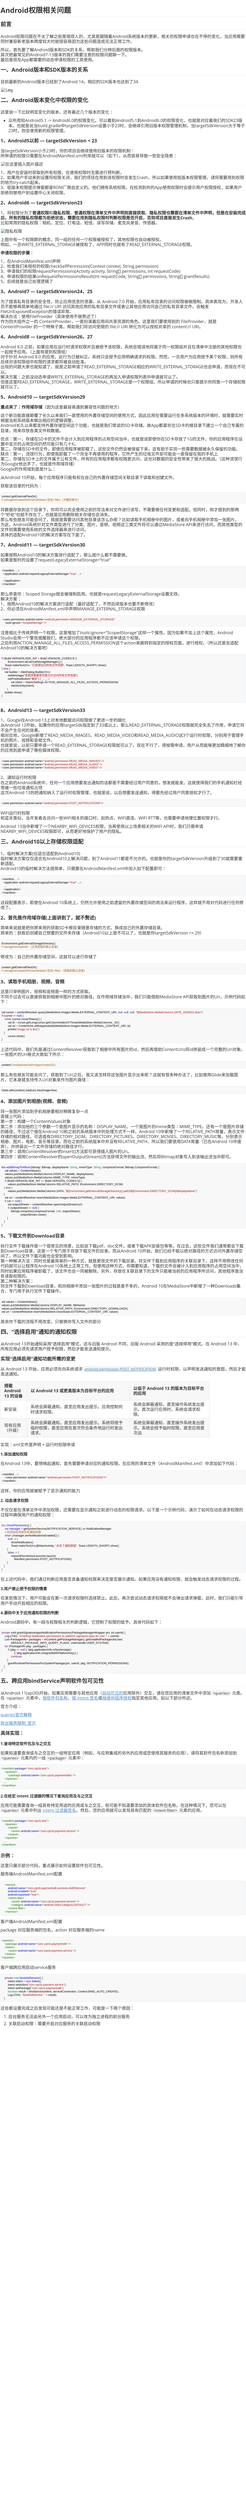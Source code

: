 <mxfile version="24.2.1" type="github">
  <diagram name="第 1 页" id="d8uDb4fDx_4ov-rtAS1f">
    <mxGraphModel dx="1434" dy="764" grid="1" gridSize="10" guides="1" tooltips="1" connect="1" arrows="1" fold="1" page="1" pageScale="1" pageWidth="827" pageHeight="1169" math="0" shadow="0">
      <root>
        <mxCell id="0" />
        <mxCell id="1" parent="0" />
        <UserObject label="&lt;h1 class=&quot;md-end-block md-heading&quot; style=&quot;box-sizing: border-box; break-after: avoid-page; break-inside: avoid; orphans: 4; font-size: 2.25em; margin-top: 1rem; margin-bottom: 1rem; position: relative; font-weight: bold; line-height: 1.2; cursor: text; padding-bottom: 0.3em; border-bottom: 1px solid rgb(238, 238, 238); white-space: pre-wrap; color: rgb(51, 51, 51); font-family: &amp;quot;Open Sans&amp;quot;, &amp;quot;Clear Sans&amp;quot;, &amp;quot;Helvetica Neue&amp;quot;, Helvetica, Arial, sans-serif; font-style: normal; font-variant-ligatures: normal; font-variant-caps: normal; letter-spacing: normal; text-align: start; text-indent: 0px; text-transform: none; widows: 2; word-spacing: 0px; -webkit-text-stroke-width: 0px; text-decoration-style: initial; text-decoration-color: initial;&quot;&gt;&lt;span class=&quot;md-plain md-expand&quot; style=&quot;box-sizing: border-box;&quot;&gt;Android权限相关问题&lt;/span&gt;&lt;/h1&gt;&lt;h2 class=&quot;md-end-block md-heading&quot; style=&quot;box-sizing: border-box; break-after: avoid-page; break-inside: avoid; orphans: 4; font-size: 1.75em; margin-top: 1rem; margin-bottom: 1rem; position: relative; font-weight: bold; line-height: 1.225; cursor: text; padding-bottom: 0.3em; border-bottom: 1px solid rgb(238, 238, 238); white-space: pre-wrap; color: rgb(51, 51, 51); font-family: &amp;quot;Open Sans&amp;quot;, &amp;quot;Clear Sans&amp;quot;, &amp;quot;Helvetica Neue&amp;quot;, Helvetica, Arial, sans-serif; font-style: normal; font-variant-ligatures: normal; font-variant-caps: normal; letter-spacing: normal; text-align: start; text-indent: 0px; text-transform: none; widows: 2; word-spacing: 0px; -webkit-text-stroke-width: 0px; text-decoration-style: initial; text-decoration-color: initial;&quot;&gt;&lt;span class=&quot;md-plain&quot; style=&quot;box-sizing: border-box;&quot;&gt;前言&lt;/span&gt;&lt;/h2&gt;&lt;p class=&quot;md-end-block md-p&quot; style=&quot;box-sizing: border-box; line-height: inherit; orphans: 4; margin: 0.8em 0px; white-space: pre-wrap; position: relative; color: rgb(51, 51, 51); font-family: &amp;quot;Open Sans&amp;quot;, &amp;quot;Clear Sans&amp;quot;, &amp;quot;Helvetica Neue&amp;quot;, Helvetica, Arial, sans-serif; font-size: 16px; font-style: normal; font-variant-ligatures: normal; font-variant-caps: normal; font-weight: 400; letter-spacing: normal; text-align: start; text-indent: 0px; text-transform: none; widows: 2; word-spacing: 0px; -webkit-text-stroke-width: 0px; text-decoration-style: initial; text-decoration-color: initial;&quot;&gt;&lt;span class=&quot;md-plain&quot; style=&quot;box-sizing: border-box;&quot;&gt;Android权限问题在不太了解之前是很烦人的，尤其是跟随着Android系统版本的更新，相关的权限申请也在不停的变化，当应用需要同时兼容新老版本跨度较大时就很容易因为这些问题造成无法正常工作。&lt;/span&gt;&lt;/p&gt;&lt;p class=&quot;md-end-block md-p&quot; style=&quot;box-sizing: border-box; line-height: inherit; orphans: 4; margin: 0.8em 0px; white-space: pre-wrap; position: relative; color: rgb(51, 51, 51); font-family: &amp;quot;Open Sans&amp;quot;, &amp;quot;Clear Sans&amp;quot;, &amp;quot;Helvetica Neue&amp;quot;, Helvetica, Arial, sans-serif; font-size: 16px; font-style: normal; font-variant-ligatures: normal; font-variant-caps: normal; font-weight: 400; letter-spacing: normal; text-align: start; text-indent: 0px; text-transform: none; widows: 2; word-spacing: 0px; -webkit-text-stroke-width: 0px; text-decoration-style: initial; text-decoration-color: initial;&quot;&gt;&lt;span class=&quot;md-plain&quot; style=&quot;box-sizing: border-box;&quot;&gt;所以，首先要了解Android版本和SDK的关系，帮助我们分辨后面的权限版本。&lt;/span&gt;&lt;span class=&quot;md-softbreak&quot; style=&quot;box-sizing: border-box;&quot;&gt;&#xa;&lt;/span&gt;&lt;span class=&quot;md-plain&quot; style=&quot;box-sizing: border-box;&quot;&gt;其次把最常见的Android7-13版本的我们需要注意的权限问题聊一下。&lt;/span&gt;&lt;span class=&quot;md-softbreak&quot; style=&quot;box-sizing: border-box;&quot;&gt;&#xa;&lt;/span&gt;&lt;span class=&quot;md-plain&quot; style=&quot;box-sizing: border-box;&quot;&gt;最后是现在App都需要的动态申请权限的工具使用。&lt;/span&gt;&lt;/p&gt;&lt;h2 class=&quot;md-end-block md-heading&quot; style=&quot;box-sizing: border-box; break-after: avoid-page; break-inside: avoid; orphans: 4; font-size: 1.75em; margin-top: 1rem; margin-bottom: 1rem; position: relative; font-weight: bold; line-height: 1.225; cursor: text; padding-bottom: 0.3em; border-bottom: 1px solid rgb(238, 238, 238); white-space: pre-wrap; color: rgb(51, 51, 51); font-family: &amp;quot;Open Sans&amp;quot;, &amp;quot;Clear Sans&amp;quot;, &amp;quot;Helvetica Neue&amp;quot;, Helvetica, Arial, sans-serif; font-style: normal; font-variant-ligatures: normal; font-variant-caps: normal; letter-spacing: normal; text-align: start; text-indent: 0px; text-transform: none; widows: 2; word-spacing: 0px; -webkit-text-stroke-width: 0px; text-decoration-style: initial; text-decoration-color: initial;&quot;&gt;&lt;span class=&quot;md-plain&quot; style=&quot;box-sizing: border-box;&quot;&gt;一、Android版本和SDK版本的关系&lt;/span&gt;&lt;/h2&gt;&lt;p class=&quot;md-end-block md-p&quot; style=&quot;box-sizing: border-box; line-height: inherit; orphans: 4; margin: 0.8em 0px; white-space: pre-wrap; position: relative; color: rgb(51, 51, 51); font-family: &amp;quot;Open Sans&amp;quot;, &amp;quot;Clear Sans&amp;quot;, &amp;quot;Helvetica Neue&amp;quot;, Helvetica, Arial, sans-serif; font-size: 16px; font-style: normal; font-variant-ligatures: normal; font-variant-caps: normal; font-weight: 400; letter-spacing: normal; text-align: start; text-indent: 0px; text-transform: none; widows: 2; word-spacing: 0px; -webkit-text-stroke-width: 0px; text-decoration-style: initial; text-decoration-color: initial;&quot;&gt;&lt;span class=&quot;md-plain&quot; style=&quot;box-sizing: border-box;&quot;&gt;目前最新的Android版本已经到了Android 14，相应的SDK版本也达到了34.&lt;/span&gt;&lt;/p&gt;&lt;p class=&quot;md-end-block md-p&quot; style=&quot;box-sizing: border-box; line-height: inherit; orphans: 4; margin: 0.8em 0px; white-space: pre-wrap; position: relative; color: rgb(51, 51, 51); font-family: &amp;quot;Open Sans&amp;quot;, &amp;quot;Clear Sans&amp;quot;, &amp;quot;Helvetica Neue&amp;quot;, Helvetica, Arial, sans-serif; font-size: 16px; font-style: normal; font-variant-ligatures: normal; font-variant-caps: normal; font-weight: 400; letter-spacing: normal; text-align: start; text-indent: 0px; text-transform: none; widows: 2; word-spacing: 0px; -webkit-text-stroke-width: 0px; text-decoration-style: initial; text-decoration-color: initial;&quot;&gt;&lt;span data-src=&quot;https://img-blog.csdnimg.cn/direct/8f15384412154c5cb607d75c12758109.png&quot; class=&quot;md-image md-img-loaded&quot; style=&quot;box-sizing: border-box; min-width: 10px; min-height: 10px; position: relative; word-break: break-all; font-family: monospace; vertical-align: top; display: inline-block; width: 800px;&quot;&gt;&lt;img alt=&quot;img&quot; src=&quot;https://img-blog.csdnimg.cn/direct/8f15384412154c5cb607d75c12758109.png&quot; style=&quot;box-sizing: border-box; border-width: 0px 4px 0px 2px; border-top-style: initial; border-right-style: solid; border-bottom-style: initial; border-left-style: solid; border-top-color: initial; border-right-color: transparent; border-bottom-color: initial; border-left-color: transparent; border-image: initial; vertical-align: middle; max-width: 100%; image-orientation: from-image; cursor: default; display: block; margin: auto;&quot;&gt;&lt;/span&gt;&lt;/p&gt;&lt;h2 class=&quot;md-end-block md-heading&quot; style=&quot;box-sizing: border-box; break-after: avoid-page; break-inside: avoid; orphans: 4; font-size: 1.75em; margin-top: 1rem; margin-bottom: 1rem; position: relative; font-weight: bold; line-height: 1.225; cursor: text; padding-bottom: 0.3em; border-bottom: 1px solid rgb(238, 238, 238); white-space: pre-wrap; color: rgb(51, 51, 51); font-family: &amp;quot;Open Sans&amp;quot;, &amp;quot;Clear Sans&amp;quot;, &amp;quot;Helvetica Neue&amp;quot;, Helvetica, Arial, sans-serif; font-style: normal; font-variant-ligatures: normal; font-variant-caps: normal; letter-spacing: normal; text-align: start; text-indent: 0px; text-transform: none; widows: 2; word-spacing: 0px; -webkit-text-stroke-width: 0px; text-decoration-style: initial; text-decoration-color: initial;&quot;&gt;&lt;span class=&quot;md-plain&quot; style=&quot;box-sizing: border-box;&quot;&gt;二、Android版本变化中权限的变化&lt;/span&gt;&lt;/h2&gt;&lt;p class=&quot;md-end-block md-p&quot; style=&quot;box-sizing: border-box; line-height: inherit; orphans: 4; margin: 0.8em 0px; white-space: pre-wrap; position: relative; color: rgb(51, 51, 51); font-family: &amp;quot;Open Sans&amp;quot;, &amp;quot;Clear Sans&amp;quot;, &amp;quot;Helvetica Neue&amp;quot;, Helvetica, Arial, sans-serif; font-size: 16px; font-style: normal; font-variant-ligatures: normal; font-variant-caps: normal; font-weight: 400; letter-spacing: normal; text-align: start; text-indent: 0px; text-transform: none; widows: 2; word-spacing: 0px; -webkit-text-stroke-width: 0px; text-decoration-style: initial; text-decoration-color: initial;&quot;&gt;&lt;span class=&quot;md-plain&quot; style=&quot;box-sizing: border-box;&quot;&gt;这里说一下比较明显变化的版本，还有最近几个版本的变化：&lt;/span&gt;&lt;/p&gt;&lt;ul class=&quot;ul-list&quot; data-mark=&quot;-&quot; style=&quot;box-sizing: border-box; margin: 0.8em 0px; padding-left: 30px; position: relative; color: rgb(51, 51, 51); font-family: &amp;quot;Open Sans&amp;quot;, &amp;quot;Clear Sans&amp;quot;, &amp;quot;Helvetica Neue&amp;quot;, Helvetica, Arial, sans-serif; font-size: 16px; font-style: normal; font-variant-ligatures: normal; font-variant-caps: normal; font-weight: 400; letter-spacing: normal; orphans: 2; text-align: start; text-indent: 0px; text-transform: none; white-space: normal; widows: 2; word-spacing: 0px; -webkit-text-stroke-width: 0px; text-decoration-style: initial; text-decoration-color: initial;&quot;&gt;&lt;li class=&quot;md-list-item&quot; style=&quot;box-sizing: border-box; margin: 0px; position: relative;&quot;&gt;&lt;p class=&quot;md-end-block md-p&quot; style=&quot;box-sizing: border-box; line-height: inherit; orphans: 4; margin: 0px 0px 0.5rem; white-space: pre-wrap; position: relative;&quot;&gt;&lt;span class=&quot;md-plain&quot; style=&quot;box-sizing: border-box;&quot;&gt;众所周知Android5.1 -&amp;gt; Android6.0的权限变化。可以看到Android5.1到Android6.0的权限变化，也就是对应着我们的SDK23版本。也就是说当build.gradle中targetSdkVersion设置小于23时，会继续引用旧版本权限管理机制，当targetSdkVersion大于等于23时，则会使用新的权限管理。&lt;/span&gt;&lt;/p&gt;&lt;/li&gt;&lt;/ul&gt;&lt;h3 class=&quot;md-end-block md-heading&quot; style=&quot;box-sizing: border-box; break-after: avoid-page; break-inside: avoid; orphans: 4; font-size: 1.5em; margin-top: 1rem; margin-bottom: 1rem; position: relative; font-weight: bold; line-height: 1.43; cursor: text; white-space: pre-wrap; color: rgb(51, 51, 51); font-family: &amp;quot;Open Sans&amp;quot;, &amp;quot;Clear Sans&amp;quot;, &amp;quot;Helvetica Neue&amp;quot;, Helvetica, Arial, sans-serif; font-style: normal; font-variant-ligatures: normal; font-variant-caps: normal; letter-spacing: normal; text-align: start; text-indent: 0px; text-transform: none; widows: 2; word-spacing: 0px; -webkit-text-stroke-width: 0px; text-decoration-style: initial; text-decoration-color: initial;&quot;&gt;&lt;span class=&quot;md-plain&quot; style=&quot;box-sizing: border-box;&quot;&gt;1、Android5以前 — targetSdkVersion &amp;lt; 23&lt;/span&gt;&lt;/h3&gt;&lt;p class=&quot;md-end-block md-p&quot; style=&quot;box-sizing: border-box; line-height: inherit; orphans: 4; margin: 0.8em 0px; white-space: pre-wrap; position: relative; color: rgb(51, 51, 51); font-family: &amp;quot;Open Sans&amp;quot;, &amp;quot;Clear Sans&amp;quot;, &amp;quot;Helvetica Neue&amp;quot;, Helvetica, Arial, sans-serif; font-size: 16px; font-style: normal; font-variant-ligatures: normal; font-variant-caps: normal; font-weight: 400; letter-spacing: normal; text-align: start; text-indent: 0px; text-transform: none; widows: 2; word-spacing: 0px; -webkit-text-stroke-width: 0px; text-decoration-style: initial; text-decoration-color: initial;&quot;&gt;&lt;span class=&quot;md-plain&quot; style=&quot;box-sizing: border-box;&quot;&gt;当targetSdkVersion小于23时，你的项目会继续使用旧版本的权限机制：&lt;/span&gt;&lt;span class=&quot;md-softbreak&quot; style=&quot;box-sizing: border-box;&quot;&gt;&#xa;&lt;/span&gt;&lt;span class=&quot;md-plain&quot; style=&quot;box-sizing: border-box;&quot;&gt;所申请的权限只需要在AndroidManifest.xml列举就可以（如下），从而容易导致一些安全隐患：&lt;/span&gt;&lt;/p&gt;&lt;p class=&quot;md-end-block md-p&quot; style=&quot;box-sizing: border-box; line-height: inherit; orphans: 4; margin: 0.8em 0px; white-space: pre-wrap; position: relative; color: rgb(51, 51, 51); font-family: &amp;quot;Open Sans&amp;quot;, &amp;quot;Clear Sans&amp;quot;, &amp;quot;Helvetica Neue&amp;quot;, Helvetica, Arial, sans-serif; font-size: 16px; font-style: normal; font-variant-ligatures: normal; font-variant-caps: normal; font-weight: 400; letter-spacing: normal; text-align: start; text-indent: 0px; text-transform: none; widows: 2; word-spacing: 0px; -webkit-text-stroke-width: 0px; text-decoration-style: initial; text-decoration-color: initial;&quot;&gt;&lt;span data-src=&quot;https://img-blog.csdnimg.cn/85ff578b1fa44ccbbdd81250c9e3a526.png&quot; class=&quot;md-image md-img-loaded&quot; style=&quot;box-sizing: border-box; min-width: 10px; min-height: 10px; position: relative; word-break: break-all; font-family: monospace; vertical-align: top; display: inline-block; width: 800px;&quot;&gt;&lt;img alt=&quot;在这里插入图片描述&quot; src=&quot;https://img-blog.csdnimg.cn/85ff578b1fa44ccbbdd81250c9e3a526.png&quot; style=&quot;box-sizing: border-box; border-width: 0px 4px 0px 2px; border-top-style: initial; border-right-style: solid; border-bottom-style: initial; border-left-style: solid; border-top-color: initial; border-right-color: transparent; border-bottom-color: initial; border-left-color: transparent; border-image: initial; vertical-align: middle; max-width: 100%; image-orientation: from-image; cursor: default; display: block; margin: auto;&quot;&gt;&lt;/span&gt;&lt;/p&gt;&lt;p class=&quot;md-end-block md-p&quot; style=&quot;box-sizing: border-box; line-height: inherit; orphans: 4; margin: 0.8em 0px; white-space: pre-wrap; position: relative; color: rgb(51, 51, 51); font-family: &amp;quot;Open Sans&amp;quot;, &amp;quot;Clear Sans&amp;quot;, &amp;quot;Helvetica Neue&amp;quot;, Helvetica, Arial, sans-serif; font-size: 16px; font-style: normal; font-variant-ligatures: normal; font-variant-caps: normal; font-weight: 400; letter-spacing: normal; text-align: start; text-indent: 0px; text-transform: none; widows: 2; word-spacing: 0px; -webkit-text-stroke-width: 0px; text-decoration-style: initial; text-decoration-color: initial;&quot;&gt;&lt;span class=&quot;md-plain&quot; style=&quot;box-sizing: border-box;&quot;&gt;1、用户在安装时获取到所有权限，在使用权限时无需进行预判断。&lt;/span&gt;&lt;span class=&quot;md-softbreak&quot; style=&quot;box-sizing: border-box;&quot;&gt;&#xa;&lt;/span&gt;&lt;span class=&quot;md-plain&quot; style=&quot;box-sizing: border-box;&quot;&gt;2、如果用户手动来到设置将权限关闭，我们的项目在用到该权限时会发生Crash，所以如果使用低版本权限管理，请将需要用到权限的地方try-catch起来。&lt;/span&gt;&lt;span class=&quot;md-softbreak&quot; style=&quot;box-sizing: border-box;&quot;&gt;&#xa;&lt;/span&gt;&lt;span class=&quot;md-plain&quot; style=&quot;box-sizing: border-box;&quot;&gt;3、低版本权限提示弹窗都是ROM厂商自定义的。他们拥有系统权限，在检测到你的App使用权限时会提示用户权限授权，如果用户拒绝则替用户到设置中心关闭权限。&lt;/span&gt;&lt;/p&gt;&lt;h3 class=&quot;md-end-block md-heading&quot; style=&quot;box-sizing: border-box; break-after: avoid-page; break-inside: avoid; orphans: 4; font-size: 1.5em; margin-top: 1rem; margin-bottom: 1rem; position: relative; font-weight: bold; line-height: 1.43; cursor: text; white-space: pre-wrap; color: rgb(51, 51, 51); font-family: &amp;quot;Open Sans&amp;quot;, &amp;quot;Clear Sans&amp;quot;, &amp;quot;Helvetica Neue&amp;quot;, Helvetica, Arial, sans-serif; font-style: normal; font-variant-ligatures: normal; font-variant-caps: normal; letter-spacing: normal; text-align: start; text-indent: 0px; text-transform: none; widows: 2; word-spacing: 0px; -webkit-text-stroke-width: 0px; text-decoration-style: initial; text-decoration-color: initial;&quot;&gt;&lt;span class=&quot;md-plain&quot; style=&quot;box-sizing: border-box;&quot;&gt;2、Android6 — targetSdkVersion23&lt;/span&gt;&lt;/h3&gt;&lt;p class=&quot;md-end-block md-p&quot; style=&quot;box-sizing: border-box; line-height: inherit; orphans: 4; margin: 0.8em 0px; white-space: pre-wrap; position: relative; color: rgb(51, 51, 51); font-family: &amp;quot;Open Sans&amp;quot;, &amp;quot;Clear Sans&amp;quot;, &amp;quot;Helvetica Neue&amp;quot;, Helvetica, Arial, sans-serif; font-size: 16px; font-style: normal; font-variant-ligatures: normal; font-variant-caps: normal; font-weight: 400; letter-spacing: normal; text-align: start; text-indent: 0px; text-transform: none; widows: 2; word-spacing: 0px; -webkit-text-stroke-width: 0px; text-decoration-style: initial; text-decoration-color: initial;&quot;&gt;&lt;span class=&quot;md-plain&quot; style=&quot;box-sizing: border-box;&quot;&gt;1、将权限分为了&lt;/span&gt;&lt;span class=&quot;md-pair-s&quot; style=&quot;box-sizing: border-box;&quot;&gt;&lt;strong style=&quot;box-sizing: border-box;&quot;&gt;&lt;span class=&quot;md-plain&quot; style=&quot;box-sizing: border-box;&quot;&gt;普通权限&lt;/span&gt;&lt;/strong&gt;&lt;/span&gt;&lt;span class=&quot;md-plain&quot; style=&quot;box-sizing: border-box;&quot;&gt;和&lt;/span&gt;&lt;span class=&quot;md-pair-s&quot; style=&quot;box-sizing: border-box;&quot;&gt;&lt;strong style=&quot;box-sizing: border-box;&quot;&gt;&lt;span class=&quot;md-plain&quot; style=&quot;box-sizing: border-box;&quot;&gt;隐私权限&lt;/span&gt;&lt;/strong&gt;&lt;/span&gt;&lt;span class=&quot;md-plain&quot; style=&quot;box-sizing: border-box;&quot;&gt;，&lt;/span&gt;&lt;span class=&quot;md-pair-s&quot; style=&quot;box-sizing: border-box;&quot;&gt;&lt;strong style=&quot;box-sizing: border-box;&quot;&gt;&lt;span class=&quot;md-plain&quot; style=&quot;box-sizing: border-box;&quot;&gt;普通权限在清单文件中声明则直接获取&lt;/span&gt;&lt;/strong&gt;&lt;/span&gt;&lt;span class=&quot;md-plain&quot; style=&quot;box-sizing: border-box;&quot;&gt;。&lt;/span&gt;&lt;span class=&quot;md-pair-s&quot; style=&quot;box-sizing: border-box;&quot;&gt;&lt;strong style=&quot;box-sizing: border-box;&quot;&gt;&lt;span class=&quot;md-plain&quot; style=&quot;box-sizing: border-box;&quot;&gt;隐私权限也需要在清单文件中声明，但是在安装完成后，所有的隐私权限都为拒绝状态，需要在用到隐私权限时判断权限是否开启，否则项目直接发生Crash&lt;/span&gt;&lt;/strong&gt;&lt;/span&gt;&lt;span class=&quot;md-plain&quot; style=&quot;box-sizing: border-box;&quot;&gt;。&lt;/span&gt;&lt;span class=&quot;md-softbreak&quot; style=&quot;box-sizing: border-box;&quot;&gt;&#xa;&lt;/span&gt;&lt;span class=&quot;md-plain&quot; style=&quot;box-sizing: border-box;&quot;&gt;比如常用的隐私权限：相机、定位、打电话、短信、读写存储、麦克风录音、传感器。&lt;/span&gt;&lt;/p&gt;&lt;p class=&quot;md-end-block md-p&quot; style=&quot;box-sizing: border-box; line-height: inherit; orphans: 4; margin: 0.8em 0px; white-space: pre-wrap; position: relative; color: rgb(51, 51, 51); font-family: &amp;quot;Open Sans&amp;quot;, &amp;quot;Clear Sans&amp;quot;, &amp;quot;Helvetica Neue&amp;quot;, Helvetica, Arial, sans-serif; font-size: 16px; font-style: normal; font-variant-ligatures: normal; font-variant-caps: normal; font-weight: 400; letter-spacing: normal; text-align: start; text-indent: 0px; text-transform: none; widows: 2; word-spacing: 0px; -webkit-text-stroke-width: 0px; text-decoration-style: initial; text-decoration-color: initial;&quot;&gt;&lt;span data-src=&quot;https://img-blog.csdnimg.cn/cf84298b2b0e430a8dacdd79d5261ad5.png&quot; class=&quot;md-image md-img-loaded&quot; style=&quot;box-sizing: border-box; min-width: 10px; min-height: 10px; position: relative; word-break: break-all; font-family: monospace; vertical-align: top; display: inline-block; width: 800px;&quot;&gt;&lt;img alt=&quot;隐私权限&quot; src=&quot;https://img-blog.csdnimg.cn/cf84298b2b0e430a8dacdd79d5261ad5.png&quot; style=&quot;box-sizing: border-box; border-width: 0px 4px 0px 2px; border-top-style: initial; border-right-style: solid; border-bottom-style: initial; border-left-style: solid; border-top-color: initial; border-right-color: transparent; border-bottom-color: initial; border-left-color: transparent; border-image: initial; vertical-align: middle; max-width: 100%; image-orientation: from-image; cursor: default; display: block; margin: auto;&quot;&gt;&lt;/span&gt;&lt;/p&gt;&lt;p class=&quot;md-end-block md-p&quot; style=&quot;box-sizing: border-box; line-height: inherit; orphans: 4; margin: 0.8em 0px; white-space: pre-wrap; position: relative; color: rgb(51, 51, 51); font-family: &amp;quot;Open Sans&amp;quot;, &amp;quot;Clear Sans&amp;quot;, &amp;quot;Helvetica Neue&amp;quot;, Helvetica, Arial, sans-serif; font-size: 16px; font-style: normal; font-variant-ligatures: normal; font-variant-caps: normal; font-weight: 400; letter-spacing: normal; text-align: start; text-indent: 0px; text-transform: none; widows: 2; word-spacing: 0px; -webkit-text-stroke-width: 0px; text-decoration-style: initial; text-decoration-color: initial;&quot;&gt;&lt;span class=&quot;md-plain&quot; style=&quot;box-sizing: border-box;&quot;&gt;上图中有一个权限群的概念，同一组的任何一个权限被授权了，其他权限也自动被授权。&lt;/span&gt;&lt;span class=&quot;md-softbreak&quot; style=&quot;box-sizing: border-box;&quot;&gt;&#xa;&lt;/span&gt;&lt;span class=&quot;md-plain&quot; style=&quot;box-sizing: border-box;&quot;&gt;例如，一旦WRITE_EXTERNAL_STORAGE被授权了，APP同时也就有了READ_EXTERNAL_STORAGE权限。&lt;/span&gt;&lt;/p&gt;&lt;p class=&quot;md-end-block md-p&quot; style=&quot;box-sizing: border-box; line-height: inherit; orphans: 4; margin: 0.8em 0px; white-space: pre-wrap; position: relative; color: rgb(51, 51, 51); font-family: &amp;quot;Open Sans&amp;quot;, &amp;quot;Clear Sans&amp;quot;, &amp;quot;Helvetica Neue&amp;quot;, Helvetica, Arial, sans-serif; font-size: 16px; font-style: normal; font-variant-ligatures: normal; font-variant-caps: normal; font-weight: 400; letter-spacing: normal; text-align: start; text-indent: 0px; text-transform: none; widows: 2; word-spacing: 0px; -webkit-text-stroke-width: 0px; text-decoration-style: initial; text-decoration-color: initial;&quot;&gt;&lt;span class=&quot;md-pair-s&quot; style=&quot;box-sizing: border-box;&quot;&gt;&lt;strong style=&quot;box-sizing: border-box;&quot;&gt;&lt;span class=&quot;md-plain&quot; style=&quot;box-sizing: border-box;&quot;&gt;申请权限的步骤&lt;/span&gt;&lt;/strong&gt;&lt;/span&gt;&lt;span class=&quot;md-plain&quot; style=&quot;box-sizing: border-box;&quot;&gt;：&lt;/span&gt;&lt;/p&gt;&lt;p class=&quot;md-end-block md-p&quot; style=&quot;box-sizing: border-box; line-height: inherit; orphans: 4; margin: 0.8em 0px; white-space: pre-wrap; position: relative; color: rgb(51, 51, 51); font-family: &amp;quot;Open Sans&amp;quot;, &amp;quot;Clear Sans&amp;quot;, &amp;quot;Helvetica Neue&amp;quot;, Helvetica, Arial, sans-serif; font-size: 16px; font-style: normal; font-variant-ligatures: normal; font-variant-caps: normal; font-weight: 400; letter-spacing: normal; text-align: start; text-indent: 0px; text-transform: none; widows: 2; word-spacing: 0px; -webkit-text-stroke-width: 0px; text-decoration-style: initial; text-decoration-color: initial;&quot;&gt;&lt;span class=&quot;md-plain&quot; style=&quot;box-sizing: border-box;&quot;&gt;1、在AndroidManifest.xml声明&lt;/span&gt;&lt;span class=&quot;md-softbreak&quot; style=&quot;box-sizing: border-box;&quot;&gt;&#xa;&lt;/span&gt;&lt;span class=&quot;md-plain&quot; style=&quot;box-sizing: border-box;&quot;&gt;2、检查我们未授权的权限checkSelfPermission(Context context, String permission)&lt;/span&gt;&lt;span class=&quot;md-softbreak&quot; style=&quot;box-sizing: border-box;&quot;&gt;&#xa;&lt;/span&gt;&lt;span class=&quot;md-plain&quot; style=&quot;box-sizing: border-box;&quot;&gt;3、申请我们的权限requestPermissions(Activity activity, String[] permissions, int requestCode)&lt;/span&gt;&lt;span class=&quot;md-softbreak&quot; style=&quot;box-sizing: border-box;&quot;&gt;&#xa;&lt;/span&gt;&lt;span class=&quot;md-plain&quot; style=&quot;box-sizing: border-box;&quot;&gt;4、申请权限的结果onRequestPermissionsResult(int requestCode, String[] permissions, String[] grantResults)&lt;/span&gt;&lt;span class=&quot;md-softbreak&quot; style=&quot;box-sizing: border-box;&quot;&gt;&#xa;&lt;/span&gt;&lt;span class=&quot;md-plain&quot; style=&quot;box-sizing: border-box;&quot;&gt;5、后续就是自己处理逻辑了&lt;/span&gt;&lt;/p&gt;&lt;h3 class=&quot;md-end-block md-heading&quot; style=&quot;box-sizing: border-box; break-after: avoid-page; break-inside: avoid; orphans: 4; font-size: 1.5em; margin-top: 1rem; margin-bottom: 1rem; position: relative; font-weight: bold; line-height: 1.43; cursor: text; white-space: pre-wrap; color: rgb(51, 51, 51); font-family: &amp;quot;Open Sans&amp;quot;, &amp;quot;Clear Sans&amp;quot;, &amp;quot;Helvetica Neue&amp;quot;, Helvetica, Arial, sans-serif; font-style: normal; font-variant-ligatures: normal; font-variant-caps: normal; letter-spacing: normal; text-align: start; text-indent: 0px; text-transform: none; widows: 2; word-spacing: 0px; -webkit-text-stroke-width: 0px; text-decoration-style: initial; text-decoration-color: initial;&quot;&gt;&lt;span class=&quot;md-plain&quot; style=&quot;box-sizing: border-box;&quot;&gt;3、Android7 — targetSdkVersion24、25&lt;/span&gt;&lt;/h3&gt;&lt;p class=&quot;md-end-block md-p&quot; style=&quot;box-sizing: border-box; line-height: inherit; orphans: 4; margin: 0.8em 0px; white-space: pre-wrap; position: relative; color: rgb(51, 51, 51); font-family: &amp;quot;Open Sans&amp;quot;, &amp;quot;Clear Sans&amp;quot;, &amp;quot;Helvetica Neue&amp;quot;, Helvetica, Arial, sans-serif; font-size: 16px; font-style: normal; font-variant-ligatures: normal; font-variant-caps: normal; font-weight: 400; letter-spacing: normal; text-align: start; text-indent: 0px; text-transform: none; widows: 2; word-spacing: 0px; -webkit-text-stroke-width: 0px; text-decoration-style: initial; text-decoration-color: initial;&quot;&gt;&lt;span class=&quot;md-plain&quot; style=&quot;box-sizing: border-box;&quot;&gt;为了提高私有目录的安全性，防止应用信息的泄漏，从 Android 7.0 开始，应用私有目录的访问权限被做限制。具体表现为，开发人员不能够再简单地通过 file:// URI 访问其他应用的私有目录文件或者让其他应用访问自己的私有目录文件。会触发 FileUriExposedException的错误异常。&lt;/span&gt;&lt;span class=&quot;md-softbreak&quot; style=&quot;box-sizing: border-box;&quot;&gt;&#xa;&lt;/span&gt;&lt;span class=&quot;md-plain&quot; style=&quot;box-sizing: border-box;&quot;&gt;解决办法：使用FileProvider（具体使用不做赘述了）&lt;/span&gt;&lt;span class=&quot;md-softbreak&quot; style=&quot;box-sizing: border-box;&quot;&gt;&#xa;&lt;/span&gt;&lt;span class=&quot;md-plain&quot; style=&quot;box-sizing: border-box;&quot;&gt;作为四大组件之一的 ContentProvider，一直扮演着应用间共享资源的角色。这里我们要使用到的 FileProvider，就是 ContentProvider 的一个特殊子类，帮助我们将访问受限的 file:// URI 转化为可以授权共享的 content:// URI。&lt;/span&gt;&lt;/p&gt;&lt;h3 class=&quot;md-end-block md-heading&quot; style=&quot;box-sizing: border-box; break-after: avoid-page; break-inside: avoid; orphans: 4; font-size: 1.5em; margin-top: 1rem; margin-bottom: 1rem; position: relative; font-weight: bold; line-height: 1.43; cursor: text; white-space: pre-wrap; color: rgb(51, 51, 51); font-family: &amp;quot;Open Sans&amp;quot;, &amp;quot;Clear Sans&amp;quot;, &amp;quot;Helvetica Neue&amp;quot;, Helvetica, Arial, sans-serif; font-style: normal; font-variant-ligatures: normal; font-variant-caps: normal; letter-spacing: normal; text-align: start; text-indent: 0px; text-transform: none; widows: 2; word-spacing: 0px; -webkit-text-stroke-width: 0px; text-decoration-style: initial; text-decoration-color: initial;&quot;&gt;&lt;span class=&quot;md-plain&quot; style=&quot;box-sizing: border-box;&quot;&gt;4、Android8 — targetSdkVersion26、27&lt;/span&gt;&lt;/h3&gt;&lt;p class=&quot;md-end-block md-p&quot; style=&quot;box-sizing: border-box; line-height: inherit; orphans: 4; margin: 0.8em 0px; white-space: pre-wrap; position: relative; color: rgb(51, 51, 51); font-family: &amp;quot;Open Sans&amp;quot;, &amp;quot;Clear Sans&amp;quot;, &amp;quot;Helvetica Neue&amp;quot;, Helvetica, Arial, sans-serif; font-size: 16px; font-style: normal; font-variant-ligatures: normal; font-variant-caps: normal; font-weight: 400; letter-spacing: normal; text-align: start; text-indent: 0px; text-transform: none; widows: 2; word-spacing: 0px; -webkit-text-stroke-width: 0px; text-decoration-style: initial; text-decoration-color: initial;&quot;&gt;&lt;span class=&quot;md-plain&quot; style=&quot;box-sizing: border-box;&quot;&gt;Android 8.0 之前，如果应用在运行时请求权限并且被授予该权限，系统会错误地将属于同一权限组并且在清单中注册的其他权限也一起授予应用。（上面有提到权限组）&lt;/span&gt;&lt;span class=&quot;md-softbreak&quot; style=&quot;box-sizing: border-box;&quot;&gt;&#xa;&lt;/span&gt;&lt;span class=&quot;md-plain&quot; style=&quot;box-sizing: border-box;&quot;&gt;对于针对 Android 8.0 的应用，此行为已被纠正。系统只会授予应用明确请求的权限。然而，一旦用户为应用授予某个权限，则所有后续对该权限组中权限的请求都将被自动批准。&lt;/span&gt;&lt;span class=&quot;md-softbreak&quot; style=&quot;box-sizing: border-box;&quot;&gt;&#xa;&lt;/span&gt;&lt;span class=&quot;md-plain&quot; style=&quot;box-sizing: border-box;&quot;&gt;出现的问题大家也就知道了，就是之前申请了READ_EXTERNAL_STORAGE相应的WRITE_EXTERNAL_STORAGE也会申请，而现在不可以。&lt;/span&gt;&lt;span class=&quot;md-softbreak&quot; style=&quot;box-sizing: border-box;&quot;&gt;&#xa;&lt;/span&gt;&lt;span class=&quot;md-plain&quot; style=&quot;box-sizing: border-box;&quot;&gt;解决方案：之前没动态申请WRITE_EXTERNAL_STORAGE的再加入申请权限列表中申请就可以了。&lt;/span&gt;&lt;span class=&quot;md-softbreak&quot; style=&quot;box-sizing: border-box;&quot;&gt;&#xa;&lt;/span&gt;&lt;span class=&quot;md-plain&quot; style=&quot;box-sizing: border-box;&quot;&gt;但是这里READ_EXTERNAL_STORAGE，WRITE_EXTERNAL_STORAGE是一个权限组，所以申请的时候也只是提示你同意一个存储权限就可以了。&lt;/span&gt;&lt;/p&gt;&lt;h3 class=&quot;md-end-block md-heading&quot; style=&quot;box-sizing: border-box; break-after: avoid-page; break-inside: avoid; orphans: 4; font-size: 1.5em; margin-top: 1rem; margin-bottom: 1rem; position: relative; font-weight: bold; line-height: 1.43; cursor: text; white-space: pre-wrap; color: rgb(51, 51, 51); font-family: &amp;quot;Open Sans&amp;quot;, &amp;quot;Clear Sans&amp;quot;, &amp;quot;Helvetica Neue&amp;quot;, Helvetica, Arial, sans-serif; font-style: normal; font-variant-ligatures: normal; font-variant-caps: normal; letter-spacing: normal; text-align: start; text-indent: 0px; text-transform: none; widows: 2; word-spacing: 0px; -webkit-text-stroke-width: 0px; text-decoration-style: initial; text-decoration-color: initial;&quot;&gt;&lt;span class=&quot;md-plain&quot; style=&quot;box-sizing: border-box;&quot;&gt;5、Android10 — targetSdkVersion29&lt;/span&gt;&lt;/h3&gt;&lt;p class=&quot;md-end-block md-p&quot; style=&quot;box-sizing: border-box; line-height: inherit; orphans: 4; margin: 0.8em 0px; white-space: pre-wrap; position: relative; color: rgb(51, 51, 51); font-family: &amp;quot;Open Sans&amp;quot;, &amp;quot;Clear Sans&amp;quot;, &amp;quot;Helvetica Neue&amp;quot;, Helvetica, Arial, sans-serif; font-size: 16px; font-style: normal; font-variant-ligatures: normal; font-variant-caps: normal; font-weight: 400; letter-spacing: normal; text-align: start; text-indent: 0px; text-transform: none; widows: 2; word-spacing: 0px; -webkit-text-stroke-width: 0px; text-decoration-style: initial; text-decoration-color: initial;&quot;&gt;&lt;span class=&quot;md-pair-s&quot; style=&quot;box-sizing: border-box;&quot;&gt;&lt;strong style=&quot;box-sizing: border-box;&quot;&gt;&lt;span class=&quot;md-plain&quot; style=&quot;box-sizing: border-box;&quot;&gt;重点来了：作用域存储&lt;/span&gt;&lt;/strong&gt;&lt;/span&gt;&lt;span class=&quot;md-plain&quot; style=&quot;box-sizing: border-box;&quot;&gt;（因为这是最容易遇到兼容性问题的地方）&lt;/span&gt;&lt;/p&gt;&lt;p class=&quot;md-end-block md-p&quot; style=&quot;box-sizing: border-box; line-height: inherit; orphans: 4; margin: 0.8em 0px; white-space: pre-wrap; position: relative; color: rgb(51, 51, 51); font-family: &amp;quot;Open Sans&amp;quot;, &amp;quot;Clear Sans&amp;quot;, &amp;quot;Helvetica Neue&amp;quot;, Helvetica, Arial, sans-serif; font-size: 16px; font-style: normal; font-variant-ligatures: normal; font-variant-caps: normal; font-weight: 400; letter-spacing: normal; text-align: start; text-indent: 0px; text-transform: none; widows: 2; word-spacing: 0px; -webkit-text-stroke-width: 0px; text-decoration-style: initial; text-decoration-color: initial;&quot;&gt;&lt;span class=&quot;md-plain&quot; style=&quot;box-sizing: border-box;&quot;&gt;这个新功能直接颠覆了长久以来我们一直惯用的外置存储空间的使用方式，因此应用在需要运行在多系统版本的环境时，就需要实时根据当前系统版本做出相应的逻辑调整。&lt;/span&gt;&lt;span class=&quot;md-softbreak&quot; style=&quot;box-sizing: border-box;&quot;&gt;&#xa;&lt;/span&gt;&lt;span class=&quot;md-plain&quot; style=&quot;box-sizing: border-box;&quot;&gt;Android长久以来都支持外置存储空间这个功能，也就是我们常说的SD卡存储。故App都喜欢在SD卡的根目录下建立一个自己专属的目录，用来存放各类文件和数据。&lt;/span&gt;&lt;/p&gt;&lt;p class=&quot;md-end-block md-p&quot; style=&quot;box-sizing: border-box; line-height: inherit; orphans: 4; margin: 0.8em 0px; white-space: pre-wrap; position: relative; color: rgb(51, 51, 51); font-family: &amp;quot;Open Sans&amp;quot;, &amp;quot;Clear Sans&amp;quot;, &amp;quot;Helvetica Neue&amp;quot;, Helvetica, Arial, sans-serif; font-size: 16px; font-style: normal; font-variant-ligatures: normal; font-variant-caps: normal; font-weight: 400; letter-spacing: normal; text-align: start; text-indent: 0px; text-transform: none; widows: 2; word-spacing: 0px; -webkit-text-stroke-width: 0px; text-decoration-style: initial; text-decoration-color: initial;&quot;&gt;&lt;span class=&quot;md-plain&quot; style=&quot;box-sizing: border-box;&quot;&gt;优点：第一，存储在SD卡的文件不会计入到应用程序的占用空间当中，也就是说即使你在SD卡存放了1G的文件，你的应用程序在设置中显示的占用空间仍然可能只有几十K。&lt;/span&gt;&lt;span class=&quot;md-softbreak&quot; style=&quot;box-sizing: border-box;&quot;&gt;&#xa;&lt;/span&gt;&lt;span class=&quot;md-plain&quot; style=&quot;box-sizing: border-box;&quot;&gt;第二，存储在SD卡的文件，即使应用程序被卸载了，这些文件仍然会被保留下来，这有助于实现一些需要数据被永久保留的功能。&lt;/span&gt;&lt;span class=&quot;md-softbreak&quot; style=&quot;box-sizing: border-box;&quot;&gt;&#xa;&lt;/span&gt;&lt;span class=&quot;md-plain&quot; style=&quot;box-sizing: border-box;&quot;&gt;缺点：第一，流氓行为，即使我卸载了一个完全不再使用的程序，它所产生的垃圾文件却可能会一直保留在我的手机上&lt;/span&gt;&lt;span class=&quot;md-softbreak&quot; style=&quot;box-sizing: border-box;&quot;&gt;&#xa;&lt;/span&gt;&lt;span class=&quot;md-plain&quot; style=&quot;box-sizing: border-box;&quot;&gt;第二，存储在SD卡上的文件属于公有文件，所有的应用程序都有权随意访问，这也对数据的安全性带来了很大的挑战。（这种流氓行为Google他出手了，也就是作用域存储）&lt;/span&gt;&lt;span class=&quot;md-softbreak&quot; style=&quot;box-sizing: border-box;&quot;&gt;&#xa;&lt;/span&gt;&lt;span class=&quot;md-plain&quot; style=&quot;box-sizing: border-box;&quot;&gt;Google的作用域到底是什么：&lt;/span&gt;&lt;/p&gt;&lt;p class=&quot;md-end-block md-p&quot; style=&quot;box-sizing: border-box; line-height: inherit; orphans: 4; margin: 0.8em 0px; white-space: pre-wrap; position: relative; color: rgb(51, 51, 51); font-family: &amp;quot;Open Sans&amp;quot;, &amp;quot;Clear Sans&amp;quot;, &amp;quot;Helvetica Neue&amp;quot;, Helvetica, Arial, sans-serif; font-size: 16px; font-style: normal; font-variant-ligatures: normal; font-variant-caps: normal; font-weight: 400; letter-spacing: normal; text-align: start; text-indent: 0px; text-transform: none; widows: 2; word-spacing: 0px; -webkit-text-stroke-width: 0px; text-decoration-style: initial; text-decoration-color: initial;&quot;&gt;&lt;span class=&quot;md-plain&quot; style=&quot;box-sizing: border-box;&quot;&gt;从Android 10开始，每个应用程序只能有权在自己的外置存储空间关联目录下读取和创建文件。&lt;/span&gt;&lt;/p&gt;&lt;p class=&quot;md-end-block md-p&quot; style=&quot;box-sizing: border-box; line-height: inherit; orphans: 4; margin: 0.8em 0px; white-space: pre-wrap; position: relative; color: rgb(51, 51, 51); font-family: &amp;quot;Open Sans&amp;quot;, &amp;quot;Clear Sans&amp;quot;, &amp;quot;Helvetica Neue&amp;quot;, Helvetica, Arial, sans-serif; font-size: 16px; font-style: normal; font-variant-ligatures: normal; font-variant-caps: normal; font-weight: 400; letter-spacing: normal; text-align: start; text-indent: 0px; text-transform: none; widows: 2; word-spacing: 0px; -webkit-text-stroke-width: 0px; text-decoration-style: initial; text-decoration-color: initial;&quot;&gt;&lt;span class=&quot;md-plain&quot; style=&quot;box-sizing: border-box;&quot;&gt;获取该目录的代码为：&lt;/span&gt;&lt;/p&gt;&lt;pre spellcheck=&quot;false&quot; class=&quot;md-fences md-end-block md-fences-with-lineno ty-contain-cm modeLoaded&quot; lang=&quot;java&quot; style=&quot;box-sizing: border-box; overflow: visible; font-family: var(--monospace); font-size: 0.9em; display: block; break-inside: avoid; text-align: left; white-space: normal; background-image: inherit; background-position: inherit; background-size: inherit; background-repeat: inherit; background-attachment: inherit; background-origin: inherit; background-clip: inherit; background-color: rgb(248, 248, 248); position: relative !important; border: 1px solid rgb(231, 234, 237); border-radius: 3px; padding: 8px 4px 6px 0px; margin-bottom: 15px; margin-top: 15px; width: inherit; color: rgb(51, 51, 51); font-style: normal; font-variant-ligatures: normal; font-variant-caps: normal; font-weight: 400; letter-spacing: normal; orphans: 2; text-indent: 0px; text-transform: none; widows: 2; word-spacing: 0px; -webkit-text-stroke-width: 0px; text-decoration-style: initial; text-decoration-color: initial;&quot;&gt;&amp;nbsp;&lt;span role=&quot;presentation&quot; style=&quot;box-sizing: border-box; padding-right: 0.1px;&quot;&gt;&lt;span class=&quot;cm-variable&quot; style=&quot;box-sizing: border-box; color: rgb(0, 0, 0);&quot;&gt;context&lt;/span&gt;.&lt;span class=&quot;cm-variable&quot; style=&quot;box-sizing: border-box; color: rgb(0, 0, 0);&quot;&gt;getExternalFilesDir&lt;/span&gt;()&lt;/span&gt;&lt;br&gt;&amp;nbsp;&lt;span role=&quot;presentation&quot; style=&quot;box-sizing: border-box; padding-right: 0.1px;&quot;&gt;&lt;span class=&quot;cm-comment&quot; style=&quot;box-sizing: border-box; color: rgb(170, 85, 0);&quot;&gt;// storage/emulated/0/Android/data/&amp;lt;包名&amp;gt;/files（大概目录为）&lt;/span&gt;&lt;/span&gt;&lt;/pre&gt;&lt;p class=&quot;md-end-block md-p&quot; style=&quot;box-sizing: border-box; line-height: inherit; orphans: 4; margin: 0.8em 0px; white-space: pre-wrap; position: relative; color: rgb(51, 51, 51); font-family: &amp;quot;Open Sans&amp;quot;, &amp;quot;Clear Sans&amp;quot;, &amp;quot;Helvetica Neue&amp;quot;, Helvetica, Arial, sans-serif; font-size: 16px; font-style: normal; font-variant-ligatures: normal; font-variant-caps: normal; font-weight: 400; letter-spacing: normal; text-align: start; text-indent: 0px; text-transform: none; widows: 2; word-spacing: 0px; -webkit-text-stroke-width: 0px; text-decoration-style: initial; text-decoration-color: initial;&quot;&gt;&lt;span class=&quot;md-plain&quot; style=&quot;box-sizing: border-box;&quot;&gt;将数据存放到这个目录下，你将可以完全使用之前的写法来对文件进行读写，不需要做任何变更和适配。但同时，刚才提到的那两个“好处”也就不存在了。也就是应用删除相关存储也会消失。&lt;/span&gt;&lt;span class=&quot;md-softbreak&quot; style=&quot;box-sizing: border-box;&quot;&gt;&#xa;&lt;/span&gt;&lt;span class=&quot;md-plain&quot; style=&quot;box-sizing: border-box;&quot;&gt;那么有些朋友可能会问了，我就是需要访问其他目录该怎么办呢？比如读取手机相册中的图片，或者向手机相册中添加一张图片。&lt;/span&gt;&lt;span class=&quot;md-softbreak&quot; style=&quot;box-sizing: border-box;&quot;&gt;&#xa;&lt;/span&gt;&lt;span class=&quot;md-plain&quot; style=&quot;box-sizing: border-box;&quot;&gt;为此，Android系统针对文件类型进行了分类，图片、音频、视频这三类文件将可以通过MediaStore API来进行访问，而其他类型的文件则需要使用系统的文件选择器来进行访问。&lt;/span&gt;&lt;span class=&quot;md-softbreak&quot; style=&quot;box-sizing: border-box;&quot;&gt;&#xa;&lt;/span&gt;&lt;span class=&quot;md-plain&quot; style=&quot;box-sizing: border-box;&quot;&gt;具体的适配Android10的解决方案写在下面了。&lt;/span&gt;&lt;/p&gt;&lt;h3 class=&quot;md-end-block md-heading&quot; style=&quot;box-sizing: border-box; break-after: avoid-page; break-inside: avoid; orphans: 4; font-size: 1.5em; margin-top: 1rem; margin-bottom: 1rem; position: relative; font-weight: bold; line-height: 1.43; cursor: text; white-space: pre-wrap; color: rgb(51, 51, 51); font-family: &amp;quot;Open Sans&amp;quot;, &amp;quot;Clear Sans&amp;quot;, &amp;quot;Helvetica Neue&amp;quot;, Helvetica, Arial, sans-serif; font-style: normal; font-variant-ligatures: normal; font-variant-caps: normal; letter-spacing: normal; text-align: start; text-indent: 0px; text-transform: none; widows: 2; word-spacing: 0px; -webkit-text-stroke-width: 0px; text-decoration-style: initial; text-decoration-color: initial;&quot;&gt;&lt;span class=&quot;md-plain&quot; style=&quot;box-sizing: border-box;&quot;&gt;7、Android11 — targetSdkVersion30&lt;/span&gt;&lt;/h3&gt;&lt;p class=&quot;md-end-block md-p&quot; style=&quot;box-sizing: border-box; line-height: inherit; orphans: 4; margin: 0.8em 0px; white-space: pre-wrap; position: relative; color: rgb(51, 51, 51); font-family: &amp;quot;Open Sans&amp;quot;, &amp;quot;Clear Sans&amp;quot;, &amp;quot;Helvetica Neue&amp;quot;, Helvetica, Arial, sans-serif; font-size: 16px; font-style: normal; font-variant-ligatures: normal; font-variant-caps: normal; font-weight: 400; letter-spacing: normal; text-align: start; text-indent: 0px; text-transform: none; widows: 2; word-spacing: 0px; -webkit-text-stroke-width: 0px; text-decoration-style: initial; text-decoration-color: initial;&quot;&gt;&lt;span class=&quot;md-plain&quot; style=&quot;box-sizing: border-box;&quot;&gt;如果按照Android10的解决方案进行适配了，那么就什么都不需要做。&lt;/span&gt;&lt;span class=&quot;md-softbreak&quot; style=&quot;box-sizing: border-box;&quot;&gt;&#xa;&lt;/span&gt;&lt;span class=&quot;md-plain&quot; style=&quot;box-sizing: border-box;&quot;&gt;如果是暂时的设置了requestLegacyExternalStorage=“true”&lt;/span&gt;&lt;/p&gt;&lt;pre spellcheck=&quot;false&quot; class=&quot;md-fences md-end-block md-fences-with-lineno ty-contain-cm modeLoaded&quot; lang=&quot;java&quot; style=&quot;box-sizing: border-box; overflow: visible; font-family: var(--monospace); font-size: 0.9em; display: block; break-inside: avoid; text-align: left; white-space: normal; background-image: inherit; background-position: inherit; background-size: inherit; background-repeat: inherit; background-attachment: inherit; background-origin: inherit; background-clip: inherit; background-color: rgb(248, 248, 248); position: relative !important; border: 1px solid rgb(231, 234, 237); border-radius: 3px; padding: 8px 4px 6px 0px; margin-bottom: 15px; margin-top: 15px; width: inherit; color: rgb(51, 51, 51); font-style: normal; font-variant-ligatures: normal; font-variant-caps: normal; font-weight: 400; letter-spacing: normal; orphans: 2; text-indent: 0px; text-transform: none; widows: 2; word-spacing: 0px; -webkit-text-stroke-width: 0px; text-decoration-style: initial; text-decoration-color: initial;&quot;&gt;&amp;nbsp;&lt;span role=&quot;presentation&quot; style=&quot;box-sizing: border-box; padding-right: 0.1px;&quot;&gt;&lt;span class=&quot;cm-operator&quot; style=&quot;box-sizing: border-box; color: rgb(152, 26, 26);&quot;&gt;&amp;lt;&lt;/span&gt;&lt;span class=&quot;cm-variable&quot; style=&quot;box-sizing: border-box; color: rgb(0, 0, 0);&quot;&gt;manifest&lt;/span&gt; ... &lt;span class=&quot;cm-operator&quot; style=&quot;box-sizing: border-box; color: rgb(152, 26, 26);&quot;&gt;&amp;gt;&lt;/span&gt;&lt;/span&gt;&lt;br&gt;&amp;nbsp;&lt;span role=&quot;presentation&quot; style=&quot;box-sizing: border-box; padding-right: 0.1px;&quot;&gt; &amp;nbsp;&lt;span class=&quot;cm-operator&quot; style=&quot;box-sizing: border-box; color: rgb(152, 26, 26);&quot;&gt;&amp;lt;&lt;/span&gt;&lt;span class=&quot;cm-variable&quot; style=&quot;box-sizing: border-box; color: rgb(0, 0, 0);&quot;&gt;application&lt;/span&gt; &lt;span class=&quot;cm-variable&quot; style=&quot;box-sizing: border-box; color: rgb(0, 0, 0);&quot;&gt;android&lt;/span&gt;:&lt;span class=&quot;cm-variable&quot; style=&quot;box-sizing: border-box; color: rgb(0, 0, 0);&quot;&gt;requestLegacyExternalStorage&lt;/span&gt;&lt;span class=&quot;cm-operator&quot; style=&quot;box-sizing: border-box; color: rgb(152, 26, 26);&quot;&gt;=&lt;/span&gt;&lt;span class=&quot;cm-string&quot; style=&quot;box-sizing: border-box; color: rgb(170, 17, 17);&quot;&gt;&quot;true&quot;&lt;/span&gt; ...&lt;span class=&quot;cm-operator&quot; style=&quot;box-sizing: border-box; color: rgb(152, 26, 26);&quot;&gt;&amp;gt;&lt;/span&gt;&lt;/span&gt;&lt;br&gt;&amp;nbsp;&lt;span role=&quot;presentation&quot; style=&quot;box-sizing: border-box; padding-right: 0.1px;&quot;&gt; &amp;nbsp;  ...&lt;/span&gt;&lt;br&gt;&amp;nbsp;&lt;span role=&quot;presentation&quot; style=&quot;box-sizing: border-box; padding-right: 0.1px;&quot;&gt; &amp;nbsp;&lt;span class=&quot;cm-operator&quot; style=&quot;box-sizing: border-box; color: rgb(152, 26, 26);&quot;&gt;&amp;lt;/&lt;/span&gt;&lt;span class=&quot;cm-variable&quot; style=&quot;box-sizing: border-box; color: rgb(0, 0, 0);&quot;&gt;application&lt;/span&gt;&lt;span class=&quot;cm-operator&quot; style=&quot;box-sizing: border-box; color: rgb(152, 26, 26);&quot;&gt;&amp;gt;&lt;/span&gt;&lt;/span&gt;&lt;br&gt;&amp;nbsp;&lt;span role=&quot;presentation&quot; style=&quot;box-sizing: border-box; padding-right: 0.1px;&quot;&gt;&lt;span class=&quot;cm-operator&quot; style=&quot;box-sizing: border-box; color: rgb(152, 26, 26);&quot;&gt;&amp;lt;/&lt;/span&gt;&lt;span class=&quot;cm-variable&quot; style=&quot;box-sizing: border-box; color: rgb(0, 0, 0);&quot;&gt;manifest&lt;/span&gt;&lt;span class=&quot;cm-operator&quot; style=&quot;box-sizing: border-box; color: rgb(152, 26, 26);&quot;&gt;&amp;gt;&lt;/span&gt;&lt;/span&gt;&lt;/pre&gt;&lt;p class=&quot;md-end-block md-p&quot; style=&quot;box-sizing: border-box; line-height: inherit; orphans: 4; margin: 0.8em 0px; white-space: pre-wrap; position: relative; color: rgb(51, 51, 51); font-family: &amp;quot;Open Sans&amp;quot;, &amp;quot;Clear Sans&amp;quot;, &amp;quot;Helvetica Neue&amp;quot;, Helvetica, Arial, sans-serif; font-size: 16px; font-style: normal; font-variant-ligatures: normal; font-variant-caps: normal; font-weight: 400; letter-spacing: normal; text-align: start; text-indent: 0px; text-transform: none; widows: 2; word-spacing: 0px; -webkit-text-stroke-width: 0px; text-decoration-style: initial; text-decoration-color: initial;&quot;&gt;&lt;span class=&quot;md-plain&quot; style=&quot;box-sizing: border-box;&quot;&gt;那么恭喜你：Scoped Storage就会被强制启用。也就是requestLegacyExternalStorage设置无效。&lt;/span&gt;&lt;span class=&quot;md-softbreak&quot; style=&quot;box-sizing: border-box;&quot;&gt;&#xa;&lt;/span&gt;&lt;span class=&quot;md-plain&quot; style=&quot;box-sizing: border-box;&quot;&gt;解决方案：&lt;/span&gt;&lt;span class=&quot;md-softbreak&quot; style=&quot;box-sizing: border-box;&quot;&gt;&#xa;&lt;/span&gt;&lt;span class=&quot;md-plain&quot; style=&quot;box-sizing: border-box;&quot;&gt;1、按照Android10的解决方案进行适配（最好适配了。不然后续版本也要不断修改）&lt;/span&gt;&lt;span class=&quot;md-softbreak&quot; style=&quot;box-sizing: border-box;&quot;&gt;&#xa;&lt;/span&gt;&lt;span class=&quot;md-plain&quot; style=&quot;box-sizing: border-box;&quot;&gt;2、你必须在AndroidManifest.xml中声明MANAGE_EXTERNAL_STORAGE权限&lt;/span&gt;&lt;/p&gt;&lt;pre spellcheck=&quot;false&quot; class=&quot;md-fences md-end-block md-fences-with-lineno ty-contain-cm modeLoaded&quot; lang=&quot;java&quot; style=&quot;box-sizing: border-box; overflow: visible; font-family: var(--monospace); font-size: 0.9em; display: block; break-inside: avoid; text-align: left; white-space: normal; background-image: inherit; background-position: inherit; background-size: inherit; background-repeat: inherit; background-attachment: inherit; background-origin: inherit; background-clip: inherit; background-color: rgb(248, 248, 248); position: relative !important; border: 1px solid rgb(231, 234, 237); border-radius: 3px; padding: 8px 4px 6px 0px; margin-bottom: 15px; margin-top: 15px; width: inherit; color: rgb(51, 51, 51); font-style: normal; font-variant-ligatures: normal; font-variant-caps: normal; font-weight: 400; letter-spacing: normal; orphans: 2; text-indent: 0px; text-transform: none; widows: 2; word-spacing: 0px; -webkit-text-stroke-width: 0px; text-decoration-style: initial; text-decoration-color: initial;&quot;&gt;&amp;nbsp;&lt;span role=&quot;presentation&quot; style=&quot;box-sizing: border-box; padding-right: 0.1px;&quot;&gt; &lt;span class=&quot;cm-operator&quot; style=&quot;box-sizing: border-box; color: rgb(152, 26, 26);&quot;&gt;&amp;lt;&lt;/span&gt;&lt;span class=&quot;cm-variable&quot; style=&quot;box-sizing: border-box; color: rgb(0, 0, 0);&quot;&gt;uses&lt;/span&gt;&lt;span class=&quot;cm-operator&quot; style=&quot;box-sizing: border-box; color: rgb(152, 26, 26);&quot;&gt;-&lt;/span&gt;&lt;span class=&quot;cm-variable&quot; style=&quot;box-sizing: border-box; color: rgb(0, 0, 0);&quot;&gt;permission&lt;/span&gt; &lt;span class=&quot;cm-variable&quot; style=&quot;box-sizing: border-box; color: rgb(0, 0, 0);&quot;&gt;android&lt;/span&gt;:&lt;span class=&quot;cm-variable&quot; style=&quot;box-sizing: border-box; color: rgb(0, 0, 0);&quot;&gt;name&lt;/span&gt;&lt;span class=&quot;cm-operator&quot; style=&quot;box-sizing: border-box; color: rgb(152, 26, 26);&quot;&gt;=&lt;/span&gt;&lt;span class=&quot;cm-string&quot; style=&quot;box-sizing: border-box; color: rgb(170, 17, 17);&quot;&gt;&quot;android.permission.MANAGE_EXTERNAL_STORAGE&quot;&lt;/span&gt;&lt;/span&gt;&lt;br&gt;&amp;nbsp;&lt;span role=&quot;presentation&quot; style=&quot;box-sizing: border-box; padding-right: 0.1px;&quot;&gt; &amp;nbsp; &amp;nbsp; &lt;span class=&quot;cm-variable&quot; style=&quot;box-sizing: border-box; color: rgb(0, 0, 0);&quot;&gt;tools&lt;/span&gt;:&lt;span class=&quot;cm-variable&quot; style=&quot;box-sizing: border-box; color: rgb(0, 0, 0);&quot;&gt;ignore&lt;/span&gt;&lt;span class=&quot;cm-operator&quot; style=&quot;box-sizing: border-box; color: rgb(152, 26, 26);&quot;&gt;=&lt;/span&gt;&lt;span class=&quot;cm-string&quot; style=&quot;box-sizing: border-box; color: rgb(170, 17, 17);&quot;&gt;&quot;ScopedStorage&quot;&lt;/span&gt; &lt;span class=&quot;cm-operator&quot; style=&quot;box-sizing: border-box; color: rgb(152, 26, 26);&quot;&gt;/&amp;gt;&lt;/span&gt;&lt;/span&gt;&lt;/pre&gt;&lt;p class=&quot;md-end-block md-p&quot; style=&quot;box-sizing: border-box; line-height: inherit; orphans: 4; margin: 0.8em 0px; white-space: pre-wrap; position: relative; color: rgb(51, 51, 51); font-family: &amp;quot;Open Sans&amp;quot;, &amp;quot;Clear Sans&amp;quot;, &amp;quot;Helvetica Neue&amp;quot;, Helvetica, Arial, sans-serif; font-size: 16px; font-style: normal; font-variant-ligatures: normal; font-variant-caps: normal; font-weight: 400; letter-spacing: normal; text-align: start; text-indent: 0px; text-transform: none; widows: 2; word-spacing: 0px; -webkit-text-stroke-width: 0px; text-decoration-style: initial; text-decoration-color: initial;&quot;&gt;&lt;span class=&quot;md-plain&quot; style=&quot;box-sizing: border-box;&quot;&gt;注意相比于传统声明一个权限，这里增加了tools:ignore=&quot;ScopedStorage&quot;这样一个属性。因为如果不加上这个属性，Android Studio会用一个警告提醒我们，绝大部分的应用程序都不应该申请这个权限。&lt;/span&gt;&lt;span class=&quot;md-softbreak&quot; style=&quot;box-sizing: border-box;&quot;&gt;&#xa;&lt;/span&gt;&lt;span class=&quot;md-plain&quot; style=&quot;box-sizing: border-box;&quot;&gt;之后利用ACTION_MANAGE_ALL_FILES_ACCESS_PERMISSION这个action来跳转到指定的授权页面，进行授权。（所以还是去适配Android10的解决方案吧）&lt;/span&gt;&lt;/p&gt;&lt;pre spellcheck=&quot;false&quot; class=&quot;md-fences md-end-block md-fences-with-lineno ty-contain-cm modeLoaded&quot; lang=&quot;java&quot; style=&quot;box-sizing: border-box; overflow: visible; font-family: var(--monospace); font-size: 0.9em; display: block; break-inside: avoid; text-align: left; white-space: normal; background-image: inherit; background-position: inherit; background-size: inherit; background-repeat: inherit; background-attachment: inherit; background-origin: inherit; background-clip: inherit; background-color: rgb(248, 248, 248); position: relative !important; border: 1px solid rgb(231, 234, 237); border-radius: 3px; padding: 8px 4px 6px 0px; margin-bottom: 15px; margin-top: 15px; width: inherit; color: rgb(51, 51, 51); font-style: normal; font-variant-ligatures: normal; font-variant-caps: normal; font-weight: 400; letter-spacing: normal; orphans: 2; text-indent: 0px; text-transform: none; widows: 2; word-spacing: 0px; -webkit-text-stroke-width: 0px; text-decoration-style: initial; text-decoration-color: initial;&quot;&gt;&amp;nbsp;&lt;span role=&quot;presentation&quot; style=&quot;box-sizing: border-box; padding-right: 0.1px;&quot;&gt;&lt;span class=&quot;cm-keyword&quot; style=&quot;box-sizing: border-box; color: rgb(119, 0, 136);&quot;&gt;if&lt;/span&gt; (&lt;span class=&quot;cm-variable&quot; style=&quot;box-sizing: border-box; color: rgb(0, 0, 0);&quot;&gt;Build&lt;/span&gt;.&lt;span class=&quot;cm-variable&quot; style=&quot;box-sizing: border-box; color: rgb(0, 0, 0);&quot;&gt;VERSION&lt;/span&gt;.&lt;span class=&quot;cm-variable&quot; style=&quot;box-sizing: border-box; color: rgb(0, 0, 0);&quot;&gt;SDK_INT&lt;/span&gt; &lt;span class=&quot;cm-operator&quot; style=&quot;box-sizing: border-box; color: rgb(152, 26, 26);&quot;&gt;&amp;lt;&lt;/span&gt; &lt;span class=&quot;cm-variable&quot; style=&quot;box-sizing: border-box; color: rgb(0, 0, 0);&quot;&gt;Build&lt;/span&gt;.&lt;span class=&quot;cm-variable&quot; style=&quot;box-sizing: border-box; color: rgb(0, 0, 0);&quot;&gt;VERSION_CODES&lt;/span&gt;.&lt;span class=&quot;cm-variable&quot; style=&quot;box-sizing: border-box; color: rgb(0, 0, 0);&quot;&gt;R&lt;/span&gt; &lt;span class=&quot;cm-operator&quot; style=&quot;box-sizing: border-box; color: rgb(152, 26, 26);&quot;&gt;||&lt;/span&gt;&lt;/span&gt;&lt;br&gt;&amp;nbsp;&lt;span role=&quot;presentation&quot; style=&quot;box-sizing: border-box; padding-right: 0.1px;&quot;&gt; &amp;nbsp; &amp;nbsp; &amp;nbsp; &amp;nbsp;&lt;span class=&quot;cm-variable&quot; style=&quot;box-sizing: border-box; color: rgb(0, 0, 0);&quot;&gt;Environment&lt;/span&gt;.&lt;span class=&quot;cm-variable&quot; style=&quot;box-sizing: border-box; color: rgb(0, 0, 0);&quot;&gt;isExternalStorageManager&lt;/span&gt;()) {&lt;/span&gt;&lt;br&gt;&amp;nbsp;&lt;span role=&quot;presentation&quot; style=&quot;box-sizing: border-box; padding-right: 0.1px;&quot;&gt; &amp;nbsp; &amp;nbsp;&lt;span class=&quot;cm-variable&quot; style=&quot;box-sizing: border-box; color: rgb(0, 0, 0);&quot;&gt;Toast&lt;/span&gt;.&lt;span class=&quot;cm-variable&quot; style=&quot;box-sizing: border-box; color: rgb(0, 0, 0);&quot;&gt;makeText&lt;/span&gt;(&lt;span class=&quot;cm-keyword&quot; style=&quot;box-sizing: border-box; color: rgb(119, 0, 136);&quot;&gt;this&lt;/span&gt;, &lt;span class=&quot;cm-string&quot; style=&quot;box-sizing: border-box; color: rgb(170, 17, 17);&quot;&gt;&quot;已获得访问所有文件权限&quot;&lt;/span&gt;, &lt;span class=&quot;cm-variable&quot; style=&quot;box-sizing: border-box; color: rgb(0, 0, 0);&quot;&gt;Toast&lt;/span&gt;.&lt;span class=&quot;cm-variable&quot; style=&quot;box-sizing: border-box; color: rgb(0, 0, 0);&quot;&gt;LENGTH_SHORT&lt;/span&gt;).&lt;span class=&quot;cm-variable&quot; style=&quot;box-sizing: border-box; color: rgb(0, 0, 0);&quot;&gt;show&lt;/span&gt;()&lt;/span&gt;&lt;br&gt;&amp;nbsp;&lt;span role=&quot;presentation&quot; style=&quot;box-sizing: border-box; padding-right: 0.1px;&quot;&gt;} &lt;span class=&quot;cm-keyword&quot; style=&quot;box-sizing: border-box; color: rgb(119, 0, 136);&quot;&gt;else&lt;/span&gt; {&lt;/span&gt;&lt;br&gt;&amp;nbsp;&lt;span role=&quot;presentation&quot; style=&quot;box-sizing: border-box; padding-right: 0.1px;&quot;&gt; &amp;nbsp; &amp;nbsp;&lt;span class=&quot;cm-variable&quot; style=&quot;box-sizing: border-box; color: rgb(0, 0, 0);&quot;&gt;val&lt;/span&gt; &lt;span class=&quot;cm-variable&quot; style=&quot;box-sizing: border-box; color: rgb(0, 0, 0);&quot;&gt;builder&lt;/span&gt; &lt;span class=&quot;cm-operator&quot; style=&quot;box-sizing: border-box; color: rgb(152, 26, 26);&quot;&gt;=&lt;/span&gt; &lt;span class=&quot;cm-variable&quot; style=&quot;box-sizing: border-box; color: rgb(0, 0, 0);&quot;&gt;AlertDialog&lt;/span&gt;.&lt;span class=&quot;cm-variable&quot; style=&quot;box-sizing: border-box; color: rgb(0, 0, 0);&quot;&gt;Builder&lt;/span&gt;(&lt;span class=&quot;cm-keyword&quot; style=&quot;box-sizing: border-box; color: rgb(119, 0, 136);&quot;&gt;this&lt;/span&gt;)&lt;/span&gt;&lt;br&gt;&amp;nbsp;&lt;span role=&quot;presentation&quot; style=&quot;box-sizing: border-box; padding-right: 0.1px;&quot;&gt; &amp;nbsp; &amp;nbsp; &amp;nbsp;  .&lt;span class=&quot;cm-variable&quot; style=&quot;box-sizing: border-box; color: rgb(0, 0, 0);&quot;&gt;setMessage&lt;/span&gt;(&lt;span class=&quot;cm-string&quot; style=&quot;box-sizing: border-box; color: rgb(170, 17, 17);&quot;&gt;&quot;本程序需要您同意允许访问所有文件权限&quot;&lt;/span&gt;)&lt;/span&gt;&lt;br&gt;&amp;nbsp;&lt;span role=&quot;presentation&quot; style=&quot;box-sizing: border-box; padding-right: 0.1px;&quot;&gt; &amp;nbsp; &amp;nbsp; &amp;nbsp;  .&lt;span class=&quot;cm-variable&quot; style=&quot;box-sizing: border-box; color: rgb(0, 0, 0);&quot;&gt;setPositiveButton&lt;/span&gt;(&lt;span class=&quot;cm-string&quot; style=&quot;box-sizing: border-box; color: rgb(170, 17, 17);&quot;&gt;&quot;确定&quot;&lt;/span&gt;) { &lt;span class=&quot;cm-variable&quot; style=&quot;box-sizing: border-box; color: rgb(0, 0, 0);&quot;&gt;_&lt;/span&gt;, &lt;span class=&quot;cm-variable&quot; style=&quot;box-sizing: border-box; color: rgb(0, 0, 0);&quot;&gt;_&lt;/span&gt; &lt;span class=&quot;cm-operator&quot; style=&quot;box-sizing: border-box; color: rgb(152, 26, 26);&quot;&gt;-&amp;gt;&lt;/span&gt;&lt;/span&gt;&lt;br&gt;&amp;nbsp;&lt;span role=&quot;presentation&quot; style=&quot;box-sizing: border-box; padding-right: 0.1px;&quot;&gt; &amp;nbsp; &amp;nbsp; &amp;nbsp; &amp;nbsp; &amp;nbsp; &amp;nbsp;&lt;span class=&quot;cm-variable&quot; style=&quot;box-sizing: border-box; color: rgb(0, 0, 0);&quot;&gt;val&lt;/span&gt; &lt;span class=&quot;cm-variable&quot; style=&quot;box-sizing: border-box; color: rgb(0, 0, 0);&quot;&gt;intent&lt;/span&gt; &lt;span class=&quot;cm-operator&quot; style=&quot;box-sizing: border-box; color: rgb(152, 26, 26);&quot;&gt;=&lt;/span&gt; &lt;span class=&quot;cm-variable&quot; style=&quot;box-sizing: border-box; color: rgb(0, 0, 0);&quot;&gt;Intent&lt;/span&gt;(&lt;span class=&quot;cm-variable&quot; style=&quot;box-sizing: border-box; color: rgb(0, 0, 0);&quot;&gt;Settings&lt;/span&gt;.&lt;span class=&quot;cm-variable&quot; style=&quot;box-sizing: border-box; color: rgb(0, 0, 0);&quot;&gt;ACTION_MANAGE_ALL_FILES_ACCESS_PERMISSION&lt;/span&gt;)&lt;/span&gt;&lt;br&gt;&amp;nbsp;&lt;span role=&quot;presentation&quot; style=&quot;box-sizing: border-box; padding-right: 0.1px;&quot;&gt; &amp;nbsp; &amp;nbsp; &amp;nbsp; &amp;nbsp; &amp;nbsp; &amp;nbsp;&lt;span class=&quot;cm-variable&quot; style=&quot;box-sizing: border-box; color: rgb(0, 0, 0);&quot;&gt;startActivity&lt;/span&gt;(&lt;span class=&quot;cm-variable&quot; style=&quot;box-sizing: border-box; color: rgb(0, 0, 0);&quot;&gt;intent&lt;/span&gt;)&lt;/span&gt;&lt;br&gt;&amp;nbsp;&lt;span role=&quot;presentation&quot; style=&quot;box-sizing: border-box; padding-right: 0.1px;&quot;&gt; &amp;nbsp; &amp;nbsp; &amp;nbsp;  }&lt;/span&gt;&lt;br&gt;&amp;nbsp;&lt;span role=&quot;presentation&quot; style=&quot;box-sizing: border-box; padding-right: 0.1px;&quot;&gt; &amp;nbsp; &amp;nbsp;&lt;span class=&quot;cm-variable&quot; style=&quot;box-sizing: border-box; color: rgb(0, 0, 0);&quot;&gt;builder&lt;/span&gt;.&lt;span class=&quot;cm-variable&quot; style=&quot;box-sizing: border-box; color: rgb(0, 0, 0);&quot;&gt;show&lt;/span&gt;()&lt;/span&gt;&lt;br&gt;&amp;nbsp;&lt;span role=&quot;presentation&quot; style=&quot;box-sizing: border-box; padding-right: 0.1px;&quot;&gt;}&lt;/span&gt;&lt;br&gt;&amp;nbsp;&lt;span role=&quot;presentation&quot; style=&quot;box-sizing: border-box; padding-right: 0.1px;&quot;&gt;&lt;span style=&quot;box-sizing: border-box;&quot;&gt;​&lt;/span&gt;&lt;/span&gt;&lt;/pre&gt;&lt;h3 class=&quot;md-end-block md-heading&quot; style=&quot;box-sizing: border-box; break-after: avoid-page; break-inside: avoid; orphans: 4; font-size: 1.5em; margin-top: 1rem; margin-bottom: 1rem; position: relative; font-weight: bold; line-height: 1.43; cursor: text; white-space: pre-wrap; color: rgb(51, 51, 51); font-family: &amp;quot;Open Sans&amp;quot;, &amp;quot;Clear Sans&amp;quot;, &amp;quot;Helvetica Neue&amp;quot;, Helvetica, Arial, sans-serif; font-style: normal; font-variant-ligatures: normal; font-variant-caps: normal; letter-spacing: normal; text-align: start; text-indent: 0px; text-transform: none; widows: 2; word-spacing: 0px; -webkit-text-stroke-width: 0px; text-decoration-style: initial; text-decoration-color: initial;&quot;&gt;&lt;span class=&quot;md-plain&quot; style=&quot;box-sizing: border-box;&quot;&gt;8、Android13 — targetSdkVersion33&lt;/span&gt;&lt;/h3&gt;&lt;p class=&quot;md-end-block md-p&quot; style=&quot;box-sizing: border-box; line-height: inherit; orphans: 4; margin: 0.8em 0px; white-space: pre-wrap; position: relative; color: rgb(51, 51, 51); font-family: &amp;quot;Open Sans&amp;quot;, &amp;quot;Clear Sans&amp;quot;, &amp;quot;Helvetica Neue&amp;quot;, Helvetica, Arial, sans-serif; font-size: 16px; font-style: normal; font-variant-ligatures: normal; font-variant-caps: normal; font-weight: 400; letter-spacing: normal; text-align: start; text-indent: 0px; text-transform: none; widows: 2; word-spacing: 0px; -webkit-text-stroke-width: 0px; text-decoration-style: initial; text-decoration-color: initial;&quot;&gt;&lt;span class=&quot;md-plain&quot; style=&quot;box-sizing: border-box;&quot;&gt;1、Google在Android 13上对本地数据访问权限做了更进一步的细化&lt;/span&gt;&lt;span class=&quot;md-softbreak&quot; style=&quot;box-sizing: border-box;&quot;&gt;&#xa;&lt;/span&gt;&lt;span class=&quot;md-plain&quot; style=&quot;box-sizing: border-box;&quot;&gt;从Android 13开始，如果你的应用targetSdk指定到了33或以上，那么READ_EXTERNAL_STORAGE权限就完全失去了作用，申请它将不会产生任何的效果。&lt;/span&gt;&lt;span class=&quot;md-softbreak&quot; style=&quot;box-sizing: border-box;&quot;&gt;&#xa;&lt;/span&gt;&lt;span class=&quot;md-plain&quot; style=&quot;box-sizing: border-box;&quot;&gt;相对应地，Google新增了READ_MEDIA_IMAGES、READ_MEDIA_VIDEO和READ_MEDIA_AUDIO这3个运行时权限，分别用于管理手机的照片、视频和音频文件。&lt;/span&gt;&lt;span class=&quot;md-softbreak&quot; style=&quot;box-sizing: border-box;&quot;&gt;&#xa;&lt;/span&gt;&lt;span class=&quot;md-plain&quot; style=&quot;box-sizing: border-box;&quot;&gt;也就是说，以前只要申请一个READ_EXTERNAL_STORAGE权限就可以了。现在不行了，得按需申请，用户从而能够更加精细地了解你的应用到底申请了哪些媒体权限。&lt;/span&gt;&lt;/p&gt;&lt;pre spellcheck=&quot;false&quot; class=&quot;md-fences md-end-block md-fences-with-lineno ty-contain-cm modeLoaded&quot; lang=&quot;java&quot; style=&quot;box-sizing: border-box; overflow: visible; font-family: var(--monospace); font-size: 0.9em; display: block; break-inside: avoid; text-align: left; white-space: normal; background-image: inherit; background-position: inherit; background-size: inherit; background-repeat: inherit; background-attachment: inherit; background-origin: inherit; background-clip: inherit; background-color: rgb(248, 248, 248); position: relative !important; border: 1px solid rgb(231, 234, 237); border-radius: 3px; padding: 8px 4px 6px 0px; margin-bottom: 15px; margin-top: 15px; width: inherit; color: rgb(51, 51, 51); font-style: normal; font-variant-ligatures: normal; font-variant-caps: normal; font-weight: 400; letter-spacing: normal; orphans: 2; text-indent: 0px; text-transform: none; widows: 2; word-spacing: 0px; -webkit-text-stroke-width: 0px; text-decoration-style: initial; text-decoration-color: initial;&quot;&gt;&amp;nbsp;&lt;span role=&quot;presentation&quot; style=&quot;box-sizing: border-box; padding-right: 0.1px;&quot;&gt;&lt;span class=&quot;cm-operator&quot; style=&quot;box-sizing: border-box; color: rgb(152, 26, 26);&quot;&gt;&amp;lt;&lt;/span&gt;&lt;span class=&quot;cm-variable&quot; style=&quot;box-sizing: border-box; color: rgb(0, 0, 0);&quot;&gt;uses&lt;/span&gt;&lt;span class=&quot;cm-operator&quot; style=&quot;box-sizing: border-box; color: rgb(152, 26, 26);&quot;&gt;-&lt;/span&gt;&lt;span class=&quot;cm-variable&quot; style=&quot;box-sizing: border-box; color: rgb(0, 0, 0);&quot;&gt;permission&lt;/span&gt; &lt;span class=&quot;cm-variable&quot; style=&quot;box-sizing: border-box; color: rgb(0, 0, 0);&quot;&gt;android&lt;/span&gt;:&lt;span class=&quot;cm-variable&quot; style=&quot;box-sizing: border-box; color: rgb(0, 0, 0);&quot;&gt;name&lt;/span&gt;&lt;span class=&quot;cm-operator&quot; style=&quot;box-sizing: border-box; color: rgb(152, 26, 26);&quot;&gt;=&lt;/span&gt;&lt;span class=&quot;cm-string&quot; style=&quot;box-sizing: border-box; color: rgb(170, 17, 17);&quot;&gt;&quot;android.permission.READ_MEDIA_IMAGES&quot;&lt;/span&gt; &lt;span class=&quot;cm-operator&quot; style=&quot;box-sizing: border-box; color: rgb(152, 26, 26);&quot;&gt;/&amp;gt;&lt;/span&gt;&lt;/span&gt;&lt;br&gt;&amp;nbsp;&lt;span role=&quot;presentation&quot; style=&quot;box-sizing: border-box; padding-right: 0.1px;&quot;&gt;&lt;span class=&quot;cm-operator&quot; style=&quot;box-sizing: border-box; color: rgb(152, 26, 26);&quot;&gt;&amp;lt;&lt;/span&gt;&lt;span class=&quot;cm-variable&quot; style=&quot;box-sizing: border-box; color: rgb(0, 0, 0);&quot;&gt;uses&lt;/span&gt;&lt;span class=&quot;cm-operator&quot; style=&quot;box-sizing: border-box; color: rgb(152, 26, 26);&quot;&gt;-&lt;/span&gt;&lt;span class=&quot;cm-variable&quot; style=&quot;box-sizing: border-box; color: rgb(0, 0, 0);&quot;&gt;permission&lt;/span&gt; &lt;span class=&quot;cm-variable&quot; style=&quot;box-sizing: border-box; color: rgb(0, 0, 0);&quot;&gt;android&lt;/span&gt;:&lt;span class=&quot;cm-variable&quot; style=&quot;box-sizing: border-box; color: rgb(0, 0, 0);&quot;&gt;name&lt;/span&gt;&lt;span class=&quot;cm-operator&quot; style=&quot;box-sizing: border-box; color: rgb(152, 26, 26);&quot;&gt;=&lt;/span&gt;&lt;span class=&quot;cm-string&quot; style=&quot;box-sizing: border-box; color: rgb(170, 17, 17);&quot;&gt;&quot;android.permission.READ_MEDIA_AUDIO&quot;&lt;/span&gt; &lt;span class=&quot;cm-operator&quot; style=&quot;box-sizing: border-box; color: rgb(152, 26, 26);&quot;&gt;/&amp;gt;&lt;/span&gt;&lt;/span&gt;&lt;br&gt;&amp;nbsp;&lt;span role=&quot;presentation&quot; style=&quot;box-sizing: border-box; padding-right: 0.1px;&quot;&gt;&lt;span class=&quot;cm-operator&quot; style=&quot;box-sizing: border-box; color: rgb(152, 26, 26);&quot;&gt;&amp;lt;&lt;/span&gt;&lt;span class=&quot;cm-variable&quot; style=&quot;box-sizing: border-box; color: rgb(0, 0, 0);&quot;&gt;uses&lt;/span&gt;&lt;span class=&quot;cm-operator&quot; style=&quot;box-sizing: border-box; color: rgb(152, 26, 26);&quot;&gt;-&lt;/span&gt;&lt;span class=&quot;cm-variable&quot; style=&quot;box-sizing: border-box; color: rgb(0, 0, 0);&quot;&gt;permission&lt;/span&gt; &lt;span class=&quot;cm-variable&quot; style=&quot;box-sizing: border-box; color: rgb(0, 0, 0);&quot;&gt;android&lt;/span&gt;:&lt;span class=&quot;cm-variable&quot; style=&quot;box-sizing: border-box; color: rgb(0, 0, 0);&quot;&gt;name&lt;/span&gt;&lt;span class=&quot;cm-operator&quot; style=&quot;box-sizing: border-box; color: rgb(152, 26, 26);&quot;&gt;=&lt;/span&gt;&lt;span class=&quot;cm-string&quot; style=&quot;box-sizing: border-box; color: rgb(170, 17, 17);&quot;&gt;&quot;android.permission.READ_MEDIA_VIDEO&quot;&lt;/span&gt; &lt;span class=&quot;cm-operator&quot; style=&quot;box-sizing: border-box; color: rgb(152, 26, 26);&quot;&gt;/&amp;gt;&lt;/span&gt;&lt;/span&gt;&lt;/pre&gt;&lt;p class=&quot;md-end-block md-p&quot; style=&quot;box-sizing: border-box; line-height: inherit; orphans: 4; margin: 0.8em 0px; white-space: pre-wrap; position: relative; color: rgb(51, 51, 51); font-family: &amp;quot;Open Sans&amp;quot;, &amp;quot;Clear Sans&amp;quot;, &amp;quot;Helvetica Neue&amp;quot;, Helvetica, Arial, sans-serif; font-size: 16px; font-style: normal; font-variant-ligatures: normal; font-variant-caps: normal; font-weight: 400; letter-spacing: normal; text-align: start; text-indent: 0px; text-transform: none; widows: 2; word-spacing: 0px; -webkit-text-stroke-width: 0px; text-decoration-style: initial; text-decoration-color: initial;&quot;&gt;&lt;span class=&quot;md-plain&quot; style=&quot;box-sizing: border-box;&quot;&gt;2、通知运行时权限&lt;/span&gt;&lt;span class=&quot;md-softbreak&quot; style=&quot;box-sizing: border-box;&quot;&gt;&#xa;&lt;/span&gt;&lt;span class=&quot;md-plain&quot; style=&quot;box-sizing: border-box;&quot;&gt;在之前的Android系统中，任何一个应用想要发出通知的话都是不需要经过用户同意的，想发就能发。这就使得我们的手机通知栏经常被一些垃圾通知占领&lt;/span&gt;&lt;span class=&quot;md-softbreak&quot; style=&quot;box-sizing: border-box;&quot;&gt;&#xa;&lt;/span&gt;&lt;span class=&quot;md-plain&quot; style=&quot;box-sizing: border-box;&quot;&gt;这次Android 13则把通知纳入了运行时权限管理，也就是说，以后想要发送通知，得要先经过用户同意授权才行了。&lt;/span&gt;&lt;/p&gt;&lt;pre spellcheck=&quot;false&quot; class=&quot;md-fences md-end-block md-fences-with-lineno ty-contain-cm modeLoaded&quot; lang=&quot;java&quot; style=&quot;box-sizing: border-box; overflow: visible; font-family: var(--monospace); font-size: 0.9em; display: block; break-inside: avoid; text-align: left; white-space: normal; background-image: inherit; background-position: inherit; background-size: inherit; background-repeat: inherit; background-attachment: inherit; background-origin: inherit; background-clip: inherit; background-color: rgb(248, 248, 248); position: relative !important; border: 1px solid rgb(231, 234, 237); border-radius: 3px; padding: 8px 4px 6px 0px; margin-bottom: 15px; margin-top: 15px; width: inherit; color: rgb(51, 51, 51); font-style: normal; font-variant-ligatures: normal; font-variant-caps: normal; font-weight: 400; letter-spacing: normal; orphans: 2; text-indent: 0px; text-transform: none; widows: 2; word-spacing: 0px; -webkit-text-stroke-width: 0px; text-decoration-style: initial; text-decoration-color: initial;&quot;&gt;&amp;nbsp;&lt;span role=&quot;presentation&quot; style=&quot;box-sizing: border-box; padding-right: 0.1px;&quot;&gt;&lt;span class=&quot;cm-operator&quot; style=&quot;box-sizing: border-box; color: rgb(152, 26, 26);&quot;&gt;&amp;lt;&lt;/span&gt;&lt;span class=&quot;cm-variable&quot; style=&quot;box-sizing: border-box; color: rgb(0, 0, 0);&quot;&gt;uses&lt;/span&gt;&lt;span class=&quot;cm-operator&quot; style=&quot;box-sizing: border-box; color: rgb(152, 26, 26);&quot;&gt;-&lt;/span&gt;&lt;span class=&quot;cm-variable&quot; style=&quot;box-sizing: border-box; color: rgb(0, 0, 0);&quot;&gt;permission&lt;/span&gt; &lt;span class=&quot;cm-variable&quot; style=&quot;box-sizing: border-box; color: rgb(0, 0, 0);&quot;&gt;android&lt;/span&gt;:&lt;span class=&quot;cm-variable&quot; style=&quot;box-sizing: border-box; color: rgb(0, 0, 0);&quot;&gt;name&lt;/span&gt;&lt;span class=&quot;cm-operator&quot; style=&quot;box-sizing: border-box; color: rgb(152, 26, 26);&quot;&gt;=&lt;/span&gt;&lt;span class=&quot;cm-string&quot; style=&quot;box-sizing: border-box; color: rgb(170, 17, 17);&quot;&gt;&quot;android.permission.POST_NOTIFICATIONS&quot;&lt;/span&gt;&lt;span class=&quot;cm-operator&quot; style=&quot;box-sizing: border-box; color: rgb(152, 26, 26);&quot;&gt;/&amp;gt;&lt;/span&gt;&lt;/span&gt;&lt;/pre&gt;&lt;p class=&quot;md-end-block md-p&quot; style=&quot;box-sizing: border-box; line-height: inherit; orphans: 4; margin: 0.8em 0px; white-space: pre-wrap; position: relative; color: rgb(51, 51, 51); font-family: &amp;quot;Open Sans&amp;quot;, &amp;quot;Clear Sans&amp;quot;, &amp;quot;Helvetica Neue&amp;quot;, Helvetica, Arial, sans-serif; font-size: 16px; font-style: normal; font-variant-ligatures: normal; font-variant-caps: normal; font-weight: 400; letter-spacing: normal; text-align: start; text-indent: 0px; text-transform: none; widows: 2; word-spacing: 0px; -webkit-text-stroke-width: 0px; text-decoration-style: initial; text-decoration-color: initial;&quot;&gt;&lt;span class=&quot;md-plain&quot; style=&quot;box-sizing: border-box;&quot;&gt;WIFI运行时权限&lt;/span&gt;&lt;span class=&quot;md-softbreak&quot; style=&quot;box-sizing: border-box;&quot;&gt;&#xa;&lt;/span&gt;&lt;span class=&quot;md-plain&quot; style=&quot;box-sizing: border-box;&quot;&gt;和蓝牙类似，当开发者去访问一些WIFI相关的接口时，如热点、WIFI直连、WIFI RTT等，也需要申请地理位置权限才行。&lt;/span&gt;&lt;/p&gt;&lt;p class=&quot;md-end-block md-p&quot; style=&quot;box-sizing: border-box; line-height: inherit; orphans: 4; margin: 0.8em 0px; white-space: pre-wrap; position: relative; color: rgb(51, 51, 51); font-family: &amp;quot;Open Sans&amp;quot;, &amp;quot;Clear Sans&amp;quot;, &amp;quot;Helvetica Neue&amp;quot;, Helvetica, Arial, sans-serif; font-size: 16px; font-style: normal; font-variant-ligatures: normal; font-variant-caps: normal; font-weight: 400; letter-spacing: normal; text-align: start; text-indent: 0px; text-transform: none; widows: 2; word-spacing: 0px; -webkit-text-stroke-width: 0px; text-decoration-style: initial; text-decoration-color: initial;&quot;&gt;&lt;span class=&quot;md-plain&quot; style=&quot;box-sizing: border-box;&quot;&gt;Android 13当中新增了一个NEARBY_WIFI_DEVICES权限，当再使用以上场景相关的WIFI API时，我们只需申请NEARBY_WIFI_DEVICES权限即可，从而更好地保护了用户的隐私。&lt;/span&gt;&lt;/p&gt;&lt;h2 class=&quot;md-end-block md-heading&quot; style=&quot;box-sizing: border-box; break-after: avoid-page; break-inside: avoid; orphans: 4; font-size: 1.75em; margin-top: 1rem; margin-bottom: 1rem; position: relative; font-weight: bold; line-height: 1.225; cursor: text; padding-bottom: 0.3em; border-bottom: 1px solid rgb(238, 238, 238); white-space: pre-wrap; color: rgb(51, 51, 51); font-family: &amp;quot;Open Sans&amp;quot;, &amp;quot;Clear Sans&amp;quot;, &amp;quot;Helvetica Neue&amp;quot;, Helvetica, Arial, sans-serif; font-style: normal; font-variant-ligatures: normal; font-variant-caps: normal; letter-spacing: normal; text-align: start; text-indent: 0px; text-transform: none; widows: 2; word-spacing: 0px; -webkit-text-stroke-width: 0px; text-decoration-style: initial; text-decoration-color: initial;&quot;&gt;&lt;span class=&quot;md-plain&quot; style=&quot;box-sizing: border-box;&quot;&gt;三、Android10以上存储权限适配&lt;/span&gt;&lt;/h2&gt;&lt;p class=&quot;md-end-block md-p&quot; style=&quot;box-sizing: border-box; line-height: inherit; orphans: 4; margin: 0.8em 0px; white-space: pre-wrap; position: relative; color: rgb(51, 51, 51); font-family: &amp;quot;Open Sans&amp;quot;, &amp;quot;Clear Sans&amp;quot;, &amp;quot;Helvetica Neue&amp;quot;, Helvetica, Arial, sans-serif; font-size: 16px; font-style: normal; font-variant-ligatures: normal; font-variant-caps: normal; font-weight: 400; letter-spacing: normal; text-align: start; text-indent: 0px; text-transform: none; widows: 2; word-spacing: 0px; -webkit-text-stroke-width: 0px; text-decoration-style: initial; text-decoration-color: initial;&quot;&gt;&lt;span class=&quot;md-plain&quot; style=&quot;box-sizing: border-box;&quot;&gt;1、临时解决方案(仅适合适配到Android10)&lt;/span&gt;&lt;span class=&quot;md-softbreak&quot; style=&quot;box-sizing: border-box;&quot;&gt;&#xa;&lt;/span&gt;&lt;span class=&quot;md-plain&quot; style=&quot;box-sizing: border-box;&quot;&gt;临时解决方案仅仅适合在Android10上解决问题，到了Android11都是不允许的。也就是你的targetSdkVersion升级到了30就需要重新适配。&lt;/span&gt;&lt;span class=&quot;md-softbreak&quot; style=&quot;box-sizing: border-box;&quot;&gt;&#xa;&lt;/span&gt;&lt;span class=&quot;md-plain&quot; style=&quot;box-sizing: border-box;&quot;&gt;Android10的临时解决方法很简单，只需要在AndroidManifest.xml中加入如下配置即可：&lt;/span&gt;&lt;/p&gt;&lt;pre spellcheck=&quot;false&quot; class=&quot;md-fences md-end-block md-fences-with-lineno ty-contain-cm modeLoaded&quot; lang=&quot;java&quot; style=&quot;box-sizing: border-box; overflow: visible; font-family: var(--monospace); font-size: 0.9em; display: block; break-inside: avoid; text-align: left; white-space: normal; background-image: inherit; background-position: inherit; background-size: inherit; background-repeat: inherit; background-attachment: inherit; background-origin: inherit; background-clip: inherit; background-color: rgb(248, 248, 248); position: relative !important; border: 1px solid rgb(231, 234, 237); border-radius: 3px; padding: 8px 4px 6px 0px; margin-bottom: 15px; margin-top: 15px; width: inherit; color: rgb(51, 51, 51); font-style: normal; font-variant-ligatures: normal; font-variant-caps: normal; font-weight: 400; letter-spacing: normal; orphans: 2; text-indent: 0px; text-transform: none; widows: 2; word-spacing: 0px; -webkit-text-stroke-width: 0px; text-decoration-style: initial; text-decoration-color: initial;&quot;&gt;&amp;nbsp;&lt;span role=&quot;presentation&quot; style=&quot;box-sizing: border-box; padding-right: 0.1px;&quot;&gt;&lt;span class=&quot;cm-operator&quot; style=&quot;box-sizing: border-box; color: rgb(152, 26, 26);&quot;&gt;&amp;lt;&lt;/span&gt;&lt;span class=&quot;cm-variable&quot; style=&quot;box-sizing: border-box; color: rgb(0, 0, 0);&quot;&gt;manifest&lt;/span&gt; ... &lt;span class=&quot;cm-operator&quot; style=&quot;box-sizing: border-box; color: rgb(152, 26, 26);&quot;&gt;&amp;gt;&lt;/span&gt;&lt;/span&gt;&lt;br&gt;&amp;nbsp;&lt;span role=&quot;presentation&quot; style=&quot;box-sizing: border-box; padding-right: 0.1px;&quot;&gt; &amp;nbsp;&lt;span class=&quot;cm-operator&quot; style=&quot;box-sizing: border-box; color: rgb(152, 26, 26);&quot;&gt;&amp;lt;&lt;/span&gt;&lt;span class=&quot;cm-variable&quot; style=&quot;box-sizing: border-box; color: rgb(0, 0, 0);&quot;&gt;application&lt;/span&gt; &lt;span class=&quot;cm-variable&quot; style=&quot;box-sizing: border-box; color: rgb(0, 0, 0);&quot;&gt;android&lt;/span&gt;:&lt;span class=&quot;cm-variable&quot; style=&quot;box-sizing: border-box; color: rgb(0, 0, 0);&quot;&gt;requestLegacyExternalStorage&lt;/span&gt;&lt;span class=&quot;cm-operator&quot; style=&quot;box-sizing: border-box; color: rgb(152, 26, 26);&quot;&gt;=&lt;/span&gt;&lt;span class=&quot;cm-string&quot; style=&quot;box-sizing: border-box; color: rgb(170, 17, 17);&quot;&gt;&quot;true&quot;&lt;/span&gt; ...&lt;span class=&quot;cm-operator&quot; style=&quot;box-sizing: border-box; color: rgb(152, 26, 26);&quot;&gt;&amp;gt;&lt;/span&gt;&lt;/span&gt;&lt;br&gt;&amp;nbsp;&lt;span role=&quot;presentation&quot; style=&quot;box-sizing: border-box; padding-right: 0.1px;&quot;&gt; &amp;nbsp;  ...&lt;/span&gt;&lt;br&gt;&amp;nbsp;&lt;span role=&quot;presentation&quot; style=&quot;box-sizing: border-box; padding-right: 0.1px;&quot;&gt; &amp;nbsp;&lt;span class=&quot;cm-operator&quot; style=&quot;box-sizing: border-box; color: rgb(152, 26, 26);&quot;&gt;&amp;lt;/&lt;/span&gt;&lt;span class=&quot;cm-variable&quot; style=&quot;box-sizing: border-box; color: rgb(0, 0, 0);&quot;&gt;application&lt;/span&gt;&lt;span class=&quot;cm-operator&quot; style=&quot;box-sizing: border-box; color: rgb(152, 26, 26);&quot;&gt;&amp;gt;&lt;/span&gt;&lt;/span&gt;&lt;br&gt;&amp;nbsp;&lt;span role=&quot;presentation&quot; style=&quot;box-sizing: border-box; padding-right: 0.1px;&quot;&gt;&lt;span class=&quot;cm-operator&quot; style=&quot;box-sizing: border-box; color: rgb(152, 26, 26);&quot;&gt;&amp;lt;/&lt;/span&gt;&lt;span class=&quot;cm-variable&quot; style=&quot;box-sizing: border-box; color: rgb(0, 0, 0);&quot;&gt;manifest&lt;/span&gt;&lt;span class=&quot;cm-operator&quot; style=&quot;box-sizing: border-box; color: rgb(152, 26, 26);&quot;&gt;&amp;gt;&lt;/span&gt;&lt;/span&gt;&lt;/pre&gt;&lt;p class=&quot;md-end-block md-p&quot; style=&quot;box-sizing: border-box; line-height: inherit; orphans: 4; margin: 0.8em 0px; white-space: pre-wrap; position: relative; color: rgb(51, 51, 51); font-family: &amp;quot;Open Sans&amp;quot;, &amp;quot;Clear Sans&amp;quot;, &amp;quot;Helvetica Neue&amp;quot;, Helvetica, Arial, sans-serif; font-size: 16px; font-style: normal; font-variant-ligatures: normal; font-variant-caps: normal; font-weight: 400; letter-spacing: normal; text-align: start; text-indent: 0px; text-transform: none; widows: 2; word-spacing: 0px; -webkit-text-stroke-width: 0px; text-decoration-style: initial; text-decoration-color: initial;&quot;&gt;&lt;span class=&quot;md-plain&quot; style=&quot;box-sizing: border-box;&quot;&gt;这段配置表示，即使在Android 10系统上，仍然允许使用之前遗留的外置存储空间的用法来运行程序，这样就不用对代码进行任何修改了。&lt;/span&gt;&lt;/p&gt;&lt;h3 class=&quot;md-end-block md-heading&quot; style=&quot;box-sizing: border-box; break-after: avoid-page; break-inside: avoid; orphans: 4; font-size: 1.5em; margin-top: 1rem; margin-bottom: 1rem; position: relative; font-weight: bold; line-height: 1.43; cursor: text; white-space: pre-wrap; color: rgb(51, 51, 51); font-family: &amp;quot;Open Sans&amp;quot;, &amp;quot;Clear Sans&amp;quot;, &amp;quot;Helvetica Neue&amp;quot;, Helvetica, Arial, sans-serif; font-style: normal; font-variant-ligatures: normal; font-variant-caps: normal; letter-spacing: normal; text-align: start; text-indent: 0px; text-transform: none; widows: 2; word-spacing: 0px; -webkit-text-stroke-width: 0px; text-decoration-style: initial; text-decoration-color: initial;&quot;&gt;&lt;span class=&quot;md-plain&quot; style=&quot;box-sizing: border-box;&quot;&gt;2、首先是作用域存储(上面讲到了，就不赘述)&lt;/span&gt;&lt;/h3&gt;&lt;p class=&quot;md-end-block md-p&quot; style=&quot;box-sizing: border-box; line-height: inherit; orphans: 4; margin: 0.8em 0px; white-space: pre-wrap; position: relative; color: rgb(51, 51, 51); font-family: &amp;quot;Open Sans&amp;quot;, &amp;quot;Clear Sans&amp;quot;, &amp;quot;Helvetica Neue&amp;quot;, Helvetica, Arial, sans-serif; font-size: 16px; font-style: normal; font-variant-ligatures: normal; font-variant-caps: normal; font-weight: 400; letter-spacing: normal; text-align: start; text-indent: 0px; text-transform: none; widows: 2; word-spacing: 0px; -webkit-text-stroke-width: 0px; text-decoration-style: initial; text-decoration-color: initial;&quot;&gt;&lt;span class=&quot;md-plain&quot; style=&quot;box-sizing: border-box;&quot;&gt;简单来说就是把你原来用的获取SD卡根目录随意存储的方式，换成自己的外置存储目录。&lt;/span&gt;&lt;span class=&quot;md-softbreak&quot; style=&quot;box-sizing: border-box;&quot;&gt;&#xa;&lt;/span&gt;&lt;span class=&quot;md-plain&quot; style=&quot;box-sizing: border-box;&quot;&gt;原来的：获取后创建自己想要的文件夹存储（Android10以上是不可以了，也就是你targetSdkVersion &amp;gt;= 29）&lt;/span&gt;&lt;/p&gt;&lt;pre spellcheck=&quot;false&quot; class=&quot;md-fences md-end-block md-fences-with-lineno ty-contain-cm modeLoaded&quot; lang=&quot;java&quot; style=&quot;box-sizing: border-box; overflow: visible; font-family: var(--monospace); font-size: 0.9em; display: block; break-inside: avoid; text-align: left; white-space: normal; background-image: inherit; background-position: inherit; background-size: inherit; background-repeat: inherit; background-attachment: inherit; background-origin: inherit; background-clip: inherit; background-color: rgb(248, 248, 248); position: relative !important; border: 1px solid rgb(231, 234, 237); border-radius: 3px; padding: 8px 4px 6px 0px; margin-bottom: 15px; margin-top: 15px; width: inherit; color: rgb(51, 51, 51); font-style: normal; font-variant-ligatures: normal; font-variant-caps: normal; font-weight: 400; letter-spacing: normal; orphans: 2; text-indent: 0px; text-transform: none; widows: 2; word-spacing: 0px; -webkit-text-stroke-width: 0px; text-decoration-style: initial; text-decoration-color: initial;&quot;&gt;&amp;nbsp;&lt;span role=&quot;presentation&quot; style=&quot;box-sizing: border-box; padding-right: 0.1px;&quot;&gt;&lt;span class=&quot;cm-variable&quot; style=&quot;box-sizing: border-box; color: rgb(0, 0, 0);&quot;&gt;Environment&lt;/span&gt;.&lt;span class=&quot;cm-variable&quot; style=&quot;box-sizing: border-box; color: rgb(0, 0, 0);&quot;&gt;getExternalStorageDirectory&lt;/span&gt;()&lt;/span&gt;&lt;br&gt;&amp;nbsp;&lt;span role=&quot;presentation&quot; style=&quot;box-sizing: border-box; padding-right: 0.1px;&quot;&gt;&lt;span class=&quot;cm-comment&quot; style=&quot;box-sizing: border-box; color: rgb(170, 85, 0);&quot;&gt;// storage/emulated/0 （正常获取的默认目录）&lt;/span&gt;&lt;/span&gt;&lt;/pre&gt;&lt;p class=&quot;md-end-block md-p&quot; style=&quot;box-sizing: border-box; line-height: inherit; orphans: 4; margin: 0.8em 0px; white-space: pre-wrap; position: relative; color: rgb(51, 51, 51); font-family: &amp;quot;Open Sans&amp;quot;, &amp;quot;Clear Sans&amp;quot;, &amp;quot;Helvetica Neue&amp;quot;, Helvetica, Arial, sans-serif; font-size: 16px; font-style: normal; font-variant-ligatures: normal; font-variant-caps: normal; font-weight: 400; letter-spacing: normal; text-align: start; text-indent: 0px; text-transform: none; widows: 2; word-spacing: 0px; -webkit-text-stroke-width: 0px; text-decoration-style: initial; text-decoration-color: initial;&quot;&gt;&lt;span class=&quot;md-plain&quot; style=&quot;box-sizing: border-box;&quot;&gt;修改为：自己的外置存储空间，这就可以进行存储了&lt;/span&gt;&lt;/p&gt;&lt;pre spellcheck=&quot;false&quot; class=&quot;md-fences md-end-block md-fences-with-lineno ty-contain-cm modeLoaded&quot; lang=&quot;java&quot; style=&quot;box-sizing: border-box; overflow: visible; font-family: var(--monospace); font-size: 0.9em; display: block; break-inside: avoid; text-align: left; white-space: normal; background-image: inherit; background-position: inherit; background-size: inherit; background-repeat: inherit; background-attachment: inherit; background-origin: inherit; background-clip: inherit; background-color: rgb(248, 248, 248); position: relative !important; border: 1px solid rgb(231, 234, 237); border-radius: 3px; padding: 8px 4px 6px 0px; margin-bottom: 15px; margin-top: 15px; width: inherit; color: rgb(51, 51, 51); font-style: normal; font-variant-ligatures: normal; font-variant-caps: normal; font-weight: 400; letter-spacing: normal; orphans: 2; text-indent: 0px; text-transform: none; widows: 2; word-spacing: 0px; -webkit-text-stroke-width: 0px; text-decoration-style: initial; text-decoration-color: initial;&quot;&gt;&amp;nbsp;&lt;span role=&quot;presentation&quot; style=&quot;box-sizing: border-box; padding-right: 0.1px;&quot;&gt;&lt;span class=&quot;cm-variable&quot; style=&quot;box-sizing: border-box; color: rgb(0, 0, 0);&quot;&gt;context&lt;/span&gt;.&lt;span class=&quot;cm-variable&quot; style=&quot;box-sizing: border-box; color: rgb(0, 0, 0);&quot;&gt;getExternalFilesDir&lt;/span&gt;()&lt;/span&gt;&lt;br&gt;&amp;nbsp;&lt;span role=&quot;presentation&quot; style=&quot;box-sizing: border-box; padding-right: 0.1px;&quot;&gt;&lt;span class=&quot;cm-comment&quot; style=&quot;box-sizing: border-box; color: rgb(170, 85, 0);&quot;&gt;// storage/emulated/0/Android/data/&amp;lt;包名&amp;gt;/files （获取的默认目录）&lt;/span&gt;&lt;/span&gt;&lt;/pre&gt;&lt;h3 class=&quot;md-end-block md-heading&quot; style=&quot;box-sizing: border-box; break-after: avoid-page; break-inside: avoid; orphans: 4; font-size: 1.5em; margin-top: 1rem; margin-bottom: 1rem; position: relative; font-weight: bold; line-height: 1.43; cursor: text; white-space: pre-wrap; color: rgb(51, 51, 51); font-family: &amp;quot;Open Sans&amp;quot;, &amp;quot;Clear Sans&amp;quot;, &amp;quot;Helvetica Neue&amp;quot;, Helvetica, Arial, sans-serif; font-style: normal; font-variant-ligatures: normal; font-variant-caps: normal; letter-spacing: normal; text-align: start; text-indent: 0px; text-transform: none; widows: 2; word-spacing: 0px; -webkit-text-stroke-width: 0px; text-decoration-style: initial; text-decoration-color: initial;&quot;&gt;&lt;span class=&quot;md-plain&quot; style=&quot;box-sizing: border-box;&quot;&gt;3、读取手机相册、视频、音频&lt;/span&gt;&lt;/h3&gt;&lt;p class=&quot;md-end-block md-p&quot; style=&quot;box-sizing: border-box; line-height: inherit; orphans: 4; margin: 0.8em 0px; white-space: pre-wrap; position: relative; color: rgb(51, 51, 51); font-family: &amp;quot;Open Sans&amp;quot;, &amp;quot;Clear Sans&amp;quot;, &amp;quot;Helvetica Neue&amp;quot;, Helvetica, Arial, sans-serif; font-size: 16px; font-style: normal; font-variant-ligatures: normal; font-variant-caps: normal; font-weight: 400; letter-spacing: normal; text-align: start; text-indent: 0px; text-transform: none; widows: 2; word-spacing: 0px; -webkit-text-stroke-width: 0px; text-decoration-style: initial; text-decoration-color: initial;&quot;&gt;&lt;span class=&quot;md-plain&quot; style=&quot;box-sizing: border-box;&quot;&gt;这里只举例图片，视频和音频是一样的方式获取。&lt;/span&gt;&lt;span class=&quot;md-softbreak&quot; style=&quot;box-sizing: border-box;&quot;&gt;&#xa;&lt;/span&gt;&lt;span class=&quot;md-plain&quot; style=&quot;box-sizing: border-box;&quot;&gt;不同于过去可以直接获取到相册中图片的绝对路径，在作用域存储当中，我们只能借助MediaStore API获取到图片的Uri，示例代码如下：&lt;/span&gt;&lt;/p&gt;&lt;pre spellcheck=&quot;false&quot; class=&quot;md-fences md-end-block md-fences-with-lineno ty-contain-cm modeLoaded&quot; lang=&quot;java&quot; style=&quot;box-sizing: border-box; overflow: visible; font-family: var(--monospace); font-size: 0.9em; display: block; break-inside: avoid; text-align: left; white-space: normal; background-image: inherit; background-position: inherit; background-size: inherit; background-repeat: inherit; background-attachment: inherit; background-origin: inherit; background-clip: inherit; background-color: rgb(248, 248, 248); position: relative !important; border: 1px solid rgb(231, 234, 237); border-radius: 3px; padding: 8px 4px 6px 0px; margin-bottom: 15px; margin-top: 15px; width: inherit; color: rgb(51, 51, 51); font-style: normal; font-variant-ligatures: normal; font-variant-caps: normal; font-weight: 400; letter-spacing: normal; orphans: 2; text-indent: 0px; text-transform: none; widows: 2; word-spacing: 0px; -webkit-text-stroke-width: 0px; text-decoration-style: initial; text-decoration-color: initial;&quot;&gt;&amp;nbsp;&lt;span role=&quot;presentation&quot; style=&quot;box-sizing: border-box; padding-right: 0.1px;&quot;&gt;&lt;span class=&quot;cm-variable&quot; style=&quot;box-sizing: border-box; color: rgb(0, 0, 0);&quot;&gt;val&lt;/span&gt; &lt;span class=&quot;cm-variable&quot; style=&quot;box-sizing: border-box; color: rgb(0, 0, 0);&quot;&gt;cursor&lt;/span&gt; &lt;span class=&quot;cm-operator&quot; style=&quot;box-sizing: border-box; color: rgb(152, 26, 26);&quot;&gt;=&lt;/span&gt; &lt;span class=&quot;cm-variable&quot; style=&quot;box-sizing: border-box; color: rgb(0, 0, 0);&quot;&gt;contentResolver&lt;/span&gt;.&lt;span class=&quot;cm-variable&quot; style=&quot;box-sizing: border-box; color: rgb(0, 0, 0);&quot;&gt;query&lt;/span&gt;(&lt;span class=&quot;cm-variable&quot; style=&quot;box-sizing: border-box; color: rgb(0, 0, 0);&quot;&gt;MediaStore&lt;/span&gt;.&lt;span class=&quot;cm-variable&quot; style=&quot;box-sizing: border-box; color: rgb(0, 0, 0);&quot;&gt;Images&lt;/span&gt;.&lt;span class=&quot;cm-variable&quot; style=&quot;box-sizing: border-box; color: rgb(0, 0, 0);&quot;&gt;Media&lt;/span&gt;.&lt;span class=&quot;cm-variable&quot; style=&quot;box-sizing: border-box; color: rgb(0, 0, 0);&quot;&gt;EXTERNAL_CONTENT_URI&lt;/span&gt;, &lt;span class=&quot;cm-atom&quot; style=&quot;box-sizing: border-box; color: rgb(34, 17, 153);&quot;&gt;null&lt;/span&gt;, &lt;span class=&quot;cm-atom&quot; style=&quot;box-sizing: border-box; color: rgb(34, 17, 153);&quot;&gt;null&lt;/span&gt;, &lt;span class=&quot;cm-atom&quot; style=&quot;box-sizing: border-box; color: rgb(34, 17, 153);&quot;&gt;null&lt;/span&gt;, &lt;span class=&quot;cm-string&quot; style=&quot;box-sizing: border-box; color: rgb(170, 17, 17);&quot;&gt;&quot;${MediaStore.MediaColumns.DATE_ADDED} desc&quot;&lt;/span&gt;)&lt;/span&gt;&lt;br&gt;&amp;nbsp;&lt;span role=&quot;presentation&quot; style=&quot;box-sizing: border-box; padding-right: 0.1px;&quot;&gt;&lt;span class=&quot;cm-keyword&quot; style=&quot;box-sizing: border-box; color: rgb(119, 0, 136);&quot;&gt;if&lt;/span&gt; (&lt;span class=&quot;cm-variable&quot; style=&quot;box-sizing: border-box; color: rgb(0, 0, 0);&quot;&gt;cursor&lt;/span&gt; &lt;span class=&quot;cm-operator&quot; style=&quot;box-sizing: border-box; color: rgb(152, 26, 26);&quot;&gt;!=&lt;/span&gt; &lt;span class=&quot;cm-atom&quot; style=&quot;box-sizing: border-box; color: rgb(34, 17, 153);&quot;&gt;null&lt;/span&gt;) {&lt;/span&gt;&lt;br&gt;&amp;nbsp;&lt;span role=&quot;presentation&quot; style=&quot;box-sizing: border-box; padding-right: 0.1px;&quot;&gt; &amp;nbsp; &amp;nbsp;&lt;span class=&quot;cm-keyword&quot; style=&quot;box-sizing: border-box; color: rgb(119, 0, 136);&quot;&gt;while&lt;/span&gt; (&lt;span class=&quot;cm-variable&quot; style=&quot;box-sizing: border-box; color: rgb(0, 0, 0);&quot;&gt;cursor&lt;/span&gt;.&lt;span class=&quot;cm-variable&quot; style=&quot;box-sizing: border-box; color: rgb(0, 0, 0);&quot;&gt;moveToNext&lt;/span&gt;()) {&lt;/span&gt;&lt;br&gt;&amp;nbsp;&lt;span role=&quot;presentation&quot; style=&quot;box-sizing: border-box; padding-right: 0.1px;&quot;&gt; &amp;nbsp; &amp;nbsp; &amp;nbsp; &amp;nbsp;&lt;span class=&quot;cm-variable&quot; style=&quot;box-sizing: border-box; color: rgb(0, 0, 0);&quot;&gt;val&lt;/span&gt; &lt;span class=&quot;cm-variable&quot; style=&quot;box-sizing: border-box; color: rgb(0, 0, 0);&quot;&gt;id&lt;/span&gt; &lt;span class=&quot;cm-operator&quot; style=&quot;box-sizing: border-box; color: rgb(152, 26, 26);&quot;&gt;=&lt;/span&gt; &lt;span class=&quot;cm-variable&quot; style=&quot;box-sizing: border-box; color: rgb(0, 0, 0);&quot;&gt;cursor&lt;/span&gt;.&lt;span class=&quot;cm-variable&quot; style=&quot;box-sizing: border-box; color: rgb(0, 0, 0);&quot;&gt;getLong&lt;/span&gt;(&lt;span class=&quot;cm-variable&quot; style=&quot;box-sizing: border-box; color: rgb(0, 0, 0);&quot;&gt;cursor&lt;/span&gt;.&lt;span class=&quot;cm-variable&quot; style=&quot;box-sizing: border-box; color: rgb(0, 0, 0);&quot;&gt;getColumnIndexOrThrow&lt;/span&gt;(&lt;span class=&quot;cm-variable&quot; style=&quot;box-sizing: border-box; color: rgb(0, 0, 0);&quot;&gt;MediaStore&lt;/span&gt;.&lt;span class=&quot;cm-variable&quot; style=&quot;box-sizing: border-box; color: rgb(0, 0, 0);&quot;&gt;MediaColumns&lt;/span&gt;.&lt;span class=&quot;cm-variable&quot; style=&quot;box-sizing: border-box; color: rgb(0, 0, 0);&quot;&gt;_ID&lt;/span&gt;))&lt;/span&gt;&lt;br&gt;&amp;nbsp;&lt;span role=&quot;presentation&quot; style=&quot;box-sizing: border-box; padding-right: 0.1px;&quot;&gt; &amp;nbsp; &amp;nbsp; &amp;nbsp; &amp;nbsp;&lt;span class=&quot;cm-variable&quot; style=&quot;box-sizing: border-box; color: rgb(0, 0, 0);&quot;&gt;val&lt;/span&gt; &lt;span class=&quot;cm-variable&quot; style=&quot;box-sizing: border-box; color: rgb(0, 0, 0);&quot;&gt;uri&lt;/span&gt; &lt;span class=&quot;cm-operator&quot; style=&quot;box-sizing: border-box; color: rgb(152, 26, 26);&quot;&gt;=&lt;/span&gt; &lt;span class=&quot;cm-variable&quot; style=&quot;box-sizing: border-box; color: rgb(0, 0, 0);&quot;&gt;ContentUris&lt;/span&gt;.&lt;span class=&quot;cm-variable&quot; style=&quot;box-sizing: border-box; color: rgb(0, 0, 0);&quot;&gt;withAppendedId&lt;/span&gt;(&lt;span class=&quot;cm-variable&quot; style=&quot;box-sizing: border-box; color: rgb(0, 0, 0);&quot;&gt;MediaStore&lt;/span&gt;.&lt;span class=&quot;cm-variable&quot; style=&quot;box-sizing: border-box; color: rgb(0, 0, 0);&quot;&gt;Images&lt;/span&gt;.&lt;span class=&quot;cm-variable&quot; style=&quot;box-sizing: border-box; color: rgb(0, 0, 0);&quot;&gt;Media&lt;/span&gt;.&lt;span class=&quot;cm-variable&quot; style=&quot;box-sizing: border-box; color: rgb(0, 0, 0);&quot;&gt;EXTERNAL_CONTENT_URI&lt;/span&gt;, &lt;span class=&quot;cm-variable&quot; style=&quot;box-sizing: border-box; color: rgb(0, 0, 0);&quot;&gt;id&lt;/span&gt;)&lt;/span&gt;&lt;br&gt;&amp;nbsp;&lt;span role=&quot;presentation&quot; style=&quot;box-sizing: border-box; padding-right: 0.1px;&quot;&gt; &amp;nbsp; &amp;nbsp; &amp;nbsp; &amp;nbsp;&lt;span class=&quot;cm-variable&quot; style=&quot;box-sizing: border-box; color: rgb(0, 0, 0);&quot;&gt;println&lt;/span&gt;(&lt;span class=&quot;cm-string&quot; style=&quot;box-sizing: border-box; color: rgb(170, 17, 17);&quot;&gt;&quot;image uri is $uri&quot;&lt;/span&gt;)&lt;/span&gt;&lt;br&gt;&amp;nbsp;&lt;span role=&quot;presentation&quot; style=&quot;box-sizing: border-box; padding-right: 0.1px;&quot;&gt; &amp;nbsp;  }&lt;/span&gt;&lt;br&gt;&amp;nbsp;&lt;span role=&quot;presentation&quot; style=&quot;box-sizing: border-box; padding-right: 0.1px;&quot;&gt; &amp;nbsp; &amp;nbsp; &amp;nbsp; &amp;nbsp;&lt;span class=&quot;cm-variable&quot; style=&quot;box-sizing: border-box; color: rgb(0, 0, 0);&quot;&gt;cursor&lt;/span&gt;.&lt;span class=&quot;cm-variable&quot; style=&quot;box-sizing: border-box; color: rgb(0, 0, 0);&quot;&gt;close&lt;/span&gt;()&lt;/span&gt;&lt;br&gt;&amp;nbsp;&lt;span role=&quot;presentation&quot; style=&quot;box-sizing: border-box; padding-right: 0.1px;&quot;&gt;}&lt;/span&gt;&lt;/pre&gt;&lt;p class=&quot;md-end-block md-p&quot; style=&quot;box-sizing: border-box; line-height: inherit; orphans: 4; margin: 0.8em 0px; white-space: pre-wrap; position: relative; color: rgb(51, 51, 51); font-family: &amp;quot;Open Sans&amp;quot;, &amp;quot;Clear Sans&amp;quot;, &amp;quot;Helvetica Neue&amp;quot;, Helvetica, Arial, sans-serif; font-size: 16px; font-style: normal; font-variant-ligatures: normal; font-variant-caps: normal; font-weight: 400; letter-spacing: normal; text-align: start; text-indent: 0px; text-transform: none; widows: 2; word-spacing: 0px; -webkit-text-stroke-width: 0px; text-decoration-style: initial; text-decoration-color: initial;&quot;&gt;&lt;span class=&quot;md-plain&quot; style=&quot;box-sizing: border-box;&quot;&gt;上述代码中，我们先是通过ContentResolver获取到了相册中所有图片的id，然后再借助ContentUris将id拼装成一个完整的Uri对象。一张图片的Uri格式大致如下所示：&lt;/span&gt;&lt;/p&gt;&lt;pre spellcheck=&quot;false&quot; class=&quot;md-fences md-end-block md-fences-with-lineno ty-contain-cm modeLoaded&quot; lang=&quot;java&quot; style=&quot;box-sizing: border-box; overflow: visible; font-family: var(--monospace); font-size: 0.9em; display: block; break-inside: avoid; text-align: left; white-space: normal; background-image: inherit; background-position: inherit; background-size: inherit; background-repeat: inherit; background-attachment: inherit; background-origin: inherit; background-clip: inherit; background-color: rgb(248, 248, 248); position: relative !important; border: 1px solid rgb(231, 234, 237); border-radius: 3px; padding: 8px 4px 6px 0px; margin-bottom: 15px; margin-top: 15px; width: inherit; color: rgb(51, 51, 51); font-style: normal; font-variant-ligatures: normal; font-variant-caps: normal; font-weight: 400; letter-spacing: normal; orphans: 2; text-indent: 0px; text-transform: none; widows: 2; word-spacing: 0px; -webkit-text-stroke-width: 0px; text-decoration-style: initial; text-decoration-color: initial;&quot;&gt;&amp;nbsp;&lt;span role=&quot;presentation&quot; style=&quot;box-sizing: border-box; padding-right: 0.1px;&quot;&gt;&lt;span class=&quot;cm-variable&quot; style=&quot;box-sizing: border-box; color: rgb(0, 0, 0);&quot;&gt;content&lt;/span&gt;:&lt;span class=&quot;cm-comment&quot; style=&quot;box-sizing: border-box; color: rgb(170, 85, 0);&quot;&gt;//media/external/images/media/321&lt;/span&gt;&lt;/span&gt;&lt;/pre&gt;&lt;p class=&quot;md-end-block md-p&quot; style=&quot;box-sizing: border-box; line-height: inherit; orphans: 4; margin: 0.8em 0px; white-space: pre-wrap; position: relative; color: rgb(51, 51, 51); font-family: &amp;quot;Open Sans&amp;quot;, &amp;quot;Clear Sans&amp;quot;, &amp;quot;Helvetica Neue&amp;quot;, Helvetica, Arial, sans-serif; font-size: 16px; font-style: normal; font-variant-ligatures: normal; font-variant-caps: normal; font-weight: 400; letter-spacing: normal; text-align: start; text-indent: 0px; text-transform: none; widows: 2; word-spacing: 0px; -webkit-text-stroke-width: 0px; text-decoration-style: initial; text-decoration-color: initial;&quot;&gt;&lt;span class=&quot;md-plain&quot; style=&quot;box-sizing: border-box;&quot;&gt;那么有些朋友可能会问了，获取到了Uri之后，我又该怎样将这张图片显示出来呢？这就有很多种办法了，比如使用Glide来加载图片，它本身就支持传入Uri对象来作为图片路径：&lt;/span&gt;&lt;/p&gt;&lt;pre spellcheck=&quot;false&quot; class=&quot;md-fences md-end-block md-fences-with-lineno ty-contain-cm modeLoaded&quot; lang=&quot;java&quot; style=&quot;box-sizing: border-box; overflow: visible; font-family: var(--monospace); font-size: 0.9em; display: block; break-inside: avoid; text-align: left; white-space: normal; background-image: inherit; background-position: inherit; background-size: inherit; background-repeat: inherit; background-attachment: inherit; background-origin: inherit; background-clip: inherit; background-color: rgb(248, 248, 248); position: relative !important; border: 1px solid rgb(231, 234, 237); border-radius: 3px; padding: 8px 4px 6px 0px; margin-bottom: 15px; margin-top: 15px; width: inherit; color: rgb(51, 51, 51); font-style: normal; font-variant-ligatures: normal; font-variant-caps: normal; font-weight: 400; letter-spacing: normal; orphans: 2; text-indent: 0px; text-transform: none; widows: 2; word-spacing: 0px; -webkit-text-stroke-width: 0px; text-decoration-style: initial; text-decoration-color: initial;&quot;&gt;&amp;nbsp;&lt;span role=&quot;presentation&quot; style=&quot;box-sizing: border-box; padding-right: 0.1px;&quot;&gt;&lt;span class=&quot;cm-variable&quot; style=&quot;box-sizing: border-box; color: rgb(0, 0, 0);&quot;&gt;Glide&lt;/span&gt;.&lt;span class=&quot;cm-variable&quot; style=&quot;box-sizing: border-box; color: rgb(0, 0, 0);&quot;&gt;with&lt;/span&gt;(&lt;span class=&quot;cm-variable&quot; style=&quot;box-sizing: border-box; color: rgb(0, 0, 0);&quot;&gt;context&lt;/span&gt;).&lt;span class=&quot;cm-variable&quot; style=&quot;box-sizing: border-box; color: rgb(0, 0, 0);&quot;&gt;load&lt;/span&gt;(&lt;span class=&quot;cm-variable&quot; style=&quot;box-sizing: border-box; color: rgb(0, 0, 0);&quot;&gt;uri&lt;/span&gt;).&lt;span class=&quot;cm-variable&quot; style=&quot;box-sizing: border-box; color: rgb(0, 0, 0);&quot;&gt;into&lt;/span&gt;(&lt;span class=&quot;cm-variable&quot; style=&quot;box-sizing: border-box; color: rgb(0, 0, 0);&quot;&gt;imageView&lt;/span&gt;)&lt;/span&gt;&lt;/pre&gt;&lt;h3 class=&quot;md-end-block md-heading&quot; style=&quot;box-sizing: border-box; break-after: avoid-page; break-inside: avoid; orphans: 4; font-size: 1.5em; margin-top: 1rem; margin-bottom: 1rem; position: relative; font-weight: bold; line-height: 1.43; cursor: text; white-space: pre-wrap; color: rgb(51, 51, 51); font-family: &amp;quot;Open Sans&amp;quot;, &amp;quot;Clear Sans&amp;quot;, &amp;quot;Helvetica Neue&amp;quot;, Helvetica, Arial, sans-serif; font-style: normal; font-variant-ligatures: normal; font-variant-caps: normal; letter-spacing: normal; text-align: start; text-indent: 0px; text-transform: none; widows: 2; word-spacing: 0px; -webkit-text-stroke-width: 0px; text-decoration-style: initial; text-decoration-color: initial;&quot;&gt;&lt;span class=&quot;md-plain&quot; style=&quot;box-sizing: border-box;&quot;&gt;4、添加图片到相册(视频、音频)&lt;/span&gt;&lt;/h3&gt;&lt;p class=&quot;md-end-block md-p&quot; style=&quot;box-sizing: border-box; line-height: inherit; orphans: 4; margin: 0.8em 0px; white-space: pre-wrap; position: relative; color: rgb(51, 51, 51); font-family: &amp;quot;Open Sans&amp;quot;, &amp;quot;Clear Sans&amp;quot;, &amp;quot;Helvetica Neue&amp;quot;, Helvetica, Arial, sans-serif; font-size: 16px; font-style: normal; font-variant-ligatures: normal; font-variant-caps: normal; font-weight: 400; letter-spacing: normal; text-align: start; text-indent: 0px; text-transform: none; widows: 2; word-spacing: 0px; -webkit-text-stroke-width: 0px; text-decoration-style: initial; text-decoration-color: initial;&quot;&gt;&lt;span class=&quot;md-plain&quot; style=&quot;box-sizing: border-box;&quot;&gt;将一张图片添加到手机相册要相对稍微复杂一点&lt;/span&gt;&lt;span class=&quot;md-softbreak&quot; style=&quot;box-sizing: border-box;&quot;&gt;&#xa;&lt;/span&gt;&lt;span class=&quot;md-plain&quot; style=&quot;box-sizing: border-box;&quot;&gt;直接上代码：&lt;/span&gt;&lt;span class=&quot;md-softbreak&quot; style=&quot;box-sizing: border-box;&quot;&gt;&#xa;&lt;/span&gt;&lt;span class=&quot;md-plain&quot; style=&quot;box-sizing: border-box;&quot;&gt;第一步：构建一个ContentValues对象&lt;/span&gt;&lt;span class=&quot;md-softbreak&quot; style=&quot;box-sizing: border-box;&quot;&gt;&#xa;&lt;/span&gt;&lt;span class=&quot;md-plain&quot; style=&quot;box-sizing: border-box;&quot;&gt;第二步：添加他的三个参数一个是图片显示的名称：DISPLAY_NAME。一个是图片的mime类型：MIME_TYPE。还有一个是图片存储的路径，不过这个值在Android 10和之前的系统版本中的处理方式不一样。Android 10中新增了一个RELATIVE_PATH常量，表示文件存储的相对路径，可选值有DIRECTORY_DCIM、DIRECTORY_PICTURES、DIRECTORY_MOVIES、DIRECTORY_MUSIC等，分别表示相册、图片、电影、音乐等目录。而在之前的系统版本中并没有RELATIVE_PATH，所以我们要使用DATA常量（已在Android 10中废弃），并拼装出一个文件存储的绝对路径才行。&lt;/span&gt;&lt;span class=&quot;md-softbreak&quot; style=&quot;box-sizing: border-box;&quot;&gt;&#xa;&lt;/span&gt;&lt;span class=&quot;md-plain&quot; style=&quot;box-sizing: border-box;&quot;&gt;第三步：调用ContentResolver的insert()方法即可获得插入图片的Uri。&lt;/span&gt;&lt;span class=&quot;md-softbreak&quot; style=&quot;box-sizing: border-box;&quot;&gt;&#xa;&lt;/span&gt;&lt;span class=&quot;md-plain&quot; style=&quot;box-sizing: border-box;&quot;&gt;第四步：调用ContentResolver的openOutputStream()方法获得文件的输出流，然后将Bitmap对象写入到该输出流当中即可。&lt;/span&gt;&lt;/p&gt;&lt;pre spellcheck=&quot;false&quot; class=&quot;md-fences md-end-block md-fences-with-lineno ty-contain-cm modeLoaded&quot; lang=&quot;java&quot; style=&quot;box-sizing: border-box; overflow: visible; font-family: var(--monospace); font-size: 0.9em; display: block; break-inside: avoid; text-align: left; white-space: normal; background-image: inherit; background-position: inherit; background-size: inherit; background-repeat: inherit; background-attachment: inherit; background-origin: inherit; background-clip: inherit; background-color: rgb(248, 248, 248); position: relative !important; border: 1px solid rgb(231, 234, 237); border-radius: 3px; padding: 8px 4px 6px 0px; margin-bottom: 15px; margin-top: 15px; width: inherit; color: rgb(51, 51, 51); font-style: normal; font-variant-ligatures: normal; font-variant-caps: normal; font-weight: 400; letter-spacing: normal; orphans: 2; text-indent: 0px; text-transform: none; widows: 2; word-spacing: 0px; -webkit-text-stroke-width: 0px; text-decoration-style: initial; text-decoration-color: initial;&quot;&gt;&amp;nbsp;&lt;span role=&quot;presentation&quot; style=&quot;box-sizing: border-box; padding-right: 0.1px;&quot;&gt;&lt;span class=&quot;cm-variable&quot; style=&quot;box-sizing: border-box; color: rgb(0, 0, 0);&quot;&gt;fun&lt;/span&gt; &lt;span class=&quot;cm-def&quot; style=&quot;box-sizing: border-box; color: rgb(0, 0, 255);&quot;&gt;addBitmapToAlbum&lt;/span&gt;(&lt;span class=&quot;cm-variable&quot; style=&quot;box-sizing: border-box; color: rgb(0, 0, 0);&quot;&gt;bitmap&lt;/span&gt;: &lt;span class=&quot;cm-variable&quot; style=&quot;box-sizing: border-box; color: rgb(0, 0, 0);&quot;&gt;Bitmap&lt;/span&gt;, &lt;span class=&quot;cm-variable&quot; style=&quot;box-sizing: border-box; color: rgb(0, 0, 0);&quot;&gt;displayName&lt;/span&gt;: &lt;span class=&quot;cm-variable-3&quot; style=&quot;box-sizing: border-box; color: rgb(0, 136, 85);&quot;&gt;String&lt;/span&gt;, &lt;span class=&quot;cm-variable&quot; style=&quot;box-sizing: border-box; color: rgb(0, 0, 0);&quot;&gt;mimeType&lt;/span&gt;: &lt;span class=&quot;cm-variable-3&quot; style=&quot;box-sizing: border-box; color: rgb(0, 136, 85);&quot;&gt;String&lt;/span&gt;, &lt;span class=&quot;cm-variable&quot; style=&quot;box-sizing: border-box; color: rgb(0, 0, 0);&quot;&gt;compressFormat&lt;/span&gt;: &lt;span class=&quot;cm-variable&quot; style=&quot;box-sizing: border-box; color: rgb(0, 0, 0);&quot;&gt;Bitmap&lt;/span&gt;.&lt;span class=&quot;cm-variable&quot; style=&quot;box-sizing: border-box; color: rgb(0, 0, 0);&quot;&gt;CompressFormat&lt;/span&gt;) {&lt;/span&gt;&lt;br&gt;&amp;nbsp;&lt;span role=&quot;presentation&quot; style=&quot;box-sizing: border-box; padding-right: 0.1px;&quot;&gt; &amp;nbsp; &amp;nbsp;&lt;span class=&quot;cm-variable&quot; style=&quot;box-sizing: border-box; color: rgb(0, 0, 0);&quot;&gt;val&lt;/span&gt; &lt;span class=&quot;cm-variable&quot; style=&quot;box-sizing: border-box; color: rgb(0, 0, 0);&quot;&gt;values&lt;/span&gt; &lt;span class=&quot;cm-operator&quot; style=&quot;box-sizing: border-box; color: rgb(152, 26, 26);&quot;&gt;=&lt;/span&gt; &lt;span class=&quot;cm-variable&quot; style=&quot;box-sizing: border-box; color: rgb(0, 0, 0);&quot;&gt;ContentValues&lt;/span&gt;()&lt;/span&gt;&lt;br&gt;&amp;nbsp;&lt;span role=&quot;presentation&quot; style=&quot;box-sizing: border-box; padding-right: 0.1px;&quot;&gt; &amp;nbsp; &amp;nbsp;&lt;span class=&quot;cm-variable&quot; style=&quot;box-sizing: border-box; color: rgb(0, 0, 0);&quot;&gt;values&lt;/span&gt;.&lt;span class=&quot;cm-variable&quot; style=&quot;box-sizing: border-box; color: rgb(0, 0, 0);&quot;&gt;put&lt;/span&gt;(&lt;span class=&quot;cm-variable&quot; style=&quot;box-sizing: border-box; color: rgb(0, 0, 0);&quot;&gt;MediaStore&lt;/span&gt;.&lt;span class=&quot;cm-variable&quot; style=&quot;box-sizing: border-box; color: rgb(0, 0, 0);&quot;&gt;MediaColumns&lt;/span&gt;.&lt;span class=&quot;cm-variable&quot; style=&quot;box-sizing: border-box; color: rgb(0, 0, 0);&quot;&gt;DISPLAY_NAME&lt;/span&gt;, &lt;span class=&quot;cm-variable&quot; style=&quot;box-sizing: border-box; color: rgb(0, 0, 0);&quot;&gt;displayName&lt;/span&gt;)&lt;/span&gt;&lt;br&gt;&amp;nbsp;&lt;span role=&quot;presentation&quot; style=&quot;box-sizing: border-box; padding-right: 0.1px;&quot;&gt; &amp;nbsp; &amp;nbsp;&lt;span class=&quot;cm-variable&quot; style=&quot;box-sizing: border-box; color: rgb(0, 0, 0);&quot;&gt;values&lt;/span&gt;.&lt;span class=&quot;cm-variable&quot; style=&quot;box-sizing: border-box; color: rgb(0, 0, 0);&quot;&gt;put&lt;/span&gt;(&lt;span class=&quot;cm-variable&quot; style=&quot;box-sizing: border-box; color: rgb(0, 0, 0);&quot;&gt;MediaStore&lt;/span&gt;.&lt;span class=&quot;cm-variable&quot; style=&quot;box-sizing: border-box; color: rgb(0, 0, 0);&quot;&gt;MediaColumns&lt;/span&gt;.&lt;span class=&quot;cm-variable&quot; style=&quot;box-sizing: border-box; color: rgb(0, 0, 0);&quot;&gt;MIME_TYPE&lt;/span&gt;, &lt;span class=&quot;cm-variable&quot; style=&quot;box-sizing: border-box; color: rgb(0, 0, 0);&quot;&gt;mimeType&lt;/span&gt;)&lt;/span&gt;&lt;br&gt;&amp;nbsp;&lt;span role=&quot;presentation&quot; style=&quot;box-sizing: border-box; padding-right: 0.1px;&quot;&gt; &amp;nbsp; &amp;nbsp;&lt;span class=&quot;cm-keyword&quot; style=&quot;box-sizing: border-box; color: rgb(119, 0, 136);&quot;&gt;if&lt;/span&gt; (&lt;span class=&quot;cm-variable&quot; style=&quot;box-sizing: border-box; color: rgb(0, 0, 0);&quot;&gt;Build&lt;/span&gt;.&lt;span class=&quot;cm-variable&quot; style=&quot;box-sizing: border-box; color: rgb(0, 0, 0);&quot;&gt;VERSION&lt;/span&gt;.&lt;span class=&quot;cm-variable&quot; style=&quot;box-sizing: border-box; color: rgb(0, 0, 0);&quot;&gt;SDK_INT&lt;/span&gt; &lt;span class=&quot;cm-operator&quot; style=&quot;box-sizing: border-box; color: rgb(152, 26, 26);&quot;&gt;&amp;gt;=&lt;/span&gt; &lt;span class=&quot;cm-variable&quot; style=&quot;box-sizing: border-box; color: rgb(0, 0, 0);&quot;&gt;Build&lt;/span&gt;.&lt;span class=&quot;cm-variable&quot; style=&quot;box-sizing: border-box; color: rgb(0, 0, 0);&quot;&gt;VERSION_CODES&lt;/span&gt;.&lt;span class=&quot;cm-variable&quot; style=&quot;box-sizing: border-box; color: rgb(0, 0, 0);&quot;&gt;Q&lt;/span&gt;) {&lt;/span&gt;&lt;br&gt;&amp;nbsp;&lt;span role=&quot;presentation&quot; style=&quot;box-sizing: border-box; padding-right: 0.1px;&quot;&gt; &amp;nbsp; &amp;nbsp; &amp;nbsp; &amp;nbsp;&lt;span class=&quot;cm-variable&quot; style=&quot;box-sizing: border-box; color: rgb(0, 0, 0);&quot;&gt;values&lt;/span&gt;.&lt;span class=&quot;cm-variable&quot; style=&quot;box-sizing: border-box; color: rgb(0, 0, 0);&quot;&gt;put&lt;/span&gt;(&lt;span class=&quot;cm-variable&quot; style=&quot;box-sizing: border-box; color: rgb(0, 0, 0);&quot;&gt;MediaStore&lt;/span&gt;.&lt;span class=&quot;cm-variable&quot; style=&quot;box-sizing: border-box; color: rgb(0, 0, 0);&quot;&gt;MediaColumns&lt;/span&gt;.&lt;span class=&quot;cm-variable&quot; style=&quot;box-sizing: border-box; color: rgb(0, 0, 0);&quot;&gt;RELATIVE_PATH&lt;/span&gt;, &lt;span class=&quot;cm-variable&quot; style=&quot;box-sizing: border-box; color: rgb(0, 0, 0);&quot;&gt;Environment&lt;/span&gt;.&lt;span class=&quot;cm-variable&quot; style=&quot;box-sizing: border-box; color: rgb(0, 0, 0);&quot;&gt;DIRECTORY_DCIM&lt;/span&gt;)&lt;/span&gt;&lt;br&gt;&amp;nbsp;&lt;span role=&quot;presentation&quot; style=&quot;box-sizing: border-box; padding-right: 0.1px;&quot;&gt; &amp;nbsp;  } &lt;span class=&quot;cm-keyword&quot; style=&quot;box-sizing: border-box; color: rgb(119, 0, 136);&quot;&gt;else&lt;/span&gt; {&lt;/span&gt;&lt;br&gt;&amp;nbsp;&lt;span role=&quot;presentation&quot; style=&quot;box-sizing: border-box; padding-right: 0.1px;&quot;&gt; &amp;nbsp; &amp;nbsp; &amp;nbsp; &amp;nbsp;&lt;span class=&quot;cm-variable&quot; style=&quot;box-sizing: border-box; color: rgb(0, 0, 0);&quot;&gt;values&lt;/span&gt;.&lt;span class=&quot;cm-variable&quot; style=&quot;box-sizing: border-box; color: rgb(0, 0, 0);&quot;&gt;put&lt;/span&gt;(&lt;span class=&quot;cm-variable&quot; style=&quot;box-sizing: border-box; color: rgb(0, 0, 0);&quot;&gt;MediaStore&lt;/span&gt;.&lt;span class=&quot;cm-variable&quot; style=&quot;box-sizing: border-box; color: rgb(0, 0, 0);&quot;&gt;MediaColumns&lt;/span&gt;.&lt;span class=&quot;cm-variable&quot; style=&quot;box-sizing: border-box; color: rgb(0, 0, 0);&quot;&gt;DATA&lt;/span&gt;, &lt;span class=&quot;cm-string&quot; style=&quot;box-sizing: border-box; color: rgb(170, 17, 17);&quot;&gt;&quot;${Environment.getExternalStorageDirectory().path}/${Environment.DIRECTORY_DCIM}/$displayName&quot;&lt;/span&gt;)&lt;/span&gt;&lt;br&gt;&amp;nbsp;&lt;span role=&quot;presentation&quot; style=&quot;box-sizing: border-box; padding-right: 0.1px;&quot;&gt; &amp;nbsp;  }&lt;/span&gt;&lt;br&gt;&amp;nbsp;&lt;span role=&quot;presentation&quot; style=&quot;box-sizing: border-box; padding-right: 0.1px;&quot;&gt; &amp;nbsp; &amp;nbsp;&lt;span class=&quot;cm-variable&quot; style=&quot;box-sizing: border-box; color: rgb(0, 0, 0);&quot;&gt;val&lt;/span&gt; &lt;span class=&quot;cm-variable&quot; style=&quot;box-sizing: border-box; color: rgb(0, 0, 0);&quot;&gt;uri&lt;/span&gt; &lt;span class=&quot;cm-operator&quot; style=&quot;box-sizing: border-box; color: rgb(152, 26, 26);&quot;&gt;=&lt;/span&gt; &lt;span class=&quot;cm-variable&quot; style=&quot;box-sizing: border-box; color: rgb(0, 0, 0);&quot;&gt;contentResolver&lt;/span&gt;.&lt;span class=&quot;cm-variable&quot; style=&quot;box-sizing: border-box; color: rgb(0, 0, 0);&quot;&gt;insert&lt;/span&gt;(&lt;span class=&quot;cm-variable&quot; style=&quot;box-sizing: border-box; color: rgb(0, 0, 0);&quot;&gt;MediaStore&lt;/span&gt;.&lt;span class=&quot;cm-variable&quot; style=&quot;box-sizing: border-box; color: rgb(0, 0, 0);&quot;&gt;Images&lt;/span&gt;.&lt;span class=&quot;cm-variable&quot; style=&quot;box-sizing: border-box; color: rgb(0, 0, 0);&quot;&gt;Media&lt;/span&gt;.&lt;span class=&quot;cm-variable&quot; style=&quot;box-sizing: border-box; color: rgb(0, 0, 0);&quot;&gt;EXTERNAL_CONTENT_URI&lt;/span&gt;, &lt;span class=&quot;cm-variable&quot; style=&quot;box-sizing: border-box; color: rgb(0, 0, 0);&quot;&gt;values&lt;/span&gt;)&lt;/span&gt;&lt;br&gt;&amp;nbsp;&lt;span role=&quot;presentation&quot; style=&quot;box-sizing: border-box; padding-right: 0.1px;&quot;&gt; &amp;nbsp; &amp;nbsp;&lt;span class=&quot;cm-keyword&quot; style=&quot;box-sizing: border-box; color: rgb(119, 0, 136);&quot;&gt;if&lt;/span&gt; (&lt;span class=&quot;cm-variable&quot; style=&quot;box-sizing: border-box; color: rgb(0, 0, 0);&quot;&gt;uri&lt;/span&gt; &lt;span class=&quot;cm-operator&quot; style=&quot;box-sizing: border-box; color: rgb(152, 26, 26);&quot;&gt;!=&lt;/span&gt; &lt;span class=&quot;cm-atom&quot; style=&quot;box-sizing: border-box; color: rgb(34, 17, 153);&quot;&gt;null&lt;/span&gt;) {&lt;/span&gt;&lt;br&gt;&amp;nbsp;&lt;span role=&quot;presentation&quot; style=&quot;box-sizing: border-box; padding-right: 0.1px;&quot;&gt; &amp;nbsp; &amp;nbsp; &amp;nbsp; &amp;nbsp;&lt;span class=&quot;cm-variable&quot; style=&quot;box-sizing: border-box; color: rgb(0, 0, 0);&quot;&gt;val&lt;/span&gt; &lt;span class=&quot;cm-variable&quot; style=&quot;box-sizing: border-box; color: rgb(0, 0, 0);&quot;&gt;outputStream&lt;/span&gt; &lt;span class=&quot;cm-operator&quot; style=&quot;box-sizing: border-box; color: rgb(152, 26, 26);&quot;&gt;=&lt;/span&gt; &lt;span class=&quot;cm-variable&quot; style=&quot;box-sizing: border-box; color: rgb(0, 0, 0);&quot;&gt;contentResolver&lt;/span&gt;.&lt;span class=&quot;cm-variable&quot; style=&quot;box-sizing: border-box; color: rgb(0, 0, 0);&quot;&gt;openOutputStream&lt;/span&gt;(&lt;span class=&quot;cm-variable&quot; style=&quot;box-sizing: border-box; color: rgb(0, 0, 0);&quot;&gt;uri&lt;/span&gt;)&lt;/span&gt;&lt;br&gt;&amp;nbsp;&lt;span role=&quot;presentation&quot; style=&quot;box-sizing: border-box; padding-right: 0.1px;&quot;&gt; &amp;nbsp; &amp;nbsp; &amp;nbsp; &amp;nbsp;&lt;span class=&quot;cm-keyword&quot; style=&quot;box-sizing: border-box; color: rgb(119, 0, 136);&quot;&gt;if&lt;/span&gt; (&lt;span class=&quot;cm-variable&quot; style=&quot;box-sizing: border-box; color: rgb(0, 0, 0);&quot;&gt;outputStream&lt;/span&gt; &lt;span class=&quot;cm-operator&quot; style=&quot;box-sizing: border-box; color: rgb(152, 26, 26);&quot;&gt;!=&lt;/span&gt; &lt;span class=&quot;cm-atom&quot; style=&quot;box-sizing: border-box; color: rgb(34, 17, 153);&quot;&gt;null&lt;/span&gt;) {&lt;/span&gt;&lt;br&gt;&amp;nbsp;&lt;span role=&quot;presentation&quot; style=&quot;box-sizing: border-box; padding-right: 0.1px;&quot;&gt; &amp;nbsp; &amp;nbsp; &amp;nbsp; &amp;nbsp; &amp;nbsp; &amp;nbsp;&lt;span class=&quot;cm-variable&quot; style=&quot;box-sizing: border-box; color: rgb(0, 0, 0);&quot;&gt;bitmap&lt;/span&gt;.&lt;span class=&quot;cm-variable&quot; style=&quot;box-sizing: border-box; color: rgb(0, 0, 0);&quot;&gt;compress&lt;/span&gt;(&lt;span class=&quot;cm-variable&quot; style=&quot;box-sizing: border-box; color: rgb(0, 0, 0);&quot;&gt;compressFormat&lt;/span&gt;, &lt;span class=&quot;cm-number&quot; style=&quot;box-sizing: border-box; color: rgb(17, 102, 68);&quot;&gt;100&lt;/span&gt;, &lt;span class=&quot;cm-variable&quot; style=&quot;box-sizing: border-box; color: rgb(0, 0, 0);&quot;&gt;outputStream&lt;/span&gt;)&lt;/span&gt;&lt;br&gt;&amp;nbsp;&lt;span role=&quot;presentation&quot; style=&quot;box-sizing: border-box; padding-right: 0.1px;&quot;&gt; &amp;nbsp; &amp;nbsp; &amp;nbsp; &amp;nbsp; &amp;nbsp; &amp;nbsp; &amp;nbsp; &amp;nbsp; &amp;nbsp; &amp;nbsp; &amp;nbsp; &amp;nbsp;&lt;span class=&quot;cm-variable&quot; style=&quot;box-sizing: border-box; color: rgb(0, 0, 0);&quot;&gt;outputStream&lt;/span&gt;.&lt;span class=&quot;cm-variable&quot; style=&quot;box-sizing: border-box; color: rgb(0, 0, 0);&quot;&gt;close&lt;/span&gt;()&lt;/span&gt;&lt;br&gt;&amp;nbsp;&lt;span role=&quot;presentation&quot; style=&quot;box-sizing: border-box; padding-right: 0.1px;&quot;&gt; &amp;nbsp; &amp;nbsp; &amp;nbsp;  }&lt;/span&gt;&lt;br&gt;&amp;nbsp;&lt;span role=&quot;presentation&quot; style=&quot;box-sizing: border-box; padding-right: 0.1px;&quot;&gt; &amp;nbsp;  }&lt;/span&gt;&lt;br&gt;&amp;nbsp;&lt;span role=&quot;presentation&quot; style=&quot;box-sizing: border-box; padding-right: 0.1px;&quot;&gt;}&lt;/span&gt;&lt;/pre&gt;&lt;h3 class=&quot;md-end-block md-heading&quot; style=&quot;box-sizing: border-box; break-after: avoid-page; break-inside: avoid; orphans: 4; font-size: 1.5em; margin-top: 1rem; margin-bottom: 1rem; position: relative; font-weight: bold; line-height: 1.43; cursor: text; white-space: pre-wrap; color: rgb(51, 51, 51); font-family: &amp;quot;Open Sans&amp;quot;, &amp;quot;Clear Sans&amp;quot;, &amp;quot;Helvetica Neue&amp;quot;, Helvetica, Arial, sans-serif; font-style: normal; font-variant-ligatures: normal; font-variant-caps: normal; letter-spacing: normal; text-align: start; text-indent: 0px; text-transform: none; widows: 2; word-spacing: 0px; -webkit-text-stroke-width: 0px; text-decoration-style: initial; text-decoration-color: initial;&quot;&gt;&lt;span class=&quot;md-plain&quot; style=&quot;box-sizing: border-box;&quot;&gt;5、下载文件到Download目录&lt;/span&gt;&lt;/h3&gt;&lt;p class=&quot;md-end-block md-p&quot; style=&quot;box-sizing: border-box; line-height: inherit; orphans: 4; margin: 0.8em 0px; white-space: pre-wrap; position: relative; color: rgb(51, 51, 51); font-family: &amp;quot;Open Sans&amp;quot;, &amp;quot;Clear Sans&amp;quot;, &amp;quot;Helvetica Neue&amp;quot;, Helvetica, Arial, sans-serif; font-size: 16px; font-style: normal; font-variant-ligatures: normal; font-variant-caps: normal; font-weight: 400; letter-spacing: normal; text-align: start; text-indent: 0px; text-transform: none; widows: 2; word-spacing: 0px; -webkit-text-stroke-width: 0px; text-decoration-style: initial; text-decoration-color: initial;&quot;&gt;&lt;span class=&quot;md-plain&quot; style=&quot;box-sizing: border-box;&quot;&gt;执行文件下载操作是一个很常见的场景，比如说下载pdf、doc文件，或者下载APK安装包等等。在过去，这些文件我们通常都会下载到Download目录，这是一个专门用于存放下载文件的目录。而从Android 10开始，我们已经不能以绝对路径的方式访问外置存储空间了，所以文件下载功能也会受到影响。&lt;/span&gt;&lt;span class=&quot;md-softbreak&quot; style=&quot;box-sizing: border-box;&quot;&gt;&#xa;&lt;/span&gt;&lt;span class=&quot;md-plain&quot; style=&quot;box-sizing: border-box;&quot;&gt;第一种解决方法：同时也是最简单的一种方式，就是更改文件的下载目录。将文件下载到应用程序的关联目录下，这样不用修改任何代码就可以让程序在Android 10系统上正常工作。但使用这种方式，你需要知道，下载的文件会被计入到应用程序的占用空间当中，同时如果应用程序被卸载了，该文件也会一同被删除。另外，存放在关联目录下的文件只能被当前的应用程序所访问，其他程序是没有读取权限的。&lt;/span&gt;&lt;span class=&quot;md-softbreak&quot; style=&quot;box-sizing: border-box;&quot;&gt;&#xa;&lt;/span&gt;&lt;span class=&quot;md-plain&quot; style=&quot;box-sizing: border-box;&quot;&gt;第二种解决方案：&lt;/span&gt;&lt;span class=&quot;md-softbreak&quot; style=&quot;box-sizing: border-box;&quot;&gt;&#xa;&lt;/span&gt;&lt;span class=&quot;md-plain&quot; style=&quot;box-sizing: border-box;&quot;&gt;将文件下载到Download目录，和向相册中添加一张图片的过程是差不多的，Android 10在MediaStore中新增了一种Downloads集合，专门用于执行文件下载操作。&lt;/span&gt;&lt;/p&gt;&lt;pre spellcheck=&quot;false&quot; class=&quot;md-fences md-end-block md-fences-with-lineno ty-contain-cm modeLoaded&quot; lang=&quot;java&quot; style=&quot;box-sizing: border-box; overflow: visible; font-family: var(--monospace); font-size: 0.9em; display: block; break-inside: avoid; text-align: left; white-space: normal; background-image: inherit; background-position: inherit; background-size: inherit; background-repeat: inherit; background-attachment: inherit; background-origin: inherit; background-clip: inherit; background-color: rgb(248, 248, 248); position: relative !important; border: 1px solid rgb(231, 234, 237); border-radius: 3px; padding: 8px 4px 6px 0px; margin-bottom: 15px; margin-top: 15px; width: inherit; color: rgb(51, 51, 51); font-style: normal; font-variant-ligatures: normal; font-variant-caps: normal; font-weight: 400; letter-spacing: normal; orphans: 2; text-indent: 0px; text-transform: none; widows: 2; word-spacing: 0px; -webkit-text-stroke-width: 0px; text-decoration-style: initial; text-decoration-color: initial;&quot;&gt;&amp;nbsp;&lt;span role=&quot;presentation&quot; style=&quot;box-sizing: border-box; padding-right: 0.1px;&quot;&gt;&lt;span class=&quot;cm-variable&quot; style=&quot;box-sizing: border-box; color: rgb(0, 0, 0);&quot;&gt;val&lt;/span&gt; &lt;span class=&quot;cm-variable&quot; style=&quot;box-sizing: border-box; color: rgb(0, 0, 0);&quot;&gt;values&lt;/span&gt; &lt;span class=&quot;cm-operator&quot; style=&quot;box-sizing: border-box; color: rgb(152, 26, 26);&quot;&gt;=&lt;/span&gt; &lt;span class=&quot;cm-variable&quot; style=&quot;box-sizing: border-box; color: rgb(0, 0, 0);&quot;&gt;ContentValues&lt;/span&gt;()&lt;/span&gt;&lt;br&gt;&amp;nbsp;&lt;span role=&quot;presentation&quot; style=&quot;box-sizing: border-box; padding-right: 0.1px;&quot;&gt;&lt;span class=&quot;cm-variable&quot; style=&quot;box-sizing: border-box; color: rgb(0, 0, 0);&quot;&gt;values&lt;/span&gt;.&lt;span class=&quot;cm-variable&quot; style=&quot;box-sizing: border-box; color: rgb(0, 0, 0);&quot;&gt;put&lt;/span&gt;(&lt;span class=&quot;cm-variable&quot; style=&quot;box-sizing: border-box; color: rgb(0, 0, 0);&quot;&gt;MediaStore&lt;/span&gt;.&lt;span class=&quot;cm-variable&quot; style=&quot;box-sizing: border-box; color: rgb(0, 0, 0);&quot;&gt;MediaColumns&lt;/span&gt;.&lt;span class=&quot;cm-variable&quot; style=&quot;box-sizing: border-box; color: rgb(0, 0, 0);&quot;&gt;DISPLAY_NAME&lt;/span&gt;, &lt;span class=&quot;cm-variable&quot; style=&quot;box-sizing: border-box; color: rgb(0, 0, 0);&quot;&gt;fileName&lt;/span&gt;)&lt;/span&gt;&lt;br&gt;&amp;nbsp;&lt;span role=&quot;presentation&quot; style=&quot;box-sizing: border-box; padding-right: 0.1px;&quot;&gt;&lt;span class=&quot;cm-variable&quot; style=&quot;box-sizing: border-box; color: rgb(0, 0, 0);&quot;&gt;values&lt;/span&gt;.&lt;span class=&quot;cm-variable&quot; style=&quot;box-sizing: border-box; color: rgb(0, 0, 0);&quot;&gt;put&lt;/span&gt;(&lt;span class=&quot;cm-variable&quot; style=&quot;box-sizing: border-box; color: rgb(0, 0, 0);&quot;&gt;MediaStore&lt;/span&gt;.&lt;span class=&quot;cm-variable&quot; style=&quot;box-sizing: border-box; color: rgb(0, 0, 0);&quot;&gt;MediaColumns&lt;/span&gt;.&lt;span class=&quot;cm-variable&quot; style=&quot;box-sizing: border-box; color: rgb(0, 0, 0);&quot;&gt;RELATIVE_PATH&lt;/span&gt;, &lt;span class=&quot;cm-variable&quot; style=&quot;box-sizing: border-box; color: rgb(0, 0, 0);&quot;&gt;Environment&lt;/span&gt;.&lt;span class=&quot;cm-variable&quot; style=&quot;box-sizing: border-box; color: rgb(0, 0, 0);&quot;&gt;DIRECTORY_DOWNLOADS&lt;/span&gt;)&lt;/span&gt;&lt;br&gt;&amp;nbsp;&lt;span role=&quot;presentation&quot; style=&quot;box-sizing: border-box; padding-right: 0.1px;&quot;&gt;&lt;span class=&quot;cm-variable&quot; style=&quot;box-sizing: border-box; color: rgb(0, 0, 0);&quot;&gt;val&lt;/span&gt; &lt;span class=&quot;cm-variable&quot; style=&quot;box-sizing: border-box; color: rgb(0, 0, 0);&quot;&gt;uri&lt;/span&gt; &lt;span class=&quot;cm-operator&quot; style=&quot;box-sizing: border-box; color: rgb(152, 26, 26);&quot;&gt;=&lt;/span&gt; &lt;span class=&quot;cm-variable&quot; style=&quot;box-sizing: border-box; color: rgb(0, 0, 0);&quot;&gt;contentResolver&lt;/span&gt;.&lt;span class=&quot;cm-variable&quot; style=&quot;box-sizing: border-box; color: rgb(0, 0, 0);&quot;&gt;insert&lt;/span&gt;(&lt;span class=&quot;cm-variable&quot; style=&quot;box-sizing: border-box; color: rgb(0, 0, 0);&quot;&gt;MediaStore&lt;/span&gt;.&lt;span class=&quot;cm-variable&quot; style=&quot;box-sizing: border-box; color: rgb(0, 0, 0);&quot;&gt;Downloads&lt;/span&gt;.&lt;span class=&quot;cm-variable&quot; style=&quot;box-sizing: border-box; color: rgb(0, 0, 0);&quot;&gt;EXTERNAL_CONTENT_URI&lt;/span&gt;, &lt;span class=&quot;cm-variable&quot; style=&quot;box-sizing: border-box; color: rgb(0, 0, 0);&quot;&gt;values&lt;/span&gt;)&lt;/span&gt;&lt;/pre&gt;&lt;p class=&quot;md-end-block md-p&quot; style=&quot;box-sizing: border-box; line-height: inherit; orphans: 4; margin: 0.8em 0px; white-space: pre-wrap; position: relative; color: rgb(51, 51, 51); font-family: &amp;quot;Open Sans&amp;quot;, &amp;quot;Clear Sans&amp;quot;, &amp;quot;Helvetica Neue&amp;quot;, Helvetica, Arial, sans-serif; font-size: 16px; font-style: normal; font-variant-ligatures: normal; font-variant-caps: normal; font-weight: 400; letter-spacing: normal; text-align: start; text-indent: 0px; text-transform: none; widows: 2; word-spacing: 0px; -webkit-text-stroke-width: 0px; text-decoration-style: initial; text-decoration-color: initial;&quot;&gt;&lt;span class=&quot;md-plain&quot; style=&quot;box-sizing: border-box;&quot;&gt;其余你下载的流程不用改变，只替换你写入文件的部分&lt;/span&gt;&lt;/p&gt;&lt;h2 class=&quot;md-end-block md-heading&quot; style=&quot;box-sizing: border-box; break-after: avoid-page; break-inside: avoid; orphans: 4; font-size: 1.75em; margin-top: 1rem; margin-bottom: 1rem; position: relative; font-weight: bold; line-height: 1.225; cursor: text; padding-bottom: 0.3em; border-bottom: 1px solid rgb(238, 238, 238); white-space: pre-wrap; color: rgb(51, 51, 51); font-family: &amp;quot;Open Sans&amp;quot;, &amp;quot;Clear Sans&amp;quot;, &amp;quot;Helvetica Neue&amp;quot;, Helvetica, Arial, sans-serif; font-style: normal; font-variant-ligatures: normal; font-variant-caps: normal; letter-spacing: normal; text-align: start; text-indent: 0px; text-transform: none; widows: 2; word-spacing: 0px; -webkit-text-stroke-width: 0px; text-decoration-style: initial; text-decoration-color: initial;&quot;&gt;&lt;span class=&quot;md-plain&quot; style=&quot;box-sizing: border-box;&quot;&gt;四、“选择启用”通知的通知权限&lt;/span&gt;&lt;/h2&gt;&lt;p class=&quot;md-end-block md-p&quot; style=&quot;box-sizing: border-box; line-height: inherit; orphans: 4; margin: 0.8em 0px; white-space: pre-wrap; position: relative; color: rgb(51, 51, 51); font-family: &amp;quot;Open Sans&amp;quot;, &amp;quot;Clear Sans&amp;quot;, &amp;quot;Helvetica Neue&amp;quot;, Helvetica, Arial, sans-serif; font-size: 16px; font-style: normal; font-variant-ligatures: normal; font-variant-caps: normal; font-weight: 400; letter-spacing: normal; text-align: start; text-indent: 0px; text-transform: none; widows: 2; word-spacing: 0px; -webkit-text-stroke-width: 0px; text-decoration-style: initial; text-decoration-color: initial;&quot;&gt;&lt;span class=&quot;md-plain&quot; style=&quot;box-sizing: border-box;&quot;&gt;从Android 13开始通知采用“选择启用”模式，这与旧版 Android 不同，旧版 Android 采用的是“选择停用”模式。在 Android 13 中，所有应用必须先请求用户授予权限，然后才能发送通知提示。&lt;/span&gt;&lt;/p&gt;&lt;h3 class=&quot;md-end-block md-heading&quot; style=&quot;box-sizing: border-box; break-after: avoid-page; break-inside: avoid; orphans: 4; font-size: 1.5em; margin-top: 1rem; margin-bottom: 1rem; position: relative; font-weight: bold; line-height: 1.43; cursor: text; white-space: pre-wrap; color: rgb(51, 51, 51); font-family: &amp;quot;Open Sans&amp;quot;, &amp;quot;Clear Sans&amp;quot;, &amp;quot;Helvetica Neue&amp;quot;, Helvetica, Arial, sans-serif; font-style: normal; font-variant-ligatures: normal; font-variant-caps: normal; letter-spacing: normal; text-align: start; text-indent: 0px; text-transform: none; widows: 2; word-spacing: 0px; -webkit-text-stroke-width: 0px; text-decoration-style: initial; text-decoration-color: initial;&quot;&gt;&lt;span class=&quot;md-plain&quot; style=&quot;box-sizing: border-box;&quot;&gt;实现“选择启用”通知功能所需的变更&lt;/span&gt;&lt;/h3&gt;&lt;p class=&quot;md-end-block md-p&quot; style=&quot;box-sizing: border-box; line-height: inherit; orphans: 4; margin: 0.8em 0px; white-space: pre-wrap; position: relative; color: rgb(51, 51, 51); font-family: &amp;quot;Open Sans&amp;quot;, &amp;quot;Clear Sans&amp;quot;, &amp;quot;Helvetica Neue&amp;quot;, Helvetica, Arial, sans-serif; font-size: 16px; font-style: normal; font-variant-ligatures: normal; font-variant-caps: normal; font-weight: 400; letter-spacing: normal; text-align: start; text-indent: 0px; text-transform: none; widows: 2; word-spacing: 0px; -webkit-text-stroke-width: 0px; text-decoration-style: initial; text-decoration-color: initial;&quot;&gt;&lt;span class=&quot;md-plain&quot; style=&quot;box-sizing: border-box;&quot;&gt;从 Android 13 开始，应用必须先向系统请求 &lt;/span&gt;&lt;span class=&quot;md-meta-i-c  md-link&quot; style=&quot;box-sizing: border-box;&quot;&gt;&lt;a spellcheck=&quot;false&quot; href=&quot;https://developer.android.com/about/versions/13/changes/notification-permission?hl=zh-cn&quot; style=&quot;box-sizing: border-box; cursor: pointer; color: rgb(65, 131, 196); -webkit-user-drag: none;&quot;&gt;&lt;span spellcheck=&quot;false&quot; class=&quot;md-pair-s&quot; style=&quot;box-sizing: border-box;&quot;&gt;&lt;code style=&quot;box-sizing: border-box; font-family: var(--monospace); text-align: left; vertical-align: initial; border: 1px solid rgb(231, 234, 237); background-color: rgb(243, 244, 244); border-radius: 3px; padding: 0px 2px; font-size: 0.9em;&quot;&gt;android.permission.POST_NOTIFICATION&lt;/code&gt;&lt;/span&gt;&lt;/a&gt;&lt;/span&gt;&lt;span class=&quot;md-plain&quot; style=&quot;box-sizing: border-box;&quot;&gt; 运行时权限，以声明发送通知的意图，然后才能发送通知。&lt;/span&gt;&lt;/p&gt;&lt;figure class=&quot;md-table-fig&quot; style=&quot;box-sizing: border-box; margin: 1.2em 0px; overflow-x: auto; max-width: calc(100% + 16px); padding: 0px; cursor: default; color: rgb(51, 51, 51); font-family: &amp;quot;Open Sans&amp;quot;, &amp;quot;Clear Sans&amp;quot;, &amp;quot;Helvetica Neue&amp;quot;, Helvetica, Arial, sans-serif; font-size: 16px; font-style: normal; font-variant-ligatures: normal; font-variant-caps: normal; font-weight: 400; letter-spacing: normal; orphans: 2; text-align: start; text-indent: 0px; text-transform: none; white-space: normal; widows: 2; word-spacing: 0px; -webkit-text-stroke-width: 0px; text-decoration-style: initial; text-decoration-color: initial;&quot;&gt;&lt;table class=&quot;md-table&quot; style=&quot;box-sizing: border-box; border-collapse: collapse; border-spacing: 0px; width: 800px; overflow: auto; break-inside: auto; text-align: left; cursor: text; margin: 0px; padding: 0px; word-break: initial; white-space: pre-wrap;&quot;&gt;&lt;thead style=&quot;box-sizing: border-box; display: table-header-group; background-color: rgb(248, 248, 248);&quot;&gt;&lt;tr class=&quot;md-end-block&quot; style=&quot;box-sizing: border-box; break-inside: avoid; break-after: auto; border-top: 1px solid rgb(223, 226, 229); margin: 0px; padding: 0px;&quot;&gt;&lt;th style=&quot;box-sizing: border-box; padding: 6px 13px; border-width: 1px 1px 0px; border-bottom-style: initial; border-bottom-color: initial; font-weight: bold; border-top-style: solid; border-right-style: solid; border-left-style: solid; border-top-color: rgb(223, 226, 229); border-right-color: rgb(223, 226, 229); border-left-color: rgb(223, 226, 229); border-image: initial; margin: 0px; text-align: left;&quot;&gt;&lt;span class=&quot;td-span&quot; style=&quot;box-sizing: border-box; display: inline-block; min-width: 1ch; width: 74px; min-height: 10px;&quot;&gt;&lt;span class=&quot;md-plain&quot; style=&quot;box-sizing: border-box;&quot;&gt;搭载 Android 13 的设备&lt;/span&gt;&lt;/span&gt;&lt;/th&gt;&lt;th style=&quot;box-sizing: border-box; padding: 6px 13px; border-width: 1px 1px 0px; border-bottom-style: initial; border-bottom-color: initial; font-weight: bold; border-top-style: solid; border-right-style: solid; border-left-style: solid; border-top-color: rgb(223, 226, 229); border-right-color: rgb(223, 226, 229); border-left-color: rgb(223, 226, 229); border-image: initial; margin: 0px; text-align: left;&quot;&gt;&lt;span class=&quot;td-span&quot; style=&quot;box-sizing: border-box; display: inline-block; min-width: 1ch; width: 366px; min-height: 10px;&quot;&gt;&lt;span class=&quot;md-plain&quot; style=&quot;box-sizing: border-box;&quot;&gt;以 Android 13 或更高版本为目标平台的应用&lt;/span&gt;&lt;/span&gt;&lt;/th&gt;&lt;th style=&quot;box-sizing: border-box; padding: 6px 13px; border-width: 1px 1px 0px; border-bottom-style: initial; border-bottom-color: initial; font-weight: bold; border-top-style: solid; border-right-style: solid; border-left-style: solid; border-top-color: rgb(223, 226, 229); border-right-color: rgb(223, 226, 229); border-left-color: rgb(223, 226, 229); border-image: initial; margin: 0px; text-align: left;&quot;&gt;&lt;span class=&quot;td-span&quot; style=&quot;box-sizing: border-box; display: inline-block; min-width: 1ch; width: 278px; min-height: 10px;&quot;&gt;&lt;span class=&quot;md-plain&quot; style=&quot;box-sizing: border-box;&quot;&gt;以低于 Android 13 的版本为目标平台的应用&lt;/span&gt;&lt;/span&gt;&lt;/th&gt;&lt;/tr&gt;&lt;/thead&gt;&lt;tbody style=&quot;box-sizing: border-box;&quot;&gt;&lt;tr class=&quot;md-end-block&quot; style=&quot;box-sizing: border-box; break-inside: avoid; break-after: auto; border-top: 1px solid rgb(223, 226, 229); margin: 0px; padding: 0px;&quot;&gt;&lt;td style=&quot;box-sizing: border-box; padding: 6px 13px; border: 1px solid rgb(223, 226, 229); margin: 0px; min-width: 32px; text-align: left;&quot;&gt;&lt;span class=&quot;td-span&quot; style=&quot;box-sizing: border-box; display: inline-block; min-width: 1ch; width: 74px; min-height: 10px;&quot;&gt;&lt;span class=&quot;md-plain&quot; style=&quot;box-sizing: border-box;&quot;&gt;新安装&lt;/span&gt;&lt;/span&gt;&lt;/td&gt;&lt;td style=&quot;box-sizing: border-box; padding: 6px 13px; border: 1px solid rgb(223, 226, 229); margin: 0px; min-width: 32px; text-align: left;&quot;&gt;&lt;span class=&quot;td-span&quot; style=&quot;box-sizing: border-box; display: inline-block; min-width: 1ch; width: 366px; min-height: 10px;&quot;&gt;&lt;span class=&quot;md-plain&quot; style=&quot;box-sizing: border-box;&quot;&gt;系统会屏蔽通知，直至应用发出提示。应用控制何时请求权限。&lt;/span&gt;&lt;/span&gt;&lt;/td&gt;&lt;td style=&quot;box-sizing: border-box; padding: 6px 13px; border: 1px solid rgb(223, 226, 229); margin: 0px; min-width: 32px; text-align: left;&quot;&gt;&lt;span class=&quot;td-span&quot; style=&quot;box-sizing: border-box; display: inline-block; min-width: 1ch; width: 278px; min-height: 10px;&quot;&gt;&lt;span class=&quot;md-plain&quot; style=&quot;box-sizing: border-box;&quot;&gt;系统会屏蔽通知，直至操作系统发出提示。首次运行应用时，系统会请求权限。&lt;/span&gt;&lt;/span&gt;&lt;/td&gt;&lt;/tr&gt;&lt;tr class=&quot;md-end-block&quot; style=&quot;box-sizing: border-box; break-inside: avoid; break-after: auto; border-top: 1px solid rgb(223, 226, 229); margin: 0px; padding: 0px; background-color: rgb(248, 248, 248);&quot;&gt;&lt;td style=&quot;box-sizing: border-box; padding: 6px 13px; border: 1px solid rgb(223, 226, 229); margin: 0px; min-width: 32px; text-align: left;&quot;&gt;&lt;span class=&quot;td-span&quot; style=&quot;box-sizing: border-box; display: inline-block; min-width: 1ch; width: 74px; min-height: 10px;&quot;&gt;&lt;span class=&quot;md-plain&quot; style=&quot;box-sizing: border-box;&quot;&gt;现有应用（升级）&lt;/span&gt;&lt;/span&gt;&lt;/td&gt;&lt;td style=&quot;box-sizing: border-box; padding: 6px 13px; border: 1px solid rgb(223, 226, 229); margin: 0px; min-width: 32px; text-align: left;&quot;&gt;&lt;span class=&quot;td-span&quot; style=&quot;box-sizing: border-box; display: inline-block; min-width: 1ch; width: 366px; min-height: 10px;&quot;&gt;&lt;span class=&quot;md-plain&quot; style=&quot;box-sizing: border-box;&quot;&gt;系统会屏蔽通知，直至应用发出提示。系统将授予临时权限，直至应用在首次符合条件地运行时发出请求。&lt;/span&gt;&lt;/span&gt;&lt;/td&gt;&lt;td style=&quot;box-sizing: border-box; padding: 6px 13px; border: 1px solid rgb(223, 226, 229); margin: 0px; min-width: 32px; text-align: left;&quot;&gt;&lt;span class=&quot;td-span&quot; style=&quot;box-sizing: border-box; display: inline-block; min-width: 1ch; width: 278px; min-height: 10px;&quot;&gt;&lt;span class=&quot;md-plain&quot; style=&quot;box-sizing: border-box;&quot;&gt;系统会屏蔽通知，直至操作系统发出提示。系统会授予临时权限，直至应用首次运&lt;/span&gt;&lt;/span&gt;&lt;/td&gt;&lt;/tr&gt;&lt;/tbody&gt;&lt;/table&gt;&lt;/figure&gt;&lt;p class=&quot;md-end-block md-p&quot; style=&quot;box-sizing: border-box; line-height: inherit; orphans: 4; margin: 0.8em 0px; white-space: pre-wrap; position: relative; color: rgb(51, 51, 51); font-family: &amp;quot;Open Sans&amp;quot;, &amp;quot;Clear Sans&amp;quot;, &amp;quot;Helvetica Neue&amp;quot;, Helvetica, Arial, sans-serif; font-size: 16px; font-style: normal; font-variant-ligatures: normal; font-variant-caps: normal; font-weight: 400; letter-spacing: normal; text-align: start; text-indent: 0px; text-transform: none; widows: 2; word-spacing: 0px; -webkit-text-stroke-width: 0px; text-decoration-style: initial; text-decoration-color: initial;&quot;&gt;&lt;span class=&quot;md-plain&quot; style=&quot;box-sizing: border-box;&quot;&gt;实现：xml文件里声明 + 运行时权限申请&lt;/span&gt;&lt;/p&gt;&lt;h4 class=&quot;md-end-block md-heading&quot; style=&quot;box-sizing: border-box; break-after: avoid-page; break-inside: avoid; orphans: 4; font-size: 1.25em; margin-top: 1rem; margin-bottom: 1rem; position: relative; font-weight: bold; line-height: 1.4; cursor: text; white-space: pre-wrap; color: rgb(51, 51, 51); font-family: &amp;quot;Open Sans&amp;quot;, &amp;quot;Clear Sans&amp;quot;, &amp;quot;Helvetica Neue&amp;quot;, Helvetica, Arial, sans-serif; font-style: normal; font-variant-ligatures: normal; font-variant-caps: normal; letter-spacing: normal; text-align: start; text-indent: 0px; text-transform: none; widows: 2; word-spacing: 0px; -webkit-text-stroke-width: 0px; text-decoration-style: initial; text-decoration-color: initial;&quot;&gt;&lt;span class=&quot;md-plain&quot; style=&quot;box-sizing: border-box;&quot;&gt;1.添加通知权限&lt;/span&gt;&lt;/h4&gt;&lt;p class=&quot;md-end-block md-p&quot; style=&quot;box-sizing: border-box; line-height: inherit; orphans: 4; margin: 0.8em 0px; white-space: pre-wrap; position: relative; color: rgb(51, 51, 51); font-family: &amp;quot;Open Sans&amp;quot;, &amp;quot;Clear Sans&amp;quot;, &amp;quot;Helvetica Neue&amp;quot;, Helvetica, Arial, sans-serif; font-size: 16px; font-style: normal; font-variant-ligatures: normal; font-variant-caps: normal; font-weight: 400; letter-spacing: normal; text-align: start; text-indent: 0px; text-transform: none; widows: 2; word-spacing: 0px; -webkit-text-stroke-width: 0px; text-decoration-style: initial; text-decoration-color: initial;&quot;&gt;&lt;span class=&quot;md-plain&quot; style=&quot;box-sizing: border-box;&quot;&gt;在Android 13中，要想唤起通知，首先需要申请对应的通知权限。在应用的清单文件（AndroidManifest.xml）中添加如下代码：&lt;/span&gt;&lt;/p&gt;&lt;pre spellcheck=&quot;false&quot; class=&quot;md-fences md-end-block md-fences-with-lineno ty-contain-cm modeLoaded&quot; lang=&quot;c++&quot; style=&quot;box-sizing: border-box; overflow: visible; font-family: var(--monospace); font-size: 0.9em; display: block; break-inside: avoid; text-align: left; white-space: normal; background-image: inherit; background-position: inherit; background-size: inherit; background-repeat: inherit; background-attachment: inherit; background-origin: inherit; background-clip: inherit; background-color: rgb(248, 248, 248); position: relative !important; border: 1px solid rgb(231, 234, 237); border-radius: 3px; padding: 8px 4px 6px 0px; margin-bottom: 15px; margin-top: 15px; width: inherit; color: rgb(51, 51, 51); font-style: normal; font-variant-ligatures: normal; font-variant-caps: normal; font-weight: 400; letter-spacing: normal; orphans: 2; text-indent: 0px; text-transform: none; widows: 2; word-spacing: 0px; -webkit-text-stroke-width: 0px; text-decoration-style: initial; text-decoration-color: initial;&quot;&gt;&amp;nbsp;&lt;span role=&quot;presentation&quot; style=&quot;box-sizing: border-box; padding-right: 0.1px;&quot;&gt;&lt;span class=&quot;cm-operator&quot; style=&quot;box-sizing: border-box; color: rgb(152, 26, 26);&quot;&gt;&amp;lt;&lt;/span&gt;&lt;span class=&quot;cm-variable&quot; style=&quot;box-sizing: border-box; color: rgb(0, 0, 0);&quot;&gt;manifest&lt;/span&gt; ...&lt;span class=&quot;cm-operator&quot; style=&quot;box-sizing: border-box; color: rgb(152, 26, 26);&quot;&gt;&amp;gt;&lt;/span&gt;&lt;/span&gt;&lt;br&gt;&amp;nbsp;&lt;span role=&quot;presentation&quot; style=&quot;box-sizing: border-box; padding-right: 0.1px;&quot;&gt; &amp;nbsp; &amp;nbsp;&lt;span class=&quot;cm-operator&quot; style=&quot;box-sizing: border-box; color: rgb(152, 26, 26);&quot;&gt;&amp;lt;&lt;/span&gt;&lt;span class=&quot;cm-variable&quot; style=&quot;box-sizing: border-box; color: rgb(0, 0, 0);&quot;&gt;uses&lt;/span&gt;&lt;span class=&quot;cm-operator&quot; style=&quot;box-sizing: border-box; color: rgb(152, 26, 26);&quot;&gt;-&lt;/span&gt;&lt;span class=&quot;cm-variable&quot; style=&quot;box-sizing: border-box; color: rgb(0, 0, 0);&quot;&gt;permission&lt;/span&gt; &lt;span class=&quot;cm-variable&quot; style=&quot;box-sizing: border-box; color: rgb(0, 0, 0);&quot;&gt;android&lt;/span&gt;:&lt;span class=&quot;cm-variable&quot; style=&quot;box-sizing: border-box; color: rgb(0, 0, 0);&quot;&gt;name&lt;/span&gt;&lt;span class=&quot;cm-operator&quot; style=&quot;box-sizing: border-box; color: rgb(152, 26, 26);&quot;&gt;=&lt;/span&gt;&lt;span class=&quot;cm-string&quot; style=&quot;box-sizing: border-box; color: rgb(170, 17, 17);&quot;&gt;&quot;android.permission.POST_NOTIFICATIONS&quot;&lt;/span&gt;&lt;span class=&quot;cm-operator&quot; style=&quot;box-sizing: border-box; color: rgb(152, 26, 26);&quot;&gt;/&amp;gt;&lt;/span&gt;&lt;/span&gt;&lt;br&gt;&amp;nbsp;&lt;span role=&quot;presentation&quot; style=&quot;box-sizing: border-box; padding-right: 0.1px;&quot;&gt;&lt;span class=&quot;cm-operator&quot; style=&quot;box-sizing: border-box; color: rgb(152, 26, 26);&quot;&gt;&amp;lt;/&lt;/span&gt;&lt;span class=&quot;cm-variable&quot; style=&quot;box-sizing: border-box; color: rgb(0, 0, 0);&quot;&gt;manifest&lt;/span&gt;&lt;span class=&quot;cm-operator&quot; style=&quot;box-sizing: border-box; color: rgb(152, 26, 26);&quot;&gt;&amp;gt;&lt;/span&gt;&lt;/span&gt;&lt;/pre&gt;&lt;p class=&quot;md-end-block md-p&quot; style=&quot;box-sizing: border-box; line-height: inherit; orphans: 4; margin: 0.8em 0px; white-space: pre-wrap; position: relative; color: rgb(51, 51, 51); font-family: &amp;quot;Open Sans&amp;quot;, &amp;quot;Clear Sans&amp;quot;, &amp;quot;Helvetica Neue&amp;quot;, Helvetica, Arial, sans-serif; font-size: 16px; font-style: normal; font-variant-ligatures: normal; font-variant-caps: normal; font-weight: 400; letter-spacing: normal; text-align: start; text-indent: 0px; text-transform: none; widows: 2; word-spacing: 0px; -webkit-text-stroke-width: 0px; text-decoration-style: initial; text-decoration-color: initial;&quot;&gt;&lt;span class=&quot;md-plain&quot; style=&quot;box-sizing: border-box;&quot;&gt;这样，你的应用就被赋予了显示通知的能力&lt;/span&gt;&lt;/p&gt;&lt;h4 class=&quot;md-end-block md-heading&quot; style=&quot;box-sizing: border-box; break-after: avoid-page; break-inside: avoid; orphans: 4; font-size: 1.25em; margin-top: 1rem; margin-bottom: 1rem; position: relative; font-weight: bold; line-height: 1.4; cursor: text; white-space: pre-wrap; color: rgb(51, 51, 51); font-family: &amp;quot;Open Sans&amp;quot;, &amp;quot;Clear Sans&amp;quot;, &amp;quot;Helvetica Neue&amp;quot;, Helvetica, Arial, sans-serif; font-style: normal; font-variant-ligatures: normal; font-variant-caps: normal; letter-spacing: normal; text-align: start; text-indent: 0px; text-transform: none; widows: 2; word-spacing: 0px; -webkit-text-stroke-width: 0px; text-decoration-style: initial; text-decoration-color: initial;&quot;&gt;&lt;span class=&quot;md-plain&quot; style=&quot;box-sizing: border-box;&quot;&gt;2. 动态请求权限&lt;/span&gt;&lt;/h4&gt;&lt;p class=&quot;md-end-block md-p&quot; style=&quot;box-sizing: border-box; line-height: inherit; orphans: 4; margin: 0.8em 0px; white-space: pre-wrap; position: relative; color: rgb(51, 51, 51); font-family: &amp;quot;Open Sans&amp;quot;, &amp;quot;Clear Sans&amp;quot;, &amp;quot;Helvetica Neue&amp;quot;, Helvetica, Arial, sans-serif; font-size: 16px; font-style: normal; font-variant-ligatures: normal; font-variant-caps: normal; font-weight: 400; letter-spacing: normal; text-align: start; text-indent: 0px; text-transform: none; widows: 2; word-spacing: 0px; -webkit-text-stroke-width: 0px; text-decoration-style: initial; text-decoration-color: initial;&quot;&gt;&lt;span class=&quot;md-plain&quot; style=&quot;box-sizing: border-box;&quot;&gt;不仅仅是在清单文件中添加权限，还需要在显示通知之前进行动态的权限请求。以下是一个示例代码，演示了如何在动态请求权限的过程中确保用户的通知权限：&lt;/span&gt;&lt;/p&gt;&lt;pre spellcheck=&quot;false&quot; class=&quot;md-fences md-end-block md-fences-with-lineno ty-contain-cm modeLoaded&quot; lang=&quot;kotlin&quot; style=&quot;box-sizing: border-box; overflow: visible; font-family: var(--monospace); font-size: 0.9em; display: block; break-inside: avoid; text-align: left; white-space: normal; background-image: inherit; background-position: inherit; background-size: inherit; background-repeat: inherit; background-attachment: inherit; background-origin: inherit; background-clip: inherit; background-color: rgb(248, 248, 248); position: relative !important; border: 1px solid rgb(231, 234, 237); border-radius: 3px; padding: 8px 4px 6px 0px; margin-bottom: 15px; margin-top: 15px; width: inherit; color: rgb(51, 51, 51); font-style: normal; font-variant-ligatures: normal; font-variant-caps: normal; font-weight: 400; letter-spacing: normal; orphans: 2; text-indent: 0px; text-transform: none; widows: 2; word-spacing: 0px; -webkit-text-stroke-width: 0px; text-decoration-style: initial; text-decoration-color: initial;&quot;&gt;&amp;nbsp;&lt;span role=&quot;presentation&quot; style=&quot;box-sizing: border-box; padding-right: 0.1px;&quot;&gt;&lt;span class=&quot;cm-keyword&quot; style=&quot;box-sizing: border-box; color: rgb(119, 0, 136);&quot;&gt;fun&lt;/span&gt; &lt;span class=&quot;cm-def&quot; style=&quot;box-sizing: border-box; color: rgb(0, 0, 255);&quot;&gt;checkPermission&lt;/span&gt;() {&lt;/span&gt;&lt;br&gt;&amp;nbsp;&lt;span role=&quot;presentation&quot; style=&quot;box-sizing: border-box; padding-right: 0.1px;&quot;&gt; &amp;nbsp; &amp;nbsp;&lt;span class=&quot;cm-keyword&quot; style=&quot;box-sizing: border-box; color: rgb(119, 0, 136);&quot;&gt;val&lt;/span&gt; &lt;span class=&quot;cm-def&quot; style=&quot;box-sizing: border-box; color: rgb(0, 0, 255);&quot;&gt;manager&lt;/span&gt; &lt;span class=&quot;cm-operator&quot; style=&quot;box-sizing: border-box; color: rgb(152, 26, 26);&quot;&gt;=&lt;/span&gt; &lt;span class=&quot;cm-variable&quot; style=&quot;box-sizing: border-box; color: rgb(0, 0, 0);&quot;&gt;getSystemService&lt;/span&gt;(&lt;span class=&quot;cm-variable&quot; style=&quot;box-sizing: border-box; color: rgb(0, 0, 0);&quot;&gt;NOTIFICATION_SERVICE&lt;/span&gt;) &lt;span class=&quot;cm-keyword&quot; style=&quot;box-sizing: border-box; color: rgb(119, 0, 136);&quot;&gt;as&lt;/span&gt; &lt;span class=&quot;cm-variable&quot; style=&quot;box-sizing: border-box; color: rgb(0, 0, 0);&quot;&gt;NotificationManager&lt;/span&gt;&lt;/span&gt;&lt;br&gt;&amp;nbsp;&lt;span role=&quot;presentation&quot; style=&quot;box-sizing: border-box; padding-right: 0.1px;&quot;&gt; &amp;nbsp; &amp;nbsp;&lt;span class=&quot;cm-comment&quot; style=&quot;box-sizing: border-box; color: rgb(170, 85, 0);&quot;&gt;// 检测该应用是否有通知权限&lt;/span&gt;&lt;/span&gt;&lt;br&gt;&amp;nbsp;&lt;span role=&quot;presentation&quot; style=&quot;box-sizing: border-box; padding-right: 0.1px;&quot;&gt; &amp;nbsp; &amp;nbsp;&lt;span class=&quot;cm-keyword&quot; style=&quot;box-sizing: border-box; color: rgb(119, 0, 136);&quot;&gt;when&lt;/span&gt; (&lt;span class=&quot;cm-variable&quot; style=&quot;box-sizing: border-box; color: rgb(0, 0, 0);&quot;&gt;manager&lt;/span&gt;.&lt;span class=&quot;cm-variable&quot; style=&quot;box-sizing: border-box; color: rgb(0, 0, 0);&quot;&gt;areNotificationsEnabled&lt;/span&gt;()) {&lt;/span&gt;&lt;br&gt;&amp;nbsp;&lt;span role=&quot;presentation&quot; style=&quot;box-sizing: border-box; padding-right: 0.1px;&quot;&gt; &amp;nbsp; &amp;nbsp; &amp;nbsp; &amp;nbsp;&lt;span class=&quot;cm-atom&quot; style=&quot;box-sizing: border-box; color: rgb(34, 17, 153);&quot;&gt;true&lt;/span&gt; &lt;span class=&quot;cm-operator&quot; style=&quot;box-sizing: border-box; color: rgb(152, 26, 26);&quot;&gt;-&amp;gt;&lt;/span&gt; {&lt;/span&gt;&lt;br&gt;&amp;nbsp;&lt;span role=&quot;presentation&quot; style=&quot;box-sizing: border-box; padding-right: 0.1px;&quot;&gt; &amp;nbsp; &amp;nbsp; &amp;nbsp; &amp;nbsp; &amp;nbsp; &amp;nbsp;&lt;span class=&quot;cm-variable&quot; style=&quot;box-sizing: border-box; color: rgb(0, 0, 0);&quot;&gt;showNotification&lt;/span&gt;()&lt;/span&gt;&lt;br&gt;&amp;nbsp;&lt;span role=&quot;presentation&quot; style=&quot;box-sizing: border-box; padding-right: 0.1px;&quot;&gt; &amp;nbsp; &amp;nbsp; &amp;nbsp; &amp;nbsp; &amp;nbsp; &amp;nbsp;&lt;span class=&quot;cm-variable&quot; style=&quot;box-sizing: border-box; color: rgb(0, 0, 0);&quot;&gt;Toast&lt;/span&gt;.&lt;span class=&quot;cm-variable&quot; style=&quot;box-sizing: border-box; color: rgb(0, 0, 0);&quot;&gt;makeText&lt;/span&gt;(&lt;span class=&quot;cm-keyword&quot; style=&quot;box-sizing: border-box; color: rgb(119, 0, 136);&quot;&gt;this&lt;/span&gt;&lt;span class=&quot;cm-variable&quot; style=&quot;box-sizing: border-box; color: rgb(0, 0, 0);&quot;&gt;@MainActivity&lt;/span&gt;, &lt;span class=&quot;cm-string&quot; style=&quot;box-sizing: border-box; color: rgb(170, 17, 17);&quot;&gt;&quot;点击了通知按钮&quot;&lt;/span&gt;, &lt;span class=&quot;cm-variable&quot; style=&quot;box-sizing: border-box; color: rgb(0, 0, 0);&quot;&gt;Toast&lt;/span&gt;.&lt;span class=&quot;cm-variable&quot; style=&quot;box-sizing: border-box; color: rgb(0, 0, 0);&quot;&gt;LENGTH_SHORT&lt;/span&gt;).&lt;span class=&quot;cm-variable&quot; style=&quot;box-sizing: border-box; color: rgb(0, 0, 0);&quot;&gt;show&lt;/span&gt;()&lt;/span&gt;&lt;br&gt;&amp;nbsp;&lt;span role=&quot;presentation&quot; style=&quot;box-sizing: border-box; padding-right: 0.1px;&quot;&gt; &amp;nbsp; &amp;nbsp; &amp;nbsp;  }&lt;/span&gt;&lt;br&gt;&amp;nbsp;&lt;span role=&quot;presentation&quot; style=&quot;box-sizing: border-box; padding-right: 0.1px;&quot;&gt; &amp;nbsp; &amp;nbsp; &amp;nbsp; &amp;nbsp;&lt;span class=&quot;cm-atom&quot; style=&quot;box-sizing: border-box; color: rgb(34, 17, 153);&quot;&gt;false&lt;/span&gt; &lt;span class=&quot;cm-operator&quot; style=&quot;box-sizing: border-box; color: rgb(152, 26, 26);&quot;&gt;-&amp;gt;&lt;/span&gt; {&lt;/span&gt;&lt;br&gt;&amp;nbsp;&lt;span role=&quot;presentation&quot; style=&quot;box-sizing: border-box; padding-right: 0.1px;&quot;&gt; &amp;nbsp; &amp;nbsp; &amp;nbsp; &amp;nbsp; &amp;nbsp; &amp;nbsp;&lt;span class=&quot;cm-variable&quot; style=&quot;box-sizing: border-box; color: rgb(0, 0, 0);&quot;&gt;requestPermissionLauncher&lt;/span&gt;.&lt;span class=&quot;cm-variable&quot; style=&quot;box-sizing: border-box; color: rgb(0, 0, 0);&quot;&gt;launch&lt;/span&gt;(&lt;/span&gt;&lt;br&gt;&amp;nbsp;&lt;span role=&quot;presentation&quot; style=&quot;box-sizing: border-box; padding-right: 0.1px;&quot;&gt; &amp;nbsp; &amp;nbsp; &amp;nbsp; &amp;nbsp; &amp;nbsp; &amp;nbsp; &amp;nbsp; &amp;nbsp;&lt;span class=&quot;cm-variable&quot; style=&quot;box-sizing: border-box; color: rgb(0, 0, 0);&quot;&gt;Manifest&lt;/span&gt;.&lt;span class=&quot;cm-variable&quot; style=&quot;box-sizing: border-box; color: rgb(0, 0, 0);&quot;&gt;permission&lt;/span&gt;.&lt;span class=&quot;cm-variable&quot; style=&quot;box-sizing: border-box; color: rgb(0, 0, 0);&quot;&gt;POST_NOTIFICATIONS&lt;/span&gt;)&lt;/span&gt;&lt;br&gt;&amp;nbsp;&lt;span role=&quot;presentation&quot; style=&quot;box-sizing: border-box; padding-right: 0.1px;&quot;&gt; &amp;nbsp; &amp;nbsp; &amp;nbsp;  }&lt;/span&gt;&lt;br&gt;&amp;nbsp;&lt;span role=&quot;presentation&quot; style=&quot;box-sizing: border-box; padding-right: 0.1px;&quot;&gt; &amp;nbsp;  }&lt;/span&gt;&lt;br&gt;&amp;nbsp;&lt;span role=&quot;presentation&quot; style=&quot;box-sizing: border-box; padding-right: 0.1px;&quot;&gt;}&lt;/span&gt;&lt;/pre&gt;&lt;p class=&quot;md-end-block md-p&quot; style=&quot;box-sizing: border-box; line-height: inherit; orphans: 4; margin: 0.8em 0px; white-space: pre-wrap; position: relative; color: rgb(51, 51, 51); font-family: &amp;quot;Open Sans&amp;quot;, &amp;quot;Clear Sans&amp;quot;, &amp;quot;Helvetica Neue&amp;quot;, Helvetica, Arial, sans-serif; font-size: 16px; font-style: normal; font-variant-ligatures: normal; font-variant-caps: normal; font-weight: 400; letter-spacing: normal; text-align: start; text-indent: 0px; text-transform: none; widows: 2; word-spacing: 0px; -webkit-text-stroke-width: 0px; text-decoration-style: initial; text-decoration-color: initial;&quot;&gt;&lt;span class=&quot;md-plain&quot; style=&quot;box-sizing: border-box;&quot;&gt;在上述代码中，我们通过判断应用是否具备通知权限来决定是否展示通知。如果应用没有通知权限，就会触发动态请求权限的过程。&lt;/span&gt;&lt;/p&gt;&lt;h4 class=&quot;md-end-block md-heading&quot; style=&quot;box-sizing: border-box; break-after: avoid-page; break-inside: avoid; orphans: 4; font-size: 1.25em; margin-top: 1rem; margin-bottom: 1rem; position: relative; font-weight: bold; line-height: 1.4; cursor: text; white-space: pre-wrap; color: rgb(51, 51, 51); font-family: &amp;quot;Open Sans&amp;quot;, &amp;quot;Clear Sans&amp;quot;, &amp;quot;Helvetica Neue&amp;quot;, Helvetica, Arial, sans-serif; font-style: normal; font-variant-ligatures: normal; font-variant-caps: normal; letter-spacing: normal; text-align: start; text-indent: 0px; text-transform: none; widows: 2; word-spacing: 0px; -webkit-text-stroke-width: 0px; text-decoration-style: initial; text-decoration-color: initial;&quot;&gt;&lt;span class=&quot;md-plain&quot; style=&quot;box-sizing: border-box;&quot;&gt;3.用户禁止授予权限的情景&lt;/span&gt;&lt;/h4&gt;&lt;p class=&quot;md-end-block md-p&quot; style=&quot;box-sizing: border-box; line-height: inherit; orphans: 4; margin: 0.8em 0px; white-space: pre-wrap; position: relative; color: rgb(51, 51, 51); font-family: &amp;quot;Open Sans&amp;quot;, &amp;quot;Clear Sans&amp;quot;, &amp;quot;Helvetica Neue&amp;quot;, Helvetica, Arial, sans-serif; font-size: 16px; font-style: normal; font-variant-ligatures: normal; font-variant-caps: normal; font-weight: 400; letter-spacing: normal; text-align: start; text-indent: 0px; text-transform: none; widows: 2; word-spacing: 0px; -webkit-text-stroke-width: 0px; text-decoration-style: initial; text-decoration-color: initial;&quot;&gt;&lt;span class=&quot;md-plain&quot; style=&quot;box-sizing: border-box;&quot;&gt;在某些情况下，用户可能会在第一次请求权限时选择禁止。此后，再次尝试动态请求权限就不会弹出请求弹窗。这时，我们只能引导用户手动开启相应的权限。&lt;/span&gt;&lt;/p&gt;&lt;h4 class=&quot;md-end-block md-heading&quot; style=&quot;box-sizing: border-box; break-after: avoid-page; break-inside: avoid; orphans: 4; font-size: 1.25em; margin-top: 1rem; margin-bottom: 1rem; position: relative; font-weight: bold; line-height: 1.4; cursor: text; white-space: pre-wrap; color: rgb(51, 51, 51); font-family: &amp;quot;Open Sans&amp;quot;, &amp;quot;Clear Sans&amp;quot;, &amp;quot;Helvetica Neue&amp;quot;, Helvetica, Arial, sans-serif; font-style: normal; font-variant-ligatures: normal; font-variant-caps: normal; letter-spacing: normal; text-align: start; text-indent: 0px; text-transform: none; widows: 2; word-spacing: 0px; -webkit-text-stroke-width: 0px; text-decoration-style: initial; text-decoration-color: initial;&quot;&gt;&lt;span class=&quot;md-plain&quot; style=&quot;box-sizing: border-box;&quot;&gt;4.源码中关于应用通知权限的判断&lt;/span&gt;&lt;/h4&gt;&lt;p class=&quot;md-end-block md-p&quot; style=&quot;box-sizing: border-box; line-height: inherit; orphans: 4; margin: 0.8em 0px; white-space: pre-wrap; position: relative; color: rgb(51, 51, 51); font-family: &amp;quot;Open Sans&amp;quot;, &amp;quot;Clear Sans&amp;quot;, &amp;quot;Helvetica Neue&amp;quot;, Helvetica, Arial, sans-serif; font-size: 16px; font-style: normal; font-variant-ligatures: normal; font-variant-caps: normal; font-weight: 400; letter-spacing: normal; text-align: start; text-indent: 0px; text-transform: none; widows: 2; word-spacing: 0px; -webkit-text-stroke-width: 0px; text-decoration-style: initial; text-decoration-color: initial;&quot;&gt;&lt;span class=&quot;md-plain&quot; style=&quot;box-sizing: border-box;&quot;&gt;Android源码中，有一段与权限相关的判断逻辑，它控制了权限的赋予。具体代码如下：&lt;/span&gt;&lt;/p&gt;&lt;pre spellcheck=&quot;false&quot; class=&quot;md-fences md-end-block md-fences-with-lineno ty-contain-cm modeLoaded&quot; lang=&quot;kotlin&quot; style=&quot;box-sizing: border-box; overflow: visible; font-family: var(--monospace); font-size: 0.9em; display: block; break-inside: avoid; text-align: left; white-space: normal; background-image: inherit; background-position: inherit; background-size: inherit; background-repeat: inherit; background-attachment: inherit; background-origin: inherit; background-clip: inherit; background-color: rgb(248, 248, 248); position: relative !important; border: 1px solid rgb(231, 234, 237); border-radius: 3px; padding: 8px 4px 6px 0px; margin-bottom: 15px; margin-top: 15px; width: inherit; color: rgb(51, 51, 51); font-style: normal; font-variant-ligatures: normal; font-variant-caps: normal; font-weight: 400; letter-spacing: normal; orphans: 2; text-indent: 0px; text-transform: none; widows: 2; word-spacing: 0px; -webkit-text-stroke-width: 0px; text-decoration-style: initial; text-decoration-color: initial;&quot;&gt;&amp;nbsp;&lt;span role=&quot;presentation&quot; style=&quot;box-sizing: border-box; padding-right: 0.1px;&quot;&gt;&lt;span class=&quot;cm-keyword&quot; style=&quot;box-sizing: border-box; color: rgb(119, 0, 136);&quot;&gt;private&lt;/span&gt; &lt;span class=&quot;cm-variable&quot; style=&quot;box-sizing: border-box; color: rgb(0, 0, 0);&quot;&gt;void&lt;/span&gt; &lt;span class=&quot;cm-variable&quot; style=&quot;box-sizing: border-box; color: rgb(0, 0, 0);&quot;&gt;grantSignatureAppsNotificationPermissions&lt;/span&gt;(&lt;span class=&quot;cm-variable&quot; style=&quot;box-sizing: border-box; color: rgb(0, 0, 0);&quot;&gt;PackageManagerWrapper&lt;/span&gt; &lt;span class=&quot;cm-variable&quot; style=&quot;box-sizing: border-box; color: rgb(0, 0, 0);&quot;&gt;pm&lt;/span&gt;, &lt;span class=&quot;cm-variable&quot; style=&quot;box-sizing: border-box; color: rgb(0, 0, 0);&quot;&gt;int&lt;/span&gt; &lt;span class=&quot;cm-variable&quot; style=&quot;box-sizing: border-box; color: rgb(0, 0, 0);&quot;&gt;userId&lt;/span&gt;) {&lt;/span&gt;&lt;br&gt;&amp;nbsp;&lt;span role=&quot;presentation&quot; style=&quot;box-sizing: border-box; padding-right: 0.1px;&quot;&gt; &amp;nbsp; &amp;nbsp;&lt;span class=&quot;cm-variable&quot; style=&quot;box-sizing: border-box; color: rgb(0, 0, 0);&quot;&gt;Log&lt;/span&gt;.&lt;span class=&quot;cm-variable&quot; style=&quot;box-sizing: border-box; color: rgb(0, 0, 0);&quot;&gt;i&lt;/span&gt;(&lt;span class=&quot;cm-variable&quot; style=&quot;box-sizing: border-box; color: rgb(0, 0, 0);&quot;&gt;TAG&lt;/span&gt;, &lt;span class=&quot;cm-string&quot; style=&quot;box-sizing: border-box; color: rgb(170, 17, 17);&quot;&gt;&quot;Granting Notification permissions to platform signature apps for user &quot;&lt;/span&gt; &lt;span class=&quot;cm-operator&quot; style=&quot;box-sizing: border-box; color: rgb(152, 26, 26);&quot;&gt;+&lt;/span&gt; &lt;span class=&quot;cm-variable&quot; style=&quot;box-sizing: border-box; color: rgb(0, 0, 0);&quot;&gt;userId&lt;/span&gt;);&lt;/span&gt;&lt;br&gt;&amp;nbsp;&lt;span role=&quot;presentation&quot; style=&quot;box-sizing: border-box; padding-right: 0.1px;&quot;&gt; &amp;nbsp; &amp;nbsp;&lt;span class=&quot;cm-variable&quot; style=&quot;box-sizing: border-box; color: rgb(0, 0, 0);&quot;&gt;List&lt;/span&gt;&lt;span class=&quot;cm-operator&quot; style=&quot;box-sizing: border-box; color: rgb(152, 26, 26);&quot;&gt;&amp;lt;&lt;/span&gt;&lt;span class=&quot;cm-variable&quot; style=&quot;box-sizing: border-box; color: rgb(0, 0, 0);&quot;&gt;PackageInfo&lt;/span&gt;&lt;span class=&quot;cm-operator&quot; style=&quot;box-sizing: border-box; color: rgb(152, 26, 26);&quot;&gt;&amp;gt;&lt;/span&gt; &lt;span class=&quot;cm-variable&quot; style=&quot;box-sizing: border-box; color: rgb(0, 0, 0);&quot;&gt;packages&lt;/span&gt; &lt;span class=&quot;cm-operator&quot; style=&quot;box-sizing: border-box; color: rgb(152, 26, 26);&quot;&gt;=&lt;/span&gt; &lt;span class=&quot;cm-variable&quot; style=&quot;box-sizing: border-box; color: rgb(0, 0, 0);&quot;&gt;mContext&lt;/span&gt;.&lt;span class=&quot;cm-variable&quot; style=&quot;box-sizing: border-box; color: rgb(0, 0, 0);&quot;&gt;getPackageManager&lt;/span&gt;().&lt;span class=&quot;cm-variable&quot; style=&quot;box-sizing: border-box; color: rgb(0, 0, 0);&quot;&gt;getInstalledPackagesAsUser&lt;/span&gt;(&lt;/span&gt;&lt;br&gt;&amp;nbsp;&lt;span role=&quot;presentation&quot; style=&quot;box-sizing: border-box; padding-right: 0.1px;&quot;&gt; &amp;nbsp; &amp;nbsp; &amp;nbsp; &amp;nbsp; &amp;nbsp; &amp;nbsp;&lt;span class=&quot;cm-variable&quot; style=&quot;box-sizing: border-box; color: rgb(0, 0, 0);&quot;&gt;DEFAULT_PACKAGE_INFO_QUERY_FLAGS&lt;/span&gt;, &lt;span class=&quot;cm-variable&quot; style=&quot;box-sizing: border-box; color: rgb(0, 0, 0);&quot;&gt;UserHandle&lt;/span&gt;.&lt;span class=&quot;cm-variable&quot; style=&quot;box-sizing: border-box; color: rgb(0, 0, 0);&quot;&gt;USER_SYSTEM&lt;/span&gt;);&lt;/span&gt;&lt;br&gt;&amp;nbsp;&lt;span role=&quot;presentation&quot; style=&quot;box-sizing: border-box; padding-right: 0.1px;&quot;&gt; &amp;nbsp; &amp;nbsp;&lt;span class=&quot;cm-keyword&quot; style=&quot;box-sizing: border-box; color: rgb(119, 0, 136);&quot;&gt;for&lt;/span&gt; (&lt;span class=&quot;cm-variable&quot; style=&quot;box-sizing: border-box; color: rgb(0, 0, 0);&quot;&gt;PackageInfo&lt;/span&gt; &lt;span class=&quot;cm-variable&quot; style=&quot;box-sizing: border-box; color: rgb(0, 0, 0);&quot;&gt;pkg&lt;/span&gt; : &lt;span class=&quot;cm-variable&quot; style=&quot;box-sizing: border-box; color: rgb(0, 0, 0);&quot;&gt;packages&lt;/span&gt;) {&lt;/span&gt;&lt;br&gt;&amp;nbsp;&lt;span role=&quot;presentation&quot; style=&quot;box-sizing: border-box; padding-right: 0.1px;&quot;&gt; &amp;nbsp; &amp;nbsp; &amp;nbsp; &amp;nbsp;&lt;span class=&quot;cm-keyword&quot; style=&quot;box-sizing: border-box; color: rgb(119, 0, 136);&quot;&gt;if&lt;/span&gt; (&lt;span class=&quot;cm-variable&quot; style=&quot;box-sizing: border-box; color: rgb(0, 0, 0);&quot;&gt;pkg&lt;/span&gt; &lt;span class=&quot;cm-operator&quot; style=&quot;box-sizing: border-box; color: rgb(152, 26, 26);&quot;&gt;==&lt;/span&gt; &lt;span class=&quot;cm-atom&quot; style=&quot;box-sizing: border-box; color: rgb(34, 17, 153);&quot;&gt;null&lt;/span&gt; &lt;span class=&quot;cm-operator&quot; style=&quot;box-sizing: border-box; color: rgb(152, 26, 26);&quot;&gt;||&lt;/span&gt; &lt;span class=&quot;cm-operator&quot; style=&quot;box-sizing: border-box; color: rgb(152, 26, 26);&quot;&gt;!&lt;/span&gt;&lt;span class=&quot;cm-variable&quot; style=&quot;box-sizing: border-box; color: rgb(0, 0, 0);&quot;&gt;pkg&lt;/span&gt;.&lt;span class=&quot;cm-variable&quot; style=&quot;box-sizing: border-box; color: rgb(0, 0, 0);&quot;&gt;applicationInfo&lt;/span&gt;.&lt;span class=&quot;cm-variable&quot; style=&quot;box-sizing: border-box; color: rgb(0, 0, 0);&quot;&gt;isSystemApp&lt;/span&gt;()&lt;/span&gt;&lt;br&gt;&amp;nbsp;&lt;span role=&quot;presentation&quot; style=&quot;box-sizing: border-box; padding-right: 0.1px;&quot;&gt; &amp;nbsp; &amp;nbsp; &amp;nbsp; &amp;nbsp; &amp;nbsp; &amp;nbsp; &amp;nbsp; &amp;nbsp;&lt;span class=&quot;cm-operator&quot; style=&quot;box-sizing: border-box; color: rgb(152, 26, 26);&quot;&gt;||&lt;/span&gt; &lt;span class=&quot;cm-operator&quot; style=&quot;box-sizing: border-box; color: rgb(152, 26, 26);&quot;&gt;!&lt;/span&gt;&lt;span class=&quot;cm-variable&quot; style=&quot;box-sizing: border-box; color: rgb(0, 0, 0);&quot;&gt;pkg&lt;/span&gt;.&lt;span class=&quot;cm-variable&quot; style=&quot;box-sizing: border-box; color: rgb(0, 0, 0);&quot;&gt;applicationInfo&lt;/span&gt;.&lt;span class=&quot;cm-variable&quot; style=&quot;box-sizing: border-box; color: rgb(0, 0, 0);&quot;&gt;isSignedWithPlatformKey&lt;/span&gt;()) {&lt;/span&gt;&lt;br&gt;&amp;nbsp;&lt;span role=&quot;presentation&quot; style=&quot;box-sizing: border-box; padding-right: 0.1px;&quot;&gt; &amp;nbsp; &amp;nbsp; &amp;nbsp; &amp;nbsp; &amp;nbsp; &amp;nbsp;&lt;span class=&quot;cm-keyword&quot; style=&quot;box-sizing: border-box; color: rgb(119, 0, 136);&quot;&gt;continue&lt;/span&gt;;&lt;/span&gt;&lt;br&gt;&amp;nbsp;&lt;span role=&quot;presentation&quot; style=&quot;box-sizing: border-box; padding-right: 0.1px;&quot;&gt; &amp;nbsp; &amp;nbsp; &amp;nbsp;  }&lt;/span&gt;&lt;br&gt;&amp;nbsp;&lt;span role=&quot;presentation&quot; style=&quot;box-sizing: border-box; padding-right: 0.1px;&quot;&gt; &amp;nbsp; &amp;nbsp; &amp;nbsp; &amp;nbsp;&lt;span class=&quot;cm-variable&quot; style=&quot;box-sizing: border-box; color: rgb(0, 0, 0);&quot;&gt;grantRuntimePermissionsForSystemPackage&lt;/span&gt;(&lt;span class=&quot;cm-variable&quot; style=&quot;box-sizing: border-box; color: rgb(0, 0, 0);&quot;&gt;pm&lt;/span&gt;, &lt;span class=&quot;cm-variable&quot; style=&quot;box-sizing: border-box; color: rgb(0, 0, 0);&quot;&gt;userId&lt;/span&gt;, &lt;span class=&quot;cm-variable&quot; style=&quot;box-sizing: border-box; color: rgb(0, 0, 0);&quot;&gt;pkg&lt;/span&gt;, &lt;span class=&quot;cm-variable&quot; style=&quot;box-sizing: border-box; color: rgb(0, 0, 0);&quot;&gt;NOTIFICATION_PERMISSIONS&lt;/span&gt;);&lt;/span&gt;&lt;br&gt;&amp;nbsp;&lt;span role=&quot;presentation&quot; style=&quot;box-sizing: border-box; padding-right: 0.1px;&quot;&gt; &amp;nbsp;  }&lt;/span&gt;&lt;br&gt;&amp;nbsp;&lt;span role=&quot;presentation&quot; style=&quot;box-sizing: border-box; padding-right: 0.1px;&quot;&gt;}&lt;/span&gt;&lt;/pre&gt;&lt;h2 class=&quot;md-end-block md-heading&quot; style=&quot;box-sizing: border-box; break-after: avoid-page; break-inside: avoid; orphans: 4; font-size: 1.75em; margin-top: 1rem; margin-bottom: 1rem; position: relative; font-weight: bold; line-height: 1.225; cursor: text; padding-bottom: 0.3em; border-bottom: 1px solid rgb(238, 238, 238); white-space: pre-wrap; color: rgb(51, 51, 51); font-family: &amp;quot;Open Sans&amp;quot;, &amp;quot;Clear Sans&amp;quot;, &amp;quot;Helvetica Neue&amp;quot;, Helvetica, Arial, sans-serif; font-style: normal; font-variant-ligatures: normal; font-variant-caps: normal; letter-spacing: normal; text-align: start; text-indent: 0px; text-transform: none; widows: 2; word-spacing: 0px; -webkit-text-stroke-width: 0px; text-decoration-style: initial; text-decoration-color: initial;&quot;&gt;&lt;span class=&quot;md-plain&quot; style=&quot;box-sizing: border-box;&quot;&gt;五、跨应用bindService声明软件包可见性&lt;/span&gt;&lt;/h2&gt;&lt;p class=&quot;md-end-block md-p&quot; style=&quot;box-sizing: border-box; line-height: inherit; orphans: 4; margin: 0.8em 0px; white-space: pre-wrap; position: relative; color: rgb(51, 51, 51); font-family: &amp;quot;Open Sans&amp;quot;, &amp;quot;Clear Sans&amp;quot;, &amp;quot;Helvetica Neue&amp;quot;, Helvetica, Arial, sans-serif; font-size: 16px; font-style: normal; font-variant-ligatures: normal; font-variant-caps: normal; font-weight: 400; letter-spacing: normal; text-align: start; text-indent: 0px; text-transform: none; widows: 2; word-spacing: 0px; -webkit-text-stroke-width: 0px; text-decoration-style: initial; text-decoration-color: initial;&quot;&gt;&lt;span class=&quot;md-plain&quot; style=&quot;box-sizing: border-box;&quot;&gt;从Android 11(api30)开始，如果应用需要与其他应用（&lt;/span&gt;&lt;span class=&quot;md-meta-i-c  md-link&quot; style=&quot;box-sizing: border-box;&quot;&gt;&lt;a spellcheck=&quot;false&quot; href=&quot;https://developer.android.google.cn/training/basics/intents/package-visibility#automatic&quot; style=&quot;box-sizing: border-box; cursor: pointer; color: rgb(65, 131, 196); -webkit-user-drag: none;&quot;&gt;&lt;span class=&quot;md-plain&quot; style=&quot;box-sizing: border-box;&quot;&gt;自动可见的&lt;/span&gt;&lt;/a&gt;&lt;/span&gt;&lt;span class=&quot;md-plain&quot; style=&quot;box-sizing: border-box;&quot;&gt;应用除外）交互，请在您应用的清单文件中添加 &lt;/span&gt;&lt;span spellcheck=&quot;false&quot; class=&quot;md-pair-s&quot; style=&quot;box-sizing: border-box;&quot;&gt;&lt;code style=&quot;box-sizing: border-box; font-family: var(--monospace); text-align: left; vertical-align: initial; border: 1px solid rgb(231, 234, 237); background-color: rgb(243, 244, 244); border-radius: 3px; padding: 0px 2px; font-size: 0.9em;&quot;&gt;&amp;lt;queries&amp;gt;&lt;/code&gt;&lt;/span&gt;&lt;span class=&quot;md-plain&quot; style=&quot;box-sizing: border-box;&quot;&gt; 元素。在 &lt;/span&gt;&lt;span spellcheck=&quot;false&quot; class=&quot;md-pair-s&quot; style=&quot;box-sizing: border-box;&quot;&gt;&lt;code style=&quot;box-sizing: border-box; font-family: var(--monospace); text-align: left; vertical-align: initial; border: 1px solid rgb(231, 234, 237); background-color: rgb(243, 244, 244); border-radius: 3px; padding: 0px 2px; font-size: 0.9em;&quot;&gt;&amp;lt;queries&amp;gt;&lt;/code&gt;&lt;/span&gt;&lt;span class=&quot;md-plain&quot; style=&quot;box-sizing: border-box;&quot;&gt; 元素中，&lt;/span&gt;&lt;span class=&quot;md-meta-i-c  md-link&quot; style=&quot;box-sizing: border-box;&quot;&gt;&lt;a spellcheck=&quot;false&quot; href=&quot;https://developer.android.google.cn/training/basics/intents/package-visibility#package-name&quot; style=&quot;box-sizing: border-box; cursor: pointer; color: rgb(65, 131, 196); -webkit-user-drag: none;&quot;&gt;&lt;span class=&quot;md-plain&quot; style=&quot;box-sizing: border-box;&quot;&gt;按软件包名称&lt;/span&gt;&lt;/a&gt;&lt;/span&gt;&lt;span class=&quot;md-plain&quot; style=&quot;box-sizing: border-box;&quot;&gt;、&lt;/span&gt;&lt;span class=&quot;md-meta-i-c  md-link&quot; style=&quot;box-sizing: border-box;&quot;&gt;&lt;a spellcheck=&quot;false&quot; href=&quot;https://developer.android.google.cn/training/basics/intents/package-visibility#intent-signature&quot; style=&quot;box-sizing: border-box; cursor: pointer; color: rgb(65, 131, 196); -webkit-user-drag: none;&quot;&gt;&lt;span class=&quot;md-plain&quot; style=&quot;box-sizing: border-box;&quot;&gt;按 intent 签名&lt;/span&gt;&lt;/a&gt;&lt;/span&gt;&lt;span class=&quot;md-plain&quot; style=&quot;box-sizing: border-box;&quot;&gt;或&lt;/span&gt;&lt;span class=&quot;md-meta-i-c  md-link&quot; style=&quot;box-sizing: border-box;&quot;&gt;&lt;a spellcheck=&quot;false&quot; href=&quot;https://developer.android.google.cn/training/basics/intents/package-visibility#provider-authority&quot; style=&quot;box-sizing: border-box; cursor: pointer; color: rgb(65, 131, 196); -webkit-user-drag: none;&quot;&gt;&lt;span class=&quot;md-plain&quot; style=&quot;box-sizing: border-box;&quot;&gt;按提供程序授权&lt;/span&gt;&lt;/a&gt;&lt;/span&gt;&lt;span class=&quot;md-plain&quot; style=&quot;box-sizing: border-box;&quot;&gt;指定其他应用，如以下部分所述。&lt;/span&gt;&lt;/p&gt;&lt;p class=&quot;md-end-block md-p&quot; style=&quot;box-sizing: border-box; line-height: inherit; orphans: 4; margin: 0.8em 0px; white-space: pre-wrap; position: relative; color: rgb(51, 51, 51); font-family: &amp;quot;Open Sans&amp;quot;, &amp;quot;Clear Sans&amp;quot;, &amp;quot;Helvetica Neue&amp;quot;, Helvetica, Arial, sans-serif; font-size: 16px; font-style: normal; font-variant-ligatures: normal; font-variant-caps: normal; font-weight: 400; letter-spacing: normal; text-align: start; text-indent: 0px; text-transform: none; widows: 2; word-spacing: 0px; -webkit-text-stroke-width: 0px; text-decoration-style: initial; text-decoration-color: initial;&quot;&gt;&lt;span class=&quot;md-plain&quot; style=&quot;box-sizing: border-box;&quot;&gt;官方介绍：&lt;/span&gt;&lt;/p&gt;&lt;p class=&quot;md-end-block md-p&quot; style=&quot;box-sizing: border-box; line-height: inherit; orphans: 4; margin: 0.8em 0px; white-space: pre-wrap; position: relative; color: rgb(51, 51, 51); font-family: &amp;quot;Open Sans&amp;quot;, &amp;quot;Clear Sans&amp;quot;, &amp;quot;Helvetica Neue&amp;quot;, Helvetica, Arial, sans-serif; font-size: 16px; font-style: normal; font-variant-ligatures: normal; font-variant-caps: normal; font-weight: 400; letter-spacing: normal; text-align: start; text-indent: 0px; text-transform: none; widows: 2; word-spacing: 0px; -webkit-text-stroke-width: 0px; text-decoration-style: initial; text-decoration-color: initial;&quot;&gt;&lt;span class=&quot;md-meta-i-c md-link&quot; style=&quot;box-sizing: border-box;&quot;&gt;&lt;a spellcheck=&quot;false&quot; href=&quot;https://developer.android.google.cn/guide/topics/manifest/queries-element?hl=en&quot; style=&quot;box-sizing: border-box; cursor: pointer; color: rgb(65, 131, 196); -webkit-user-drag: none;&quot;&gt;&lt;span class=&quot;md-plain&quot; style=&quot;box-sizing: border-box;&quot;&gt;queries官方解释&lt;/span&gt;&lt;/a&gt;&lt;/span&gt;&lt;/p&gt;&lt;p class=&quot;md-end-block md-p&quot; style=&quot;box-sizing: border-box; line-height: inherit; orphans: 4; margin: 0.8em 0px; white-space: pre-wrap; position: relative; color: rgb(51, 51, 51); font-family: &amp;quot;Open Sans&amp;quot;, &amp;quot;Clear Sans&amp;quot;, &amp;quot;Helvetica Neue&amp;quot;, Helvetica, Arial, sans-serif; font-size: 16px; font-style: normal; font-variant-ligatures: normal; font-variant-caps: normal; font-weight: 400; letter-spacing: normal; text-align: start; text-indent: 0px; text-transform: none; widows: 2; word-spacing: 0px; -webkit-text-stroke-width: 0px; text-decoration-style: initial; text-decoration-color: initial;&quot;&gt;&lt;span class=&quot;md-meta-i-c md-link&quot; style=&quot;box-sizing: border-box;&quot;&gt;&lt;a spellcheck=&quot;false&quot; href=&quot;https://developer.android.google.cn/about/versions/12/foreground-services?hl=zh_cn&quot; style=&quot;box-sizing: border-box; cursor: pointer; color: rgb(65, 131, 196); -webkit-user-drag: none;&quot;&gt;&lt;span class=&quot;md-plain&quot; style=&quot;box-sizing: border-box;&quot;&gt;前台服务限制_官方&lt;/span&gt;&lt;/a&gt;&lt;/span&gt;&lt;/p&gt;&lt;h3 class=&quot;md-end-block md-heading&quot; style=&quot;box-sizing: border-box; break-after: avoid-page; break-inside: avoid; orphans: 4; font-size: 1.5em; margin-top: 1rem; margin-bottom: 1rem; position: relative; font-weight: bold; line-height: 1.43; cursor: text; white-space: pre-wrap; color: rgb(51, 51, 51); font-family: &amp;quot;Open Sans&amp;quot;, &amp;quot;Clear Sans&amp;quot;, &amp;quot;Helvetica Neue&amp;quot;, Helvetica, Arial, sans-serif; font-style: normal; font-variant-ligatures: normal; font-variant-caps: normal; letter-spacing: normal; text-align: start; text-indent: 0px; text-transform: none; widows: 2; word-spacing: 0px; -webkit-text-stroke-width: 0px; text-decoration-style: initial; text-decoration-color: initial;&quot;&gt;&lt;span class=&quot;md-plain&quot; style=&quot;box-sizing: border-box;&quot;&gt;具体实现：&lt;/span&gt;&lt;/h3&gt;&lt;h4 class=&quot;md-end-block md-heading&quot; style=&quot;box-sizing: border-box; break-after: avoid-page; break-inside: avoid; orphans: 4; font-size: 1.25em; margin-top: 1rem; margin-bottom: 1rem; position: relative; font-weight: bold; line-height: 1.4; cursor: text; white-space: pre-wrap; color: rgb(51, 51, 51); font-family: &amp;quot;Open Sans&amp;quot;, &amp;quot;Clear Sans&amp;quot;, &amp;quot;Helvetica Neue&amp;quot;, Helvetica, Arial, sans-serif; font-style: normal; font-variant-ligatures: normal; font-variant-caps: normal; letter-spacing: normal; text-align: start; text-indent: 0px; text-transform: none; widows: 2; word-spacing: 0px; -webkit-text-stroke-width: 0px; text-decoration-style: initial; text-decoration-color: initial;&quot;&gt;&lt;span class=&quot;md-plain&quot; style=&quot;box-sizing: border-box;&quot;&gt;1.&lt;/span&gt;&lt;span class=&quot;md-pair-s&quot; style=&quot;box-sizing: border-box;&quot;&gt;&lt;strong style=&quot;box-sizing: border-box;&quot;&gt;&lt;span class=&quot;md-plain&quot; style=&quot;box-sizing: border-box;&quot;&gt;查询特定软件包及与之交互&lt;/span&gt;&lt;/strong&gt;&lt;/span&gt;&lt;/h4&gt;&lt;p class=&quot;md-end-block md-p&quot; style=&quot;box-sizing: border-box; line-height: inherit; orphans: 4; margin: 0.8em 0px; white-space: pre-wrap; position: relative; color: rgb(51, 51, 51); font-family: &amp;quot;Open Sans&amp;quot;, &amp;quot;Clear Sans&amp;quot;, &amp;quot;Helvetica Neue&amp;quot;, Helvetica, Arial, sans-serif; font-size: 16px; font-style: normal; font-variant-ligatures: normal; font-variant-caps: normal; font-weight: 400; letter-spacing: normal; text-align: start; text-indent: 0px; text-transform: none; widows: 2; word-spacing: 0px; -webkit-text-stroke-width: 0px; text-decoration-style: initial; text-decoration-color: initial;&quot;&gt;&lt;span class=&quot;md-plain&quot; style=&quot;box-sizing: border-box;&quot;&gt;如果知道要查询或与之交互的一组特定应用（例如，与应用集成的另外的应用或您使用其服务的应用），请将其软件包名称添加到 &lt;/span&gt;&lt;span spellcheck=&quot;false&quot; class=&quot;md-pair-s&quot; style=&quot;box-sizing: border-box;&quot;&gt;&lt;code style=&quot;box-sizing: border-box; font-family: var(--monospace); text-align: left; vertical-align: initial; border: 1px solid rgb(231, 234, 237); background-color: rgb(243, 244, 244); border-radius: 3px; padding: 0px 2px; font-size: 0.9em;&quot;&gt;&amp;lt;queries&amp;gt;&lt;/code&gt;&lt;/span&gt;&lt;span class=&quot;md-plain&quot; style=&quot;box-sizing: border-box;&quot;&gt; 元素内的一组 &lt;/span&gt;&lt;span spellcheck=&quot;false&quot; class=&quot;md-pair-s&quot; style=&quot;box-sizing: border-box;&quot;&gt;&lt;code style=&quot;box-sizing: border-box; font-family: var(--monospace); text-align: left; vertical-align: initial; border: 1px solid rgb(231, 234, 237); background-color: rgb(243, 244, 244); border-radius: 3px; padding: 0px 2px; font-size: 0.9em;&quot;&gt;&amp;lt;package&amp;gt;&lt;/code&gt;&lt;/span&gt;&lt;span class=&quot;md-plain&quot; style=&quot;box-sizing: border-box;&quot;&gt; 元素中：&lt;/span&gt;&lt;/p&gt;&lt;pre spellcheck=&quot;false&quot; class=&quot;md-fences md-end-block md-fences-with-lineno ty-contain-cm modeLoaded&quot; lang=&quot;xml&quot; style=&quot;box-sizing: border-box; overflow: visible; font-family: var(--monospace); font-size: 0.9em; display: block; break-inside: avoid; text-align: left; white-space: normal; background-image: inherit; background-position: inherit; background-size: inherit; background-repeat: inherit; background-attachment: inherit; background-origin: inherit; background-clip: inherit; background-color: rgb(248, 248, 248); position: relative !important; border: 1px solid rgb(231, 234, 237); border-radius: 3px; padding: 8px 4px 6px 0px; margin-bottom: 15px; margin-top: 15px; width: inherit; color: rgb(51, 51, 51); font-style: normal; font-variant-ligatures: normal; font-variant-caps: normal; font-weight: 400; letter-spacing: normal; orphans: 2; text-indent: 0px; text-transform: none; widows: 2; word-spacing: 0px; -webkit-text-stroke-width: 0px; text-decoration-style: initial; text-decoration-color: initial;&quot;&gt;&amp;nbsp;&lt;span role=&quot;presentation&quot; style=&quot;box-sizing: border-box; padding-right: 0.1px;&quot;&gt;&lt;span class=&quot;cm-tag cm-bracket&quot; style=&quot;box-sizing: border-box; color: rgb(17, 119, 0);&quot;&gt;&amp;lt;&lt;/span&gt;&lt;span class=&quot;cm-tag&quot; style=&quot;box-sizing: border-box; color: rgb(17, 119, 0);&quot;&gt;manifest&lt;/span&gt; &lt;span class=&quot;cm-attribute&quot; style=&quot;box-sizing: border-box; color: rgb(0, 0, 204);&quot;&gt;package&lt;/span&gt;=&lt;span class=&quot;cm-string&quot; style=&quot;box-sizing: border-box; color: rgb(170, 17, 17);&quot;&gt;&quot;com.cqrcb.test&quot;&lt;/span&gt;&lt;span class=&quot;cm-tag cm-bracket&quot; style=&quot;box-sizing: border-box; color: rgb(17, 119, 0);&quot;&gt;&amp;gt;&lt;/span&gt;&lt;/span&gt;&lt;br&gt;&amp;nbsp;&lt;span role=&quot;presentation&quot; style=&quot;box-sizing: border-box; padding-right: 0.1px;&quot;&gt; &amp;nbsp; &amp;nbsp;&lt;span class=&quot;cm-tag cm-bracket&quot; style=&quot;box-sizing: border-box; color: rgb(17, 119, 0);&quot;&gt;&amp;lt;&lt;/span&gt;&lt;span class=&quot;cm-tag&quot; style=&quot;box-sizing: border-box; color: rgb(17, 119, 0);&quot;&gt;queries&lt;/span&gt;&lt;span class=&quot;cm-tag cm-bracket&quot; style=&quot;box-sizing: border-box; color: rgb(17, 119, 0);&quot;&gt;&amp;gt;&lt;/span&gt;&lt;/span&gt;&lt;br&gt;&amp;nbsp;&lt;span role=&quot;presentation&quot; style=&quot;box-sizing: border-box; padding-right: 0.1px;&quot;&gt; &amp;nbsp; &amp;nbsp; &amp;nbsp; &amp;nbsp;&lt;span class=&quot;cm-tag cm-bracket&quot; style=&quot;box-sizing: border-box; color: rgb(17, 119, 0);&quot;&gt;&amp;lt;&lt;/span&gt;&lt;span class=&quot;cm-tag&quot; style=&quot;box-sizing: border-box; color: rgb(17, 119, 0);&quot;&gt;package&lt;/span&gt; &lt;span class=&quot;cm-attribute&quot; style=&quot;box-sizing: border-box; color: rgb(0, 0, 204);&quot;&gt;android:name&lt;/span&gt;=&lt;span class=&quot;cm-string&quot; style=&quot;box-sizing: border-box; color: rgb(170, 17, 17);&quot;&gt;&quot;com.cqrcb.paymentsdke&quot;&lt;/span&gt; &lt;span class=&quot;cm-tag cm-bracket&quot; style=&quot;box-sizing: border-box; color: rgb(17, 119, 0);&quot;&gt;/&amp;gt;&lt;/span&gt;&lt;/span&gt;&lt;br&gt;&amp;nbsp;&lt;span role=&quot;presentation&quot; style=&quot;box-sizing: border-box; padding-right: 0.1px;&quot;&gt; &amp;nbsp; &amp;nbsp;&lt;span class=&quot;cm-tag cm-bracket&quot; style=&quot;box-sizing: border-box; color: rgb(17, 119, 0);&quot;&gt;&amp;lt;/&lt;/span&gt;&lt;span class=&quot;cm-tag&quot; style=&quot;box-sizing: border-box; color: rgb(17, 119, 0);&quot;&gt;queries&lt;/span&gt;&lt;span class=&quot;cm-tag cm-bracket&quot; style=&quot;box-sizing: border-box; color: rgb(17, 119, 0);&quot;&gt;&amp;gt;&lt;/span&gt;&lt;/span&gt;&lt;br&gt;&amp;nbsp;&lt;span role=&quot;presentation&quot; style=&quot;box-sizing: border-box; padding-right: 0.1px;&quot;&gt; &amp;nbsp;  ...&lt;/span&gt;&lt;br&gt;&amp;nbsp;&lt;span role=&quot;presentation&quot; style=&quot;box-sizing: border-box; padding-right: 0.1px;&quot;&gt;&lt;span class=&quot;cm-tag cm-bracket&quot; style=&quot;box-sizing: border-box; color: rgb(17, 119, 0);&quot;&gt;&amp;lt;/&lt;/span&gt;&lt;span class=&quot;cm-tag&quot; style=&quot;box-sizing: border-box; color: rgb(17, 119, 0);&quot;&gt;manifest&lt;/span&gt;&lt;span class=&quot;cm-tag cm-bracket&quot; style=&quot;box-sizing: border-box; color: rgb(17, 119, 0);&quot;&gt;&amp;gt;&lt;/span&gt;&lt;/span&gt;&lt;/pre&gt;&lt;h4 class=&quot;md-end-block md-heading&quot; style=&quot;box-sizing: border-box; break-after: avoid-page; break-inside: avoid; orphans: 4; font-size: 1.25em; margin-top: 1rem; margin-bottom: 1rem; position: relative; font-weight: bold; line-height: 1.4; cursor: text; white-space: pre-wrap; color: rgb(51, 51, 51); font-family: &amp;quot;Open Sans&amp;quot;, &amp;quot;Clear Sans&amp;quot;, &amp;quot;Helvetica Neue&amp;quot;, Helvetica, Arial, sans-serif; font-style: normal; font-variant-ligatures: normal; font-variant-caps: normal; letter-spacing: normal; text-align: start; text-indent: 0px; text-transform: none; widows: 2; word-spacing: 0px; -webkit-text-stroke-width: 0px; text-decoration-style: initial; text-decoration-color: initial;&quot;&gt;&lt;span class=&quot;md-plain&quot; style=&quot;box-sizing: border-box;&quot;&gt;2.&lt;/span&gt;&lt;span class=&quot;md-pair-s&quot; style=&quot;box-sizing: border-box;&quot;&gt;&lt;strong style=&quot;box-sizing: border-box;&quot;&gt;&lt;span class=&quot;md-plain&quot; style=&quot;box-sizing: border-box;&quot;&gt;在给定 intent 过滤器的情况下查询应用及与之交互&lt;/span&gt;&lt;/strong&gt;&lt;/span&gt;&lt;/h4&gt;&lt;p class=&quot;md-end-block md-p&quot; style=&quot;box-sizing: border-box; line-height: inherit; orphans: 4; margin: 0.8em 0px; white-space: pre-wrap; position: relative; color: rgb(51, 51, 51); font-family: &amp;quot;Open Sans&amp;quot;, &amp;quot;Clear Sans&amp;quot;, &amp;quot;Helvetica Neue&amp;quot;, Helvetica, Arial, sans-serif; font-size: 16px; font-style: normal; font-variant-ligatures: normal; font-variant-caps: normal; font-weight: 400; letter-spacing: normal; text-align: start; text-indent: 0px; text-transform: none; widows: 2; word-spacing: 0px; -webkit-text-stroke-width: 0px; text-decoration-style: initial; text-decoration-color: initial;&quot;&gt;&lt;span class=&quot;md-plain&quot; style=&quot;box-sizing: border-box;&quot;&gt;应用可能需要查询一组具有特定用途的应用或与之交互，但可能不知道要添加的具体软件包名称。在这种情况下，您可以在 &lt;/span&gt;&lt;span spellcheck=&quot;false&quot; class=&quot;md-pair-s&quot; style=&quot;box-sizing: border-box;&quot;&gt;&lt;code style=&quot;box-sizing: border-box; font-family: var(--monospace); text-align: left; vertical-align: initial; border: 1px solid rgb(231, 234, 237); background-color: rgb(243, 244, 244); border-radius: 3px; padding: 0px 2px; font-size: 0.9em;&quot;&gt;&amp;lt;queries&amp;gt;&lt;/code&gt;&lt;/span&gt;&lt;span class=&quot;md-plain&quot; style=&quot;box-sizing: border-box;&quot;&gt; 元素中列出 &lt;/span&gt;&lt;span class=&quot;md-meta-i-c  md-link&quot; style=&quot;box-sizing: border-box;&quot;&gt;&lt;a spellcheck=&quot;false&quot; href=&quot;https://developer.android.google.cn/training/basics/intents/filters&quot; style=&quot;box-sizing: border-box; cursor: pointer; color: rgb(65, 131, 196); -webkit-user-drag: none;&quot;&gt;&lt;span class=&quot;md-plain&quot; style=&quot;box-sizing: border-box;&quot;&gt;intent 过滤器签名&lt;/span&gt;&lt;/a&gt;&lt;/span&gt;&lt;span class=&quot;md-plain&quot; style=&quot;box-sizing: border-box;&quot;&gt;。然后，您的应用就可以发现具有匹配的 &lt;/span&gt;&lt;span spellcheck=&quot;false&quot; class=&quot;md-pair-s&quot; style=&quot;box-sizing: border-box;&quot;&gt;&lt;code style=&quot;box-sizing: border-box; font-family: var(--monospace); text-align: left; vertical-align: initial; border: 1px solid rgb(231, 234, 237); background-color: rgb(243, 244, 244); border-radius: 3px; padding: 0px 2px; font-size: 0.9em;&quot;&gt;&amp;lt;intent-filter&amp;gt;&lt;/code&gt;&lt;/span&gt;&lt;span class=&quot;md-plain&quot; style=&quot;box-sizing: border-box;&quot;&gt; 元素的应用。&lt;/span&gt;&lt;/p&gt;&lt;pre spellcheck=&quot;false&quot; class=&quot;md-fences md-end-block md-fences-with-lineno ty-contain-cm modeLoaded&quot; lang=&quot;XML&quot; style=&quot;box-sizing: border-box; overflow: visible; font-family: var(--monospace); font-size: 0.9em; display: block; break-inside: avoid; text-align: left; white-space: normal; background-image: inherit; background-position: inherit; background-size: inherit; background-repeat: inherit; background-attachment: inherit; background-origin: inherit; background-clip: inherit; background-color: rgb(248, 248, 248); position: relative !important; border: 1px solid rgb(231, 234, 237); border-radius: 3px; padding: 8px 4px 6px 0px; margin-bottom: 15px; margin-top: 15px; width: inherit; color: rgb(51, 51, 51); font-style: normal; font-variant-ligatures: normal; font-variant-caps: normal; font-weight: 400; letter-spacing: normal; orphans: 2; text-indent: 0px; text-transform: none; widows: 2; word-spacing: 0px; -webkit-text-stroke-width: 0px; text-decoration-style: initial; text-decoration-color: initial;&quot;&gt;&amp;nbsp;&lt;span role=&quot;presentation&quot; style=&quot;box-sizing: border-box; padding-right: 0.1px;&quot;&gt;&lt;span class=&quot;cm-tag cm-bracket&quot; style=&quot;box-sizing: border-box; color: rgb(17, 119, 0);&quot;&gt;&amp;lt;&lt;/span&gt;&lt;span class=&quot;cm-tag&quot; style=&quot;box-sizing: border-box; color: rgb(17, 119, 0);&quot;&gt;manifest&lt;/span&gt; &lt;span class=&quot;cm-attribute&quot; style=&quot;box-sizing: border-box; color: rgb(0, 0, 204);&quot;&gt;package&lt;/span&gt;=&lt;span class=&quot;cm-string&quot; style=&quot;box-sizing: border-box; color: rgb(170, 17, 17);&quot;&gt;&quot;com.cqrcb.test&quot;&lt;/span&gt;&lt;span class=&quot;cm-tag cm-bracket&quot; style=&quot;box-sizing: border-box; color: rgb(17, 119, 0);&quot;&gt;&amp;gt;&lt;/span&gt;&lt;/span&gt;&lt;br&gt;&amp;nbsp;&lt;span role=&quot;presentation&quot; style=&quot;box-sizing: border-box; padding-right: 0.1px;&quot;&gt; &amp;nbsp; &amp;nbsp;&lt;span class=&quot;cm-tag cm-bracket&quot; style=&quot;box-sizing: border-box; color: rgb(17, 119, 0);&quot;&gt;&amp;lt;&lt;/span&gt;&lt;span class=&quot;cm-tag&quot; style=&quot;box-sizing: border-box; color: rgb(17, 119, 0);&quot;&gt;queries&lt;/span&gt;&lt;span class=&quot;cm-tag cm-bracket&quot; style=&quot;box-sizing: border-box; color: rgb(17, 119, 0);&quot;&gt;&amp;gt;&lt;/span&gt;&lt;/span&gt;&lt;br&gt;&amp;nbsp;&lt;span role=&quot;presentation&quot; style=&quot;box-sizing: border-box; padding-right: 0.1px;&quot;&gt; &amp;nbsp; &amp;nbsp; &amp;nbsp; &amp;nbsp;&lt;span class=&quot;cm-tag cm-bracket&quot; style=&quot;box-sizing: border-box; color: rgb(17, 119, 0);&quot;&gt;&amp;lt;&lt;/span&gt;&lt;span class=&quot;cm-tag&quot; style=&quot;box-sizing: border-box; color: rgb(17, 119, 0);&quot;&gt;intent&lt;/span&gt;&lt;span class=&quot;cm-tag cm-bracket&quot; style=&quot;box-sizing: border-box; color: rgb(17, 119, 0);&quot;&gt;&amp;gt;&lt;/span&gt;&lt;/span&gt;&lt;br&gt;&amp;nbsp;&lt;span role=&quot;presentation&quot; style=&quot;box-sizing: border-box; padding-right: 0.1px;&quot;&gt; &amp;nbsp; &amp;nbsp; &amp;nbsp; &amp;nbsp; &amp;nbsp; &amp;nbsp;&lt;span class=&quot;cm-tag cm-bracket&quot; style=&quot;box-sizing: border-box; color: rgb(17, 119, 0);&quot;&gt;&amp;lt;&lt;/span&gt;&lt;span class=&quot;cm-tag&quot; style=&quot;box-sizing: border-box; color: rgb(17, 119, 0);&quot;&gt;action&lt;/span&gt; &lt;span class=&quot;cm-attribute&quot; style=&quot;box-sizing: border-box; color: rgb(0, 0, 204);&quot;&gt;android:name&lt;/span&gt;=&lt;span class=&quot;cm-string&quot; style=&quot;box-sizing: border-box; color: rgb(170, 17, 17);&quot;&gt;&quot;com.cqrcb.payment.service&quot;&lt;/span&gt; &lt;span class=&quot;cm-tag cm-bracket&quot; style=&quot;box-sizing: border-box; color: rgb(17, 119, 0);&quot;&gt;/&amp;gt;&lt;/span&gt;&lt;/span&gt;&lt;br&gt;&amp;nbsp;&lt;span role=&quot;presentation&quot; style=&quot;box-sizing: border-box; padding-right: 0.1px;&quot;&gt; &amp;nbsp; &amp;nbsp; &amp;nbsp; &amp;nbsp;&lt;span class=&quot;cm-tag cm-bracket&quot; style=&quot;box-sizing: border-box; color: rgb(17, 119, 0);&quot;&gt;&amp;lt;/&lt;/span&gt;&lt;span class=&quot;cm-tag&quot; style=&quot;box-sizing: border-box; color: rgb(17, 119, 0);&quot;&gt;intent&lt;/span&gt;&lt;span class=&quot;cm-tag cm-bracket&quot; style=&quot;box-sizing: border-box; color: rgb(17, 119, 0);&quot;&gt;&amp;gt;&lt;/span&gt;&lt;/span&gt;&lt;br&gt;&amp;nbsp;&lt;span role=&quot;presentation&quot; style=&quot;box-sizing: border-box; padding-right: 0.1px;&quot;&gt; &amp;nbsp; &amp;nbsp;&lt;span class=&quot;cm-tag cm-bracket&quot; style=&quot;box-sizing: border-box; color: rgb(17, 119, 0);&quot;&gt;&amp;lt;/&lt;/span&gt;&lt;span class=&quot;cm-tag&quot; style=&quot;box-sizing: border-box; color: rgb(17, 119, 0);&quot;&gt;queries&lt;/span&gt;&lt;span class=&quot;cm-tag cm-bracket&quot; style=&quot;box-sizing: border-box; color: rgb(17, 119, 0);&quot;&gt;&amp;gt;&lt;/span&gt;&lt;/span&gt;&lt;br&gt;&amp;nbsp;&lt;span role=&quot;presentation&quot; style=&quot;box-sizing: border-box; padding-right: 0.1px;&quot;&gt; &amp;nbsp;  ...&lt;/span&gt;&lt;br&gt;&amp;nbsp;&lt;span role=&quot;presentation&quot; style=&quot;box-sizing: border-box; padding-right: 0.1px;&quot;&gt;&lt;span class=&quot;cm-tag cm-bracket&quot; style=&quot;box-sizing: border-box; color: rgb(17, 119, 0);&quot;&gt;&amp;lt;/&lt;/span&gt;&lt;span class=&quot;cm-tag&quot; style=&quot;box-sizing: border-box; color: rgb(17, 119, 0);&quot;&gt;manifest&lt;/span&gt;&lt;span class=&quot;cm-tag cm-bracket&quot; style=&quot;box-sizing: border-box; color: rgb(17, 119, 0);&quot;&gt;&amp;gt;&lt;/span&gt;&lt;/span&gt;&lt;/pre&gt;&lt;h3 class=&quot;md-end-block md-heading&quot; style=&quot;box-sizing: border-box; break-after: avoid-page; break-inside: avoid; orphans: 4; font-size: 1.5em; margin-top: 1rem; margin-bottom: 1rem; position: relative; font-weight: bold; line-height: 1.43; cursor: text; white-space: pre-wrap; color: rgb(51, 51, 51); font-family: &amp;quot;Open Sans&amp;quot;, &amp;quot;Clear Sans&amp;quot;, &amp;quot;Helvetica Neue&amp;quot;, Helvetica, Arial, sans-serif; font-style: normal; font-variant-ligatures: normal; font-variant-caps: normal; letter-spacing: normal; text-align: start; text-indent: 0px; text-transform: none; widows: 2; word-spacing: 0px; -webkit-text-stroke-width: 0px; text-decoration-style: initial; text-decoration-color: initial;&quot;&gt;&lt;span class=&quot;md-plain&quot; style=&quot;box-sizing: border-box;&quot;&gt;示例：&lt;/span&gt;&lt;/h3&gt;&lt;p class=&quot;md-end-block md-p&quot; style=&quot;box-sizing: border-box; line-height: inherit; orphans: 4; margin: 0.8em 0px; white-space: pre-wrap; position: relative; color: rgb(51, 51, 51); font-family: &amp;quot;Open Sans&amp;quot;, &amp;quot;Clear Sans&amp;quot;, &amp;quot;Helvetica Neue&amp;quot;, Helvetica, Arial, sans-serif; font-size: 16px; font-style: normal; font-variant-ligatures: normal; font-variant-caps: normal; font-weight: 400; letter-spacing: normal; text-align: start; text-indent: 0px; text-transform: none; widows: 2; word-spacing: 0px; -webkit-text-stroke-width: 0px; text-decoration-style: initial; text-decoration-color: initial;&quot;&gt;&lt;span class=&quot;md-plain&quot; style=&quot;box-sizing: border-box;&quot;&gt;这里只展示部分代码，重点展示如何设置软件包可见性。 &lt;/span&gt;&lt;/p&gt;&lt;p class=&quot;md-end-block md-p&quot; style=&quot;box-sizing: border-box; line-height: inherit; orphans: 4; margin: 0.8em 0px; white-space: pre-wrap; position: relative; color: rgb(51, 51, 51); font-family: &amp;quot;Open Sans&amp;quot;, &amp;quot;Clear Sans&amp;quot;, &amp;quot;Helvetica Neue&amp;quot;, Helvetica, Arial, sans-serif; font-size: 16px; font-style: normal; font-variant-ligatures: normal; font-variant-caps: normal; font-weight: 400; letter-spacing: normal; text-align: start; text-indent: 0px; text-transform: none; widows: 2; word-spacing: 0px; -webkit-text-stroke-width: 0px; text-decoration-style: initial; text-decoration-color: initial;&quot;&gt;&lt;span class=&quot;md-plain&quot; style=&quot;box-sizing: border-box;&quot;&gt;服务端AndroidManifest.xml配置&lt;/span&gt;&lt;/p&gt;&lt;pre spellcheck=&quot;false&quot; class=&quot;md-fences md-end-block md-fences-with-lineno ty-contain-cm modeLoaded&quot; lang=&quot;xml&quot; style=&quot;box-sizing: border-box; overflow: visible; font-family: var(--monospace); font-size: 0.9em; display: block; break-inside: avoid; text-align: left; white-space: normal; background-image: inherit; background-position: inherit; background-size: inherit; background-repeat: inherit; background-attachment: inherit; background-origin: inherit; background-clip: inherit; background-color: rgb(248, 248, 248); position: relative !important; border: 1px solid rgb(231, 234, 237); border-radius: 3px; padding: 8px 4px 6px 0px; margin-bottom: 15px; margin-top: 15px; width: inherit; color: rgb(51, 51, 51); font-style: normal; font-variant-ligatures: normal; font-variant-caps: normal; font-weight: 400; letter-spacing: normal; orphans: 2; text-indent: 0px; text-transform: none; widows: 2; word-spacing: 0px; -webkit-text-stroke-width: 0px; text-decoration-style: initial; text-decoration-color: initial;&quot;&gt;&amp;nbsp;&lt;span role=&quot;presentation&quot; style=&quot;box-sizing: border-box; padding-right: 0.1px;&quot;&gt; &amp;nbsp; &amp;nbsp;&lt;span class=&quot;cm-tag cm-bracket&quot; style=&quot;box-sizing: border-box; color: rgb(17, 119, 0);&quot;&gt;&amp;lt;&lt;/span&gt;&lt;span class=&quot;cm-tag&quot; style=&quot;box-sizing: border-box; color: rgb(17, 119, 0);&quot;&gt;service&lt;/span&gt;&lt;/span&gt;&lt;br&gt;&amp;nbsp;&lt;span role=&quot;presentation&quot; style=&quot;box-sizing: border-box; padding-right: 0.1px;&quot;&gt; &amp;nbsp; &amp;nbsp; &amp;nbsp; &amp;nbsp;&lt;span class=&quot;cm-attribute&quot; style=&quot;box-sizing: border-box; color: rgb(0, 0, 204);&quot;&gt;android:name&lt;/span&gt;=&lt;span class=&quot;cm-string&quot; style=&quot;box-sizing: border-box; color: rgb(170, 17, 17);&quot;&gt;&quot;com.cqrcb.paymentsdk.services.AidlSService&quot;&lt;/span&gt;&lt;/span&gt;&lt;br&gt;&amp;nbsp;&lt;span role=&quot;presentation&quot; style=&quot;box-sizing: border-box; padding-right: 0.1px;&quot;&gt; &amp;nbsp; &amp;nbsp; &amp;nbsp; &amp;nbsp;&lt;span class=&quot;cm-attribute&quot; style=&quot;box-sizing: border-box; color: rgb(0, 0, 204);&quot;&gt;android:enabled&lt;/span&gt;=&lt;span class=&quot;cm-string&quot; style=&quot;box-sizing: border-box; color: rgb(170, 17, 17);&quot;&gt;&quot;true&quot;&lt;/span&gt;&lt;/span&gt;&lt;br&gt;&amp;nbsp;&lt;span role=&quot;presentation&quot; style=&quot;box-sizing: border-box; padding-right: 0.1px;&quot;&gt; &amp;nbsp; &amp;nbsp; &amp;nbsp; &amp;nbsp;&lt;span class=&quot;cm-attribute&quot; style=&quot;box-sizing: border-box; color: rgb(0, 0, 204);&quot;&gt;android:exported&lt;/span&gt;=&lt;span class=&quot;cm-string&quot; style=&quot;box-sizing: border-box; color: rgb(170, 17, 17);&quot;&gt;&quot;true&quot;&lt;/span&gt;&lt;span class=&quot;cm-tag cm-bracket&quot; style=&quot;box-sizing: border-box; color: rgb(17, 119, 0);&quot;&gt;&amp;gt;&lt;/span&gt;&lt;/span&gt;&lt;br&gt;&amp;nbsp;&lt;span role=&quot;presentation&quot; style=&quot;box-sizing: border-box; padding-right: 0.1px;&quot;&gt; &amp;nbsp; &amp;nbsp; &amp;nbsp; &amp;nbsp;&lt;span class=&quot;cm-tag cm-bracket&quot; style=&quot;box-sizing: border-box; color: rgb(17, 119, 0);&quot;&gt;&amp;lt;&lt;/span&gt;&lt;span class=&quot;cm-tag&quot; style=&quot;box-sizing: border-box; color: rgb(17, 119, 0);&quot;&gt;intent-filter&lt;/span&gt;&lt;span class=&quot;cm-tag cm-bracket&quot; style=&quot;box-sizing: border-box; color: rgb(17, 119, 0);&quot;&gt;&amp;gt;&lt;/span&gt;&lt;/span&gt;&lt;br&gt;&amp;nbsp;&lt;span role=&quot;presentation&quot; style=&quot;box-sizing: border-box; padding-right: 0.1px;&quot;&gt; &amp;nbsp; &amp;nbsp; &amp;nbsp; &amp;nbsp; &amp;nbsp; &amp;nbsp;&lt;span class=&quot;cm-tag cm-bracket&quot; style=&quot;box-sizing: border-box; color: rgb(17, 119, 0);&quot;&gt;&amp;lt;&lt;/span&gt;&lt;span class=&quot;cm-tag&quot; style=&quot;box-sizing: border-box; color: rgb(17, 119, 0);&quot;&gt;action&lt;/span&gt; &lt;span class=&quot;cm-attribute&quot; style=&quot;box-sizing: border-box; color: rgb(0, 0, 204);&quot;&gt;android:name&lt;/span&gt;=&lt;span class=&quot;cm-string&quot; style=&quot;box-sizing: border-box; color: rgb(170, 17, 17);&quot;&gt;&quot;com.cqrcb.payment.service&quot;&lt;/span&gt; &lt;span class=&quot;cm-tag cm-bracket&quot; style=&quot;box-sizing: border-box; color: rgb(17, 119, 0);&quot;&gt;/&amp;gt;&lt;/span&gt;&lt;/span&gt;&lt;br&gt;&amp;nbsp;&lt;span role=&quot;presentation&quot; style=&quot;box-sizing: border-box; padding-right: 0.1px;&quot;&gt; &amp;nbsp; &amp;nbsp; &amp;nbsp; &amp;nbsp; &amp;nbsp; &amp;nbsp;&lt;span class=&quot;cm-tag cm-bracket&quot; style=&quot;box-sizing: border-box; color: rgb(17, 119, 0);&quot;&gt;&amp;lt;&lt;/span&gt;&lt;span class=&quot;cm-tag&quot; style=&quot;box-sizing: border-box; color: rgb(17, 119, 0);&quot;&gt;category&lt;/span&gt; &lt;span class=&quot;cm-attribute&quot; style=&quot;box-sizing: border-box; color: rgb(0, 0, 204);&quot;&gt;android:name&lt;/span&gt;=&lt;span class=&quot;cm-string&quot; style=&quot;box-sizing: border-box; color: rgb(170, 17, 17);&quot;&gt;&quot;android.intent.category.DEFAULT&quot;&lt;/span&gt; &lt;span class=&quot;cm-tag cm-bracket&quot; style=&quot;box-sizing: border-box; color: rgb(17, 119, 0);&quot;&gt;/&amp;gt;&lt;/span&gt;&lt;/span&gt;&lt;br&gt;&amp;nbsp;&lt;span role=&quot;presentation&quot; style=&quot;box-sizing: border-box; padding-right: 0.1px;&quot;&gt; &amp;nbsp; &amp;nbsp; &amp;nbsp; &amp;nbsp;&lt;span class=&quot;cm-tag cm-bracket&quot; style=&quot;box-sizing: border-box; color: rgb(17, 119, 0);&quot;&gt;&amp;lt;/&lt;/span&gt;&lt;span class=&quot;cm-tag&quot; style=&quot;box-sizing: border-box; color: rgb(17, 119, 0);&quot;&gt;intent-filter&lt;/span&gt;&lt;span class=&quot;cm-tag cm-bracket&quot; style=&quot;box-sizing: border-box; color: rgb(17, 119, 0);&quot;&gt;&amp;gt;&lt;/span&gt;&lt;/span&gt;&lt;br&gt;&amp;nbsp;&lt;span role=&quot;presentation&quot; style=&quot;box-sizing: border-box; padding-right: 0.1px;&quot;&gt; &amp;nbsp; &amp;nbsp;&lt;span class=&quot;cm-tag cm-bracket&quot; style=&quot;box-sizing: border-box; color: rgb(17, 119, 0);&quot;&gt;&amp;lt;/&lt;/span&gt;&lt;span class=&quot;cm-tag&quot; style=&quot;box-sizing: border-box; color: rgb(17, 119, 0);&quot;&gt;service&lt;/span&gt;&lt;span class=&quot;cm-tag cm-bracket&quot; style=&quot;box-sizing: border-box; color: rgb(17, 119, 0);&quot;&gt;&amp;gt;&lt;/span&gt;&lt;/span&gt;&lt;/pre&gt;&lt;p class=&quot;md-end-block md-p&quot; style=&quot;box-sizing: border-box; line-height: inherit; orphans: 4; margin: 0.8em 0px; white-space: pre-wrap; position: relative; color: rgb(51, 51, 51); font-family: &amp;quot;Open Sans&amp;quot;, &amp;quot;Clear Sans&amp;quot;, &amp;quot;Helvetica Neue&amp;quot;, Helvetica, Arial, sans-serif; font-size: 16px; font-style: normal; font-variant-ligatures: normal; font-variant-caps: normal; font-weight: 400; letter-spacing: normal; text-align: start; text-indent: 0px; text-transform: none; widows: 2; word-spacing: 0px; -webkit-text-stroke-width: 0px; text-decoration-style: initial; text-decoration-color: initial;&quot;&gt;&lt;span class=&quot;md-plain&quot; style=&quot;box-sizing: border-box;&quot;&gt;客户端AndroidManifest.xml配置&lt;/span&gt;&lt;/p&gt;&lt;p class=&quot;md-end-block md-p&quot; style=&quot;box-sizing: border-box; line-height: inherit; orphans: 4; margin: 0.8em 0px; white-space: pre-wrap; position: relative; color: rgb(51, 51, 51); font-family: &amp;quot;Open Sans&amp;quot;, &amp;quot;Clear Sans&amp;quot;, &amp;quot;Helvetica Neue&amp;quot;, Helvetica, Arial, sans-serif; font-size: 16px; font-style: normal; font-variant-ligatures: normal; font-variant-caps: normal; font-weight: 400; letter-spacing: normal; text-align: start; text-indent: 0px; text-transform: none; widows: 2; word-spacing: 0px; -webkit-text-stroke-width: 0px; text-decoration-style: initial; text-decoration-color: initial;&quot;&gt;&lt;span class=&quot;md-plain&quot; style=&quot;box-sizing: border-box;&quot;&gt;package 对应服务端的包名，action 对应服务端的name&lt;/span&gt;&lt;/p&gt;&lt;pre spellcheck=&quot;false&quot; class=&quot;md-fences md-end-block md-fences-with-lineno ty-contain-cm modeLoaded&quot; lang=&quot;xml&quot; style=&quot;box-sizing: border-box; overflow: visible; font-family: var(--monospace); font-size: 0.9em; display: block; break-inside: avoid; text-align: left; white-space: normal; background-image: inherit; background-position: inherit; background-size: inherit; background-repeat: inherit; background-attachment: inherit; background-origin: inherit; background-clip: inherit; background-color: rgb(248, 248, 248); position: relative !important; border: 1px solid rgb(231, 234, 237); border-radius: 3px; padding: 8px 4px 6px 0px; margin-bottom: 15px; margin-top: 15px; width: inherit; color: rgb(51, 51, 51); font-style: normal; font-variant-ligatures: normal; font-variant-caps: normal; font-weight: 400; letter-spacing: normal; orphans: 2; text-indent: 0px; text-transform: none; widows: 2; word-spacing: 0px; -webkit-text-stroke-width: 0px; text-decoration-style: initial; text-decoration-color: initial;&quot;&gt;&amp;nbsp;&lt;span role=&quot;presentation&quot; style=&quot;box-sizing: border-box; padding-right: 0.1px;&quot;&gt;&lt;span class=&quot;cm-tag cm-bracket&quot; style=&quot;box-sizing: border-box; color: rgb(17, 119, 0);&quot;&gt;&amp;lt;&lt;/span&gt;&lt;span class=&quot;cm-tag&quot; style=&quot;box-sizing: border-box; color: rgb(17, 119, 0);&quot;&gt;queries&lt;/span&gt;&lt;span class=&quot;cm-tag cm-bracket&quot; style=&quot;box-sizing: border-box; color: rgb(17, 119, 0);&quot;&gt;&amp;gt;&lt;/span&gt;&lt;/span&gt;&lt;br&gt;&amp;nbsp;&lt;span role=&quot;presentation&quot; style=&quot;box-sizing: border-box; padding-right: 0.1px;&quot;&gt; &amp;nbsp; &amp;nbsp;&lt;span class=&quot;cm-tag cm-bracket&quot; style=&quot;box-sizing: border-box; color: rgb(17, 119, 0);&quot;&gt;&amp;lt;&lt;/span&gt;&lt;span class=&quot;cm-tag&quot; style=&quot;box-sizing: border-box; color: rgb(17, 119, 0);&quot;&gt;package&lt;/span&gt; &lt;span class=&quot;cm-attribute&quot; style=&quot;box-sizing: border-box; color: rgb(0, 0, 204);&quot;&gt;android:name&lt;/span&gt;=&lt;span class=&quot;cm-string&quot; style=&quot;box-sizing: border-box; color: rgb(170, 17, 17);&quot;&gt;&quot;com.cqrcb.paymentsdk&quot;&lt;/span&gt; &lt;span class=&quot;cm-tag cm-bracket&quot; style=&quot;box-sizing: border-box; color: rgb(17, 119, 0);&quot;&gt;/&amp;gt;&lt;/span&gt;&lt;/span&gt;&lt;br&gt;&amp;nbsp;&lt;span role=&quot;presentation&quot; style=&quot;box-sizing: border-box; padding-right: 0.1px;&quot;&gt; &amp;nbsp; &amp;nbsp;&lt;span class=&quot;cm-tag cm-bracket&quot; style=&quot;box-sizing: border-box; color: rgb(17, 119, 0);&quot;&gt;&amp;lt;&lt;/span&gt;&lt;span class=&quot;cm-tag&quot; style=&quot;box-sizing: border-box; color: rgb(17, 119, 0);&quot;&gt;intent&lt;/span&gt;&lt;span class=&quot;cm-tag cm-bracket&quot; style=&quot;box-sizing: border-box; color: rgb(17, 119, 0);&quot;&gt;&amp;gt;&lt;/span&gt;&lt;/span&gt;&lt;br&gt;&amp;nbsp;&lt;span role=&quot;presentation&quot; style=&quot;box-sizing: border-box; padding-right: 0.1px;&quot;&gt; &amp;nbsp; &amp;nbsp; &amp;nbsp; &amp;nbsp;&lt;span class=&quot;cm-tag cm-bracket&quot; style=&quot;box-sizing: border-box; color: rgb(17, 119, 0);&quot;&gt;&amp;lt;&lt;/span&gt;&lt;span class=&quot;cm-tag&quot; style=&quot;box-sizing: border-box; color: rgb(17, 119, 0);&quot;&gt;action&lt;/span&gt; &lt;span class=&quot;cm-attribute&quot; style=&quot;box-sizing: border-box; color: rgb(0, 0, 204);&quot;&gt;android:name&lt;/span&gt;=&lt;span class=&quot;cm-string&quot; style=&quot;box-sizing: border-box; color: rgb(170, 17, 17);&quot;&gt;&quot;com.cqrcb.payment.service&quot;&lt;/span&gt; &lt;span class=&quot;cm-tag cm-bracket&quot; style=&quot;box-sizing: border-box; color: rgb(17, 119, 0);&quot;&gt;/&amp;gt;&lt;/span&gt;&lt;/span&gt;&lt;br&gt;&amp;nbsp;&lt;span role=&quot;presentation&quot; style=&quot;box-sizing: border-box; padding-right: 0.1px;&quot;&gt; &amp;nbsp; &amp;nbsp;&lt;span class=&quot;cm-tag cm-bracket&quot; style=&quot;box-sizing: border-box; color: rgb(17, 119, 0);&quot;&gt;&amp;lt;/&lt;/span&gt;&lt;span class=&quot;cm-tag&quot; style=&quot;box-sizing: border-box; color: rgb(17, 119, 0);&quot;&gt;intent&lt;/span&gt;&lt;span class=&quot;cm-tag cm-bracket&quot; style=&quot;box-sizing: border-box; color: rgb(17, 119, 0);&quot;&gt;&amp;gt;&lt;/span&gt;&lt;/span&gt;&lt;br&gt;&amp;nbsp;&lt;span role=&quot;presentation&quot; style=&quot;box-sizing: border-box; padding-right: 0.1px;&quot;&gt;&lt;span class=&quot;cm-tag cm-bracket&quot; style=&quot;box-sizing: border-box; color: rgb(17, 119, 0);&quot;&gt;&amp;lt;/&lt;/span&gt;&lt;span class=&quot;cm-tag&quot; style=&quot;box-sizing: border-box; color: rgb(17, 119, 0);&quot;&gt;queries&lt;/span&gt;&lt;span class=&quot;cm-tag cm-bracket&quot; style=&quot;box-sizing: border-box; color: rgb(17, 119, 0);&quot;&gt;&amp;gt;&lt;/span&gt;&lt;/span&gt;&lt;/pre&gt;&lt;p class=&quot;md-end-block md-p&quot; style=&quot;box-sizing: border-box; line-height: inherit; orphans: 4; margin: 0.8em 0px; white-space: pre-wrap; position: relative; color: rgb(51, 51, 51); font-family: &amp;quot;Open Sans&amp;quot;, &amp;quot;Clear Sans&amp;quot;, &amp;quot;Helvetica Neue&amp;quot;, Helvetica, Arial, sans-serif; font-size: 16px; font-style: normal; font-variant-ligatures: normal; font-variant-caps: normal; font-weight: 400; letter-spacing: normal; text-align: start; text-indent: 0px; text-transform: none; widows: 2; word-spacing: 0px; -webkit-text-stroke-width: 0px; text-decoration-style: initial; text-decoration-color: initial;&quot;&gt;&lt;span class=&quot;md-plain&quot; style=&quot;box-sizing: border-box;&quot;&gt;客户端跨应用启动service服务&lt;/span&gt;&lt;/p&gt;&lt;pre spellcheck=&quot;false&quot; class=&quot;md-fences md-end-block md-fences-with-lineno ty-contain-cm modeLoaded&quot; lang=&quot;java&quot; style=&quot;box-sizing: border-box; overflow: visible; font-family: var(--monospace); font-size: 0.9em; display: block; break-inside: avoid; text-align: left; white-space: normal; background-image: inherit; background-position: inherit; background-size: inherit; background-repeat: inherit; background-attachment: inherit; background-origin: inherit; background-clip: inherit; background-color: rgb(248, 248, 248); position: relative !important; border: 1px solid rgb(231, 234, 237); border-radius: 3px; padding: 8px 4px 6px 0px; margin-bottom: 15px; margin-top: 15px; width: inherit; color: rgb(51, 51, 51); font-style: normal; font-variant-ligatures: normal; font-variant-caps: normal; font-weight: 400; letter-spacing: normal; orphans: 2; text-indent: 0px; text-transform: none; widows: 2; word-spacing: 0px; -webkit-text-stroke-width: 0px; text-decoration-style: initial; text-decoration-color: initial;&quot;&gt;&amp;nbsp;&lt;span role=&quot;presentation&quot; style=&quot;box-sizing: border-box; padding-right: 0.1px;&quot;&gt; &amp;nbsp; &amp;nbsp;&lt;span class=&quot;cm-keyword&quot; style=&quot;box-sizing: border-box; color: rgb(119, 0, 136);&quot;&gt;private&lt;/span&gt; &lt;span class=&quot;cm-variable-3&quot; style=&quot;box-sizing: border-box; color: rgb(0, 136, 85);&quot;&gt;void&lt;/span&gt; &lt;span class=&quot;cm-def&quot; style=&quot;box-sizing: border-box; color: rgb(0, 0, 255);&quot;&gt;bindAidlService&lt;/span&gt;() {&lt;/span&gt;&lt;br&gt;&amp;nbsp;&lt;span role=&quot;presentation&quot; style=&quot;box-sizing: border-box; padding-right: 0.1px;&quot;&gt; &amp;nbsp; &amp;nbsp; &amp;nbsp; &amp;nbsp;&lt;span class=&quot;cm-variable&quot; style=&quot;box-sizing: border-box; color: rgb(0, 0, 0);&quot;&gt;Intent&lt;/span&gt; &lt;span class=&quot;cm-variable&quot; style=&quot;box-sizing: border-box; color: rgb(0, 0, 0);&quot;&gt;intent&lt;/span&gt; &lt;span class=&quot;cm-operator&quot; style=&quot;box-sizing: border-box; color: rgb(152, 26, 26);&quot;&gt;=&lt;/span&gt; &lt;span class=&quot;cm-keyword&quot; style=&quot;box-sizing: border-box; color: rgb(119, 0, 136);&quot;&gt;new&lt;/span&gt; &lt;span class=&quot;cm-variable&quot; style=&quot;box-sizing: border-box; color: rgb(0, 0, 0);&quot;&gt;Intent&lt;/span&gt;();&lt;/span&gt;&lt;br&gt;&amp;nbsp;&lt;span role=&quot;presentation&quot; style=&quot;box-sizing: border-box; padding-right: 0.1px;&quot;&gt; &amp;nbsp; &amp;nbsp; &amp;nbsp; &amp;nbsp;&lt;span class=&quot;cm-variable&quot; style=&quot;box-sizing: border-box; color: rgb(0, 0, 0);&quot;&gt;intent&lt;/span&gt;.&lt;span class=&quot;cm-variable&quot; style=&quot;box-sizing: border-box; color: rgb(0, 0, 0);&quot;&gt;setAction&lt;/span&gt;(&lt;span class=&quot;cm-string&quot; style=&quot;box-sizing: border-box; color: rgb(170, 17, 17);&quot;&gt;&quot;com.cqrcb.payment.service&quot;&lt;/span&gt;);&lt;/span&gt;&lt;br&gt;&amp;nbsp;&lt;span role=&quot;presentation&quot; style=&quot;box-sizing: border-box; padding-right: 0.1px;&quot;&gt; &amp;nbsp; &amp;nbsp; &amp;nbsp; &amp;nbsp;&lt;span class=&quot;cm-variable&quot; style=&quot;box-sizing: border-box; color: rgb(0, 0, 0);&quot;&gt;intent&lt;/span&gt;.&lt;span class=&quot;cm-variable&quot; style=&quot;box-sizing: border-box; color: rgb(0, 0, 0);&quot;&gt;setPackage&lt;/span&gt;(&lt;span class=&quot;cm-string&quot; style=&quot;box-sizing: border-box; color: rgb(170, 17, 17);&quot;&gt;&quot;com.cqrcb.paymentsdk&quot;&lt;/span&gt;);&lt;/span&gt;&lt;br&gt;&amp;nbsp;&lt;span role=&quot;presentation&quot; style=&quot;box-sizing: border-box; padding-right: 0.1px;&quot;&gt; &amp;nbsp; &amp;nbsp; &amp;nbsp; &amp;nbsp;&lt;span class=&quot;cm-variable-3&quot; style=&quot;box-sizing: border-box; color: rgb(0, 136, 85);&quot;&gt;boolean&lt;/span&gt; &lt;span class=&quot;cm-variable&quot; style=&quot;box-sizing: border-box; color: rgb(0, 0, 0);&quot;&gt;result&lt;/span&gt; &lt;span class=&quot;cm-operator&quot; style=&quot;box-sizing: border-box; color: rgb(152, 26, 26);&quot;&gt;=&lt;/span&gt; &lt;span class=&quot;cm-variable&quot; style=&quot;box-sizing: border-box; color: rgb(0, 0, 0);&quot;&gt;bindService&lt;/span&gt;(&lt;span class=&quot;cm-variable&quot; style=&quot;box-sizing: border-box; color: rgb(0, 0, 0);&quot;&gt;intent&lt;/span&gt;, &lt;span class=&quot;cm-variable&quot; style=&quot;box-sizing: border-box; color: rgb(0, 0, 0);&quot;&gt;serviceConnection&lt;/span&gt;, &lt;span class=&quot;cm-variable&quot; style=&quot;box-sizing: border-box; color: rgb(0, 0, 0);&quot;&gt;Context&lt;/span&gt;.&lt;span class=&quot;cm-variable&quot; style=&quot;box-sizing: border-box; color: rgb(0, 0, 0);&quot;&gt;BIND_AUTO_CREATE&lt;/span&gt;);&lt;/span&gt;&lt;br&gt;&amp;nbsp;&lt;span role=&quot;presentation&quot; style=&quot;box-sizing: border-box; padding-right: 0.1px;&quot;&gt; &amp;nbsp; &amp;nbsp; &amp;nbsp; &amp;nbsp;&lt;span class=&quot;cm-variable&quot; style=&quot;box-sizing: border-box; color: rgb(0, 0, 0);&quot;&gt;Log&lt;/span&gt;.&lt;span class=&quot;cm-variable&quot; style=&quot;box-sizing: border-box; color: rgb(0, 0, 0);&quot;&gt;i&lt;/span&gt;(&lt;span class=&quot;cm-variable&quot; style=&quot;box-sizing: border-box; color: rgb(0, 0, 0);&quot;&gt;TAG&lt;/span&gt;, &lt;span class=&quot;cm-string&quot; style=&quot;box-sizing: border-box; color: rgb(170, 17, 17);&quot;&gt;&quot;bindAidlService: &quot;&lt;/span&gt; &lt;span class=&quot;cm-operator&quot; style=&quot;box-sizing: border-box; color: rgb(152, 26, 26);&quot;&gt;+&lt;/span&gt; &lt;span class=&quot;cm-variable&quot; style=&quot;box-sizing: border-box; color: rgb(0, 0, 0);&quot;&gt;result&lt;/span&gt;);&lt;/span&gt;&lt;br&gt;&amp;nbsp;&lt;span role=&quot;presentation&quot; style=&quot;box-sizing: border-box; padding-right: 0.1px;&quot;&gt; &amp;nbsp;  }&lt;/span&gt;&lt;/pre&gt;&lt;p class=&quot;md-end-block md-p&quot; style=&quot;box-sizing: border-box; line-height: inherit; orphans: 4; margin: 0.8em 0px; white-space: pre-wrap; position: relative; color: rgb(51, 51, 51); font-family: &amp;quot;Open Sans&amp;quot;, &amp;quot;Clear Sans&amp;quot;, &amp;quot;Helvetica Neue&amp;quot;, Helvetica, Arial, sans-serif; font-size: 16px; font-style: normal; font-variant-ligatures: normal; font-variant-caps: normal; font-weight: 400; letter-spacing: normal; text-align: start; text-indent: 0px; text-transform: none; widows: 2; word-spacing: 0px; -webkit-text-stroke-width: 0px; text-decoration-style: initial; text-decoration-color: initial;&quot;&gt;&lt;span class=&quot;md-plain&quot; style=&quot;box-sizing: border-box;&quot;&gt;这些都设置完成之后发现可能还是不能正常工作，可能是一下两个原因：&lt;/span&gt;&lt;/p&gt;&lt;ol class=&quot;ol-list&quot; style=&quot;box-sizing: border-box; margin: 0.8em 0px; padding-left: 30px; position: relative; color: rgb(51, 51, 51); font-family: &amp;quot;Open Sans&amp;quot;, &amp;quot;Clear Sans&amp;quot;, &amp;quot;Helvetica Neue&amp;quot;, Helvetica, Arial, sans-serif; font-size: 16px; font-style: normal; font-variant-ligatures: normal; font-variant-caps: normal; font-weight: 400; letter-spacing: normal; orphans: 2; text-align: start; text-indent: 0px; text-transform: none; white-space: normal; widows: 2; word-spacing: 0px; -webkit-text-stroke-width: 0px; text-decoration-style: initial; text-decoration-color: initial;&quot;&gt;&lt;li class=&quot;md-list-item&quot; style=&quot;box-sizing: border-box; margin: 0px; position: relative;&quot;&gt;&lt;p class=&quot;md-end-block md-p&quot; style=&quot;box-sizing: border-box; line-height: inherit; orphans: 4; margin: 0px 0px 0.5rem; white-space: pre-wrap; position: relative;&quot;&gt;&lt;span class=&quot;md-plain&quot; style=&quot;box-sizing: border-box;&quot;&gt;后台服务无法由另外一个应用启动，可以改为独立进程的前台服务&lt;/span&gt;&lt;/p&gt;&lt;/li&gt;&lt;li class=&quot;md-list-item&quot; style=&quot;box-sizing: border-box; margin: 0px; position: relative;&quot;&gt;&lt;p class=&quot;md-end-block md-p&quot; style=&quot;box-sizing: border-box; line-height: inherit; orphans: 4; margin: 0px 0px 0.5rem; white-space: pre-wrap; position: relative;&quot;&gt;&lt;span class=&quot;md-plain&quot; style=&quot;box-sizing: border-box;&quot;&gt;关联启动权限：需要开启对应服务的关联启动权限&lt;/span&gt;&lt;/p&gt;&lt;/li&gt;&lt;/ol&gt;&lt;br class=&quot;Apple-interchange-newline&quot;&gt;" link="&lt;h1 class=&quot;md-end-block md-heading&quot; style=&quot;box-sizing: border-box; break-after: avoid-page; break-inside: avoid; orphans: 4; font-size: 2.25em; margin-top: 1rem; margin-bottom: 1rem; position: relative; font-weight: bold; line-height: 1.2; cursor: text; padding-bottom: 0.3em; border-bottom: 1px solid rgb(238, 238, 238); white-space: pre-wrap; color: rgb(51, 51, 51); font-family: &amp;quot;Open Sans&amp;quot;, &amp;quot;Clear Sans&amp;quot;, &amp;quot;Helvetica Neue&amp;quot;, Helvetica, Arial, sans-serif; font-style: normal; font-variant-ligatures: normal; font-variant-caps: normal; letter-spacing: normal; text-align: start; text-indent: 0px; text-transform: none; widows: 2; word-spacing: 0px; -webkit-text-stroke-width: 0px; text-decoration-style: initial; text-decoration-color: initial;&quot;&gt;&lt;span class=&quot;md-plain md-expand&quot; style=&quot;box-sizing: border-box;&quot;&gt;Android权限相关问题&lt;/span&gt;&lt;/h1&gt;&lt;h2 class=&quot;md-end-block md-heading&quot; style=&quot;box-sizing: border-box; break-after: avoid-page; break-inside: avoid; orphans: 4; font-size: 1.75em; margin-top: 1rem; margin-bottom: 1rem; position: relative; font-weight: bold; line-height: 1.225; cursor: text; padding-bottom: 0.3em; border-bottom: 1px solid rgb(238, 238, 238); white-space: pre-wrap; color: rgb(51, 51, 51); font-family: &amp;quot;Open Sans&amp;quot;, &amp;quot;Clear Sans&amp;quot;, &amp;quot;Helvetica Neue&amp;quot;, Helvetica, Arial, sans-serif; font-style: normal; font-variant-ligatures: normal; font-variant-caps: normal; letter-spacing: normal; text-align: start; text-indent: 0px; text-transform: none; widows: 2; word-spacing: 0px; -webkit-text-stroke-width: 0px; text-decoration-style: initial; text-decoration-color: initial;&quot;&gt;&lt;span class=&quot;md-plain&quot; style=&quot;box-sizing: border-box;&quot;&gt;前言&lt;/span&gt;&lt;/h2&gt;&lt;p class=&quot;md-end-block md-p&quot; style=&quot;box-sizing: border-box; line-height: inherit; orphans: 4; margin: 0.8em 0px; white-space: pre-wrap; position: relative; color: rgb(51, 51, 51); font-family: &amp;quot;Open Sans&amp;quot;, &amp;quot;Clear Sans&amp;quot;, &amp;quot;Helvetica Neue&amp;quot;, Helvetica, Arial, sans-serif; font-size: 16px; font-style: normal; font-variant-ligatures: normal; font-variant-caps: normal; font-weight: 400; letter-spacing: normal; text-align: start; text-indent: 0px; text-transform: none; widows: 2; word-spacing: 0px; -webkit-text-stroke-width: 0px; text-decoration-style: initial; text-decoration-color: initial;&quot;&gt;&lt;span class=&quot;md-plain&quot; style=&quot;box-sizing: border-box;&quot;&gt;Android权限问题在不太了解之前是很烦人的，尤其是跟随着Android系统版本的更新，相关的权限申请也在不停的变化，当应用需要同时兼容新老版本跨度较大时就很容易因为这些问题造成无法正常工作。&lt;/span&gt;&lt;/p&gt;&lt;p class=&quot;md-end-block md-p&quot; style=&quot;box-sizing: border-box; line-height: inherit; orphans: 4; margin: 0.8em 0px; white-space: pre-wrap; position: relative; color: rgb(51, 51, 51); font-family: &amp;quot;Open Sans&amp;quot;, &amp;quot;Clear Sans&amp;quot;, &amp;quot;Helvetica Neue&amp;quot;, Helvetica, Arial, sans-serif; font-size: 16px; font-style: normal; font-variant-ligatures: normal; font-variant-caps: normal; font-weight: 400; letter-spacing: normal; text-align: start; text-indent: 0px; text-transform: none; widows: 2; word-spacing: 0px; -webkit-text-stroke-width: 0px; text-decoration-style: initial; text-decoration-color: initial;&quot;&gt;&lt;span class=&quot;md-plain&quot; style=&quot;box-sizing: border-box;&quot;&gt;所以，首先要了解Android版本和SDK的关系，帮助我们分辨后面的权限版本。&lt;/span&gt;&lt;span class=&quot;md-softbreak&quot; style=&quot;box-sizing: border-box;&quot;&gt;&#xa;&lt;/span&gt;&lt;span class=&quot;md-plain&quot; style=&quot;box-sizing: border-box;&quot;&gt;其次把最常见的Android7-13版本的我们需要注意的权限问题聊一下。&lt;/span&gt;&lt;span class=&quot;md-softbreak&quot; style=&quot;box-sizing: border-box;&quot;&gt;&#xa;&lt;/span&gt;&lt;span class=&quot;md-plain&quot; style=&quot;box-sizing: border-box;&quot;&gt;最后是现在App都需要的动态申请权限的工具使用。&lt;/span&gt;&lt;/p&gt;&lt;h2 class=&quot;md-end-block md-heading&quot; style=&quot;box-sizing: border-box; break-after: avoid-page; break-inside: avoid; orphans: 4; font-size: 1.75em; margin-top: 1rem; margin-bottom: 1rem; position: relative; font-weight: bold; line-height: 1.225; cursor: text; padding-bottom: 0.3em; border-bottom: 1px solid rgb(238, 238, 238); white-space: pre-wrap; color: rgb(51, 51, 51); font-family: &amp;quot;Open Sans&amp;quot;, &amp;quot;Clear Sans&amp;quot;, &amp;quot;Helvetica Neue&amp;quot;, Helvetica, Arial, sans-serif; font-style: normal; font-variant-ligatures: normal; font-variant-caps: normal; letter-spacing: normal; text-align: start; text-indent: 0px; text-transform: none; widows: 2; word-spacing: 0px; -webkit-text-stroke-width: 0px; text-decoration-style: initial; text-decoration-color: initial;&quot;&gt;&lt;span class=&quot;md-plain&quot; style=&quot;box-sizing: border-box;&quot;&gt;一、Android版本和SDK版本的关系&lt;/span&gt;&lt;/h2&gt;&lt;p class=&quot;md-end-block md-p&quot; style=&quot;box-sizing: border-box; line-height: inherit; orphans: 4; margin: 0.8em 0px; white-space: pre-wrap; position: relative; color: rgb(51, 51, 51); font-family: &amp;quot;Open Sans&amp;quot;, &amp;quot;Clear Sans&amp;quot;, &amp;quot;Helvetica Neue&amp;quot;, Helvetica, Arial, sans-serif; font-size: 16px; font-style: normal; font-variant-ligatures: normal; font-variant-caps: normal; font-weight: 400; letter-spacing: normal; text-align: start; text-indent: 0px; text-transform: none; widows: 2; word-spacing: 0px; -webkit-text-stroke-width: 0px; text-decoration-style: initial; text-decoration-color: initial;&quot;&gt;&lt;span class=&quot;md-plain&quot; style=&quot;box-sizing: border-box;&quot;&gt;目前最新的Android版本已经到了Android 14，相应的SDK版本也达到了34.&lt;/span&gt;&lt;/p&gt;&lt;p class=&quot;md-end-block md-p&quot; style=&quot;box-sizing: border-box; line-height: inherit; orphans: 4; margin: 0.8em 0px; white-space: pre-wrap; position: relative; color: rgb(51, 51, 51); font-family: &amp;quot;Open Sans&amp;quot;, &amp;quot;Clear Sans&amp;quot;, &amp;quot;Helvetica Neue&amp;quot;, Helvetica, Arial, sans-serif; font-size: 16px; font-style: normal; font-variant-ligatures: normal; font-variant-caps: normal; font-weight: 400; letter-spacing: normal; text-align: start; text-indent: 0px; text-transform: none; widows: 2; word-spacing: 0px; -webkit-text-stroke-width: 0px; text-decoration-style: initial; text-decoration-color: initial;&quot;&gt;&lt;span data-src=&quot;https://img-blog.csdnimg.cn/direct/8f15384412154c5cb607d75c12758109.png&quot; class=&quot;md-image md-img-loaded&quot; style=&quot;box-sizing: border-box; min-width: 10px; min-height: 10px; position: relative; word-break: break-all; font-family: monospace; vertical-align: top; display: inline-block; width: 800px;&quot;&gt;&lt;img alt=&quot;img&quot; src=&quot;https://img-blog.csdnimg.cn/direct/8f15384412154c5cb607d75c12758109.png&quot; style=&quot;box-sizing: border-box; border-width: 0px 4px 0px 2px; border-top-style: initial; border-right-style: solid; border-bottom-style: initial; border-left-style: solid; border-top-color: initial; border-right-color: transparent; border-bottom-color: initial; border-left-color: transparent; border-image: initial; vertical-align: middle; max-width: 100%; image-orientation: from-image; cursor: default; display: block; margin: auto;&quot;&gt;&lt;/span&gt;&lt;/p&gt;&lt;h2 class=&quot;md-end-block md-heading&quot; style=&quot;box-sizing: border-box; break-after: avoid-page; break-inside: avoid; orphans: 4; font-size: 1.75em; margin-top: 1rem; margin-bottom: 1rem; position: relative; font-weight: bold; line-height: 1.225; cursor: text; padding-bottom: 0.3em; border-bottom: 1px solid rgb(238, 238, 238); white-space: pre-wrap; color: rgb(51, 51, 51); font-family: &amp;quot;Open Sans&amp;quot;, &amp;quot;Clear Sans&amp;quot;, &amp;quot;Helvetica Neue&amp;quot;, Helvetica, Arial, sans-serif; font-style: normal; font-variant-ligatures: normal; font-variant-caps: normal; letter-spacing: normal; text-align: start; text-indent: 0px; text-transform: none; widows: 2; word-spacing: 0px; -webkit-text-stroke-width: 0px; text-decoration-style: initial; text-decoration-color: initial;&quot;&gt;&lt;span class=&quot;md-plain&quot; style=&quot;box-sizing: border-box;&quot;&gt;二、Android版本变化中权限的变化&lt;/span&gt;&lt;/h2&gt;&lt;p class=&quot;md-end-block md-p&quot; style=&quot;box-sizing: border-box; line-height: inherit; orphans: 4; margin: 0.8em 0px; white-space: pre-wrap; position: relative; color: rgb(51, 51, 51); font-family: &amp;quot;Open Sans&amp;quot;, &amp;quot;Clear Sans&amp;quot;, &amp;quot;Helvetica Neue&amp;quot;, Helvetica, Arial, sans-serif; font-size: 16px; font-style: normal; font-variant-ligatures: normal; font-variant-caps: normal; font-weight: 400; letter-spacing: normal; text-align: start; text-indent: 0px; text-transform: none; widows: 2; word-spacing: 0px; -webkit-text-stroke-width: 0px; text-decoration-style: initial; text-decoration-color: initial;&quot;&gt;&lt;span class=&quot;md-plain&quot; style=&quot;box-sizing: border-box;&quot;&gt;这里说一下比较明显变化的版本，还有最近几个版本的变化：&lt;/span&gt;&lt;/p&gt;&lt;ul class=&quot;ul-list&quot; data-mark=&quot;-&quot; style=&quot;box-sizing: border-box; margin: 0.8em 0px; padding-left: 30px; position: relative; color: rgb(51, 51, 51); font-family: &amp;quot;Open Sans&amp;quot;, &amp;quot;Clear Sans&amp;quot;, &amp;quot;Helvetica Neue&amp;quot;, Helvetica, Arial, sans-serif; font-size: 16px; font-style: normal; font-variant-ligatures: normal; font-variant-caps: normal; font-weight: 400; letter-spacing: normal; orphans: 2; text-align: start; text-indent: 0px; text-transform: none; white-space: normal; widows: 2; word-spacing: 0px; -webkit-text-stroke-width: 0px; text-decoration-style: initial; text-decoration-color: initial;&quot;&gt;&lt;li class=&quot;md-list-item&quot; style=&quot;box-sizing: border-box; margin: 0px; position: relative;&quot;&gt;&lt;p class=&quot;md-end-block md-p&quot; style=&quot;box-sizing: border-box; line-height: inherit; orphans: 4; margin: 0px 0px 0.5rem; white-space: pre-wrap; position: relative;&quot;&gt;&lt;span class=&quot;md-plain&quot; style=&quot;box-sizing: border-box;&quot;&gt;众所周知Android5.1 -&amp;gt; Android6.0的权限变化。可以看到Android5.1到Android6.0的权限变化，也就是对应着我们的SDK23版本。也就是说当build.gradle中targetSdkVersion设置小于23时，会继续引用旧版本权限管理机制，当targetSdkVersion大于等于23时，则会使用新的权限管理。&lt;/span&gt;&lt;/p&gt;&lt;/li&gt;&lt;/ul&gt;&lt;h3 class=&quot;md-end-block md-heading&quot; style=&quot;box-sizing: border-box; break-after: avoid-page; break-inside: avoid; orphans: 4; font-size: 1.5em; margin-top: 1rem; margin-bottom: 1rem; position: relative; font-weight: bold; line-height: 1.43; cursor: text; white-space: pre-wrap; color: rgb(51, 51, 51); font-family: &amp;quot;Open Sans&amp;quot;, &amp;quot;Clear Sans&amp;quot;, &amp;quot;Helvetica Neue&amp;quot;, Helvetica, Arial, sans-serif; font-style: normal; font-variant-ligatures: normal; font-variant-caps: normal; letter-spacing: normal; text-align: start; text-indent: 0px; text-transform: none; widows: 2; word-spacing: 0px; -webkit-text-stroke-width: 0px; text-decoration-style: initial; text-decoration-color: initial;&quot;&gt;&lt;span class=&quot;md-plain&quot; style=&quot;box-sizing: border-box;&quot;&gt;1、Android5以前 — targetSdkVersion &amp;lt; 23&lt;/span&gt;&lt;/h3&gt;&lt;p class=&quot;md-end-block md-p&quot; style=&quot;box-sizing: border-box; line-height: inherit; orphans: 4; margin: 0.8em 0px; white-space: pre-wrap; position: relative; color: rgb(51, 51, 51); font-family: &amp;quot;Open Sans&amp;quot;, &amp;quot;Clear Sans&amp;quot;, &amp;quot;Helvetica Neue&amp;quot;, Helvetica, Arial, sans-serif; font-size: 16px; font-style: normal; font-variant-ligatures: normal; font-variant-caps: normal; font-weight: 400; letter-spacing: normal; text-align: start; text-indent: 0px; text-transform: none; widows: 2; word-spacing: 0px; -webkit-text-stroke-width: 0px; text-decoration-style: initial; text-decoration-color: initial;&quot;&gt;&lt;span class=&quot;md-plain&quot; style=&quot;box-sizing: border-box;&quot;&gt;当targetSdkVersion小于23时，你的项目会继续使用旧版本的权限机制：&lt;/span&gt;&lt;span class=&quot;md-softbreak&quot; style=&quot;box-sizing: border-box;&quot;&gt;&#xa;&lt;/span&gt;&lt;span class=&quot;md-plain&quot; style=&quot;box-sizing: border-box;&quot;&gt;所申请的权限只需要在AndroidManifest.xml列举就可以（如下），从而容易导致一些安全隐患：&lt;/span&gt;&lt;/p&gt;&lt;p class=&quot;md-end-block md-p&quot; style=&quot;box-sizing: border-box; line-height: inherit; orphans: 4; margin: 0.8em 0px; white-space: pre-wrap; position: relative; color: rgb(51, 51, 51); font-family: &amp;quot;Open Sans&amp;quot;, &amp;quot;Clear Sans&amp;quot;, &amp;quot;Helvetica Neue&amp;quot;, Helvetica, Arial, sans-serif; font-size: 16px; font-style: normal; font-variant-ligatures: normal; font-variant-caps: normal; font-weight: 400; letter-spacing: normal; text-align: start; text-indent: 0px; text-transform: none; widows: 2; word-spacing: 0px; -webkit-text-stroke-width: 0px; text-decoration-style: initial; text-decoration-color: initial;&quot;&gt;&lt;span data-src=&quot;https://img-blog.csdnimg.cn/85ff578b1fa44ccbbdd81250c9e3a526.png&quot; class=&quot;md-image md-img-loaded&quot; style=&quot;box-sizing: border-box; min-width: 10px; min-height: 10px; position: relative; word-break: break-all; font-family: monospace; vertical-align: top; display: inline-block; width: 800px;&quot;&gt;&lt;img alt=&quot;在这里插入图片描述&quot; src=&quot;https://img-blog.csdnimg.cn/85ff578b1fa44ccbbdd81250c9e3a526.png&quot; style=&quot;box-sizing: border-box; border-width: 0px 4px 0px 2px; border-top-style: initial; border-right-style: solid; border-bottom-style: initial; border-left-style: solid; border-top-color: initial; border-right-color: transparent; border-bottom-color: initial; border-left-color: transparent; border-image: initial; vertical-align: middle; max-width: 100%; image-orientation: from-image; cursor: default; display: block; margin: auto;&quot;&gt;&lt;/span&gt;&lt;/p&gt;&lt;p class=&quot;md-end-block md-p&quot; style=&quot;box-sizing: border-box; line-height: inherit; orphans: 4; margin: 0.8em 0px; white-space: pre-wrap; position: relative; color: rgb(51, 51, 51); font-family: &amp;quot;Open Sans&amp;quot;, &amp;quot;Clear Sans&amp;quot;, &amp;quot;Helvetica Neue&amp;quot;, Helvetica, Arial, sans-serif; font-size: 16px; font-style: normal; font-variant-ligatures: normal; font-variant-caps: normal; font-weight: 400; letter-spacing: normal; text-align: start; text-indent: 0px; text-transform: none; widows: 2; word-spacing: 0px; -webkit-text-stroke-width: 0px; text-decoration-style: initial; text-decoration-color: initial;&quot;&gt;&lt;span class=&quot;md-plain&quot; style=&quot;box-sizing: border-box;&quot;&gt;1、用户在安装时获取到所有权限，在使用权限时无需进行预判断。&lt;/span&gt;&lt;span class=&quot;md-softbreak&quot; style=&quot;box-sizing: border-box;&quot;&gt;&#xa;&lt;/span&gt;&lt;span class=&quot;md-plain&quot; style=&quot;box-sizing: border-box;&quot;&gt;2、如果用户手动来到设置将权限关闭，我们的项目在用到该权限时会发生Crash，所以如果使用低版本权限管理，请将需要用到权限的地方try-catch起来。&lt;/span&gt;&lt;span class=&quot;md-softbreak&quot; style=&quot;box-sizing: border-box;&quot;&gt;&#xa;&lt;/span&gt;&lt;span class=&quot;md-plain&quot; style=&quot;box-sizing: border-box;&quot;&gt;3、低版本权限提示弹窗都是ROM厂商自定义的。他们拥有系统权限，在检测到你的App使用权限时会提示用户权限授权，如果用户拒绝则替用户到设置中心关闭权限。&lt;/span&gt;&lt;/p&gt;&lt;h3 class=&quot;md-end-block md-heading&quot; style=&quot;box-sizing: border-box; break-after: avoid-page; break-inside: avoid; orphans: 4; font-size: 1.5em; margin-top: 1rem; margin-bottom: 1rem; position: relative; font-weight: bold; line-height: 1.43; cursor: text; white-space: pre-wrap; color: rgb(51, 51, 51); font-family: &amp;quot;Open Sans&amp;quot;, &amp;quot;Clear Sans&amp;quot;, &amp;quot;Helvetica Neue&amp;quot;, Helvetica, Arial, sans-serif; font-style: normal; font-variant-ligatures: normal; font-variant-caps: normal; letter-spacing: normal; text-align: start; text-indent: 0px; text-transform: none; widows: 2; word-spacing: 0px; -webkit-text-stroke-width: 0px; text-decoration-style: initial; text-decoration-color: initial;&quot;&gt;&lt;span class=&quot;md-plain&quot; style=&quot;box-sizing: border-box;&quot;&gt;2、Android6 — targetSdkVersion23&lt;/span&gt;&lt;/h3&gt;&lt;p class=&quot;md-end-block md-p&quot; style=&quot;box-sizing: border-box; line-height: inherit; orphans: 4; margin: 0.8em 0px; white-space: pre-wrap; position: relative; color: rgb(51, 51, 51); font-family: &amp;quot;Open Sans&amp;quot;, &amp;quot;Clear Sans&amp;quot;, &amp;quot;Helvetica Neue&amp;quot;, Helvetica, Arial, sans-serif; font-size: 16px; font-style: normal; font-variant-ligatures: normal; font-variant-caps: normal; font-weight: 400; letter-spacing: normal; text-align: start; text-indent: 0px; text-transform: none; widows: 2; word-spacing: 0px; -webkit-text-stroke-width: 0px; text-decoration-style: initial; text-decoration-color: initial;&quot;&gt;&lt;span class=&quot;md-plain&quot; style=&quot;box-sizing: border-box;&quot;&gt;1、将权限分为了&lt;/span&gt;&lt;span class=&quot;md-pair-s&quot; style=&quot;box-sizing: border-box;&quot;&gt;&lt;strong style=&quot;box-sizing: border-box;&quot;&gt;&lt;span class=&quot;md-plain&quot; style=&quot;box-sizing: border-box;&quot;&gt;普通权限&lt;/span&gt;&lt;/strong&gt;&lt;/span&gt;&lt;span class=&quot;md-plain&quot; style=&quot;box-sizing: border-box;&quot;&gt;和&lt;/span&gt;&lt;span class=&quot;md-pair-s&quot; style=&quot;box-sizing: border-box;&quot;&gt;&lt;strong style=&quot;box-sizing: border-box;&quot;&gt;&lt;span class=&quot;md-plain&quot; style=&quot;box-sizing: border-box;&quot;&gt;隐私权限&lt;/span&gt;&lt;/strong&gt;&lt;/span&gt;&lt;span class=&quot;md-plain&quot; style=&quot;box-sizing: border-box;&quot;&gt;，&lt;/span&gt;&lt;span class=&quot;md-pair-s&quot; style=&quot;box-sizing: border-box;&quot;&gt;&lt;strong style=&quot;box-sizing: border-box;&quot;&gt;&lt;span class=&quot;md-plain&quot; style=&quot;box-sizing: border-box;&quot;&gt;普通权限在清单文件中声明则直接获取&lt;/span&gt;&lt;/strong&gt;&lt;/span&gt;&lt;span class=&quot;md-plain&quot; style=&quot;box-sizing: border-box;&quot;&gt;。&lt;/span&gt;&lt;span class=&quot;md-pair-s&quot; style=&quot;box-sizing: border-box;&quot;&gt;&lt;strong style=&quot;box-sizing: border-box;&quot;&gt;&lt;span class=&quot;md-plain&quot; style=&quot;box-sizing: border-box;&quot;&gt;隐私权限也需要在清单文件中声明，但是在安装完成后，所有的隐私权限都为拒绝状态，需要在用到隐私权限时判断权限是否开启，否则项目直接发生Crash&lt;/span&gt;&lt;/strong&gt;&lt;/span&gt;&lt;span class=&quot;md-plain&quot; style=&quot;box-sizing: border-box;&quot;&gt;。&lt;/span&gt;&lt;span class=&quot;md-softbreak&quot; style=&quot;box-sizing: border-box;&quot;&gt;&#xa;&lt;/span&gt;&lt;span class=&quot;md-plain&quot; style=&quot;box-sizing: border-box;&quot;&gt;比如常用的隐私权限：相机、定位、打电话、短信、读写存储、麦克风录音、传感器。&lt;/span&gt;&lt;/p&gt;&lt;p class=&quot;md-end-block md-p&quot; style=&quot;box-sizing: border-box; line-height: inherit; orphans: 4; margin: 0.8em 0px; white-space: pre-wrap; position: relative; color: rgb(51, 51, 51); font-family: &amp;quot;Open Sans&amp;quot;, &amp;quot;Clear Sans&amp;quot;, &amp;quot;Helvetica Neue&amp;quot;, Helvetica, Arial, sans-serif; font-size: 16px; font-style: normal; font-variant-ligatures: normal; font-variant-caps: normal; font-weight: 400; letter-spacing: normal; text-align: start; text-indent: 0px; text-transform: none; widows: 2; word-spacing: 0px; -webkit-text-stroke-width: 0px; text-decoration-style: initial; text-decoration-color: initial;&quot;&gt;&lt;span data-src=&quot;https://img-blog.csdnimg.cn/cf84298b2b0e430a8dacdd79d5261ad5.png&quot; class=&quot;md-image md-img-loaded&quot; style=&quot;box-sizing: border-box; min-width: 10px; min-height: 10px; position: relative; word-break: break-all; font-family: monospace; vertical-align: top; display: inline-block; width: 800px;&quot;&gt;&lt;img alt=&quot;隐私权限&quot; src=&quot;https://img-blog.csdnimg.cn/cf84298b2b0e430a8dacdd79d5261ad5.png&quot; style=&quot;box-sizing: border-box; border-width: 0px 4px 0px 2px; border-top-style: initial; border-right-style: solid; border-bottom-style: initial; border-left-style: solid; border-top-color: initial; border-right-color: transparent; border-bottom-color: initial; border-left-color: transparent; border-image: initial; vertical-align: middle; max-width: 100%; image-orientation: from-image; cursor: default; display: block; margin: auto;&quot;&gt;&lt;/span&gt;&lt;/p&gt;&lt;p class=&quot;md-end-block md-p&quot; style=&quot;box-sizing: border-box; line-height: inherit; orphans: 4; margin: 0.8em 0px; white-space: pre-wrap; position: relative; color: rgb(51, 51, 51); font-family: &amp;quot;Open Sans&amp;quot;, &amp;quot;Clear Sans&amp;quot;, &amp;quot;Helvetica Neue&amp;quot;, Helvetica, Arial, sans-serif; font-size: 16px; font-style: normal; font-variant-ligatures: normal; font-variant-caps: normal; font-weight: 400; letter-spacing: normal; text-align: start; text-indent: 0px; text-transform: none; widows: 2; word-spacing: 0px; -webkit-text-stroke-width: 0px; text-decoration-style: initial; text-decoration-color: initial;&quot;&gt;&lt;span class=&quot;md-plain&quot; style=&quot;box-sizing: border-box;&quot;&gt;上图中有一个权限群的概念，同一组的任何一个权限被授权了，其他权限也自动被授权。&lt;/span&gt;&lt;span class=&quot;md-softbreak&quot; style=&quot;box-sizing: border-box;&quot;&gt;&#xa;&lt;/span&gt;&lt;span class=&quot;md-plain&quot; style=&quot;box-sizing: border-box;&quot;&gt;例如，一旦WRITE_EXTERNAL_STORAGE被授权了，APP同时也就有了READ_EXTERNAL_STORAGE权限。&lt;/span&gt;&lt;/p&gt;&lt;p class=&quot;md-end-block md-p&quot; style=&quot;box-sizing: border-box; line-height: inherit; orphans: 4; margin: 0.8em 0px; white-space: pre-wrap; position: relative; color: rgb(51, 51, 51); font-family: &amp;quot;Open Sans&amp;quot;, &amp;quot;Clear Sans&amp;quot;, &amp;quot;Helvetica Neue&amp;quot;, Helvetica, Arial, sans-serif; font-size: 16px; font-style: normal; font-variant-ligatures: normal; font-variant-caps: normal; font-weight: 400; letter-spacing: normal; text-align: start; text-indent: 0px; text-transform: none; widows: 2; word-spacing: 0px; -webkit-text-stroke-width: 0px; text-decoration-style: initial; text-decoration-color: initial;&quot;&gt;&lt;span class=&quot;md-pair-s&quot; style=&quot;box-sizing: border-box;&quot;&gt;&lt;strong style=&quot;box-sizing: border-box;&quot;&gt;&lt;span class=&quot;md-plain&quot; style=&quot;box-sizing: border-box;&quot;&gt;申请权限的步骤&lt;/span&gt;&lt;/strong&gt;&lt;/span&gt;&lt;span class=&quot;md-plain&quot; style=&quot;box-sizing: border-box;&quot;&gt;：&lt;/span&gt;&lt;/p&gt;&lt;p class=&quot;md-end-block md-p&quot; style=&quot;box-sizing: border-box; line-height: inherit; orphans: 4; margin: 0.8em 0px; white-space: pre-wrap; position: relative; color: rgb(51, 51, 51); font-family: &amp;quot;Open Sans&amp;quot;, &amp;quot;Clear Sans&amp;quot;, &amp;quot;Helvetica Neue&amp;quot;, Helvetica, Arial, sans-serif; font-size: 16px; font-style: normal; font-variant-ligatures: normal; font-variant-caps: normal; font-weight: 400; letter-spacing: normal; text-align: start; text-indent: 0px; text-transform: none; widows: 2; word-spacing: 0px; -webkit-text-stroke-width: 0px; text-decoration-style: initial; text-decoration-color: initial;&quot;&gt;&lt;span class=&quot;md-plain&quot; style=&quot;box-sizing: border-box;&quot;&gt;1、在AndroidManifest.xml声明&lt;/span&gt;&lt;span class=&quot;md-softbreak&quot; style=&quot;box-sizing: border-box;&quot;&gt;&#xa;&lt;/span&gt;&lt;span class=&quot;md-plain&quot; style=&quot;box-sizing: border-box;&quot;&gt;2、检查我们未授权的权限checkSelfPermission(Context context, String permission)&lt;/span&gt;&lt;span class=&quot;md-softbreak&quot; style=&quot;box-sizing: border-box;&quot;&gt;&#xa;&lt;/span&gt;&lt;span class=&quot;md-plain&quot; style=&quot;box-sizing: border-box;&quot;&gt;3、申请我们的权限requestPermissions(Activity activity, String[] permissions, int requestCode)&lt;/span&gt;&lt;span class=&quot;md-softbreak&quot; style=&quot;box-sizing: border-box;&quot;&gt;&#xa;&lt;/span&gt;&lt;span class=&quot;md-plain&quot; style=&quot;box-sizing: border-box;&quot;&gt;4、申请权限的结果onRequestPermissionsResult(int requestCode, String[] permissions, String[] grantResults)&lt;/span&gt;&lt;span class=&quot;md-softbreak&quot; style=&quot;box-sizing: border-box;&quot;&gt;&#xa;&lt;/span&gt;&lt;span class=&quot;md-plain&quot; style=&quot;box-sizing: border-box;&quot;&gt;5、后续就是自己处理逻辑了&lt;/span&gt;&lt;/p&gt;&lt;h3 class=&quot;md-end-block md-heading&quot; style=&quot;box-sizing: border-box; break-after: avoid-page; break-inside: avoid; orphans: 4; font-size: 1.5em; margin-top: 1rem; margin-bottom: 1rem; position: relative; font-weight: bold; line-height: 1.43; cursor: text; white-space: pre-wrap; color: rgb(51, 51, 51); font-family: &amp;quot;Open Sans&amp;quot;, &amp;quot;Clear Sans&amp;quot;, &amp;quot;Helvetica Neue&amp;quot;, Helvetica, Arial, sans-serif; font-style: normal; font-variant-ligatures: normal; font-variant-caps: normal; letter-spacing: normal; text-align: start; text-indent: 0px; text-transform: none; widows: 2; word-spacing: 0px; -webkit-text-stroke-width: 0px; text-decoration-style: initial; text-decoration-color: initial;&quot;&gt;&lt;span class=&quot;md-plain&quot; style=&quot;box-sizing: border-box;&quot;&gt;3、Android7 — targetSdkVersion24、25&lt;/span&gt;&lt;/h3&gt;&lt;p class=&quot;md-end-block md-p&quot; style=&quot;box-sizing: border-box; line-height: inherit; orphans: 4; margin: 0.8em 0px; white-space: pre-wrap; position: relative; color: rgb(51, 51, 51); font-family: &amp;quot;Open Sans&amp;quot;, &amp;quot;Clear Sans&amp;quot;, &amp;quot;Helvetica Neue&amp;quot;, Helvetica, Arial, sans-serif; font-size: 16px; font-style: normal; font-variant-ligatures: normal; font-variant-caps: normal; font-weight: 400; letter-spacing: normal; text-align: start; text-indent: 0px; text-transform: none; widows: 2; word-spacing: 0px; -webkit-text-stroke-width: 0px; text-decoration-style: initial; text-decoration-color: initial;&quot;&gt;&lt;span class=&quot;md-plain&quot; style=&quot;box-sizing: border-box;&quot;&gt;为了提高私有目录的安全性，防止应用信息的泄漏，从 Android 7.0 开始，应用私有目录的访问权限被做限制。具体表现为，开发人员不能够再简单地通过 file:// URI 访问其他应用的私有目录文件或者让其他应用访问自己的私有目录文件。会触发 FileUriExposedException的错误异常。&lt;/span&gt;&lt;span class=&quot;md-softbreak&quot; style=&quot;box-sizing: border-box;&quot;&gt;&#xa;&lt;/span&gt;&lt;span class=&quot;md-plain&quot; style=&quot;box-sizing: border-box;&quot;&gt;解决办法：使用FileProvider（具体使用不做赘述了）&lt;/span&gt;&lt;span class=&quot;md-softbreak&quot; style=&quot;box-sizing: border-box;&quot;&gt;&#xa;&lt;/span&gt;&lt;span class=&quot;md-plain&quot; style=&quot;box-sizing: border-box;&quot;&gt;作为四大组件之一的 ContentProvider，一直扮演着应用间共享资源的角色。这里我们要使用到的 FileProvider，就是 ContentProvider 的一个特殊子类，帮助我们将访问受限的 file:// URI 转化为可以授权共享的 content:// URI。&lt;/span&gt;&lt;/p&gt;&lt;h3 class=&quot;md-end-block md-heading&quot; style=&quot;box-sizing: border-box; break-after: avoid-page; break-inside: avoid; orphans: 4; font-size: 1.5em; margin-top: 1rem; margin-bottom: 1rem; position: relative; font-weight: bold; line-height: 1.43; cursor: text; white-space: pre-wrap; color: rgb(51, 51, 51); font-family: &amp;quot;Open Sans&amp;quot;, &amp;quot;Clear Sans&amp;quot;, &amp;quot;Helvetica Neue&amp;quot;, Helvetica, Arial, sans-serif; font-style: normal; font-variant-ligatures: normal; font-variant-caps: normal; letter-spacing: normal; text-align: start; text-indent: 0px; text-transform: none; widows: 2; word-spacing: 0px; -webkit-text-stroke-width: 0px; text-decoration-style: initial; text-decoration-color: initial;&quot;&gt;&lt;span class=&quot;md-plain&quot; style=&quot;box-sizing: border-box;&quot;&gt;4、Android8 — targetSdkVersion26、27&lt;/span&gt;&lt;/h3&gt;&lt;p class=&quot;md-end-block md-p&quot; style=&quot;box-sizing: border-box; line-height: inherit; orphans: 4; margin: 0.8em 0px; white-space: pre-wrap; position: relative; color: rgb(51, 51, 51); font-family: &amp;quot;Open Sans&amp;quot;, &amp;quot;Clear Sans&amp;quot;, &amp;quot;Helvetica Neue&amp;quot;, Helvetica, Arial, sans-serif; font-size: 16px; font-style: normal; font-variant-ligatures: normal; font-variant-caps: normal; font-weight: 400; letter-spacing: normal; text-align: start; text-indent: 0px; text-transform: none; widows: 2; word-spacing: 0px; -webkit-text-stroke-width: 0px; text-decoration-style: initial; text-decoration-color: initial;&quot;&gt;&lt;span class=&quot;md-plain&quot; style=&quot;box-sizing: border-box;&quot;&gt;Android 8.0 之前，如果应用在运行时请求权限并且被授予该权限，系统会错误地将属于同一权限组并且在清单中注册的其他权限也一起授予应用。（上面有提到权限组）&lt;/span&gt;&lt;span class=&quot;md-softbreak&quot; style=&quot;box-sizing: border-box;&quot;&gt;&#xa;&lt;/span&gt;&lt;span class=&quot;md-plain&quot; style=&quot;box-sizing: border-box;&quot;&gt;对于针对 Android 8.0 的应用，此行为已被纠正。系统只会授予应用明确请求的权限。然而，一旦用户为应用授予某个权限，则所有后续对该权限组中权限的请求都将被自动批准。&lt;/span&gt;&lt;span class=&quot;md-softbreak&quot; style=&quot;box-sizing: border-box;&quot;&gt;&#xa;&lt;/span&gt;&lt;span class=&quot;md-plain&quot; style=&quot;box-sizing: border-box;&quot;&gt;出现的问题大家也就知道了，就是之前申请了READ_EXTERNAL_STORAGE相应的WRITE_EXTERNAL_STORAGE也会申请，而现在不可以。&lt;/span&gt;&lt;span class=&quot;md-softbreak&quot; style=&quot;box-sizing: border-box;&quot;&gt;&#xa;&lt;/span&gt;&lt;span class=&quot;md-plain&quot; style=&quot;box-sizing: border-box;&quot;&gt;解决方案：之前没动态申请WRITE_EXTERNAL_STORAGE的再加入申请权限列表中申请就可以了。&lt;/span&gt;&lt;span class=&quot;md-softbreak&quot; style=&quot;box-sizing: border-box;&quot;&gt;&#xa;&lt;/span&gt;&lt;span class=&quot;md-plain&quot; style=&quot;box-sizing: border-box;&quot;&gt;但是这里READ_EXTERNAL_STORAGE，WRITE_EXTERNAL_STORAGE是一个权限组，所以申请的时候也只是提示你同意一个存储权限就可以了。&lt;/span&gt;&lt;/p&gt;&lt;h3 class=&quot;md-end-block md-heading&quot; style=&quot;box-sizing: border-box; break-after: avoid-page; break-inside: avoid; orphans: 4; font-size: 1.5em; margin-top: 1rem; margin-bottom: 1rem; position: relative; font-weight: bold; line-height: 1.43; cursor: text; white-space: pre-wrap; color: rgb(51, 51, 51); font-family: &amp;quot;Open Sans&amp;quot;, &amp;quot;Clear Sans&amp;quot;, &amp;quot;Helvetica Neue&amp;quot;, Helvetica, Arial, sans-serif; font-style: normal; font-variant-ligatures: normal; font-variant-caps: normal; letter-spacing: normal; text-align: start; text-indent: 0px; text-transform: none; widows: 2; word-spacing: 0px; -webkit-text-stroke-width: 0px; text-decoration-style: initial; text-decoration-color: initial;&quot;&gt;&lt;span class=&quot;md-plain&quot; style=&quot;box-sizing: border-box;&quot;&gt;5、Android10 — targetSdkVersion29&lt;/span&gt;&lt;/h3&gt;&lt;p class=&quot;md-end-block md-p&quot; style=&quot;box-sizing: border-box; line-height: inherit; orphans: 4; margin: 0.8em 0px; white-space: pre-wrap; position: relative; color: rgb(51, 51, 51); font-family: &amp;quot;Open Sans&amp;quot;, &amp;quot;Clear Sans&amp;quot;, &amp;quot;Helvetica Neue&amp;quot;, Helvetica, Arial, sans-serif; font-size: 16px; font-style: normal; font-variant-ligatures: normal; font-variant-caps: normal; font-weight: 400; letter-spacing: normal; text-align: start; text-indent: 0px; text-transform: none; widows: 2; word-spacing: 0px; -webkit-text-stroke-width: 0px; text-decoration-style: initial; text-decoration-color: initial;&quot;&gt;&lt;span class=&quot;md-pair-s&quot; style=&quot;box-sizing: border-box;&quot;&gt;&lt;strong style=&quot;box-sizing: border-box;&quot;&gt;&lt;span class=&quot;md-plain&quot; style=&quot;box-sizing: border-box;&quot;&gt;重点来了：作用域存储&lt;/span&gt;&lt;/strong&gt;&lt;/span&gt;&lt;span class=&quot;md-plain&quot; style=&quot;box-sizing: border-box;&quot;&gt;（因为这是最容易遇到兼容性问题的地方）&lt;/span&gt;&lt;/p&gt;&lt;p class=&quot;md-end-block md-p&quot; style=&quot;box-sizing: border-box; line-height: inherit; orphans: 4; margin: 0.8em 0px; white-space: pre-wrap; position: relative; color: rgb(51, 51, 51); font-family: &amp;quot;Open Sans&amp;quot;, &amp;quot;Clear Sans&amp;quot;, &amp;quot;Helvetica Neue&amp;quot;, Helvetica, Arial, sans-serif; font-size: 16px; font-style: normal; font-variant-ligatures: normal; font-variant-caps: normal; font-weight: 400; letter-spacing: normal; text-align: start; text-indent: 0px; text-transform: none; widows: 2; word-spacing: 0px; -webkit-text-stroke-width: 0px; text-decoration-style: initial; text-decoration-color: initial;&quot;&gt;&lt;span class=&quot;md-plain&quot; style=&quot;box-sizing: border-box;&quot;&gt;这个新功能直接颠覆了长久以来我们一直惯用的外置存储空间的使用方式，因此应用在需要运行在多系统版本的环境时，就需要实时根据当前系统版本做出相应的逻辑调整。&lt;/span&gt;&lt;span class=&quot;md-softbreak&quot; style=&quot;box-sizing: border-box;&quot;&gt;&#xa;&lt;/span&gt;&lt;span class=&quot;md-plain&quot; style=&quot;box-sizing: border-box;&quot;&gt;Android长久以来都支持外置存储空间这个功能，也就是我们常说的SD卡存储。故App都喜欢在SD卡的根目录下建立一个自己专属的目录，用来存放各类文件和数据。&lt;/span&gt;&lt;/p&gt;&lt;p class=&quot;md-end-block md-p&quot; style=&quot;box-sizing: border-box; line-height: inherit; orphans: 4; margin: 0.8em 0px; white-space: pre-wrap; position: relative; color: rgb(51, 51, 51); font-family: &amp;quot;Open Sans&amp;quot;, &amp;quot;Clear Sans&amp;quot;, &amp;quot;Helvetica Neue&amp;quot;, Helvetica, Arial, sans-serif; font-size: 16px; font-style: normal; font-variant-ligatures: normal; font-variant-caps: normal; font-weight: 400; letter-spacing: normal; text-align: start; text-indent: 0px; text-transform: none; widows: 2; word-spacing: 0px; -webkit-text-stroke-width: 0px; text-decoration-style: initial; text-decoration-color: initial;&quot;&gt;&lt;span class=&quot;md-plain&quot; style=&quot;box-sizing: border-box;&quot;&gt;优点：第一，存储在SD卡的文件不会计入到应用程序的占用空间当中，也就是说即使你在SD卡存放了1G的文件，你的应用程序在设置中显示的占用空间仍然可能只有几十K。&lt;/span&gt;&lt;span class=&quot;md-softbreak&quot; style=&quot;box-sizing: border-box;&quot;&gt;&#xa;&lt;/span&gt;&lt;span class=&quot;md-plain&quot; style=&quot;box-sizing: border-box;&quot;&gt;第二，存储在SD卡的文件，即使应用程序被卸载了，这些文件仍然会被保留下来，这有助于实现一些需要数据被永久保留的功能。&lt;/span&gt;&lt;span class=&quot;md-softbreak&quot; style=&quot;box-sizing: border-box;&quot;&gt;&#xa;&lt;/span&gt;&lt;span class=&quot;md-plain&quot; style=&quot;box-sizing: border-box;&quot;&gt;缺点：第一，流氓行为，即使我卸载了一个完全不再使用的程序，它所产生的垃圾文件却可能会一直保留在我的手机上&lt;/span&gt;&lt;span class=&quot;md-softbreak&quot; style=&quot;box-sizing: border-box;&quot;&gt;&#xa;&lt;/span&gt;&lt;span class=&quot;md-plain&quot; style=&quot;box-sizing: border-box;&quot;&gt;第二，存储在SD卡上的文件属于公有文件，所有的应用程序都有权随意访问，这也对数据的安全性带来了很大的挑战。（这种流氓行为Google他出手了，也就是作用域存储）&lt;/span&gt;&lt;span class=&quot;md-softbreak&quot; style=&quot;box-sizing: border-box;&quot;&gt;&#xa;&lt;/span&gt;&lt;span class=&quot;md-plain&quot; style=&quot;box-sizing: border-box;&quot;&gt;Google的作用域到底是什么：&lt;/span&gt;&lt;/p&gt;&lt;p class=&quot;md-end-block md-p&quot; style=&quot;box-sizing: border-box; line-height: inherit; orphans: 4; margin: 0.8em 0px; white-space: pre-wrap; position: relative; color: rgb(51, 51, 51); font-family: &amp;quot;Open Sans&amp;quot;, &amp;quot;Clear Sans&amp;quot;, &amp;quot;Helvetica Neue&amp;quot;, Helvetica, Arial, sans-serif; font-size: 16px; font-style: normal; font-variant-ligatures: normal; font-variant-caps: normal; font-weight: 400; letter-spacing: normal; text-align: start; text-indent: 0px; text-transform: none; widows: 2; word-spacing: 0px; -webkit-text-stroke-width: 0px; text-decoration-style: initial; text-decoration-color: initial;&quot;&gt;&lt;span class=&quot;md-plain&quot; style=&quot;box-sizing: border-box;&quot;&gt;从Android 10开始，每个应用程序只能有权在自己的外置存储空间关联目录下读取和创建文件。&lt;/span&gt;&lt;/p&gt;&lt;p class=&quot;md-end-block md-p&quot; style=&quot;box-sizing: border-box; line-height: inherit; orphans: 4; margin: 0.8em 0px; white-space: pre-wrap; position: relative; color: rgb(51, 51, 51); font-family: &amp;quot;Open Sans&amp;quot;, &amp;quot;Clear Sans&amp;quot;, &amp;quot;Helvetica Neue&amp;quot;, Helvetica, Arial, sans-serif; font-size: 16px; font-style: normal; font-variant-ligatures: normal; font-variant-caps: normal; font-weight: 400; letter-spacing: normal; text-align: start; text-indent: 0px; text-transform: none; widows: 2; word-spacing: 0px; -webkit-text-stroke-width: 0px; text-decoration-style: initial; text-decoration-color: initial;&quot;&gt;&lt;span class=&quot;md-plain&quot; style=&quot;box-sizing: border-box;&quot;&gt;获取该目录的代码为：&lt;/span&gt;&lt;/p&gt;&lt;pre spellcheck=&quot;false&quot; class=&quot;md-fences md-end-block md-fences-with-lineno ty-contain-cm modeLoaded&quot; lang=&quot;java&quot; style=&quot;box-sizing: border-box; overflow: visible; font-family: var(--monospace); font-size: 0.9em; display: block; break-inside: avoid; text-align: left; white-space: normal; background-image: inherit; background-position: inherit; background-size: inherit; background-repeat: inherit; background-attachment: inherit; background-origin: inherit; background-clip: inherit; background-color: rgb(248, 248, 248); position: relative !important; border: 1px solid rgb(231, 234, 237); border-radius: 3px; padding: 8px 4px 6px 0px; margin-bottom: 15px; margin-top: 15px; width: inherit; color: rgb(51, 51, 51); font-style: normal; font-variant-ligatures: normal; font-variant-caps: normal; font-weight: 400; letter-spacing: normal; orphans: 2; text-indent: 0px; text-transform: none; widows: 2; word-spacing: 0px; -webkit-text-stroke-width: 0px; text-decoration-style: initial; text-decoration-color: initial;&quot;&gt;&amp;nbsp;&lt;span role=&quot;presentation&quot; style=&quot;box-sizing: border-box; padding-right: 0.1px;&quot;&gt;&lt;span class=&quot;cm-variable&quot; style=&quot;box-sizing: border-box; color: rgb(0, 0, 0);&quot;&gt;context&lt;/span&gt;.&lt;span class=&quot;cm-variable&quot; style=&quot;box-sizing: border-box; color: rgb(0, 0, 0);&quot;&gt;getExternalFilesDir&lt;/span&gt;()&lt;/span&gt;&lt;br&gt;&amp;nbsp;&lt;span role=&quot;presentation&quot; style=&quot;box-sizing: border-box; padding-right: 0.1px;&quot;&gt;&lt;span class=&quot;cm-comment&quot; style=&quot;box-sizing: border-box; color: rgb(170, 85, 0);&quot;&gt;// storage/emulated/0/Android/data/&amp;lt;包名&amp;gt;/files（大概目录为）&lt;/span&gt;&lt;/span&gt;&lt;/pre&gt;&lt;p class=&quot;md-end-block md-p&quot; style=&quot;box-sizing: border-box; line-height: inherit; orphans: 4; margin: 0.8em 0px; white-space: pre-wrap; position: relative; color: rgb(51, 51, 51); font-family: &amp;quot;Open Sans&amp;quot;, &amp;quot;Clear Sans&amp;quot;, &amp;quot;Helvetica Neue&amp;quot;, Helvetica, Arial, sans-serif; font-size: 16px; font-style: normal; font-variant-ligatures: normal; font-variant-caps: normal; font-weight: 400; letter-spacing: normal; text-align: start; text-indent: 0px; text-transform: none; widows: 2; word-spacing: 0px; -webkit-text-stroke-width: 0px; text-decoration-style: initial; text-decoration-color: initial;&quot;&gt;&lt;span class=&quot;md-plain&quot; style=&quot;box-sizing: border-box;&quot;&gt;将数据存放到这个目录下，你将可以完全使用之前的写法来对文件进行读写，不需要做任何变更和适配。但同时，刚才提到的那两个“好处”也就不存在了。也就是应用删除相关存储也会消失。&lt;/span&gt;&lt;span class=&quot;md-softbreak&quot; style=&quot;box-sizing: border-box;&quot;&gt;&#xa;&lt;/span&gt;&lt;span class=&quot;md-plain&quot; style=&quot;box-sizing: border-box;&quot;&gt;那么有些朋友可能会问了，我就是需要访问其他目录该怎么办呢？比如读取手机相册中的图片，或者向手机相册中添加一张图片。&lt;/span&gt;&lt;span class=&quot;md-softbreak&quot; style=&quot;box-sizing: border-box;&quot;&gt;&#xa;&lt;/span&gt;&lt;span class=&quot;md-plain&quot; style=&quot;box-sizing: border-box;&quot;&gt;为此，Android系统针对文件类型进行了分类，图片、音频、视频这三类文件将可以通过MediaStore API来进行访问，而其他类型的文件则需要使用系统的文件选择器来进行访问。&lt;/span&gt;&lt;span class=&quot;md-softbreak&quot; style=&quot;box-sizing: border-box;&quot;&gt;&#xa;&lt;/span&gt;&lt;span class=&quot;md-plain&quot; style=&quot;box-sizing: border-box;&quot;&gt;具体的适配Android10的解决方案写在下面了。&lt;/span&gt;&lt;/p&gt;&lt;h3 class=&quot;md-end-block md-heading&quot; style=&quot;box-sizing: border-box; break-after: avoid-page; break-inside: avoid; orphans: 4; font-size: 1.5em; margin-top: 1rem; margin-bottom: 1rem; position: relative; font-weight: bold; line-height: 1.43; cursor: text; white-space: pre-wrap; color: rgb(51, 51, 51); font-family: &amp;quot;Open Sans&amp;quot;, &amp;quot;Clear Sans&amp;quot;, &amp;quot;Helvetica Neue&amp;quot;, Helvetica, Arial, sans-serif; font-style: normal; font-variant-ligatures: normal; font-variant-caps: normal; letter-spacing: normal; text-align: start; text-indent: 0px; text-transform: none; widows: 2; word-spacing: 0px; -webkit-text-stroke-width: 0px; text-decoration-style: initial; text-decoration-color: initial;&quot;&gt;&lt;span class=&quot;md-plain&quot; style=&quot;box-sizing: border-box;&quot;&gt;7、Android11 — targetSdkVersion30&lt;/span&gt;&lt;/h3&gt;&lt;p class=&quot;md-end-block md-p&quot; style=&quot;box-sizing: border-box; line-height: inherit; orphans: 4; margin: 0.8em 0px; white-space: pre-wrap; position: relative; color: rgb(51, 51, 51); font-family: &amp;quot;Open Sans&amp;quot;, &amp;quot;Clear Sans&amp;quot;, &amp;quot;Helvetica Neue&amp;quot;, Helvetica, Arial, sans-serif; font-size: 16px; font-style: normal; font-variant-ligatures: normal; font-variant-caps: normal; font-weight: 400; letter-spacing: normal; text-align: start; text-indent: 0px; text-transform: none; widows: 2; word-spacing: 0px; -webkit-text-stroke-width: 0px; text-decoration-style: initial; text-decoration-color: initial;&quot;&gt;&lt;span class=&quot;md-plain&quot; style=&quot;box-sizing: border-box;&quot;&gt;如果按照Android10的解决方案进行适配了，那么就什么都不需要做。&lt;/span&gt;&lt;span class=&quot;md-softbreak&quot; style=&quot;box-sizing: border-box;&quot;&gt;&#xa;&lt;/span&gt;&lt;span class=&quot;md-plain&quot; style=&quot;box-sizing: border-box;&quot;&gt;如果是暂时的设置了requestLegacyExternalStorage=“true”&lt;/span&gt;&lt;/p&gt;&lt;pre spellcheck=&quot;false&quot; class=&quot;md-fences md-end-block md-fences-with-lineno ty-contain-cm modeLoaded&quot; lang=&quot;java&quot; style=&quot;box-sizing: border-box; overflow: visible; font-family: var(--monospace); font-size: 0.9em; display: block; break-inside: avoid; text-align: left; white-space: normal; background-image: inherit; background-position: inherit; background-size: inherit; background-repeat: inherit; background-attachment: inherit; background-origin: inherit; background-clip: inherit; background-color: rgb(248, 248, 248); position: relative !important; border: 1px solid rgb(231, 234, 237); border-radius: 3px; padding: 8px 4px 6px 0px; margin-bottom: 15px; margin-top: 15px; width: inherit; color: rgb(51, 51, 51); font-style: normal; font-variant-ligatures: normal; font-variant-caps: normal; font-weight: 400; letter-spacing: normal; orphans: 2; text-indent: 0px; text-transform: none; widows: 2; word-spacing: 0px; -webkit-text-stroke-width: 0px; text-decoration-style: initial; text-decoration-color: initial;&quot;&gt;&amp;nbsp;&lt;span role=&quot;presentation&quot; style=&quot;box-sizing: border-box; padding-right: 0.1px;&quot;&gt;&lt;span class=&quot;cm-operator&quot; style=&quot;box-sizing: border-box; color: rgb(152, 26, 26);&quot;&gt;&amp;lt;&lt;/span&gt;&lt;span class=&quot;cm-variable&quot; style=&quot;box-sizing: border-box; color: rgb(0, 0, 0);&quot;&gt;manifest&lt;/span&gt; ... &lt;span class=&quot;cm-operator&quot; style=&quot;box-sizing: border-box; color: rgb(152, 26, 26);&quot;&gt;&amp;gt;&lt;/span&gt;&lt;/span&gt;&lt;br&gt;&amp;nbsp;&lt;span role=&quot;presentation&quot; style=&quot;box-sizing: border-box; padding-right: 0.1px;&quot;&gt; &amp;nbsp;&lt;span class=&quot;cm-operator&quot; style=&quot;box-sizing: border-box; color: rgb(152, 26, 26);&quot;&gt;&amp;lt;&lt;/span&gt;&lt;span class=&quot;cm-variable&quot; style=&quot;box-sizing: border-box; color: rgb(0, 0, 0);&quot;&gt;application&lt;/span&gt; &lt;span class=&quot;cm-variable&quot; style=&quot;box-sizing: border-box; color: rgb(0, 0, 0);&quot;&gt;android&lt;/span&gt;:&lt;span class=&quot;cm-variable&quot; style=&quot;box-sizing: border-box; color: rgb(0, 0, 0);&quot;&gt;requestLegacyExternalStorage&lt;/span&gt;&lt;span class=&quot;cm-operator&quot; style=&quot;box-sizing: border-box; color: rgb(152, 26, 26);&quot;&gt;=&lt;/span&gt;&lt;span class=&quot;cm-string&quot; style=&quot;box-sizing: border-box; color: rgb(170, 17, 17);&quot;&gt;&quot;true&quot;&lt;/span&gt; ...&lt;span class=&quot;cm-operator&quot; style=&quot;box-sizing: border-box; color: rgb(152, 26, 26);&quot;&gt;&amp;gt;&lt;/span&gt;&lt;/span&gt;&lt;br&gt;&amp;nbsp;&lt;span role=&quot;presentation&quot; style=&quot;box-sizing: border-box; padding-right: 0.1px;&quot;&gt; &amp;nbsp;  ...&lt;/span&gt;&lt;br&gt;&amp;nbsp;&lt;span role=&quot;presentation&quot; style=&quot;box-sizing: border-box; padding-right: 0.1px;&quot;&gt; &amp;nbsp;&lt;span class=&quot;cm-operator&quot; style=&quot;box-sizing: border-box; color: rgb(152, 26, 26);&quot;&gt;&amp;lt;/&lt;/span&gt;&lt;span class=&quot;cm-variable&quot; style=&quot;box-sizing: border-box; color: rgb(0, 0, 0);&quot;&gt;application&lt;/span&gt;&lt;span class=&quot;cm-operator&quot; style=&quot;box-sizing: border-box; color: rgb(152, 26, 26);&quot;&gt;&amp;gt;&lt;/span&gt;&lt;/span&gt;&lt;br&gt;&amp;nbsp;&lt;span role=&quot;presentation&quot; style=&quot;box-sizing: border-box; padding-right: 0.1px;&quot;&gt;&lt;span class=&quot;cm-operator&quot; style=&quot;box-sizing: border-box; color: rgb(152, 26, 26);&quot;&gt;&amp;lt;/&lt;/span&gt;&lt;span class=&quot;cm-variable&quot; style=&quot;box-sizing: border-box; color: rgb(0, 0, 0);&quot;&gt;manifest&lt;/span&gt;&lt;span class=&quot;cm-operator&quot; style=&quot;box-sizing: border-box; color: rgb(152, 26, 26);&quot;&gt;&amp;gt;&lt;/span&gt;&lt;/span&gt;&lt;/pre&gt;&lt;p class=&quot;md-end-block md-p&quot; style=&quot;box-sizing: border-box; line-height: inherit; orphans: 4; margin: 0.8em 0px; white-space: pre-wrap; position: relative; color: rgb(51, 51, 51); font-family: &amp;quot;Open Sans&amp;quot;, &amp;quot;Clear Sans&amp;quot;, &amp;quot;Helvetica Neue&amp;quot;, Helvetica, Arial, sans-serif; font-size: 16px; font-style: normal; font-variant-ligatures: normal; font-variant-caps: normal; font-weight: 400; letter-spacing: normal; text-align: start; text-indent: 0px; text-transform: none; widows: 2; word-spacing: 0px; -webkit-text-stroke-width: 0px; text-decoration-style: initial; text-decoration-color: initial;&quot;&gt;&lt;span class=&quot;md-plain&quot; style=&quot;box-sizing: border-box;&quot;&gt;那么恭喜你：Scoped Storage就会被强制启用。也就是requestLegacyExternalStorage设置无效。&lt;/span&gt;&lt;span class=&quot;md-softbreak&quot; style=&quot;box-sizing: border-box;&quot;&gt;&#xa;&lt;/span&gt;&lt;span class=&quot;md-plain&quot; style=&quot;box-sizing: border-box;&quot;&gt;解决方案：&lt;/span&gt;&lt;span class=&quot;md-softbreak&quot; style=&quot;box-sizing: border-box;&quot;&gt;&#xa;&lt;/span&gt;&lt;span class=&quot;md-plain&quot; style=&quot;box-sizing: border-box;&quot;&gt;1、按照Android10的解决方案进行适配（最好适配了。不然后续版本也要不断修改）&lt;/span&gt;&lt;span class=&quot;md-softbreak&quot; style=&quot;box-sizing: border-box;&quot;&gt;&#xa;&lt;/span&gt;&lt;span class=&quot;md-plain&quot; style=&quot;box-sizing: border-box;&quot;&gt;2、你必须在AndroidManifest.xml中声明MANAGE_EXTERNAL_STORAGE权限&lt;/span&gt;&lt;/p&gt;&lt;pre spellcheck=&quot;false&quot; class=&quot;md-fences md-end-block md-fences-with-lineno ty-contain-cm modeLoaded&quot; lang=&quot;java&quot; style=&quot;box-sizing: border-box; overflow: visible; font-family: var(--monospace); font-size: 0.9em; display: block; break-inside: avoid; text-align: left; white-space: normal; background-image: inherit; background-position: inherit; background-size: inherit; background-repeat: inherit; background-attachment: inherit; background-origin: inherit; background-clip: inherit; background-color: rgb(248, 248, 248); position: relative !important; border: 1px solid rgb(231, 234, 237); border-radius: 3px; padding: 8px 4px 6px 0px; margin-bottom: 15px; margin-top: 15px; width: inherit; color: rgb(51, 51, 51); font-style: normal; font-variant-ligatures: normal; font-variant-caps: normal; font-weight: 400; letter-spacing: normal; orphans: 2; text-indent: 0px; text-transform: none; widows: 2; word-spacing: 0px; -webkit-text-stroke-width: 0px; text-decoration-style: initial; text-decoration-color: initial;&quot;&gt;&amp;nbsp;&lt;span role=&quot;presentation&quot; style=&quot;box-sizing: border-box; padding-right: 0.1px;&quot;&gt; &lt;span class=&quot;cm-operator&quot; style=&quot;box-sizing: border-box; color: rgb(152, 26, 26);&quot;&gt;&amp;lt;&lt;/span&gt;&lt;span class=&quot;cm-variable&quot; style=&quot;box-sizing: border-box; color: rgb(0, 0, 0);&quot;&gt;uses&lt;/span&gt;&lt;span class=&quot;cm-operator&quot; style=&quot;box-sizing: border-box; color: rgb(152, 26, 26);&quot;&gt;-&lt;/span&gt;&lt;span class=&quot;cm-variable&quot; style=&quot;box-sizing: border-box; color: rgb(0, 0, 0);&quot;&gt;permission&lt;/span&gt; &lt;span class=&quot;cm-variable&quot; style=&quot;box-sizing: border-box; color: rgb(0, 0, 0);&quot;&gt;android&lt;/span&gt;:&lt;span class=&quot;cm-variable&quot; style=&quot;box-sizing: border-box; color: rgb(0, 0, 0);&quot;&gt;name&lt;/span&gt;&lt;span class=&quot;cm-operator&quot; style=&quot;box-sizing: border-box; color: rgb(152, 26, 26);&quot;&gt;=&lt;/span&gt;&lt;span class=&quot;cm-string&quot; style=&quot;box-sizing: border-box; color: rgb(170, 17, 17);&quot;&gt;&quot;android.permission.MANAGE_EXTERNAL_STORAGE&quot;&lt;/span&gt;&lt;/span&gt;&lt;br&gt;&amp;nbsp;&lt;span role=&quot;presentation&quot; style=&quot;box-sizing: border-box; padding-right: 0.1px;&quot;&gt; &amp;nbsp; &amp;nbsp; &lt;span class=&quot;cm-variable&quot; style=&quot;box-sizing: border-box; color: rgb(0, 0, 0);&quot;&gt;tools&lt;/span&gt;:&lt;span class=&quot;cm-variable&quot; style=&quot;box-sizing: border-box; color: rgb(0, 0, 0);&quot;&gt;ignore&lt;/span&gt;&lt;span class=&quot;cm-operator&quot; style=&quot;box-sizing: border-box; color: rgb(152, 26, 26);&quot;&gt;=&lt;/span&gt;&lt;span class=&quot;cm-string&quot; style=&quot;box-sizing: border-box; color: rgb(170, 17, 17);&quot;&gt;&quot;ScopedStorage&quot;&lt;/span&gt; &lt;span class=&quot;cm-operator&quot; style=&quot;box-sizing: border-box; color: rgb(152, 26, 26);&quot;&gt;/&amp;gt;&lt;/span&gt;&lt;/span&gt;&lt;/pre&gt;&lt;p class=&quot;md-end-block md-p&quot; style=&quot;box-sizing: border-box; line-height: inherit; orphans: 4; margin: 0.8em 0px; white-space: pre-wrap; position: relative; color: rgb(51, 51, 51); font-family: &amp;quot;Open Sans&amp;quot;, &amp;quot;Clear Sans&amp;quot;, &amp;quot;Helvetica Neue&amp;quot;, Helvetica, Arial, sans-serif; font-size: 16px; font-style: normal; font-variant-ligatures: normal; font-variant-caps: normal; font-weight: 400; letter-spacing: normal; text-align: start; text-indent: 0px; text-transform: none; widows: 2; word-spacing: 0px; -webkit-text-stroke-width: 0px; text-decoration-style: initial; text-decoration-color: initial;&quot;&gt;&lt;span class=&quot;md-plain&quot; style=&quot;box-sizing: border-box;&quot;&gt;注意相比于传统声明一个权限，这里增加了tools:ignore=&quot;ScopedStorage&quot;这样一个属性。因为如果不加上这个属性，Android Studio会用一个警告提醒我们，绝大部分的应用程序都不应该申请这个权限。&lt;/span&gt;&lt;span class=&quot;md-softbreak&quot; style=&quot;box-sizing: border-box;&quot;&gt;&#xa;&lt;/span&gt;&lt;span class=&quot;md-plain&quot; style=&quot;box-sizing: border-box;&quot;&gt;之后利用ACTION_MANAGE_ALL_FILES_ACCESS_PERMISSION这个action来跳转到指定的授权页面，进行授权。（所以还是去适配Android10的解决方案吧）&lt;/span&gt;&lt;/p&gt;&lt;pre spellcheck=&quot;false&quot; class=&quot;md-fences md-end-block md-fences-with-lineno ty-contain-cm modeLoaded&quot; lang=&quot;java&quot; style=&quot;box-sizing: border-box; overflow: visible; font-family: var(--monospace); font-size: 0.9em; display: block; break-inside: avoid; text-align: left; white-space: normal; background-image: inherit; background-position: inherit; background-size: inherit; background-repeat: inherit; background-attachment: inherit; background-origin: inherit; background-clip: inherit; background-color: rgb(248, 248, 248); position: relative !important; border: 1px solid rgb(231, 234, 237); border-radius: 3px; padding: 8px 4px 6px 0px; margin-bottom: 15px; margin-top: 15px; width: inherit; color: rgb(51, 51, 51); font-style: normal; font-variant-ligatures: normal; font-variant-caps: normal; font-weight: 400; letter-spacing: normal; orphans: 2; text-indent: 0px; text-transform: none; widows: 2; word-spacing: 0px; -webkit-text-stroke-width: 0px; text-decoration-style: initial; text-decoration-color: initial;&quot;&gt;&amp;nbsp;&lt;span role=&quot;presentation&quot; style=&quot;box-sizing: border-box; padding-right: 0.1px;&quot;&gt;&lt;span class=&quot;cm-keyword&quot; style=&quot;box-sizing: border-box; color: rgb(119, 0, 136);&quot;&gt;if&lt;/span&gt; (&lt;span class=&quot;cm-variable&quot; style=&quot;box-sizing: border-box; color: rgb(0, 0, 0);&quot;&gt;Build&lt;/span&gt;.&lt;span class=&quot;cm-variable&quot; style=&quot;box-sizing: border-box; color: rgb(0, 0, 0);&quot;&gt;VERSION&lt;/span&gt;.&lt;span class=&quot;cm-variable&quot; style=&quot;box-sizing: border-box; color: rgb(0, 0, 0);&quot;&gt;SDK_INT&lt;/span&gt; &lt;span class=&quot;cm-operator&quot; style=&quot;box-sizing: border-box; color: rgb(152, 26, 26);&quot;&gt;&amp;lt;&lt;/span&gt; &lt;span class=&quot;cm-variable&quot; style=&quot;box-sizing: border-box; color: rgb(0, 0, 0);&quot;&gt;Build&lt;/span&gt;.&lt;span class=&quot;cm-variable&quot; style=&quot;box-sizing: border-box; color: rgb(0, 0, 0);&quot;&gt;VERSION_CODES&lt;/span&gt;.&lt;span class=&quot;cm-variable&quot; style=&quot;box-sizing: border-box; color: rgb(0, 0, 0);&quot;&gt;R&lt;/span&gt; &lt;span class=&quot;cm-operator&quot; style=&quot;box-sizing: border-box; color: rgb(152, 26, 26);&quot;&gt;||&lt;/span&gt;&lt;/span&gt;&lt;br&gt;&amp;nbsp;&lt;span role=&quot;presentation&quot; style=&quot;box-sizing: border-box; padding-right: 0.1px;&quot;&gt; &amp;nbsp; &amp;nbsp; &amp;nbsp; &amp;nbsp;&lt;span class=&quot;cm-variable&quot; style=&quot;box-sizing: border-box; color: rgb(0, 0, 0);&quot;&gt;Environment&lt;/span&gt;.&lt;span class=&quot;cm-variable&quot; style=&quot;box-sizing: border-box; color: rgb(0, 0, 0);&quot;&gt;isExternalStorageManager&lt;/span&gt;()) {&lt;/span&gt;&lt;br&gt;&amp;nbsp;&lt;span role=&quot;presentation&quot; style=&quot;box-sizing: border-box; padding-right: 0.1px;&quot;&gt; &amp;nbsp; &amp;nbsp;&lt;span class=&quot;cm-variable&quot; style=&quot;box-sizing: border-box; color: rgb(0, 0, 0);&quot;&gt;Toast&lt;/span&gt;.&lt;span class=&quot;cm-variable&quot; style=&quot;box-sizing: border-box; color: rgb(0, 0, 0);&quot;&gt;makeText&lt;/span&gt;(&lt;span class=&quot;cm-keyword&quot; style=&quot;box-sizing: border-box; color: rgb(119, 0, 136);&quot;&gt;this&lt;/span&gt;, &lt;span class=&quot;cm-string&quot; style=&quot;box-sizing: border-box; color: rgb(170, 17, 17);&quot;&gt;&quot;已获得访问所有文件权限&quot;&lt;/span&gt;, &lt;span class=&quot;cm-variable&quot; style=&quot;box-sizing: border-box; color: rgb(0, 0, 0);&quot;&gt;Toast&lt;/span&gt;.&lt;span class=&quot;cm-variable&quot; style=&quot;box-sizing: border-box; color: rgb(0, 0, 0);&quot;&gt;LENGTH_SHORT&lt;/span&gt;).&lt;span class=&quot;cm-variable&quot; style=&quot;box-sizing: border-box; color: rgb(0, 0, 0);&quot;&gt;show&lt;/span&gt;()&lt;/span&gt;&lt;br&gt;&amp;nbsp;&lt;span role=&quot;presentation&quot; style=&quot;box-sizing: border-box; padding-right: 0.1px;&quot;&gt;} &lt;span class=&quot;cm-keyword&quot; style=&quot;box-sizing: border-box; color: rgb(119, 0, 136);&quot;&gt;else&lt;/span&gt; {&lt;/span&gt;&lt;br&gt;&amp;nbsp;&lt;span role=&quot;presentation&quot; style=&quot;box-sizing: border-box; padding-right: 0.1px;&quot;&gt; &amp;nbsp; &amp;nbsp;&lt;span class=&quot;cm-variable&quot; style=&quot;box-sizing: border-box; color: rgb(0, 0, 0);&quot;&gt;val&lt;/span&gt; &lt;span class=&quot;cm-variable&quot; style=&quot;box-sizing: border-box; color: rgb(0, 0, 0);&quot;&gt;builder&lt;/span&gt; &lt;span class=&quot;cm-operator&quot; style=&quot;box-sizing: border-box; color: rgb(152, 26, 26);&quot;&gt;=&lt;/span&gt; &lt;span class=&quot;cm-variable&quot; style=&quot;box-sizing: border-box; color: rgb(0, 0, 0);&quot;&gt;AlertDialog&lt;/span&gt;.&lt;span class=&quot;cm-variable&quot; style=&quot;box-sizing: border-box; color: rgb(0, 0, 0);&quot;&gt;Builder&lt;/span&gt;(&lt;span class=&quot;cm-keyword&quot; style=&quot;box-sizing: border-box; color: rgb(119, 0, 136);&quot;&gt;this&lt;/span&gt;)&lt;/span&gt;&lt;br&gt;&amp;nbsp;&lt;span role=&quot;presentation&quot; style=&quot;box-sizing: border-box; padding-right: 0.1px;&quot;&gt; &amp;nbsp; &amp;nbsp; &amp;nbsp;  .&lt;span class=&quot;cm-variable&quot; style=&quot;box-sizing: border-box; color: rgb(0, 0, 0);&quot;&gt;setMessage&lt;/span&gt;(&lt;span class=&quot;cm-string&quot; style=&quot;box-sizing: border-box; color: rgb(170, 17, 17);&quot;&gt;&quot;本程序需要您同意允许访问所有文件权限&quot;&lt;/span&gt;)&lt;/span&gt;&lt;br&gt;&amp;nbsp;&lt;span role=&quot;presentation&quot; style=&quot;box-sizing: border-box; padding-right: 0.1px;&quot;&gt; &amp;nbsp; &amp;nbsp; &amp;nbsp;  .&lt;span class=&quot;cm-variable&quot; style=&quot;box-sizing: border-box; color: rgb(0, 0, 0);&quot;&gt;setPositiveButton&lt;/span&gt;(&lt;span class=&quot;cm-string&quot; style=&quot;box-sizing: border-box; color: rgb(170, 17, 17);&quot;&gt;&quot;确定&quot;&lt;/span&gt;) { &lt;span class=&quot;cm-variable&quot; style=&quot;box-sizing: border-box; color: rgb(0, 0, 0);&quot;&gt;_&lt;/span&gt;, &lt;span class=&quot;cm-variable&quot; style=&quot;box-sizing: border-box; color: rgb(0, 0, 0);&quot;&gt;_&lt;/span&gt; &lt;span class=&quot;cm-operator&quot; style=&quot;box-sizing: border-box; color: rgb(152, 26, 26);&quot;&gt;-&amp;gt;&lt;/span&gt;&lt;/span&gt;&lt;br&gt;&amp;nbsp;&lt;span role=&quot;presentation&quot; style=&quot;box-sizing: border-box; padding-right: 0.1px;&quot;&gt; &amp;nbsp; &amp;nbsp; &amp;nbsp; &amp;nbsp; &amp;nbsp; &amp;nbsp;&lt;span class=&quot;cm-variable&quot; style=&quot;box-sizing: border-box; color: rgb(0, 0, 0);&quot;&gt;val&lt;/span&gt; &lt;span class=&quot;cm-variable&quot; style=&quot;box-sizing: border-box; color: rgb(0, 0, 0);&quot;&gt;intent&lt;/span&gt; &lt;span class=&quot;cm-operator&quot; style=&quot;box-sizing: border-box; color: rgb(152, 26, 26);&quot;&gt;=&lt;/span&gt; &lt;span class=&quot;cm-variable&quot; style=&quot;box-sizing: border-box; color: rgb(0, 0, 0);&quot;&gt;Intent&lt;/span&gt;(&lt;span class=&quot;cm-variable&quot; style=&quot;box-sizing: border-box; color: rgb(0, 0, 0);&quot;&gt;Settings&lt;/span&gt;.&lt;span class=&quot;cm-variable&quot; style=&quot;box-sizing: border-box; color: rgb(0, 0, 0);&quot;&gt;ACTION_MANAGE_ALL_FILES_ACCESS_PERMISSION&lt;/span&gt;)&lt;/span&gt;&lt;br&gt;&amp;nbsp;&lt;span role=&quot;presentation&quot; style=&quot;box-sizing: border-box; padding-right: 0.1px;&quot;&gt; &amp;nbsp; &amp;nbsp; &amp;nbsp; &amp;nbsp; &amp;nbsp; &amp;nbsp;&lt;span class=&quot;cm-variable&quot; style=&quot;box-sizing: border-box; color: rgb(0, 0, 0);&quot;&gt;startActivity&lt;/span&gt;(&lt;span class=&quot;cm-variable&quot; style=&quot;box-sizing: border-box; color: rgb(0, 0, 0);&quot;&gt;intent&lt;/span&gt;)&lt;/span&gt;&lt;br&gt;&amp;nbsp;&lt;span role=&quot;presentation&quot; style=&quot;box-sizing: border-box; padding-right: 0.1px;&quot;&gt; &amp;nbsp; &amp;nbsp; &amp;nbsp;  }&lt;/span&gt;&lt;br&gt;&amp;nbsp;&lt;span role=&quot;presentation&quot; style=&quot;box-sizing: border-box; padding-right: 0.1px;&quot;&gt; &amp;nbsp; &amp;nbsp;&lt;span class=&quot;cm-variable&quot; style=&quot;box-sizing: border-box; color: rgb(0, 0, 0);&quot;&gt;builder&lt;/span&gt;.&lt;span class=&quot;cm-variable&quot; style=&quot;box-sizing: border-box; color: rgb(0, 0, 0);&quot;&gt;show&lt;/span&gt;()&lt;/span&gt;&lt;br&gt;&amp;nbsp;&lt;span role=&quot;presentation&quot; style=&quot;box-sizing: border-box; padding-right: 0.1px;&quot;&gt;}&lt;/span&gt;&lt;br&gt;&amp;nbsp;&lt;span role=&quot;presentation&quot; style=&quot;box-sizing: border-box; padding-right: 0.1px;&quot;&gt;&lt;span style=&quot;box-sizing: border-box;&quot;&gt;​&lt;/span&gt;&lt;/span&gt;&lt;/pre&gt;&lt;h3 class=&quot;md-end-block md-heading&quot; style=&quot;box-sizing: border-box; break-after: avoid-page; break-inside: avoid; orphans: 4; font-size: 1.5em; margin-top: 1rem; margin-bottom: 1rem; position: relative; font-weight: bold; line-height: 1.43; cursor: text; white-space: pre-wrap; color: rgb(51, 51, 51); font-family: &amp;quot;Open Sans&amp;quot;, &amp;quot;Clear Sans&amp;quot;, &amp;quot;Helvetica Neue&amp;quot;, Helvetica, Arial, sans-serif; font-style: normal; font-variant-ligatures: normal; font-variant-caps: normal; letter-spacing: normal; text-align: start; text-indent: 0px; text-transform: none; widows: 2; word-spacing: 0px; -webkit-text-stroke-width: 0px; text-decoration-style: initial; text-decoration-color: initial;&quot;&gt;&lt;span class=&quot;md-plain&quot; style=&quot;box-sizing: border-box;&quot;&gt;8、Android13 — targetSdkVersion33&lt;/span&gt;&lt;/h3&gt;&lt;p class=&quot;md-end-block md-p&quot; style=&quot;box-sizing: border-box; line-height: inherit; orphans: 4; margin: 0.8em 0px; white-space: pre-wrap; position: relative; color: rgb(51, 51, 51); font-family: &amp;quot;Open Sans&amp;quot;, &amp;quot;Clear Sans&amp;quot;, &amp;quot;Helvetica Neue&amp;quot;, Helvetica, Arial, sans-serif; font-size: 16px; font-style: normal; font-variant-ligatures: normal; font-variant-caps: normal; font-weight: 400; letter-spacing: normal; text-align: start; text-indent: 0px; text-transform: none; widows: 2; word-spacing: 0px; -webkit-text-stroke-width: 0px; text-decoration-style: initial; text-decoration-color: initial;&quot;&gt;&lt;span class=&quot;md-plain&quot; style=&quot;box-sizing: border-box;&quot;&gt;1、Google在Android 13上对本地数据访问权限做了更进一步的细化&lt;/span&gt;&lt;span class=&quot;md-softbreak&quot; style=&quot;box-sizing: border-box;&quot;&gt;&#xa;&lt;/span&gt;&lt;span class=&quot;md-plain&quot; style=&quot;box-sizing: border-box;&quot;&gt;从Android 13开始，如果你的应用targetSdk指定到了33或以上，那么READ_EXTERNAL_STORAGE权限就完全失去了作用，申请它将不会产生任何的效果。&lt;/span&gt;&lt;span class=&quot;md-softbreak&quot; style=&quot;box-sizing: border-box;&quot;&gt;&#xa;&lt;/span&gt;&lt;span class=&quot;md-plain&quot; style=&quot;box-sizing: border-box;&quot;&gt;相对应地，Google新增了READ_MEDIA_IMAGES、READ_MEDIA_VIDEO和READ_MEDIA_AUDIO这3个运行时权限，分别用于管理手机的照片、视频和音频文件。&lt;/span&gt;&lt;span class=&quot;md-softbreak&quot; style=&quot;box-sizing: border-box;&quot;&gt;&#xa;&lt;/span&gt;&lt;span class=&quot;md-plain&quot; style=&quot;box-sizing: border-box;&quot;&gt;也就是说，以前只要申请一个READ_EXTERNAL_STORAGE权限就可以了。现在不行了，得按需申请，用户从而能够更加精细地了解你的应用到底申请了哪些媒体权限。&lt;/span&gt;&lt;/p&gt;&lt;pre spellcheck=&quot;false&quot; class=&quot;md-fences md-end-block md-fences-with-lineno ty-contain-cm modeLoaded&quot; lang=&quot;java&quot; style=&quot;box-sizing: border-box; overflow: visible; font-family: var(--monospace); font-size: 0.9em; display: block; break-inside: avoid; text-align: left; white-space: normal; background-image: inherit; background-position: inherit; background-size: inherit; background-repeat: inherit; background-attachment: inherit; background-origin: inherit; background-clip: inherit; background-color: rgb(248, 248, 248); position: relative !important; border: 1px solid rgb(231, 234, 237); border-radius: 3px; padding: 8px 4px 6px 0px; margin-bottom: 15px; margin-top: 15px; width: inherit; color: rgb(51, 51, 51); font-style: normal; font-variant-ligatures: normal; font-variant-caps: normal; font-weight: 400; letter-spacing: normal; orphans: 2; text-indent: 0px; text-transform: none; widows: 2; word-spacing: 0px; -webkit-text-stroke-width: 0px; text-decoration-style: initial; text-decoration-color: initial;&quot;&gt;&amp;nbsp;&lt;span role=&quot;presentation&quot; style=&quot;box-sizing: border-box; padding-right: 0.1px;&quot;&gt;&lt;span class=&quot;cm-operator&quot; style=&quot;box-sizing: border-box; color: rgb(152, 26, 26);&quot;&gt;&amp;lt;&lt;/span&gt;&lt;span class=&quot;cm-variable&quot; style=&quot;box-sizing: border-box; color: rgb(0, 0, 0);&quot;&gt;uses&lt;/span&gt;&lt;span class=&quot;cm-operator&quot; style=&quot;box-sizing: border-box; color: rgb(152, 26, 26);&quot;&gt;-&lt;/span&gt;&lt;span class=&quot;cm-variable&quot; style=&quot;box-sizing: border-box; color: rgb(0, 0, 0);&quot;&gt;permission&lt;/span&gt; &lt;span class=&quot;cm-variable&quot; style=&quot;box-sizing: border-box; color: rgb(0, 0, 0);&quot;&gt;android&lt;/span&gt;:&lt;span class=&quot;cm-variable&quot; style=&quot;box-sizing: border-box; color: rgb(0, 0, 0);&quot;&gt;name&lt;/span&gt;&lt;span class=&quot;cm-operator&quot; style=&quot;box-sizing: border-box; color: rgb(152, 26, 26);&quot;&gt;=&lt;/span&gt;&lt;span class=&quot;cm-string&quot; style=&quot;box-sizing: border-box; color: rgb(170, 17, 17);&quot;&gt;&quot;android.permission.READ_MEDIA_IMAGES&quot;&lt;/span&gt; &lt;span class=&quot;cm-operator&quot; style=&quot;box-sizing: border-box; color: rgb(152, 26, 26);&quot;&gt;/&amp;gt;&lt;/span&gt;&lt;/span&gt;&lt;br&gt;&amp;nbsp;&lt;span role=&quot;presentation&quot; style=&quot;box-sizing: border-box; padding-right: 0.1px;&quot;&gt;&lt;span class=&quot;cm-operator&quot; style=&quot;box-sizing: border-box; color: rgb(152, 26, 26);&quot;&gt;&amp;lt;&lt;/span&gt;&lt;span class=&quot;cm-variable&quot; style=&quot;box-sizing: border-box; color: rgb(0, 0, 0);&quot;&gt;uses&lt;/span&gt;&lt;span class=&quot;cm-operator&quot; style=&quot;box-sizing: border-box; color: rgb(152, 26, 26);&quot;&gt;-&lt;/span&gt;&lt;span class=&quot;cm-variable&quot; style=&quot;box-sizing: border-box; color: rgb(0, 0, 0);&quot;&gt;permission&lt;/span&gt; &lt;span class=&quot;cm-variable&quot; style=&quot;box-sizing: border-box; color: rgb(0, 0, 0);&quot;&gt;android&lt;/span&gt;:&lt;span class=&quot;cm-variable&quot; style=&quot;box-sizing: border-box; color: rgb(0, 0, 0);&quot;&gt;name&lt;/span&gt;&lt;span class=&quot;cm-operator&quot; style=&quot;box-sizing: border-box; color: rgb(152, 26, 26);&quot;&gt;=&lt;/span&gt;&lt;span class=&quot;cm-string&quot; style=&quot;box-sizing: border-box; color: rgb(170, 17, 17);&quot;&gt;&quot;android.permission.READ_MEDIA_AUDIO&quot;&lt;/span&gt; &lt;span class=&quot;cm-operator&quot; style=&quot;box-sizing: border-box; color: rgb(152, 26, 26);&quot;&gt;/&amp;gt;&lt;/span&gt;&lt;/span&gt;&lt;br&gt;&amp;nbsp;&lt;span role=&quot;presentation&quot; style=&quot;box-sizing: border-box; padding-right: 0.1px;&quot;&gt;&lt;span class=&quot;cm-operator&quot; style=&quot;box-sizing: border-box; color: rgb(152, 26, 26);&quot;&gt;&amp;lt;&lt;/span&gt;&lt;span class=&quot;cm-variable&quot; style=&quot;box-sizing: border-box; color: rgb(0, 0, 0);&quot;&gt;uses&lt;/span&gt;&lt;span class=&quot;cm-operator&quot; style=&quot;box-sizing: border-box; color: rgb(152, 26, 26);&quot;&gt;-&lt;/span&gt;&lt;span class=&quot;cm-variable&quot; style=&quot;box-sizing: border-box; color: rgb(0, 0, 0);&quot;&gt;permission&lt;/span&gt; &lt;span class=&quot;cm-variable&quot; style=&quot;box-sizing: border-box; color: rgb(0, 0, 0);&quot;&gt;android&lt;/span&gt;:&lt;span class=&quot;cm-variable&quot; style=&quot;box-sizing: border-box; color: rgb(0, 0, 0);&quot;&gt;name&lt;/span&gt;&lt;span class=&quot;cm-operator&quot; style=&quot;box-sizing: border-box; color: rgb(152, 26, 26);&quot;&gt;=&lt;/span&gt;&lt;span class=&quot;cm-string&quot; style=&quot;box-sizing: border-box; color: rgb(170, 17, 17);&quot;&gt;&quot;android.permission.READ_MEDIA_VIDEO&quot;&lt;/span&gt; &lt;span class=&quot;cm-operator&quot; style=&quot;box-sizing: border-box; color: rgb(152, 26, 26);&quot;&gt;/&amp;gt;&lt;/span&gt;&lt;/span&gt;&lt;/pre&gt;&lt;p class=&quot;md-end-block md-p&quot; style=&quot;box-sizing: border-box; line-height: inherit; orphans: 4; margin: 0.8em 0px; white-space: pre-wrap; position: relative; color: rgb(51, 51, 51); font-family: &amp;quot;Open Sans&amp;quot;, &amp;quot;Clear Sans&amp;quot;, &amp;quot;Helvetica Neue&amp;quot;, Helvetica, Arial, sans-serif; font-size: 16px; font-style: normal; font-variant-ligatures: normal; font-variant-caps: normal; font-weight: 400; letter-spacing: normal; text-align: start; text-indent: 0px; text-transform: none; widows: 2; word-spacing: 0px; -webkit-text-stroke-width: 0px; text-decoration-style: initial; text-decoration-color: initial;&quot;&gt;&lt;span class=&quot;md-plain&quot; style=&quot;box-sizing: border-box;&quot;&gt;2、通知运行时权限&lt;/span&gt;&lt;span class=&quot;md-softbreak&quot; style=&quot;box-sizing: border-box;&quot;&gt;&#xa;&lt;/span&gt;&lt;span class=&quot;md-plain&quot; style=&quot;box-sizing: border-box;&quot;&gt;在之前的Android系统中，任何一个应用想要发出通知的话都是不需要经过用户同意的，想发就能发。这就使得我们的手机通知栏经常被一些垃圾通知占领&lt;/span&gt;&lt;span class=&quot;md-softbreak&quot; style=&quot;box-sizing: border-box;&quot;&gt;&#xa;&lt;/span&gt;&lt;span class=&quot;md-plain&quot; style=&quot;box-sizing: border-box;&quot;&gt;这次Android 13则把通知纳入了运行时权限管理，也就是说，以后想要发送通知，得要先经过用户同意授权才行了。&lt;/span&gt;&lt;/p&gt;&lt;pre spellcheck=&quot;false&quot; class=&quot;md-fences md-end-block md-fences-with-lineno ty-contain-cm modeLoaded&quot; lang=&quot;java&quot; style=&quot;box-sizing: border-box; overflow: visible; font-family: var(--monospace); font-size: 0.9em; display: block; break-inside: avoid; text-align: left; white-space: normal; background-image: inherit; background-position: inherit; background-size: inherit; background-repeat: inherit; background-attachment: inherit; background-origin: inherit; background-clip: inherit; background-color: rgb(248, 248, 248); position: relative !important; border: 1px solid rgb(231, 234, 237); border-radius: 3px; padding: 8px 4px 6px 0px; margin-bottom: 15px; margin-top: 15px; width: inherit; color: rgb(51, 51, 51); font-style: normal; font-variant-ligatures: normal; font-variant-caps: normal; font-weight: 400; letter-spacing: normal; orphans: 2; text-indent: 0px; text-transform: none; widows: 2; word-spacing: 0px; -webkit-text-stroke-width: 0px; text-decoration-style: initial; text-decoration-color: initial;&quot;&gt;&amp;nbsp;&lt;span role=&quot;presentation&quot; style=&quot;box-sizing: border-box; padding-right: 0.1px;&quot;&gt;&lt;span class=&quot;cm-operator&quot; style=&quot;box-sizing: border-box; color: rgb(152, 26, 26);&quot;&gt;&amp;lt;&lt;/span&gt;&lt;span class=&quot;cm-variable&quot; style=&quot;box-sizing: border-box; color: rgb(0, 0, 0);&quot;&gt;uses&lt;/span&gt;&lt;span class=&quot;cm-operator&quot; style=&quot;box-sizing: border-box; color: rgb(152, 26, 26);&quot;&gt;-&lt;/span&gt;&lt;span class=&quot;cm-variable&quot; style=&quot;box-sizing: border-box; color: rgb(0, 0, 0);&quot;&gt;permission&lt;/span&gt; &lt;span class=&quot;cm-variable&quot; style=&quot;box-sizing: border-box; color: rgb(0, 0, 0);&quot;&gt;android&lt;/span&gt;:&lt;span class=&quot;cm-variable&quot; style=&quot;box-sizing: border-box; color: rgb(0, 0, 0);&quot;&gt;name&lt;/span&gt;&lt;span class=&quot;cm-operator&quot; style=&quot;box-sizing: border-box; color: rgb(152, 26, 26);&quot;&gt;=&lt;/span&gt;&lt;span class=&quot;cm-string&quot; style=&quot;box-sizing: border-box; color: rgb(170, 17, 17);&quot;&gt;&quot;android.permission.POST_NOTIFICATIONS&quot;&lt;/span&gt;&lt;span class=&quot;cm-operator&quot; style=&quot;box-sizing: border-box; color: rgb(152, 26, 26);&quot;&gt;/&amp;gt;&lt;/span&gt;&lt;/span&gt;&lt;/pre&gt;&lt;p class=&quot;md-end-block md-p&quot; style=&quot;box-sizing: border-box; line-height: inherit; orphans: 4; margin: 0.8em 0px; white-space: pre-wrap; position: relative; color: rgb(51, 51, 51); font-family: &amp;quot;Open Sans&amp;quot;, &amp;quot;Clear Sans&amp;quot;, &amp;quot;Helvetica Neue&amp;quot;, Helvetica, Arial, sans-serif; font-size: 16px; font-style: normal; font-variant-ligatures: normal; font-variant-caps: normal; font-weight: 400; letter-spacing: normal; text-align: start; text-indent: 0px; text-transform: none; widows: 2; word-spacing: 0px; -webkit-text-stroke-width: 0px; text-decoration-style: initial; text-decoration-color: initial;&quot;&gt;&lt;span class=&quot;md-plain&quot; style=&quot;box-sizing: border-box;&quot;&gt;WIFI运行时权限&lt;/span&gt;&lt;span class=&quot;md-softbreak&quot; style=&quot;box-sizing: border-box;&quot;&gt;&#xa;&lt;/span&gt;&lt;span class=&quot;md-plain&quot; style=&quot;box-sizing: border-box;&quot;&gt;和蓝牙类似，当开发者去访问一些WIFI相关的接口时，如热点、WIFI直连、WIFI RTT等，也需要申请地理位置权限才行。&lt;/span&gt;&lt;/p&gt;&lt;p class=&quot;md-end-block md-p&quot; style=&quot;box-sizing: border-box; line-height: inherit; orphans: 4; margin: 0.8em 0px; white-space: pre-wrap; position: relative; color: rgb(51, 51, 51); font-family: &amp;quot;Open Sans&amp;quot;, &amp;quot;Clear Sans&amp;quot;, &amp;quot;Helvetica Neue&amp;quot;, Helvetica, Arial, sans-serif; font-size: 16px; font-style: normal; font-variant-ligatures: normal; font-variant-caps: normal; font-weight: 400; letter-spacing: normal; text-align: start; text-indent: 0px; text-transform: none; widows: 2; word-spacing: 0px; -webkit-text-stroke-width: 0px; text-decoration-style: initial; text-decoration-color: initial;&quot;&gt;&lt;span class=&quot;md-plain&quot; style=&quot;box-sizing: border-box;&quot;&gt;Android 13当中新增了一个NEARBY_WIFI_DEVICES权限，当再使用以上场景相关的WIFI API时，我们只需申请NEARBY_WIFI_DEVICES权限即可，从而更好地保护了用户的隐私。&lt;/span&gt;&lt;/p&gt;&lt;h2 class=&quot;md-end-block md-heading&quot; style=&quot;box-sizing: border-box; break-after: avoid-page; break-inside: avoid; orphans: 4; font-size: 1.75em; margin-top: 1rem; margin-bottom: 1rem; position: relative; font-weight: bold; line-height: 1.225; cursor: text; padding-bottom: 0.3em; border-bottom: 1px solid rgb(238, 238, 238); white-space: pre-wrap; color: rgb(51, 51, 51); font-family: &amp;quot;Open Sans&amp;quot;, &amp;quot;Clear Sans&amp;quot;, &amp;quot;Helvetica Neue&amp;quot;, Helvetica, Arial, sans-serif; font-style: normal; font-variant-ligatures: normal; font-variant-caps: normal; letter-spacing: normal; text-align: start; text-indent: 0px; text-transform: none; widows: 2; word-spacing: 0px; -webkit-text-stroke-width: 0px; text-decoration-style: initial; text-decoration-color: initial;&quot;&gt;&lt;span class=&quot;md-plain&quot; style=&quot;box-sizing: border-box;&quot;&gt;三、Android10以上存储权限适配&lt;/span&gt;&lt;/h2&gt;&lt;p class=&quot;md-end-block md-p&quot; style=&quot;box-sizing: border-box; line-height: inherit; orphans: 4; margin: 0.8em 0px; white-space: pre-wrap; position: relative; color: rgb(51, 51, 51); font-family: &amp;quot;Open Sans&amp;quot;, &amp;quot;Clear Sans&amp;quot;, &amp;quot;Helvetica Neue&amp;quot;, Helvetica, Arial, sans-serif; font-size: 16px; font-style: normal; font-variant-ligatures: normal; font-variant-caps: normal; font-weight: 400; letter-spacing: normal; text-align: start; text-indent: 0px; text-transform: none; widows: 2; word-spacing: 0px; -webkit-text-stroke-width: 0px; text-decoration-style: initial; text-decoration-color: initial;&quot;&gt;&lt;span class=&quot;md-plain&quot; style=&quot;box-sizing: border-box;&quot;&gt;1、临时解决方案(仅适合适配到Android10)&lt;/span&gt;&lt;span class=&quot;md-softbreak&quot; style=&quot;box-sizing: border-box;&quot;&gt;&#xa;&lt;/span&gt;&lt;span class=&quot;md-plain&quot; style=&quot;box-sizing: border-box;&quot;&gt;临时解决方案仅仅适合在Android10上解决问题，到了Android11都是不允许的。也就是你的targetSdkVersion升级到了30就需要重新适配。&lt;/span&gt;&lt;span class=&quot;md-softbreak&quot; style=&quot;box-sizing: border-box;&quot;&gt;&#xa;&lt;/span&gt;&lt;span class=&quot;md-plain&quot; style=&quot;box-sizing: border-box;&quot;&gt;Android10的临时解决方法很简单，只需要在AndroidManifest.xml中加入如下配置即可：&lt;/span&gt;&lt;/p&gt;&lt;pre spellcheck=&quot;false&quot; class=&quot;md-fences md-end-block md-fences-with-lineno ty-contain-cm modeLoaded&quot; lang=&quot;java&quot; style=&quot;box-sizing: border-box; overflow: visible; font-family: var(--monospace); font-size: 0.9em; display: block; break-inside: avoid; text-align: left; white-space: normal; background-image: inherit; background-position: inherit; background-size: inherit; background-repeat: inherit; background-attachment: inherit; background-origin: inherit; background-clip: inherit; background-color: rgb(248, 248, 248); position: relative !important; border: 1px solid rgb(231, 234, 237); border-radius: 3px; padding: 8px 4px 6px 0px; margin-bottom: 15px; margin-top: 15px; width: inherit; color: rgb(51, 51, 51); font-style: normal; font-variant-ligatures: normal; font-variant-caps: normal; font-weight: 400; letter-spacing: normal; orphans: 2; text-indent: 0px; text-transform: none; widows: 2; word-spacing: 0px; -webkit-text-stroke-width: 0px; text-decoration-style: initial; text-decoration-color: initial;&quot;&gt;&amp;nbsp;&lt;span role=&quot;presentation&quot; style=&quot;box-sizing: border-box; padding-right: 0.1px;&quot;&gt;&lt;span class=&quot;cm-operator&quot; style=&quot;box-sizing: border-box; color: rgb(152, 26, 26);&quot;&gt;&amp;lt;&lt;/span&gt;&lt;span class=&quot;cm-variable&quot; style=&quot;box-sizing: border-box; color: rgb(0, 0, 0);&quot;&gt;manifest&lt;/span&gt; ... &lt;span class=&quot;cm-operator&quot; style=&quot;box-sizing: border-box; color: rgb(152, 26, 26);&quot;&gt;&amp;gt;&lt;/span&gt;&lt;/span&gt;&lt;br&gt;&amp;nbsp;&lt;span role=&quot;presentation&quot; style=&quot;box-sizing: border-box; padding-right: 0.1px;&quot;&gt; &amp;nbsp;&lt;span class=&quot;cm-operator&quot; style=&quot;box-sizing: border-box; color: rgb(152, 26, 26);&quot;&gt;&amp;lt;&lt;/span&gt;&lt;span class=&quot;cm-variable&quot; style=&quot;box-sizing: border-box; color: rgb(0, 0, 0);&quot;&gt;application&lt;/span&gt; &lt;span class=&quot;cm-variable&quot; style=&quot;box-sizing: border-box; color: rgb(0, 0, 0);&quot;&gt;android&lt;/span&gt;:&lt;span class=&quot;cm-variable&quot; style=&quot;box-sizing: border-box; color: rgb(0, 0, 0);&quot;&gt;requestLegacyExternalStorage&lt;/span&gt;&lt;span class=&quot;cm-operator&quot; style=&quot;box-sizing: border-box; color: rgb(152, 26, 26);&quot;&gt;=&lt;/span&gt;&lt;span class=&quot;cm-string&quot; style=&quot;box-sizing: border-box; color: rgb(170, 17, 17);&quot;&gt;&quot;true&quot;&lt;/span&gt; ...&lt;span class=&quot;cm-operator&quot; style=&quot;box-sizing: border-box; color: rgb(152, 26, 26);&quot;&gt;&amp;gt;&lt;/span&gt;&lt;/span&gt;&lt;br&gt;&amp;nbsp;&lt;span role=&quot;presentation&quot; style=&quot;box-sizing: border-box; padding-right: 0.1px;&quot;&gt; &amp;nbsp;  ...&lt;/span&gt;&lt;br&gt;&amp;nbsp;&lt;span role=&quot;presentation&quot; style=&quot;box-sizing: border-box; padding-right: 0.1px;&quot;&gt; &amp;nbsp;&lt;span class=&quot;cm-operator&quot; style=&quot;box-sizing: border-box; color: rgb(152, 26, 26);&quot;&gt;&amp;lt;/&lt;/span&gt;&lt;span class=&quot;cm-variable&quot; style=&quot;box-sizing: border-box; color: rgb(0, 0, 0);&quot;&gt;application&lt;/span&gt;&lt;span class=&quot;cm-operator&quot; style=&quot;box-sizing: border-box; color: rgb(152, 26, 26);&quot;&gt;&amp;gt;&lt;/span&gt;&lt;/span&gt;&lt;br&gt;&amp;nbsp;&lt;span role=&quot;presentation&quot; style=&quot;box-sizing: border-box; padding-right: 0.1px;&quot;&gt;&lt;span class=&quot;cm-operator&quot; style=&quot;box-sizing: border-box; color: rgb(152, 26, 26);&quot;&gt;&amp;lt;/&lt;/span&gt;&lt;span class=&quot;cm-variable&quot; style=&quot;box-sizing: border-box; color: rgb(0, 0, 0);&quot;&gt;manifest&lt;/span&gt;&lt;span class=&quot;cm-operator&quot; style=&quot;box-sizing: border-box; color: rgb(152, 26, 26);&quot;&gt;&amp;gt;&lt;/span&gt;&lt;/span&gt;&lt;/pre&gt;&lt;p class=&quot;md-end-block md-p&quot; style=&quot;box-sizing: border-box; line-height: inherit; orphans: 4; margin: 0.8em 0px; white-space: pre-wrap; position: relative; color: rgb(51, 51, 51); font-family: &amp;quot;Open Sans&amp;quot;, &amp;quot;Clear Sans&amp;quot;, &amp;quot;Helvetica Neue&amp;quot;, Helvetica, Arial, sans-serif; font-size: 16px; font-style: normal; font-variant-ligatures: normal; font-variant-caps: normal; font-weight: 400; letter-spacing: normal; text-align: start; text-indent: 0px; text-transform: none; widows: 2; word-spacing: 0px; -webkit-text-stroke-width: 0px; text-decoration-style: initial; text-decoration-color: initial;&quot;&gt;&lt;span class=&quot;md-plain&quot; style=&quot;box-sizing: border-box;&quot;&gt;这段配置表示，即使在Android 10系统上，仍然允许使用之前遗留的外置存储空间的用法来运行程序，这样就不用对代码进行任何修改了。&lt;/span&gt;&lt;/p&gt;&lt;h3 class=&quot;md-end-block md-heading&quot; style=&quot;box-sizing: border-box; break-after: avoid-page; break-inside: avoid; orphans: 4; font-size: 1.5em; margin-top: 1rem; margin-bottom: 1rem; position: relative; font-weight: bold; line-height: 1.43; cursor: text; white-space: pre-wrap; color: rgb(51, 51, 51); font-family: &amp;quot;Open Sans&amp;quot;, &amp;quot;Clear Sans&amp;quot;, &amp;quot;Helvetica Neue&amp;quot;, Helvetica, Arial, sans-serif; font-style: normal; font-variant-ligatures: normal; font-variant-caps: normal; letter-spacing: normal; text-align: start; text-indent: 0px; text-transform: none; widows: 2; word-spacing: 0px; -webkit-text-stroke-width: 0px; text-decoration-style: initial; text-decoration-color: initial;&quot;&gt;&lt;span class=&quot;md-plain&quot; style=&quot;box-sizing: border-box;&quot;&gt;2、首先是作用域存储(上面讲到了，就不赘述)&lt;/span&gt;&lt;/h3&gt;&lt;p class=&quot;md-end-block md-p&quot; style=&quot;box-sizing: border-box; line-height: inherit; orphans: 4; margin: 0.8em 0px; white-space: pre-wrap; position: relative; color: rgb(51, 51, 51); font-family: &amp;quot;Open Sans&amp;quot;, &amp;quot;Clear Sans&amp;quot;, &amp;quot;Helvetica Neue&amp;quot;, Helvetica, Arial, sans-serif; font-size: 16px; font-style: normal; font-variant-ligatures: normal; font-variant-caps: normal; font-weight: 400; letter-spacing: normal; text-align: start; text-indent: 0px; text-transform: none; widows: 2; word-spacing: 0px; -webkit-text-stroke-width: 0px; text-decoration-style: initial; text-decoration-color: initial;&quot;&gt;&lt;span class=&quot;md-plain&quot; style=&quot;box-sizing: border-box;&quot;&gt;简单来说就是把你原来用的获取SD卡根目录随意存储的方式，换成自己的外置存储目录。&lt;/span&gt;&lt;span class=&quot;md-softbreak&quot; style=&quot;box-sizing: border-box;&quot;&gt;&#xa;&lt;/span&gt;&lt;span class=&quot;md-plain&quot; style=&quot;box-sizing: border-box;&quot;&gt;原来的：获取后创建自己想要的文件夹存储（Android10以上是不可以了，也就是你targetSdkVersion &amp;gt;= 29）&lt;/span&gt;&lt;/p&gt;&lt;pre spellcheck=&quot;false&quot; class=&quot;md-fences md-end-block md-fences-with-lineno ty-contain-cm modeLoaded&quot; lang=&quot;java&quot; style=&quot;box-sizing: border-box; overflow: visible; font-family: var(--monospace); font-size: 0.9em; display: block; break-inside: avoid; text-align: left; white-space: normal; background-image: inherit; background-position: inherit; background-size: inherit; background-repeat: inherit; background-attachment: inherit; background-origin: inherit; background-clip: inherit; background-color: rgb(248, 248, 248); position: relative !important; border: 1px solid rgb(231, 234, 237); border-radius: 3px; padding: 8px 4px 6px 0px; margin-bottom: 15px; margin-top: 15px; width: inherit; color: rgb(51, 51, 51); font-style: normal; font-variant-ligatures: normal; font-variant-caps: normal; font-weight: 400; letter-spacing: normal; orphans: 2; text-indent: 0px; text-transform: none; widows: 2; word-spacing: 0px; -webkit-text-stroke-width: 0px; text-decoration-style: initial; text-decoration-color: initial;&quot;&gt;&amp;nbsp;&lt;span role=&quot;presentation&quot; style=&quot;box-sizing: border-box; padding-right: 0.1px;&quot;&gt;&lt;span class=&quot;cm-variable&quot; style=&quot;box-sizing: border-box; color: rgb(0, 0, 0);&quot;&gt;Environment&lt;/span&gt;.&lt;span class=&quot;cm-variable&quot; style=&quot;box-sizing: border-box; color: rgb(0, 0, 0);&quot;&gt;getExternalStorageDirectory&lt;/span&gt;()&lt;/span&gt;&lt;br&gt;&amp;nbsp;&lt;span role=&quot;presentation&quot; style=&quot;box-sizing: border-box; padding-right: 0.1px;&quot;&gt;&lt;span class=&quot;cm-comment&quot; style=&quot;box-sizing: border-box; color: rgb(170, 85, 0);&quot;&gt;// storage/emulated/0 （正常获取的默认目录）&lt;/span&gt;&lt;/span&gt;&lt;/pre&gt;&lt;p class=&quot;md-end-block md-p&quot; style=&quot;box-sizing: border-box; line-height: inherit; orphans: 4; margin: 0.8em 0px; white-space: pre-wrap; position: relative; color: rgb(51, 51, 51); font-family: &amp;quot;Open Sans&amp;quot;, &amp;quot;Clear Sans&amp;quot;, &amp;quot;Helvetica Neue&amp;quot;, Helvetica, Arial, sans-serif; font-size: 16px; font-style: normal; font-variant-ligatures: normal; font-variant-caps: normal; font-weight: 400; letter-spacing: normal; text-align: start; text-indent: 0px; text-transform: none; widows: 2; word-spacing: 0px; -webkit-text-stroke-width: 0px; text-decoration-style: initial; text-decoration-color: initial;&quot;&gt;&lt;span class=&quot;md-plain&quot; style=&quot;box-sizing: border-box;&quot;&gt;修改为：自己的外置存储空间，这就可以进行存储了&lt;/span&gt;&lt;/p&gt;&lt;pre spellcheck=&quot;false&quot; class=&quot;md-fences md-end-block md-fences-with-lineno ty-contain-cm modeLoaded&quot; lang=&quot;java&quot; style=&quot;box-sizing: border-box; overflow: visible; font-family: var(--monospace); font-size: 0.9em; display: block; break-inside: avoid; text-align: left; white-space: normal; background-image: inherit; background-position: inherit; background-size: inherit; background-repeat: inherit; background-attachment: inherit; background-origin: inherit; background-clip: inherit; background-color: rgb(248, 248, 248); position: relative !important; border: 1px solid rgb(231, 234, 237); border-radius: 3px; padding: 8px 4px 6px 0px; margin-bottom: 15px; margin-top: 15px; width: inherit; color: rgb(51, 51, 51); font-style: normal; font-variant-ligatures: normal; font-variant-caps: normal; font-weight: 400; letter-spacing: normal; orphans: 2; text-indent: 0px; text-transform: none; widows: 2; word-spacing: 0px; -webkit-text-stroke-width: 0px; text-decoration-style: initial; text-decoration-color: initial;&quot;&gt;&amp;nbsp;&lt;span role=&quot;presentation&quot; style=&quot;box-sizing: border-box; padding-right: 0.1px;&quot;&gt;&lt;span class=&quot;cm-variable&quot; style=&quot;box-sizing: border-box; color: rgb(0, 0, 0);&quot;&gt;context&lt;/span&gt;.&lt;span class=&quot;cm-variable&quot; style=&quot;box-sizing: border-box; color: rgb(0, 0, 0);&quot;&gt;getExternalFilesDir&lt;/span&gt;()&lt;/span&gt;&lt;br&gt;&amp;nbsp;&lt;span role=&quot;presentation&quot; style=&quot;box-sizing: border-box; padding-right: 0.1px;&quot;&gt;&lt;span class=&quot;cm-comment&quot; style=&quot;box-sizing: border-box; color: rgb(170, 85, 0);&quot;&gt;// storage/emulated/0/Android/data/&amp;lt;包名&amp;gt;/files （获取的默认目录）&lt;/span&gt;&lt;/span&gt;&lt;/pre&gt;&lt;h3 class=&quot;md-end-block md-heading&quot; style=&quot;box-sizing: border-box; break-after: avoid-page; break-inside: avoid; orphans: 4; font-size: 1.5em; margin-top: 1rem; margin-bottom: 1rem; position: relative; font-weight: bold; line-height: 1.43; cursor: text; white-space: pre-wrap; color: rgb(51, 51, 51); font-family: &amp;quot;Open Sans&amp;quot;, &amp;quot;Clear Sans&amp;quot;, &amp;quot;Helvetica Neue&amp;quot;, Helvetica, Arial, sans-serif; font-style: normal; font-variant-ligatures: normal; font-variant-caps: normal; letter-spacing: normal; text-align: start; text-indent: 0px; text-transform: none; widows: 2; word-spacing: 0px; -webkit-text-stroke-width: 0px; text-decoration-style: initial; text-decoration-color: initial;&quot;&gt;&lt;span class=&quot;md-plain&quot; style=&quot;box-sizing: border-box;&quot;&gt;3、读取手机相册、视频、音频&lt;/span&gt;&lt;/h3&gt;&lt;p class=&quot;md-end-block md-p&quot; style=&quot;box-sizing: border-box; line-height: inherit; orphans: 4; margin: 0.8em 0px; white-space: pre-wrap; position: relative; color: rgb(51, 51, 51); font-family: &amp;quot;Open Sans&amp;quot;, &amp;quot;Clear Sans&amp;quot;, &amp;quot;Helvetica Neue&amp;quot;, Helvetica, Arial, sans-serif; font-size: 16px; font-style: normal; font-variant-ligatures: normal; font-variant-caps: normal; font-weight: 400; letter-spacing: normal; text-align: start; text-indent: 0px; text-transform: none; widows: 2; word-spacing: 0px; -webkit-text-stroke-width: 0px; text-decoration-style: initial; text-decoration-color: initial;&quot;&gt;&lt;span class=&quot;md-plain&quot; style=&quot;box-sizing: border-box;&quot;&gt;这里只举例图片，视频和音频是一样的方式获取。&lt;/span&gt;&lt;span class=&quot;md-softbreak&quot; style=&quot;box-sizing: border-box;&quot;&gt;&#xa;&lt;/span&gt;&lt;span class=&quot;md-plain&quot; style=&quot;box-sizing: border-box;&quot;&gt;不同于过去可以直接获取到相册中图片的绝对路径，在作用域存储当中，我们只能借助MediaStore API获取到图片的Uri，示例代码如下：&lt;/span&gt;&lt;/p&gt;&lt;pre spellcheck=&quot;false&quot; class=&quot;md-fences md-end-block md-fences-with-lineno ty-contain-cm modeLoaded&quot; lang=&quot;java&quot; style=&quot;box-sizing: border-box; overflow: visible; font-family: var(--monospace); font-size: 0.9em; display: block; break-inside: avoid; text-align: left; white-space: normal; background-image: inherit; background-position: inherit; background-size: inherit; background-repeat: inherit; background-attachment: inherit; background-origin: inherit; background-clip: inherit; background-color: rgb(248, 248, 248); position: relative !important; border: 1px solid rgb(231, 234, 237); border-radius: 3px; padding: 8px 4px 6px 0px; margin-bottom: 15px; margin-top: 15px; width: inherit; color: rgb(51, 51, 51); font-style: normal; font-variant-ligatures: normal; font-variant-caps: normal; font-weight: 400; letter-spacing: normal; orphans: 2; text-indent: 0px; text-transform: none; widows: 2; word-spacing: 0px; -webkit-text-stroke-width: 0px; text-decoration-style: initial; text-decoration-color: initial;&quot;&gt;&amp;nbsp;&lt;span role=&quot;presentation&quot; style=&quot;box-sizing: border-box; padding-right: 0.1px;&quot;&gt;&lt;span class=&quot;cm-variable&quot; style=&quot;box-sizing: border-box; color: rgb(0, 0, 0);&quot;&gt;val&lt;/span&gt; &lt;span class=&quot;cm-variable&quot; style=&quot;box-sizing: border-box; color: rgb(0, 0, 0);&quot;&gt;cursor&lt;/span&gt; &lt;span class=&quot;cm-operator&quot; style=&quot;box-sizing: border-box; color: rgb(152, 26, 26);&quot;&gt;=&lt;/span&gt; &lt;span class=&quot;cm-variable&quot; style=&quot;box-sizing: border-box; color: rgb(0, 0, 0);&quot;&gt;contentResolver&lt;/span&gt;.&lt;span class=&quot;cm-variable&quot; style=&quot;box-sizing: border-box; color: rgb(0, 0, 0);&quot;&gt;query&lt;/span&gt;(&lt;span class=&quot;cm-variable&quot; style=&quot;box-sizing: border-box; color: rgb(0, 0, 0);&quot;&gt;MediaStore&lt;/span&gt;.&lt;span class=&quot;cm-variable&quot; style=&quot;box-sizing: border-box; color: rgb(0, 0, 0);&quot;&gt;Images&lt;/span&gt;.&lt;span class=&quot;cm-variable&quot; style=&quot;box-sizing: border-box; color: rgb(0, 0, 0);&quot;&gt;Media&lt;/span&gt;.&lt;span class=&quot;cm-variable&quot; style=&quot;box-sizing: border-box; color: rgb(0, 0, 0);&quot;&gt;EXTERNAL_CONTENT_URI&lt;/span&gt;, &lt;span class=&quot;cm-atom&quot; style=&quot;box-sizing: border-box; color: rgb(34, 17, 153);&quot;&gt;null&lt;/span&gt;, &lt;span class=&quot;cm-atom&quot; style=&quot;box-sizing: border-box; color: rgb(34, 17, 153);&quot;&gt;null&lt;/span&gt;, &lt;span class=&quot;cm-atom&quot; style=&quot;box-sizing: border-box; color: rgb(34, 17, 153);&quot;&gt;null&lt;/span&gt;, &lt;span class=&quot;cm-string&quot; style=&quot;box-sizing: border-box; color: rgb(170, 17, 17);&quot;&gt;&quot;${MediaStore.MediaColumns.DATE_ADDED} desc&quot;&lt;/span&gt;)&lt;/span&gt;&lt;br&gt;&amp;nbsp;&lt;span role=&quot;presentation&quot; style=&quot;box-sizing: border-box; padding-right: 0.1px;&quot;&gt;&lt;span class=&quot;cm-keyword&quot; style=&quot;box-sizing: border-box; color: rgb(119, 0, 136);&quot;&gt;if&lt;/span&gt; (&lt;span class=&quot;cm-variable&quot; style=&quot;box-sizing: border-box; color: rgb(0, 0, 0);&quot;&gt;cursor&lt;/span&gt; &lt;span class=&quot;cm-operator&quot; style=&quot;box-sizing: border-box; color: rgb(152, 26, 26);&quot;&gt;!=&lt;/span&gt; &lt;span class=&quot;cm-atom&quot; style=&quot;box-sizing: border-box; color: rgb(34, 17, 153);&quot;&gt;null&lt;/span&gt;) {&lt;/span&gt;&lt;br&gt;&amp;nbsp;&lt;span role=&quot;presentation&quot; style=&quot;box-sizing: border-box; padding-right: 0.1px;&quot;&gt; &amp;nbsp; &amp;nbsp;&lt;span class=&quot;cm-keyword&quot; style=&quot;box-sizing: border-box; color: rgb(119, 0, 136);&quot;&gt;while&lt;/span&gt; (&lt;span class=&quot;cm-variable&quot; style=&quot;box-sizing: border-box; color: rgb(0, 0, 0);&quot;&gt;cursor&lt;/span&gt;.&lt;span class=&quot;cm-variable&quot; style=&quot;box-sizing: border-box; color: rgb(0, 0, 0);&quot;&gt;moveToNext&lt;/span&gt;()) {&lt;/span&gt;&lt;br&gt;&amp;nbsp;&lt;span role=&quot;presentation&quot; style=&quot;box-sizing: border-box; padding-right: 0.1px;&quot;&gt; &amp;nbsp; &amp;nbsp; &amp;nbsp; &amp;nbsp;&lt;span class=&quot;cm-variable&quot; style=&quot;box-sizing: border-box; color: rgb(0, 0, 0);&quot;&gt;val&lt;/span&gt; &lt;span class=&quot;cm-variable&quot; style=&quot;box-sizing: border-box; color: rgb(0, 0, 0);&quot;&gt;id&lt;/span&gt; &lt;span class=&quot;cm-operator&quot; style=&quot;box-sizing: border-box; color: rgb(152, 26, 26);&quot;&gt;=&lt;/span&gt; &lt;span class=&quot;cm-variable&quot; style=&quot;box-sizing: border-box; color: rgb(0, 0, 0);&quot;&gt;cursor&lt;/span&gt;.&lt;span class=&quot;cm-variable&quot; style=&quot;box-sizing: border-box; color: rgb(0, 0, 0);&quot;&gt;getLong&lt;/span&gt;(&lt;span class=&quot;cm-variable&quot; style=&quot;box-sizing: border-box; color: rgb(0, 0, 0);&quot;&gt;cursor&lt;/span&gt;.&lt;span class=&quot;cm-variable&quot; style=&quot;box-sizing: border-box; color: rgb(0, 0, 0);&quot;&gt;getColumnIndexOrThrow&lt;/span&gt;(&lt;span class=&quot;cm-variable&quot; style=&quot;box-sizing: border-box; color: rgb(0, 0, 0);&quot;&gt;MediaStore&lt;/span&gt;.&lt;span class=&quot;cm-variable&quot; style=&quot;box-sizing: border-box; color: rgb(0, 0, 0);&quot;&gt;MediaColumns&lt;/span&gt;.&lt;span class=&quot;cm-variable&quot; style=&quot;box-sizing: border-box; color: rgb(0, 0, 0);&quot;&gt;_ID&lt;/span&gt;))&lt;/span&gt;&lt;br&gt;&amp;nbsp;&lt;span role=&quot;presentation&quot; style=&quot;box-sizing: border-box; padding-right: 0.1px;&quot;&gt; &amp;nbsp; &amp;nbsp; &amp;nbsp; &amp;nbsp;&lt;span class=&quot;cm-variable&quot; style=&quot;box-sizing: border-box; color: rgb(0, 0, 0);&quot;&gt;val&lt;/span&gt; &lt;span class=&quot;cm-variable&quot; style=&quot;box-sizing: border-box; color: rgb(0, 0, 0);&quot;&gt;uri&lt;/span&gt; &lt;span class=&quot;cm-operator&quot; style=&quot;box-sizing: border-box; color: rgb(152, 26, 26);&quot;&gt;=&lt;/span&gt; &lt;span class=&quot;cm-variable&quot; style=&quot;box-sizing: border-box; color: rgb(0, 0, 0);&quot;&gt;ContentUris&lt;/span&gt;.&lt;span class=&quot;cm-variable&quot; style=&quot;box-sizing: border-box; color: rgb(0, 0, 0);&quot;&gt;withAppendedId&lt;/span&gt;(&lt;span class=&quot;cm-variable&quot; style=&quot;box-sizing: border-box; color: rgb(0, 0, 0);&quot;&gt;MediaStore&lt;/span&gt;.&lt;span class=&quot;cm-variable&quot; style=&quot;box-sizing: border-box; color: rgb(0, 0, 0);&quot;&gt;Images&lt;/span&gt;.&lt;span class=&quot;cm-variable&quot; style=&quot;box-sizing: border-box; color: rgb(0, 0, 0);&quot;&gt;Media&lt;/span&gt;.&lt;span class=&quot;cm-variable&quot; style=&quot;box-sizing: border-box; color: rgb(0, 0, 0);&quot;&gt;EXTERNAL_CONTENT_URI&lt;/span&gt;, &lt;span class=&quot;cm-variable&quot; style=&quot;box-sizing: border-box; color: rgb(0, 0, 0);&quot;&gt;id&lt;/span&gt;)&lt;/span&gt;&lt;br&gt;&amp;nbsp;&lt;span role=&quot;presentation&quot; style=&quot;box-sizing: border-box; padding-right: 0.1px;&quot;&gt; &amp;nbsp; &amp;nbsp; &amp;nbsp; &amp;nbsp;&lt;span class=&quot;cm-variable&quot; style=&quot;box-sizing: border-box; color: rgb(0, 0, 0);&quot;&gt;println&lt;/span&gt;(&lt;span class=&quot;cm-string&quot; style=&quot;box-sizing: border-box; color: rgb(170, 17, 17);&quot;&gt;&quot;image uri is $uri&quot;&lt;/span&gt;)&lt;/span&gt;&lt;br&gt;&amp;nbsp;&lt;span role=&quot;presentation&quot; style=&quot;box-sizing: border-box; padding-right: 0.1px;&quot;&gt; &amp;nbsp;  }&lt;/span&gt;&lt;br&gt;&amp;nbsp;&lt;span role=&quot;presentation&quot; style=&quot;box-sizing: border-box; padding-right: 0.1px;&quot;&gt; &amp;nbsp; &amp;nbsp; &amp;nbsp; &amp;nbsp;&lt;span class=&quot;cm-variable&quot; style=&quot;box-sizing: border-box; color: rgb(0, 0, 0);&quot;&gt;cursor&lt;/span&gt;.&lt;span class=&quot;cm-variable&quot; style=&quot;box-sizing: border-box; color: rgb(0, 0, 0);&quot;&gt;close&lt;/span&gt;()&lt;/span&gt;&lt;br&gt;&amp;nbsp;&lt;span role=&quot;presentation&quot; style=&quot;box-sizing: border-box; padding-right: 0.1px;&quot;&gt;}&lt;/span&gt;&lt;/pre&gt;&lt;p class=&quot;md-end-block md-p&quot; style=&quot;box-sizing: border-box; line-height: inherit; orphans: 4; margin: 0.8em 0px; white-space: pre-wrap; position: relative; color: rgb(51, 51, 51); font-family: &amp;quot;Open Sans&amp;quot;, &amp;quot;Clear Sans&amp;quot;, &amp;quot;Helvetica Neue&amp;quot;, Helvetica, Arial, sans-serif; font-size: 16px; font-style: normal; font-variant-ligatures: normal; font-variant-caps: normal; font-weight: 400; letter-spacing: normal; text-align: start; text-indent: 0px; text-transform: none; widows: 2; word-spacing: 0px; -webkit-text-stroke-width: 0px; text-decoration-style: initial; text-decoration-color: initial;&quot;&gt;&lt;span class=&quot;md-plain&quot; style=&quot;box-sizing: border-box;&quot;&gt;上述代码中，我们先是通过ContentResolver获取到了相册中所有图片的id，然后再借助ContentUris将id拼装成一个完整的Uri对象。一张图片的Uri格式大致如下所示：&lt;/span&gt;&lt;/p&gt;&lt;pre spellcheck=&quot;false&quot; class=&quot;md-fences md-end-block md-fences-with-lineno ty-contain-cm modeLoaded&quot; lang=&quot;java&quot; style=&quot;box-sizing: border-box; overflow: visible; font-family: var(--monospace); font-size: 0.9em; display: block; break-inside: avoid; text-align: left; white-space: normal; background-image: inherit; background-position: inherit; background-size: inherit; background-repeat: inherit; background-attachment: inherit; background-origin: inherit; background-clip: inherit; background-color: rgb(248, 248, 248); position: relative !important; border: 1px solid rgb(231, 234, 237); border-radius: 3px; padding: 8px 4px 6px 0px; margin-bottom: 15px; margin-top: 15px; width: inherit; color: rgb(51, 51, 51); font-style: normal; font-variant-ligatures: normal; font-variant-caps: normal; font-weight: 400; letter-spacing: normal; orphans: 2; text-indent: 0px; text-transform: none; widows: 2; word-spacing: 0px; -webkit-text-stroke-width: 0px; text-decoration-style: initial; text-decoration-color: initial;&quot;&gt;&amp;nbsp;&lt;span role=&quot;presentation&quot; style=&quot;box-sizing: border-box; padding-right: 0.1px;&quot;&gt;&lt;span class=&quot;cm-variable&quot; style=&quot;box-sizing: border-box; color: rgb(0, 0, 0);&quot;&gt;content&lt;/span&gt;:&lt;span class=&quot;cm-comment&quot; style=&quot;box-sizing: border-box; color: rgb(170, 85, 0);&quot;&gt;//media/external/images/media/321&lt;/span&gt;&lt;/span&gt;&lt;/pre&gt;&lt;p class=&quot;md-end-block md-p&quot; style=&quot;box-sizing: border-box; line-height: inherit; orphans: 4; margin: 0.8em 0px; white-space: pre-wrap; position: relative; color: rgb(51, 51, 51); font-family: &amp;quot;Open Sans&amp;quot;, &amp;quot;Clear Sans&amp;quot;, &amp;quot;Helvetica Neue&amp;quot;, Helvetica, Arial, sans-serif; font-size: 16px; font-style: normal; font-variant-ligatures: normal; font-variant-caps: normal; font-weight: 400; letter-spacing: normal; text-align: start; text-indent: 0px; text-transform: none; widows: 2; word-spacing: 0px; -webkit-text-stroke-width: 0px; text-decoration-style: initial; text-decoration-color: initial;&quot;&gt;&lt;span class=&quot;md-plain&quot; style=&quot;box-sizing: border-box;&quot;&gt;那么有些朋友可能会问了，获取到了Uri之后，我又该怎样将这张图片显示出来呢？这就有很多种办法了，比如使用Glide来加载图片，它本身就支持传入Uri对象来作为图片路径：&lt;/span&gt;&lt;/p&gt;&lt;pre spellcheck=&quot;false&quot; class=&quot;md-fences md-end-block md-fences-with-lineno ty-contain-cm modeLoaded&quot; lang=&quot;java&quot; style=&quot;box-sizing: border-box; overflow: visible; font-family: var(--monospace); font-size: 0.9em; display: block; break-inside: avoid; text-align: left; white-space: normal; background-image: inherit; background-position: inherit; background-size: inherit; background-repeat: inherit; background-attachment: inherit; background-origin: inherit; background-clip: inherit; background-color: rgb(248, 248, 248); position: relative !important; border: 1px solid rgb(231, 234, 237); border-radius: 3px; padding: 8px 4px 6px 0px; margin-bottom: 15px; margin-top: 15px; width: inherit; color: rgb(51, 51, 51); font-style: normal; font-variant-ligatures: normal; font-variant-caps: normal; font-weight: 400; letter-spacing: normal; orphans: 2; text-indent: 0px; text-transform: none; widows: 2; word-spacing: 0px; -webkit-text-stroke-width: 0px; text-decoration-style: initial; text-decoration-color: initial;&quot;&gt;&amp;nbsp;&lt;span role=&quot;presentation&quot; style=&quot;box-sizing: border-box; padding-right: 0.1px;&quot;&gt;&lt;span class=&quot;cm-variable&quot; style=&quot;box-sizing: border-box; color: rgb(0, 0, 0);&quot;&gt;Glide&lt;/span&gt;.&lt;span class=&quot;cm-variable&quot; style=&quot;box-sizing: border-box; color: rgb(0, 0, 0);&quot;&gt;with&lt;/span&gt;(&lt;span class=&quot;cm-variable&quot; style=&quot;box-sizing: border-box; color: rgb(0, 0, 0);&quot;&gt;context&lt;/span&gt;).&lt;span class=&quot;cm-variable&quot; style=&quot;box-sizing: border-box; color: rgb(0, 0, 0);&quot;&gt;load&lt;/span&gt;(&lt;span class=&quot;cm-variable&quot; style=&quot;box-sizing: border-box; color: rgb(0, 0, 0);&quot;&gt;uri&lt;/span&gt;).&lt;span class=&quot;cm-variable&quot; style=&quot;box-sizing: border-box; color: rgb(0, 0, 0);&quot;&gt;into&lt;/span&gt;(&lt;span class=&quot;cm-variable&quot; style=&quot;box-sizing: border-box; color: rgb(0, 0, 0);&quot;&gt;imageView&lt;/span&gt;)&lt;/span&gt;&lt;/pre&gt;&lt;h3 class=&quot;md-end-block md-heading&quot; style=&quot;box-sizing: border-box; break-after: avoid-page; break-inside: avoid; orphans: 4; font-size: 1.5em; margin-top: 1rem; margin-bottom: 1rem; position: relative; font-weight: bold; line-height: 1.43; cursor: text; white-space: pre-wrap; color: rgb(51, 51, 51); font-family: &amp;quot;Open Sans&amp;quot;, &amp;quot;Clear Sans&amp;quot;, &amp;quot;Helvetica Neue&amp;quot;, Helvetica, Arial, sans-serif; font-style: normal; font-variant-ligatures: normal; font-variant-caps: normal; letter-spacing: normal; text-align: start; text-indent: 0px; text-transform: none; widows: 2; word-spacing: 0px; -webkit-text-stroke-width: 0px; text-decoration-style: initial; text-decoration-color: initial;&quot;&gt;&lt;span class=&quot;md-plain&quot; style=&quot;box-sizing: border-box;&quot;&gt;4、添加图片到相册(视频、音频)&lt;/span&gt;&lt;/h3&gt;&lt;p class=&quot;md-end-block md-p&quot; style=&quot;box-sizing: border-box; line-height: inherit; orphans: 4; margin: 0.8em 0px; white-space: pre-wrap; position: relative; color: rgb(51, 51, 51); font-family: &amp;quot;Open Sans&amp;quot;, &amp;quot;Clear Sans&amp;quot;, &amp;quot;Helvetica Neue&amp;quot;, Helvetica, Arial, sans-serif; font-size: 16px; font-style: normal; font-variant-ligatures: normal; font-variant-caps: normal; font-weight: 400; letter-spacing: normal; text-align: start; text-indent: 0px; text-transform: none; widows: 2; word-spacing: 0px; -webkit-text-stroke-width: 0px; text-decoration-style: initial; text-decoration-color: initial;&quot;&gt;&lt;span class=&quot;md-plain&quot; style=&quot;box-sizing: border-box;&quot;&gt;将一张图片添加到手机相册要相对稍微复杂一点&lt;/span&gt;&lt;span class=&quot;md-softbreak&quot; style=&quot;box-sizing: border-box;&quot;&gt;&#xa;&lt;/span&gt;&lt;span class=&quot;md-plain&quot; style=&quot;box-sizing: border-box;&quot;&gt;直接上代码：&lt;/span&gt;&lt;span class=&quot;md-softbreak&quot; style=&quot;box-sizing: border-box;&quot;&gt;&#xa;&lt;/span&gt;&lt;span class=&quot;md-plain&quot; style=&quot;box-sizing: border-box;&quot;&gt;第一步：构建一个ContentValues对象&lt;/span&gt;&lt;span class=&quot;md-softbreak&quot; style=&quot;box-sizing: border-box;&quot;&gt;&#xa;&lt;/span&gt;&lt;span class=&quot;md-plain&quot; style=&quot;box-sizing: border-box;&quot;&gt;第二步：添加他的三个参数一个是图片显示的名称：DISPLAY_NAME。一个是图片的mime类型：MIME_TYPE。还有一个是图片存储的路径，不过这个值在Android 10和之前的系统版本中的处理方式不一样。Android 10中新增了一个RELATIVE_PATH常量，表示文件存储的相对路径，可选值有DIRECTORY_DCIM、DIRECTORY_PICTURES、DIRECTORY_MOVIES、DIRECTORY_MUSIC等，分别表示相册、图片、电影、音乐等目录。而在之前的系统版本中并没有RELATIVE_PATH，所以我们要使用DATA常量（已在Android 10中废弃），并拼装出一个文件存储的绝对路径才行。&lt;/span&gt;&lt;span class=&quot;md-softbreak&quot; style=&quot;box-sizing: border-box;&quot;&gt;&#xa;&lt;/span&gt;&lt;span class=&quot;md-plain&quot; style=&quot;box-sizing: border-box;&quot;&gt;第三步：调用ContentResolver的insert()方法即可获得插入图片的Uri。&lt;/span&gt;&lt;span class=&quot;md-softbreak&quot; style=&quot;box-sizing: border-box;&quot;&gt;&#xa;&lt;/span&gt;&lt;span class=&quot;md-plain&quot; style=&quot;box-sizing: border-box;&quot;&gt;第四步：调用ContentResolver的openOutputStream()方法获得文件的输出流，然后将Bitmap对象写入到该输出流当中即可。&lt;/span&gt;&lt;/p&gt;&lt;pre spellcheck=&quot;false&quot; class=&quot;md-fences md-end-block md-fences-with-lineno ty-contain-cm modeLoaded&quot; lang=&quot;java&quot; style=&quot;box-sizing: border-box; overflow: visible; font-family: var(--monospace); font-size: 0.9em; display: block; break-inside: avoid; text-align: left; white-space: normal; background-image: inherit; background-position: inherit; background-size: inherit; background-repeat: inherit; background-attachment: inherit; background-origin: inherit; background-clip: inherit; background-color: rgb(248, 248, 248); position: relative !important; border: 1px solid rgb(231, 234, 237); border-radius: 3px; padding: 8px 4px 6px 0px; margin-bottom: 15px; margin-top: 15px; width: inherit; color: rgb(51, 51, 51); font-style: normal; font-variant-ligatures: normal; font-variant-caps: normal; font-weight: 400; letter-spacing: normal; orphans: 2; text-indent: 0px; text-transform: none; widows: 2; word-spacing: 0px; -webkit-text-stroke-width: 0px; text-decoration-style: initial; text-decoration-color: initial;&quot;&gt;&amp;nbsp;&lt;span role=&quot;presentation&quot; style=&quot;box-sizing: border-box; padding-right: 0.1px;&quot;&gt;&lt;span class=&quot;cm-variable&quot; style=&quot;box-sizing: border-box; color: rgb(0, 0, 0);&quot;&gt;fun&lt;/span&gt; &lt;span class=&quot;cm-def&quot; style=&quot;box-sizing: border-box; color: rgb(0, 0, 255);&quot;&gt;addBitmapToAlbum&lt;/span&gt;(&lt;span class=&quot;cm-variable&quot; style=&quot;box-sizing: border-box; color: rgb(0, 0, 0);&quot;&gt;bitmap&lt;/span&gt;: &lt;span class=&quot;cm-variable&quot; style=&quot;box-sizing: border-box; color: rgb(0, 0, 0);&quot;&gt;Bitmap&lt;/span&gt;, &lt;span class=&quot;cm-variable&quot; style=&quot;box-sizing: border-box; color: rgb(0, 0, 0);&quot;&gt;displayName&lt;/span&gt;: &lt;span class=&quot;cm-variable-3&quot; style=&quot;box-sizing: border-box; color: rgb(0, 136, 85);&quot;&gt;String&lt;/span&gt;, &lt;span class=&quot;cm-variable&quot; style=&quot;box-sizing: border-box; color: rgb(0, 0, 0);&quot;&gt;mimeType&lt;/span&gt;: &lt;span class=&quot;cm-variable-3&quot; style=&quot;box-sizing: border-box; color: rgb(0, 136, 85);&quot;&gt;String&lt;/span&gt;, &lt;span class=&quot;cm-variable&quot; style=&quot;box-sizing: border-box; color: rgb(0, 0, 0);&quot;&gt;compressFormat&lt;/span&gt;: &lt;span class=&quot;cm-variable&quot; style=&quot;box-sizing: border-box; color: rgb(0, 0, 0);&quot;&gt;Bitmap&lt;/span&gt;.&lt;span class=&quot;cm-variable&quot; style=&quot;box-sizing: border-box; color: rgb(0, 0, 0);&quot;&gt;CompressFormat&lt;/span&gt;) {&lt;/span&gt;&lt;br&gt;&amp;nbsp;&lt;span role=&quot;presentation&quot; style=&quot;box-sizing: border-box; padding-right: 0.1px;&quot;&gt; &amp;nbsp; &amp;nbsp;&lt;span class=&quot;cm-variable&quot; style=&quot;box-sizing: border-box; color: rgb(0, 0, 0);&quot;&gt;val&lt;/span&gt; &lt;span class=&quot;cm-variable&quot; style=&quot;box-sizing: border-box; color: rgb(0, 0, 0);&quot;&gt;values&lt;/span&gt; &lt;span class=&quot;cm-operator&quot; style=&quot;box-sizing: border-box; color: rgb(152, 26, 26);&quot;&gt;=&lt;/span&gt; &lt;span class=&quot;cm-variable&quot; style=&quot;box-sizing: border-box; color: rgb(0, 0, 0);&quot;&gt;ContentValues&lt;/span&gt;()&lt;/span&gt;&lt;br&gt;&amp;nbsp;&lt;span role=&quot;presentation&quot; style=&quot;box-sizing: border-box; padding-right: 0.1px;&quot;&gt; &amp;nbsp; &amp;nbsp;&lt;span class=&quot;cm-variable&quot; style=&quot;box-sizing: border-box; color: rgb(0, 0, 0);&quot;&gt;values&lt;/span&gt;.&lt;span class=&quot;cm-variable&quot; style=&quot;box-sizing: border-box; color: rgb(0, 0, 0);&quot;&gt;put&lt;/span&gt;(&lt;span class=&quot;cm-variable&quot; style=&quot;box-sizing: border-box; color: rgb(0, 0, 0);&quot;&gt;MediaStore&lt;/span&gt;.&lt;span class=&quot;cm-variable&quot; style=&quot;box-sizing: border-box; color: rgb(0, 0, 0);&quot;&gt;MediaColumns&lt;/span&gt;.&lt;span class=&quot;cm-variable&quot; style=&quot;box-sizing: border-box; color: rgb(0, 0, 0);&quot;&gt;DISPLAY_NAME&lt;/span&gt;, &lt;span class=&quot;cm-variable&quot; style=&quot;box-sizing: border-box; color: rgb(0, 0, 0);&quot;&gt;displayName&lt;/span&gt;)&lt;/span&gt;&lt;br&gt;&amp;nbsp;&lt;span role=&quot;presentation&quot; style=&quot;box-sizing: border-box; padding-right: 0.1px;&quot;&gt; &amp;nbsp; &amp;nbsp;&lt;span class=&quot;cm-variable&quot; style=&quot;box-sizing: border-box; color: rgb(0, 0, 0);&quot;&gt;values&lt;/span&gt;.&lt;span class=&quot;cm-variable&quot; style=&quot;box-sizing: border-box; color: rgb(0, 0, 0);&quot;&gt;put&lt;/span&gt;(&lt;span class=&quot;cm-variable&quot; style=&quot;box-sizing: border-box; color: rgb(0, 0, 0);&quot;&gt;MediaStore&lt;/span&gt;.&lt;span class=&quot;cm-variable&quot; style=&quot;box-sizing: border-box; color: rgb(0, 0, 0);&quot;&gt;MediaColumns&lt;/span&gt;.&lt;span class=&quot;cm-variable&quot; style=&quot;box-sizing: border-box; color: rgb(0, 0, 0);&quot;&gt;MIME_TYPE&lt;/span&gt;, &lt;span class=&quot;cm-variable&quot; style=&quot;box-sizing: border-box; color: rgb(0, 0, 0);&quot;&gt;mimeType&lt;/span&gt;)&lt;/span&gt;&lt;br&gt;&amp;nbsp;&lt;span role=&quot;presentation&quot; style=&quot;box-sizing: border-box; padding-right: 0.1px;&quot;&gt; &amp;nbsp; &amp;nbsp;&lt;span class=&quot;cm-keyword&quot; style=&quot;box-sizing: border-box; color: rgb(119, 0, 136);&quot;&gt;if&lt;/span&gt; (&lt;span class=&quot;cm-variable&quot; style=&quot;box-sizing: border-box; color: rgb(0, 0, 0);&quot;&gt;Build&lt;/span&gt;.&lt;span class=&quot;cm-variable&quot; style=&quot;box-sizing: border-box; color: rgb(0, 0, 0);&quot;&gt;VERSION&lt;/span&gt;.&lt;span class=&quot;cm-variable&quot; style=&quot;box-sizing: border-box; color: rgb(0, 0, 0);&quot;&gt;SDK_INT&lt;/span&gt; &lt;span class=&quot;cm-operator&quot; style=&quot;box-sizing: border-box; color: rgb(152, 26, 26);&quot;&gt;&amp;gt;=&lt;/span&gt; &lt;span class=&quot;cm-variable&quot; style=&quot;box-sizing: border-box; color: rgb(0, 0, 0);&quot;&gt;Build&lt;/span&gt;.&lt;span class=&quot;cm-variable&quot; style=&quot;box-sizing: border-box; color: rgb(0, 0, 0);&quot;&gt;VERSION_CODES&lt;/span&gt;.&lt;span class=&quot;cm-variable&quot; style=&quot;box-sizing: border-box; color: rgb(0, 0, 0);&quot;&gt;Q&lt;/span&gt;) {&lt;/span&gt;&lt;br&gt;&amp;nbsp;&lt;span role=&quot;presentation&quot; style=&quot;box-sizing: border-box; padding-right: 0.1px;&quot;&gt; &amp;nbsp; &amp;nbsp; &amp;nbsp; &amp;nbsp;&lt;span class=&quot;cm-variable&quot; style=&quot;box-sizing: border-box; color: rgb(0, 0, 0);&quot;&gt;values&lt;/span&gt;.&lt;span class=&quot;cm-variable&quot; style=&quot;box-sizing: border-box; color: rgb(0, 0, 0);&quot;&gt;put&lt;/span&gt;(&lt;span class=&quot;cm-variable&quot; style=&quot;box-sizing: border-box; color: rgb(0, 0, 0);&quot;&gt;MediaStore&lt;/span&gt;.&lt;span class=&quot;cm-variable&quot; style=&quot;box-sizing: border-box; color: rgb(0, 0, 0);&quot;&gt;MediaColumns&lt;/span&gt;.&lt;span class=&quot;cm-variable&quot; style=&quot;box-sizing: border-box; color: rgb(0, 0, 0);&quot;&gt;RELATIVE_PATH&lt;/span&gt;, &lt;span class=&quot;cm-variable&quot; style=&quot;box-sizing: border-box; color: rgb(0, 0, 0);&quot;&gt;Environment&lt;/span&gt;.&lt;span class=&quot;cm-variable&quot; style=&quot;box-sizing: border-box; color: rgb(0, 0, 0);&quot;&gt;DIRECTORY_DCIM&lt;/span&gt;)&lt;/span&gt;&lt;br&gt;&amp;nbsp;&lt;span role=&quot;presentation&quot; style=&quot;box-sizing: border-box; padding-right: 0.1px;&quot;&gt; &amp;nbsp;  } &lt;span class=&quot;cm-keyword&quot; style=&quot;box-sizing: border-box; color: rgb(119, 0, 136);&quot;&gt;else&lt;/span&gt; {&lt;/span&gt;&lt;br&gt;&amp;nbsp;&lt;span role=&quot;presentation&quot; style=&quot;box-sizing: border-box; padding-right: 0.1px;&quot;&gt; &amp;nbsp; &amp;nbsp; &amp;nbsp; &amp;nbsp;&lt;span class=&quot;cm-variable&quot; style=&quot;box-sizing: border-box; color: rgb(0, 0, 0);&quot;&gt;values&lt;/span&gt;.&lt;span class=&quot;cm-variable&quot; style=&quot;box-sizing: border-box; color: rgb(0, 0, 0);&quot;&gt;put&lt;/span&gt;(&lt;span class=&quot;cm-variable&quot; style=&quot;box-sizing: border-box; color: rgb(0, 0, 0);&quot;&gt;MediaStore&lt;/span&gt;.&lt;span class=&quot;cm-variable&quot; style=&quot;box-sizing: border-box; color: rgb(0, 0, 0);&quot;&gt;MediaColumns&lt;/span&gt;.&lt;span class=&quot;cm-variable&quot; style=&quot;box-sizing: border-box; color: rgb(0, 0, 0);&quot;&gt;DATA&lt;/span&gt;, &lt;span class=&quot;cm-string&quot; style=&quot;box-sizing: border-box; color: rgb(170, 17, 17);&quot;&gt;&quot;${Environment.getExternalStorageDirectory().path}/${Environment.DIRECTORY_DCIM}/$displayName&quot;&lt;/span&gt;)&lt;/span&gt;&lt;br&gt;&amp;nbsp;&lt;span role=&quot;presentation&quot; style=&quot;box-sizing: border-box; padding-right: 0.1px;&quot;&gt; &amp;nbsp;  }&lt;/span&gt;&lt;br&gt;&amp;nbsp;&lt;span role=&quot;presentation&quot; style=&quot;box-sizing: border-box; padding-right: 0.1px;&quot;&gt; &amp;nbsp; &amp;nbsp;&lt;span class=&quot;cm-variable&quot; style=&quot;box-sizing: border-box; color: rgb(0, 0, 0);&quot;&gt;val&lt;/span&gt; &lt;span class=&quot;cm-variable&quot; style=&quot;box-sizing: border-box; color: rgb(0, 0, 0);&quot;&gt;uri&lt;/span&gt; &lt;span class=&quot;cm-operator&quot; style=&quot;box-sizing: border-box; color: rgb(152, 26, 26);&quot;&gt;=&lt;/span&gt; &lt;span class=&quot;cm-variable&quot; style=&quot;box-sizing: border-box; color: rgb(0, 0, 0);&quot;&gt;contentResolver&lt;/span&gt;.&lt;span class=&quot;cm-variable&quot; style=&quot;box-sizing: border-box; color: rgb(0, 0, 0);&quot;&gt;insert&lt;/span&gt;(&lt;span class=&quot;cm-variable&quot; style=&quot;box-sizing: border-box; color: rgb(0, 0, 0);&quot;&gt;MediaStore&lt;/span&gt;.&lt;span class=&quot;cm-variable&quot; style=&quot;box-sizing: border-box; color: rgb(0, 0, 0);&quot;&gt;Images&lt;/span&gt;.&lt;span class=&quot;cm-variable&quot; style=&quot;box-sizing: border-box; color: rgb(0, 0, 0);&quot;&gt;Media&lt;/span&gt;.&lt;span class=&quot;cm-variable&quot; style=&quot;box-sizing: border-box; color: rgb(0, 0, 0);&quot;&gt;EXTERNAL_CONTENT_URI&lt;/span&gt;, &lt;span class=&quot;cm-variable&quot; style=&quot;box-sizing: border-box; color: rgb(0, 0, 0);&quot;&gt;values&lt;/span&gt;)&lt;/span&gt;&lt;br&gt;&amp;nbsp;&lt;span role=&quot;presentation&quot; style=&quot;box-sizing: border-box; padding-right: 0.1px;&quot;&gt; &amp;nbsp; &amp;nbsp;&lt;span class=&quot;cm-keyword&quot; style=&quot;box-sizing: border-box; color: rgb(119, 0, 136);&quot;&gt;if&lt;/span&gt; (&lt;span class=&quot;cm-variable&quot; style=&quot;box-sizing: border-box; color: rgb(0, 0, 0);&quot;&gt;uri&lt;/span&gt; &lt;span class=&quot;cm-operator&quot; style=&quot;box-sizing: border-box; color: rgb(152, 26, 26);&quot;&gt;!=&lt;/span&gt; &lt;span class=&quot;cm-atom&quot; style=&quot;box-sizing: border-box; color: rgb(34, 17, 153);&quot;&gt;null&lt;/span&gt;) {&lt;/span&gt;&lt;br&gt;&amp;nbsp;&lt;span role=&quot;presentation&quot; style=&quot;box-sizing: border-box; padding-right: 0.1px;&quot;&gt; &amp;nbsp; &amp;nbsp; &amp;nbsp; &amp;nbsp;&lt;span class=&quot;cm-variable&quot; style=&quot;box-sizing: border-box; color: rgb(0, 0, 0);&quot;&gt;val&lt;/span&gt; &lt;span class=&quot;cm-variable&quot; style=&quot;box-sizing: border-box; color: rgb(0, 0, 0);&quot;&gt;outputStream&lt;/span&gt; &lt;span class=&quot;cm-operator&quot; style=&quot;box-sizing: border-box; color: rgb(152, 26, 26);&quot;&gt;=&lt;/span&gt; &lt;span class=&quot;cm-variable&quot; style=&quot;box-sizing: border-box; color: rgb(0, 0, 0);&quot;&gt;contentResolver&lt;/span&gt;.&lt;span class=&quot;cm-variable&quot; style=&quot;box-sizing: border-box; color: rgb(0, 0, 0);&quot;&gt;openOutputStream&lt;/span&gt;(&lt;span class=&quot;cm-variable&quot; style=&quot;box-sizing: border-box; color: rgb(0, 0, 0);&quot;&gt;uri&lt;/span&gt;)&lt;/span&gt;&lt;br&gt;&amp;nbsp;&lt;span role=&quot;presentation&quot; style=&quot;box-sizing: border-box; padding-right: 0.1px;&quot;&gt; &amp;nbsp; &amp;nbsp; &amp;nbsp; &amp;nbsp;&lt;span class=&quot;cm-keyword&quot; style=&quot;box-sizing: border-box; color: rgb(119, 0, 136);&quot;&gt;if&lt;/span&gt; (&lt;span class=&quot;cm-variable&quot; style=&quot;box-sizing: border-box; color: rgb(0, 0, 0);&quot;&gt;outputStream&lt;/span&gt; &lt;span class=&quot;cm-operator&quot; style=&quot;box-sizing: border-box; color: rgb(152, 26, 26);&quot;&gt;!=&lt;/span&gt; &lt;span class=&quot;cm-atom&quot; style=&quot;box-sizing: border-box; color: rgb(34, 17, 153);&quot;&gt;null&lt;/span&gt;) {&lt;/span&gt;&lt;br&gt;&amp;nbsp;&lt;span role=&quot;presentation&quot; style=&quot;box-sizing: border-box; padding-right: 0.1px;&quot;&gt; &amp;nbsp; &amp;nbsp; &amp;nbsp; &amp;nbsp; &amp;nbsp; &amp;nbsp;&lt;span class=&quot;cm-variable&quot; style=&quot;box-sizing: border-box; color: rgb(0, 0, 0);&quot;&gt;bitmap&lt;/span&gt;.&lt;span class=&quot;cm-variable&quot; style=&quot;box-sizing: border-box; color: rgb(0, 0, 0);&quot;&gt;compress&lt;/span&gt;(&lt;span class=&quot;cm-variable&quot; style=&quot;box-sizing: border-box; color: rgb(0, 0, 0);&quot;&gt;compressFormat&lt;/span&gt;, &lt;span class=&quot;cm-number&quot; style=&quot;box-sizing: border-box; color: rgb(17, 102, 68);&quot;&gt;100&lt;/span&gt;, &lt;span class=&quot;cm-variable&quot; style=&quot;box-sizing: border-box; color: rgb(0, 0, 0);&quot;&gt;outputStream&lt;/span&gt;)&lt;/span&gt;&lt;br&gt;&amp;nbsp;&lt;span role=&quot;presentation&quot; style=&quot;box-sizing: border-box; padding-right: 0.1px;&quot;&gt; &amp;nbsp; &amp;nbsp; &amp;nbsp; &amp;nbsp; &amp;nbsp; &amp;nbsp; &amp;nbsp; &amp;nbsp; &amp;nbsp; &amp;nbsp; &amp;nbsp; &amp;nbsp;&lt;span class=&quot;cm-variable&quot; style=&quot;box-sizing: border-box; color: rgb(0, 0, 0);&quot;&gt;outputStream&lt;/span&gt;.&lt;span class=&quot;cm-variable&quot; style=&quot;box-sizing: border-box; color: rgb(0, 0, 0);&quot;&gt;close&lt;/span&gt;()&lt;/span&gt;&lt;br&gt;&amp;nbsp;&lt;span role=&quot;presentation&quot; style=&quot;box-sizing: border-box; padding-right: 0.1px;&quot;&gt; &amp;nbsp; &amp;nbsp; &amp;nbsp;  }&lt;/span&gt;&lt;br&gt;&amp;nbsp;&lt;span role=&quot;presentation&quot; style=&quot;box-sizing: border-box; padding-right: 0.1px;&quot;&gt; &amp;nbsp;  }&lt;/span&gt;&lt;br&gt;&amp;nbsp;&lt;span role=&quot;presentation&quot; style=&quot;box-sizing: border-box; padding-right: 0.1px;&quot;&gt;}&lt;/span&gt;&lt;/pre&gt;&lt;h3 class=&quot;md-end-block md-heading&quot; style=&quot;box-sizing: border-box; break-after: avoid-page; break-inside: avoid; orphans: 4; font-size: 1.5em; margin-top: 1rem; margin-bottom: 1rem; position: relative; font-weight: bold; line-height: 1.43; cursor: text; white-space: pre-wrap; color: rgb(51, 51, 51); font-family: &amp;quot;Open Sans&amp;quot;, &amp;quot;Clear Sans&amp;quot;, &amp;quot;Helvetica Neue&amp;quot;, Helvetica, Arial, sans-serif; font-style: normal; font-variant-ligatures: normal; font-variant-caps: normal; letter-spacing: normal; text-align: start; text-indent: 0px; text-transform: none; widows: 2; word-spacing: 0px; -webkit-text-stroke-width: 0px; text-decoration-style: initial; text-decoration-color: initial;&quot;&gt;&lt;span class=&quot;md-plain&quot; style=&quot;box-sizing: border-box;&quot;&gt;5、下载文件到Download目录&lt;/span&gt;&lt;/h3&gt;&lt;p class=&quot;md-end-block md-p&quot; style=&quot;box-sizing: border-box; line-height: inherit; orphans: 4; margin: 0.8em 0px; white-space: pre-wrap; position: relative; color: rgb(51, 51, 51); font-family: &amp;quot;Open Sans&amp;quot;, &amp;quot;Clear Sans&amp;quot;, &amp;quot;Helvetica Neue&amp;quot;, Helvetica, Arial, sans-serif; font-size: 16px; font-style: normal; font-variant-ligatures: normal; font-variant-caps: normal; font-weight: 400; letter-spacing: normal; text-align: start; text-indent: 0px; text-transform: none; widows: 2; word-spacing: 0px; -webkit-text-stroke-width: 0px; text-decoration-style: initial; text-decoration-color: initial;&quot;&gt;&lt;span class=&quot;md-plain&quot; style=&quot;box-sizing: border-box;&quot;&gt;执行文件下载操作是一个很常见的场景，比如说下载pdf、doc文件，或者下载APK安装包等等。在过去，这些文件我们通常都会下载到Download目录，这是一个专门用于存放下载文件的目录。而从Android 10开始，我们已经不能以绝对路径的方式访问外置存储空间了，所以文件下载功能也会受到影响。&lt;/span&gt;&lt;span class=&quot;md-softbreak&quot; style=&quot;box-sizing: border-box;&quot;&gt;&#xa;&lt;/span&gt;&lt;span class=&quot;md-plain&quot; style=&quot;box-sizing: border-box;&quot;&gt;第一种解决方法：同时也是最简单的一种方式，就是更改文件的下载目录。将文件下载到应用程序的关联目录下，这样不用修改任何代码就可以让程序在Android 10系统上正常工作。但使用这种方式，你需要知道，下载的文件会被计入到应用程序的占用空间当中，同时如果应用程序被卸载了，该文件也会一同被删除。另外，存放在关联目录下的文件只能被当前的应用程序所访问，其他程序是没有读取权限的。&lt;/span&gt;&lt;span class=&quot;md-softbreak&quot; style=&quot;box-sizing: border-box;&quot;&gt;&#xa;&lt;/span&gt;&lt;span class=&quot;md-plain&quot; style=&quot;box-sizing: border-box;&quot;&gt;第二种解决方案：&lt;/span&gt;&lt;span class=&quot;md-softbreak&quot; style=&quot;box-sizing: border-box;&quot;&gt;&#xa;&lt;/span&gt;&lt;span class=&quot;md-plain&quot; style=&quot;box-sizing: border-box;&quot;&gt;将文件下载到Download目录，和向相册中添加一张图片的过程是差不多的，Android 10在MediaStore中新增了一种Downloads集合，专门用于执行文件下载操作。&lt;/span&gt;&lt;/p&gt;&lt;pre spellcheck=&quot;false&quot; class=&quot;md-fences md-end-block md-fences-with-lineno ty-contain-cm modeLoaded&quot; lang=&quot;java&quot; style=&quot;box-sizing: border-box; overflow: visible; font-family: var(--monospace); font-size: 0.9em; display: block; break-inside: avoid; text-align: left; white-space: normal; background-image: inherit; background-position: inherit; background-size: inherit; background-repeat: inherit; background-attachment: inherit; background-origin: inherit; background-clip: inherit; background-color: rgb(248, 248, 248); position: relative !important; border: 1px solid rgb(231, 234, 237); border-radius: 3px; padding: 8px 4px 6px 0px; margin-bottom: 15px; margin-top: 15px; width: inherit; color: rgb(51, 51, 51); font-style: normal; font-variant-ligatures: normal; font-variant-caps: normal; font-weight: 400; letter-spacing: normal; orphans: 2; text-indent: 0px; text-transform: none; widows: 2; word-spacing: 0px; -webkit-text-stroke-width: 0px; text-decoration-style: initial; text-decoration-color: initial;&quot;&gt;&amp;nbsp;&lt;span role=&quot;presentation&quot; style=&quot;box-sizing: border-box; padding-right: 0.1px;&quot;&gt;&lt;span class=&quot;cm-variable&quot; style=&quot;box-sizing: border-box; color: rgb(0, 0, 0);&quot;&gt;val&lt;/span&gt; &lt;span class=&quot;cm-variable&quot; style=&quot;box-sizing: border-box; color: rgb(0, 0, 0);&quot;&gt;values&lt;/span&gt; &lt;span class=&quot;cm-operator&quot; style=&quot;box-sizing: border-box; color: rgb(152, 26, 26);&quot;&gt;=&lt;/span&gt; &lt;span class=&quot;cm-variable&quot; style=&quot;box-sizing: border-box; color: rgb(0, 0, 0);&quot;&gt;ContentValues&lt;/span&gt;()&lt;/span&gt;&lt;br&gt;&amp;nbsp;&lt;span role=&quot;presentation&quot; style=&quot;box-sizing: border-box; padding-right: 0.1px;&quot;&gt;&lt;span class=&quot;cm-variable&quot; style=&quot;box-sizing: border-box; color: rgb(0, 0, 0);&quot;&gt;values&lt;/span&gt;.&lt;span class=&quot;cm-variable&quot; style=&quot;box-sizing: border-box; color: rgb(0, 0, 0);&quot;&gt;put&lt;/span&gt;(&lt;span class=&quot;cm-variable&quot; style=&quot;box-sizing: border-box; color: rgb(0, 0, 0);&quot;&gt;MediaStore&lt;/span&gt;.&lt;span class=&quot;cm-variable&quot; style=&quot;box-sizing: border-box; color: rgb(0, 0, 0);&quot;&gt;MediaColumns&lt;/span&gt;.&lt;span class=&quot;cm-variable&quot; style=&quot;box-sizing: border-box; color: rgb(0, 0, 0);&quot;&gt;DISPLAY_NAME&lt;/span&gt;, &lt;span class=&quot;cm-variable&quot; style=&quot;box-sizing: border-box; color: rgb(0, 0, 0);&quot;&gt;fileName&lt;/span&gt;)&lt;/span&gt;&lt;br&gt;&amp;nbsp;&lt;span role=&quot;presentation&quot; style=&quot;box-sizing: border-box; padding-right: 0.1px;&quot;&gt;&lt;span class=&quot;cm-variable&quot; style=&quot;box-sizing: border-box; color: rgb(0, 0, 0);&quot;&gt;values&lt;/span&gt;.&lt;span class=&quot;cm-variable&quot; style=&quot;box-sizing: border-box; color: rgb(0, 0, 0);&quot;&gt;put&lt;/span&gt;(&lt;span class=&quot;cm-variable&quot; style=&quot;box-sizing: border-box; color: rgb(0, 0, 0);&quot;&gt;MediaStore&lt;/span&gt;.&lt;span class=&quot;cm-variable&quot; style=&quot;box-sizing: border-box; color: rgb(0, 0, 0);&quot;&gt;MediaColumns&lt;/span&gt;.&lt;span class=&quot;cm-variable&quot; style=&quot;box-sizing: border-box; color: rgb(0, 0, 0);&quot;&gt;RELATIVE_PATH&lt;/span&gt;, &lt;span class=&quot;cm-variable&quot; style=&quot;box-sizing: border-box; color: rgb(0, 0, 0);&quot;&gt;Environment&lt;/span&gt;.&lt;span class=&quot;cm-variable&quot; style=&quot;box-sizing: border-box; color: rgb(0, 0, 0);&quot;&gt;DIRECTORY_DOWNLOADS&lt;/span&gt;)&lt;/span&gt;&lt;br&gt;&amp;nbsp;&lt;span role=&quot;presentation&quot; style=&quot;box-sizing: border-box; padding-right: 0.1px;&quot;&gt;&lt;span class=&quot;cm-variable&quot; style=&quot;box-sizing: border-box; color: rgb(0, 0, 0);&quot;&gt;val&lt;/span&gt; &lt;span class=&quot;cm-variable&quot; style=&quot;box-sizing: border-box; color: rgb(0, 0, 0);&quot;&gt;uri&lt;/span&gt; &lt;span class=&quot;cm-operator&quot; style=&quot;box-sizing: border-box; color: rgb(152, 26, 26);&quot;&gt;=&lt;/span&gt; &lt;span class=&quot;cm-variable&quot; style=&quot;box-sizing: border-box; color: rgb(0, 0, 0);&quot;&gt;contentResolver&lt;/span&gt;.&lt;span class=&quot;cm-variable&quot; style=&quot;box-sizing: border-box; color: rgb(0, 0, 0);&quot;&gt;insert&lt;/span&gt;(&lt;span class=&quot;cm-variable&quot; style=&quot;box-sizing: border-box; color: rgb(0, 0, 0);&quot;&gt;MediaStore&lt;/span&gt;.&lt;span class=&quot;cm-variable&quot; style=&quot;box-sizing: border-box; color: rgb(0, 0, 0);&quot;&gt;Downloads&lt;/span&gt;.&lt;span class=&quot;cm-variable&quot; style=&quot;box-sizing: border-box; color: rgb(0, 0, 0);&quot;&gt;EXTERNAL_CONTENT_URI&lt;/span&gt;, &lt;span class=&quot;cm-variable&quot; style=&quot;box-sizing: border-box; color: rgb(0, 0, 0);&quot;&gt;values&lt;/span&gt;)&lt;/span&gt;&lt;/pre&gt;&lt;p class=&quot;md-end-block md-p&quot; style=&quot;box-sizing: border-box; line-height: inherit; orphans: 4; margin: 0.8em 0px; white-space: pre-wrap; position: relative; color: rgb(51, 51, 51); font-family: &amp;quot;Open Sans&amp;quot;, &amp;quot;Clear Sans&amp;quot;, &amp;quot;Helvetica Neue&amp;quot;, Helvetica, Arial, sans-serif; font-size: 16px; font-style: normal; font-variant-ligatures: normal; font-variant-caps: normal; font-weight: 400; letter-spacing: normal; text-align: start; text-indent: 0px; text-transform: none; widows: 2; word-spacing: 0px; -webkit-text-stroke-width: 0px; text-decoration-style: initial; text-decoration-color: initial;&quot;&gt;&lt;span class=&quot;md-plain&quot; style=&quot;box-sizing: border-box;&quot;&gt;其余你下载的流程不用改变，只替换你写入文件的部分&lt;/span&gt;&lt;/p&gt;&lt;h2 class=&quot;md-end-block md-heading&quot; style=&quot;box-sizing: border-box; break-after: avoid-page; break-inside: avoid; orphans: 4; font-size: 1.75em; margin-top: 1rem; margin-bottom: 1rem; position: relative; font-weight: bold; line-height: 1.225; cursor: text; padding-bottom: 0.3em; border-bottom: 1px solid rgb(238, 238, 238); white-space: pre-wrap; color: rgb(51, 51, 51); font-family: &amp;quot;Open Sans&amp;quot;, &amp;quot;Clear Sans&amp;quot;, &amp;quot;Helvetica Neue&amp;quot;, Helvetica, Arial, sans-serif; font-style: normal; font-variant-ligatures: normal; font-variant-caps: normal; letter-spacing: normal; text-align: start; text-indent: 0px; text-transform: none; widows: 2; word-spacing: 0px; -webkit-text-stroke-width: 0px; text-decoration-style: initial; text-decoration-color: initial;&quot;&gt;&lt;span class=&quot;md-plain&quot; style=&quot;box-sizing: border-box;&quot;&gt;四、“选择启用”通知的通知权限&lt;/span&gt;&lt;/h2&gt;&lt;p class=&quot;md-end-block md-p&quot; style=&quot;box-sizing: border-box; line-height: inherit; orphans: 4; margin: 0.8em 0px; white-space: pre-wrap; position: relative; color: rgb(51, 51, 51); font-family: &amp;quot;Open Sans&amp;quot;, &amp;quot;Clear Sans&amp;quot;, &amp;quot;Helvetica Neue&amp;quot;, Helvetica, Arial, sans-serif; font-size: 16px; font-style: normal; font-variant-ligatures: normal; font-variant-caps: normal; font-weight: 400; letter-spacing: normal; text-align: start; text-indent: 0px; text-transform: none; widows: 2; word-spacing: 0px; -webkit-text-stroke-width: 0px; text-decoration-style: initial; text-decoration-color: initial;&quot;&gt;&lt;span class=&quot;md-plain&quot; style=&quot;box-sizing: border-box;&quot;&gt;从Android 13开始通知采用“选择启用”模式，这与旧版 Android 不同，旧版 Android 采用的是“选择停用”模式。在 Android 13 中，所有应用必须先请求用户授予权限，然后才能发送通知提示。&lt;/span&gt;&lt;/p&gt;&lt;h3 class=&quot;md-end-block md-heading&quot; style=&quot;box-sizing: border-box; break-after: avoid-page; break-inside: avoid; orphans: 4; font-size: 1.5em; margin-top: 1rem; margin-bottom: 1rem; position: relative; font-weight: bold; line-height: 1.43; cursor: text; white-space: pre-wrap; color: rgb(51, 51, 51); font-family: &amp;quot;Open Sans&amp;quot;, &amp;quot;Clear Sans&amp;quot;, &amp;quot;Helvetica Neue&amp;quot;, Helvetica, Arial, sans-serif; font-style: normal; font-variant-ligatures: normal; font-variant-caps: normal; letter-spacing: normal; text-align: start; text-indent: 0px; text-transform: none; widows: 2; word-spacing: 0px; -webkit-text-stroke-width: 0px; text-decoration-style: initial; text-decoration-color: initial;&quot;&gt;&lt;span class=&quot;md-plain&quot; style=&quot;box-sizing: border-box;&quot;&gt;实现“选择启用”通知功能所需的变更&lt;/span&gt;&lt;/h3&gt;&lt;p class=&quot;md-end-block md-p&quot; style=&quot;box-sizing: border-box; line-height: inherit; orphans: 4; margin: 0.8em 0px; white-space: pre-wrap; position: relative; color: rgb(51, 51, 51); font-family: &amp;quot;Open Sans&amp;quot;, &amp;quot;Clear Sans&amp;quot;, &amp;quot;Helvetica Neue&amp;quot;, Helvetica, Arial, sans-serif; font-size: 16px; font-style: normal; font-variant-ligatures: normal; font-variant-caps: normal; font-weight: 400; letter-spacing: normal; text-align: start; text-indent: 0px; text-transform: none; widows: 2; word-spacing: 0px; -webkit-text-stroke-width: 0px; text-decoration-style: initial; text-decoration-color: initial;&quot;&gt;&lt;span class=&quot;md-plain&quot; style=&quot;box-sizing: border-box;&quot;&gt;从 Android 13 开始，应用必须先向系统请求 &lt;/span&gt;&lt;span class=&quot;md-meta-i-c  md-link&quot; style=&quot;box-sizing: border-box;&quot;&gt;&lt;a spellcheck=&quot;false&quot; href=&quot;https://developer.android.com/about/versions/13/changes/notification-permission?hl=zh-cn&quot; style=&quot;box-sizing: border-box; cursor: pointer; color: rgb(65, 131, 196); -webkit-user-drag: none;&quot;&gt;&lt;span spellcheck=&quot;false&quot; class=&quot;md-pair-s&quot; style=&quot;box-sizing: border-box;&quot;&gt;&lt;code style=&quot;box-sizing: border-box; font-family: var(--monospace); text-align: left; vertical-align: initial; border: 1px solid rgb(231, 234, 237); background-color: rgb(243, 244, 244); border-radius: 3px; padding: 0px 2px; font-size: 0.9em;&quot;&gt;android.permission.POST_NOTIFICATION&lt;/code&gt;&lt;/span&gt;&lt;/a&gt;&lt;/span&gt;&lt;span class=&quot;md-plain&quot; style=&quot;box-sizing: border-box;&quot;&gt; 运行时权限，以声明发送通知的意图，然后才能发送通知。&lt;/span&gt;&lt;/p&gt;&lt;figure class=&quot;md-table-fig&quot; style=&quot;box-sizing: border-box; margin: 1.2em 0px; overflow-x: auto; max-width: calc(100% + 16px); padding: 0px; cursor: default; color: rgb(51, 51, 51); font-family: &amp;quot;Open Sans&amp;quot;, &amp;quot;Clear Sans&amp;quot;, &amp;quot;Helvetica Neue&amp;quot;, Helvetica, Arial, sans-serif; font-size: 16px; font-style: normal; font-variant-ligatures: normal; font-variant-caps: normal; font-weight: 400; letter-spacing: normal; orphans: 2; text-align: start; text-indent: 0px; text-transform: none; white-space: normal; widows: 2; word-spacing: 0px; -webkit-text-stroke-width: 0px; text-decoration-style: initial; text-decoration-color: initial;&quot;&gt;&lt;table class=&quot;md-table&quot; style=&quot;box-sizing: border-box; border-collapse: collapse; border-spacing: 0px; width: 800px; overflow: auto; break-inside: auto; text-align: left; cursor: text; margin: 0px; padding: 0px; word-break: initial; white-space: pre-wrap;&quot;&gt;&lt;thead style=&quot;box-sizing: border-box; display: table-header-group; background-color: rgb(248, 248, 248);&quot;&gt;&lt;tr class=&quot;md-end-block&quot; style=&quot;box-sizing: border-box; break-inside: avoid; break-after: auto; border-top: 1px solid rgb(223, 226, 229); margin: 0px; padding: 0px;&quot;&gt;&lt;th style=&quot;box-sizing: border-box; padding: 6px 13px; border-width: 1px 1px 0px; border-bottom-style: initial; border-bottom-color: initial; font-weight: bold; border-top-style: solid; border-right-style: solid; border-left-style: solid; border-top-color: rgb(223, 226, 229); border-right-color: rgb(223, 226, 229); border-left-color: rgb(223, 226, 229); border-image: initial; margin: 0px; text-align: left;&quot;&gt;&lt;span class=&quot;td-span&quot; style=&quot;box-sizing: border-box; display: inline-block; min-width: 1ch; width: 74px; min-height: 10px;&quot;&gt;&lt;span class=&quot;md-plain&quot; style=&quot;box-sizing: border-box;&quot;&gt;搭载 Android 13 的设备&lt;/span&gt;&lt;/span&gt;&lt;/th&gt;&lt;th style=&quot;box-sizing: border-box; padding: 6px 13px; border-width: 1px 1px 0px; border-bottom-style: initial; border-bottom-color: initial; font-weight: bold; border-top-style: solid; border-right-style: solid; border-left-style: solid; border-top-color: rgb(223, 226, 229); border-right-color: rgb(223, 226, 229); border-left-color: rgb(223, 226, 229); border-image: initial; margin: 0px; text-align: left;&quot;&gt;&lt;span class=&quot;td-span&quot; style=&quot;box-sizing: border-box; display: inline-block; min-width: 1ch; width: 366px; min-height: 10px;&quot;&gt;&lt;span class=&quot;md-plain&quot; style=&quot;box-sizing: border-box;&quot;&gt;以 Android 13 或更高版本为目标平台的应用&lt;/span&gt;&lt;/span&gt;&lt;/th&gt;&lt;th style=&quot;box-sizing: border-box; padding: 6px 13px; border-width: 1px 1px 0px; border-bottom-style: initial; border-bottom-color: initial; font-weight: bold; border-top-style: solid; border-right-style: solid; border-left-style: solid; border-top-color: rgb(223, 226, 229); border-right-color: rgb(223, 226, 229); border-left-color: rgb(223, 226, 229); border-image: initial; margin: 0px; text-align: left;&quot;&gt;&lt;span class=&quot;td-span&quot; style=&quot;box-sizing: border-box; display: inline-block; min-width: 1ch; width: 278px; min-height: 10px;&quot;&gt;&lt;span class=&quot;md-plain&quot; style=&quot;box-sizing: border-box;&quot;&gt;以低于 Android 13 的版本为目标平台的应用&lt;/span&gt;&lt;/span&gt;&lt;/th&gt;&lt;/tr&gt;&lt;/thead&gt;&lt;tbody style=&quot;box-sizing: border-box;&quot;&gt;&lt;tr class=&quot;md-end-block&quot; style=&quot;box-sizing: border-box; break-inside: avoid; break-after: auto; border-top: 1px solid rgb(223, 226, 229); margin: 0px; padding: 0px;&quot;&gt;&lt;td style=&quot;box-sizing: border-box; padding: 6px 13px; border: 1px solid rgb(223, 226, 229); margin: 0px; min-width: 32px; text-align: left;&quot;&gt;&lt;span class=&quot;td-span&quot; style=&quot;box-sizing: border-box; display: inline-block; min-width: 1ch; width: 74px; min-height: 10px;&quot;&gt;&lt;span class=&quot;md-plain&quot; style=&quot;box-sizing: border-box;&quot;&gt;新安装&lt;/span&gt;&lt;/span&gt;&lt;/td&gt;&lt;td style=&quot;box-sizing: border-box; padding: 6px 13px; border: 1px solid rgb(223, 226, 229); margin: 0px; min-width: 32px; text-align: left;&quot;&gt;&lt;span class=&quot;td-span&quot; style=&quot;box-sizing: border-box; display: inline-block; min-width: 1ch; width: 366px; min-height: 10px;&quot;&gt;&lt;span class=&quot;md-plain&quot; style=&quot;box-sizing: border-box;&quot;&gt;系统会屏蔽通知，直至应用发出提示。应用控制何时请求权限。&lt;/span&gt;&lt;/span&gt;&lt;/td&gt;&lt;td style=&quot;box-sizing: border-box; padding: 6px 13px; border: 1px solid rgb(223, 226, 229); margin: 0px; min-width: 32px; text-align: left;&quot;&gt;&lt;span class=&quot;td-span&quot; style=&quot;box-sizing: border-box; display: inline-block; min-width: 1ch; width: 278px; min-height: 10px;&quot;&gt;&lt;span class=&quot;md-plain&quot; style=&quot;box-sizing: border-box;&quot;&gt;系统会屏蔽通知，直至操作系统发出提示。首次运行应用时，系统会请求权限。&lt;/span&gt;&lt;/span&gt;&lt;/td&gt;&lt;/tr&gt;&lt;tr class=&quot;md-end-block&quot; style=&quot;box-sizing: border-box; break-inside: avoid; break-after: auto; border-top: 1px solid rgb(223, 226, 229); margin: 0px; padding: 0px; background-color: rgb(248, 248, 248);&quot;&gt;&lt;td style=&quot;box-sizing: border-box; padding: 6px 13px; border: 1px solid rgb(223, 226, 229); margin: 0px; min-width: 32px; text-align: left;&quot;&gt;&lt;span class=&quot;td-span&quot; style=&quot;box-sizing: border-box; display: inline-block; min-width: 1ch; width: 74px; min-height: 10px;&quot;&gt;&lt;span class=&quot;md-plain&quot; style=&quot;box-sizing: border-box;&quot;&gt;现有应用（升级）&lt;/span&gt;&lt;/span&gt;&lt;/td&gt;&lt;td style=&quot;box-sizing: border-box; padding: 6px 13px; border: 1px solid rgb(223, 226, 229); margin: 0px; min-width: 32px; text-align: left;&quot;&gt;&lt;span class=&quot;td-span&quot; style=&quot;box-sizing: border-box; display: inline-block; min-width: 1ch; width: 366px; min-height: 10px;&quot;&gt;&lt;span class=&quot;md-plain&quot; style=&quot;box-sizing: border-box;&quot;&gt;系统会屏蔽通知，直至应用发出提示。系统将授予临时权限，直至应用在首次符合条件地运行时发出请求。&lt;/span&gt;&lt;/span&gt;&lt;/td&gt;&lt;td style=&quot;box-sizing: border-box; padding: 6px 13px; border: 1px solid rgb(223, 226, 229); margin: 0px; min-width: 32px; text-align: left;&quot;&gt;&lt;span class=&quot;td-span&quot; style=&quot;box-sizing: border-box; display: inline-block; min-width: 1ch; width: 278px; min-height: 10px;&quot;&gt;&lt;span class=&quot;md-plain&quot; style=&quot;box-sizing: border-box;&quot;&gt;系统会屏蔽通知，直至操作系统发出提示。系统会授予临时权限，直至应用首次运&lt;/span&gt;&lt;/span&gt;&lt;/td&gt;&lt;/tr&gt;&lt;/tbody&gt;&lt;/table&gt;&lt;/figure&gt;&lt;p class=&quot;md-end-block md-p&quot; style=&quot;box-sizing: border-box; line-height: inherit; orphans: 4; margin: 0.8em 0px; white-space: pre-wrap; position: relative; color: rgb(51, 51, 51); font-family: &amp;quot;Open Sans&amp;quot;, &amp;quot;Clear Sans&amp;quot;, &amp;quot;Helvetica Neue&amp;quot;, Helvetica, Arial, sans-serif; font-size: 16px; font-style: normal; font-variant-ligatures: normal; font-variant-caps: normal; font-weight: 400; letter-spacing: normal; text-align: start; text-indent: 0px; text-transform: none; widows: 2; word-spacing: 0px; -webkit-text-stroke-width: 0px; text-decoration-style: initial; text-decoration-color: initial;&quot;&gt;&lt;span class=&quot;md-plain&quot; style=&quot;box-sizing: border-box;&quot;&gt;实现：xml文件里声明 + 运行时权限申请&lt;/span&gt;&lt;/p&gt;&lt;h4 class=&quot;md-end-block md-heading&quot; style=&quot;box-sizing: border-box; break-after: avoid-page; break-inside: avoid; orphans: 4; font-size: 1.25em; margin-top: 1rem; margin-bottom: 1rem; position: relative; font-weight: bold; line-height: 1.4; cursor: text; white-space: pre-wrap; color: rgb(51, 51, 51); font-family: &amp;quot;Open Sans&amp;quot;, &amp;quot;Clear Sans&amp;quot;, &amp;quot;Helvetica Neue&amp;quot;, Helvetica, Arial, sans-serif; font-style: normal; font-variant-ligatures: normal; font-variant-caps: normal; letter-spacing: normal; text-align: start; text-indent: 0px; text-transform: none; widows: 2; word-spacing: 0px; -webkit-text-stroke-width: 0px; text-decoration-style: initial; text-decoration-color: initial;&quot;&gt;&lt;span class=&quot;md-plain&quot; style=&quot;box-sizing: border-box;&quot;&gt;1.添加通知权限&lt;/span&gt;&lt;/h4&gt;&lt;p class=&quot;md-end-block md-p&quot; style=&quot;box-sizing: border-box; line-height: inherit; orphans: 4; margin: 0.8em 0px; white-space: pre-wrap; position: relative; color: rgb(51, 51, 51); font-family: &amp;quot;Open Sans&amp;quot;, &amp;quot;Clear Sans&amp;quot;, &amp;quot;Helvetica Neue&amp;quot;, Helvetica, Arial, sans-serif; font-size: 16px; font-style: normal; font-variant-ligatures: normal; font-variant-caps: normal; font-weight: 400; letter-spacing: normal; text-align: start; text-indent: 0px; text-transform: none; widows: 2; word-spacing: 0px; -webkit-text-stroke-width: 0px; text-decoration-style: initial; text-decoration-color: initial;&quot;&gt;&lt;span class=&quot;md-plain&quot; style=&quot;box-sizing: border-box;&quot;&gt;在Android 13中，要想唤起通知，首先需要申请对应的通知权限。在应用的清单文件（AndroidManifest.xml）中添加如下代码：&lt;/span&gt;&lt;/p&gt;&lt;pre spellcheck=&quot;false&quot; class=&quot;md-fences md-end-block md-fences-with-lineno ty-contain-cm modeLoaded&quot; lang=&quot;c++&quot; style=&quot;box-sizing: border-box; overflow: visible; font-family: var(--monospace); font-size: 0.9em; display: block; break-inside: avoid; text-align: left; white-space: normal; background-image: inherit; background-position: inherit; background-size: inherit; background-repeat: inherit; background-attachment: inherit; background-origin: inherit; background-clip: inherit; background-color: rgb(248, 248, 248); position: relative !important; border: 1px solid rgb(231, 234, 237); border-radius: 3px; padding: 8px 4px 6px 0px; margin-bottom: 15px; margin-top: 15px; width: inherit; color: rgb(51, 51, 51); font-style: normal; font-variant-ligatures: normal; font-variant-caps: normal; font-weight: 400; letter-spacing: normal; orphans: 2; text-indent: 0px; text-transform: none; widows: 2; word-spacing: 0px; -webkit-text-stroke-width: 0px; text-decoration-style: initial; text-decoration-color: initial;&quot;&gt;&amp;nbsp;&lt;span role=&quot;presentation&quot; style=&quot;box-sizing: border-box; padding-right: 0.1px;&quot;&gt;&lt;span class=&quot;cm-operator&quot; style=&quot;box-sizing: border-box; color: rgb(152, 26, 26);&quot;&gt;&amp;lt;&lt;/span&gt;&lt;span class=&quot;cm-variable&quot; style=&quot;box-sizing: border-box; color: rgb(0, 0, 0);&quot;&gt;manifest&lt;/span&gt; ...&lt;span class=&quot;cm-operator&quot; style=&quot;box-sizing: border-box; color: rgb(152, 26, 26);&quot;&gt;&amp;gt;&lt;/span&gt;&lt;/span&gt;&lt;br&gt;&amp;nbsp;&lt;span role=&quot;presentation&quot; style=&quot;box-sizing: border-box; padding-right: 0.1px;&quot;&gt; &amp;nbsp; &amp;nbsp;&lt;span class=&quot;cm-operator&quot; style=&quot;box-sizing: border-box; color: rgb(152, 26, 26);&quot;&gt;&amp;lt;&lt;/span&gt;&lt;span class=&quot;cm-variable&quot; style=&quot;box-sizing: border-box; color: rgb(0, 0, 0);&quot;&gt;uses&lt;/span&gt;&lt;span class=&quot;cm-operator&quot; style=&quot;box-sizing: border-box; color: rgb(152, 26, 26);&quot;&gt;-&lt;/span&gt;&lt;span class=&quot;cm-variable&quot; style=&quot;box-sizing: border-box; color: rgb(0, 0, 0);&quot;&gt;permission&lt;/span&gt; &lt;span class=&quot;cm-variable&quot; style=&quot;box-sizing: border-box; color: rgb(0, 0, 0);&quot;&gt;android&lt;/span&gt;:&lt;span class=&quot;cm-variable&quot; style=&quot;box-sizing: border-box; color: rgb(0, 0, 0);&quot;&gt;name&lt;/span&gt;&lt;span class=&quot;cm-operator&quot; style=&quot;box-sizing: border-box; color: rgb(152, 26, 26);&quot;&gt;=&lt;/span&gt;&lt;span class=&quot;cm-string&quot; style=&quot;box-sizing: border-box; color: rgb(170, 17, 17);&quot;&gt;&quot;android.permission.POST_NOTIFICATIONS&quot;&lt;/span&gt;&lt;span class=&quot;cm-operator&quot; style=&quot;box-sizing: border-box; color: rgb(152, 26, 26);&quot;&gt;/&amp;gt;&lt;/span&gt;&lt;/span&gt;&lt;br&gt;&amp;nbsp;&lt;span role=&quot;presentation&quot; style=&quot;box-sizing: border-box; padding-right: 0.1px;&quot;&gt;&lt;span class=&quot;cm-operator&quot; style=&quot;box-sizing: border-box; color: rgb(152, 26, 26);&quot;&gt;&amp;lt;/&lt;/span&gt;&lt;span class=&quot;cm-variable&quot; style=&quot;box-sizing: border-box; color: rgb(0, 0, 0);&quot;&gt;manifest&lt;/span&gt;&lt;span class=&quot;cm-operator&quot; style=&quot;box-sizing: border-box; color: rgb(152, 26, 26);&quot;&gt;&amp;gt;&lt;/span&gt;&lt;/span&gt;&lt;/pre&gt;&lt;p class=&quot;md-end-block md-p&quot; style=&quot;box-sizing: border-box; line-height: inherit; orphans: 4; margin: 0.8em 0px; white-space: pre-wrap; position: relative; color: rgb(51, 51, 51); font-family: &amp;quot;Open Sans&amp;quot;, &amp;quot;Clear Sans&amp;quot;, &amp;quot;Helvetica Neue&amp;quot;, Helvetica, Arial, sans-serif; font-size: 16px; font-style: normal; font-variant-ligatures: normal; font-variant-caps: normal; font-weight: 400; letter-spacing: normal; text-align: start; text-indent: 0px; text-transform: none; widows: 2; word-spacing: 0px; -webkit-text-stroke-width: 0px; text-decoration-style: initial; text-decoration-color: initial;&quot;&gt;&lt;span class=&quot;md-plain&quot; style=&quot;box-sizing: border-box;&quot;&gt;这样，你的应用就被赋予了显示通知的能力&lt;/span&gt;&lt;/p&gt;&lt;h4 class=&quot;md-end-block md-heading&quot; style=&quot;box-sizing: border-box; break-after: avoid-page; break-inside: avoid; orphans: 4; font-size: 1.25em; margin-top: 1rem; margin-bottom: 1rem; position: relative; font-weight: bold; line-height: 1.4; cursor: text; white-space: pre-wrap; color: rgb(51, 51, 51); font-family: &amp;quot;Open Sans&amp;quot;, &amp;quot;Clear Sans&amp;quot;, &amp;quot;Helvetica Neue&amp;quot;, Helvetica, Arial, sans-serif; font-style: normal; font-variant-ligatures: normal; font-variant-caps: normal; letter-spacing: normal; text-align: start; text-indent: 0px; text-transform: none; widows: 2; word-spacing: 0px; -webkit-text-stroke-width: 0px; text-decoration-style: initial; text-decoration-color: initial;&quot;&gt;&lt;span class=&quot;md-plain&quot; style=&quot;box-sizing: border-box;&quot;&gt;2. 动态请求权限&lt;/span&gt;&lt;/h4&gt;&lt;p class=&quot;md-end-block md-p&quot; style=&quot;box-sizing: border-box; line-height: inherit; orphans: 4; margin: 0.8em 0px; white-space: pre-wrap; position: relative; color: rgb(51, 51, 51); font-family: &amp;quot;Open Sans&amp;quot;, &amp;quot;Clear Sans&amp;quot;, &amp;quot;Helvetica Neue&amp;quot;, Helvetica, Arial, sans-serif; font-size: 16px; font-style: normal; font-variant-ligatures: normal; font-variant-caps: normal; font-weight: 400; letter-spacing: normal; text-align: start; text-indent: 0px; text-transform: none; widows: 2; word-spacing: 0px; -webkit-text-stroke-width: 0px; text-decoration-style: initial; text-decoration-color: initial;&quot;&gt;&lt;span class=&quot;md-plain&quot; style=&quot;box-sizing: border-box;&quot;&gt;不仅仅是在清单文件中添加权限，还需要在显示通知之前进行动态的权限请求。以下是一个示例代码，演示了如何在动态请求权限的过程中确保用户的通知权限：&lt;/span&gt;&lt;/p&gt;&lt;pre spellcheck=&quot;false&quot; class=&quot;md-fences md-end-block md-fences-with-lineno ty-contain-cm modeLoaded&quot; lang=&quot;kotlin&quot; style=&quot;box-sizing: border-box; overflow: visible; font-family: var(--monospace); font-size: 0.9em; display: block; break-inside: avoid; text-align: left; white-space: normal; background-image: inherit; background-position: inherit; background-size: inherit; background-repeat: inherit; background-attachment: inherit; background-origin: inherit; background-clip: inherit; background-color: rgb(248, 248, 248); position: relative !important; border: 1px solid rgb(231, 234, 237); border-radius: 3px; padding: 8px 4px 6px 0px; margin-bottom: 15px; margin-top: 15px; width: inherit; color: rgb(51, 51, 51); font-style: normal; font-variant-ligatures: normal; font-variant-caps: normal; font-weight: 400; letter-spacing: normal; orphans: 2; text-indent: 0px; text-transform: none; widows: 2; word-spacing: 0px; -webkit-text-stroke-width: 0px; text-decoration-style: initial; text-decoration-color: initial;&quot;&gt;&amp;nbsp;&lt;span role=&quot;presentation&quot; style=&quot;box-sizing: border-box; padding-right: 0.1px;&quot;&gt;&lt;span class=&quot;cm-keyword&quot; style=&quot;box-sizing: border-box; color: rgb(119, 0, 136);&quot;&gt;fun&lt;/span&gt; &lt;span class=&quot;cm-def&quot; style=&quot;box-sizing: border-box; color: rgb(0, 0, 255);&quot;&gt;checkPermission&lt;/span&gt;() {&lt;/span&gt;&lt;br&gt;&amp;nbsp;&lt;span role=&quot;presentation&quot; style=&quot;box-sizing: border-box; padding-right: 0.1px;&quot;&gt; &amp;nbsp; &amp;nbsp;&lt;span class=&quot;cm-keyword&quot; style=&quot;box-sizing: border-box; color: rgb(119, 0, 136);&quot;&gt;val&lt;/span&gt; &lt;span class=&quot;cm-def&quot; style=&quot;box-sizing: border-box; color: rgb(0, 0, 255);&quot;&gt;manager&lt;/span&gt; &lt;span class=&quot;cm-operator&quot; style=&quot;box-sizing: border-box; color: rgb(152, 26, 26);&quot;&gt;=&lt;/span&gt; &lt;span class=&quot;cm-variable&quot; style=&quot;box-sizing: border-box; color: rgb(0, 0, 0);&quot;&gt;getSystemService&lt;/span&gt;(&lt;span class=&quot;cm-variable&quot; style=&quot;box-sizing: border-box; color: rgb(0, 0, 0);&quot;&gt;NOTIFICATION_SERVICE&lt;/span&gt;) &lt;span class=&quot;cm-keyword&quot; style=&quot;box-sizing: border-box; color: rgb(119, 0, 136);&quot;&gt;as&lt;/span&gt; &lt;span class=&quot;cm-variable&quot; style=&quot;box-sizing: border-box; color: rgb(0, 0, 0);&quot;&gt;NotificationManager&lt;/span&gt;&lt;/span&gt;&lt;br&gt;&amp;nbsp;&lt;span role=&quot;presentation&quot; style=&quot;box-sizing: border-box; padding-right: 0.1px;&quot;&gt; &amp;nbsp; &amp;nbsp;&lt;span class=&quot;cm-comment&quot; style=&quot;box-sizing: border-box; color: rgb(170, 85, 0);&quot;&gt;// 检测该应用是否有通知权限&lt;/span&gt;&lt;/span&gt;&lt;br&gt;&amp;nbsp;&lt;span role=&quot;presentation&quot; style=&quot;box-sizing: border-box; padding-right: 0.1px;&quot;&gt; &amp;nbsp; &amp;nbsp;&lt;span class=&quot;cm-keyword&quot; style=&quot;box-sizing: border-box; color: rgb(119, 0, 136);&quot;&gt;when&lt;/span&gt; (&lt;span class=&quot;cm-variable&quot; style=&quot;box-sizing: border-box; color: rgb(0, 0, 0);&quot;&gt;manager&lt;/span&gt;.&lt;span class=&quot;cm-variable&quot; style=&quot;box-sizing: border-box; color: rgb(0, 0, 0);&quot;&gt;areNotificationsEnabled&lt;/span&gt;()) {&lt;/span&gt;&lt;br&gt;&amp;nbsp;&lt;span role=&quot;presentation&quot; style=&quot;box-sizing: border-box; padding-right: 0.1px;&quot;&gt; &amp;nbsp; &amp;nbsp; &amp;nbsp; &amp;nbsp;&lt;span class=&quot;cm-atom&quot; style=&quot;box-sizing: border-box; color: rgb(34, 17, 153);&quot;&gt;true&lt;/span&gt; &lt;span class=&quot;cm-operator&quot; style=&quot;box-sizing: border-box; color: rgb(152, 26, 26);&quot;&gt;-&amp;gt;&lt;/span&gt; {&lt;/span&gt;&lt;br&gt;&amp;nbsp;&lt;span role=&quot;presentation&quot; style=&quot;box-sizing: border-box; padding-right: 0.1px;&quot;&gt; &amp;nbsp; &amp;nbsp; &amp;nbsp; &amp;nbsp; &amp;nbsp; &amp;nbsp;&lt;span class=&quot;cm-variable&quot; style=&quot;box-sizing: border-box; color: rgb(0, 0, 0);&quot;&gt;showNotification&lt;/span&gt;()&lt;/span&gt;&lt;br&gt;&amp;nbsp;&lt;span role=&quot;presentation&quot; style=&quot;box-sizing: border-box; padding-right: 0.1px;&quot;&gt; &amp;nbsp; &amp;nbsp; &amp;nbsp; &amp;nbsp; &amp;nbsp; &amp;nbsp;&lt;span class=&quot;cm-variable&quot; style=&quot;box-sizing: border-box; color: rgb(0, 0, 0);&quot;&gt;Toast&lt;/span&gt;.&lt;span class=&quot;cm-variable&quot; style=&quot;box-sizing: border-box; color: rgb(0, 0, 0);&quot;&gt;makeText&lt;/span&gt;(&lt;span class=&quot;cm-keyword&quot; style=&quot;box-sizing: border-box; color: rgb(119, 0, 136);&quot;&gt;this&lt;/span&gt;&lt;span class=&quot;cm-variable&quot; style=&quot;box-sizing: border-box; color: rgb(0, 0, 0);&quot;&gt;@MainActivity&lt;/span&gt;, &lt;span class=&quot;cm-string&quot; style=&quot;box-sizing: border-box; color: rgb(170, 17, 17);&quot;&gt;&quot;点击了通知按钮&quot;&lt;/span&gt;, &lt;span class=&quot;cm-variable&quot; style=&quot;box-sizing: border-box; color: rgb(0, 0, 0);&quot;&gt;Toast&lt;/span&gt;.&lt;span class=&quot;cm-variable&quot; style=&quot;box-sizing: border-box; color: rgb(0, 0, 0);&quot;&gt;LENGTH_SHORT&lt;/span&gt;).&lt;span class=&quot;cm-variable&quot; style=&quot;box-sizing: border-box; color: rgb(0, 0, 0);&quot;&gt;show&lt;/span&gt;()&lt;/span&gt;&lt;br&gt;&amp;nbsp;&lt;span role=&quot;presentation&quot; style=&quot;box-sizing: border-box; padding-right: 0.1px;&quot;&gt; &amp;nbsp; &amp;nbsp; &amp;nbsp;  }&lt;/span&gt;&lt;br&gt;&amp;nbsp;&lt;span role=&quot;presentation&quot; style=&quot;box-sizing: border-box; padding-right: 0.1px;&quot;&gt; &amp;nbsp; &amp;nbsp; &amp;nbsp; &amp;nbsp;&lt;span class=&quot;cm-atom&quot; style=&quot;box-sizing: border-box; color: rgb(34, 17, 153);&quot;&gt;false&lt;/span&gt; &lt;span class=&quot;cm-operator&quot; style=&quot;box-sizing: border-box; color: rgb(152, 26, 26);&quot;&gt;-&amp;gt;&lt;/span&gt; {&lt;/span&gt;&lt;br&gt;&amp;nbsp;&lt;span role=&quot;presentation&quot; style=&quot;box-sizing: border-box; padding-right: 0.1px;&quot;&gt; &amp;nbsp; &amp;nbsp; &amp;nbsp; &amp;nbsp; &amp;nbsp; &amp;nbsp;&lt;span class=&quot;cm-variable&quot; style=&quot;box-sizing: border-box; color: rgb(0, 0, 0);&quot;&gt;requestPermissionLauncher&lt;/span&gt;.&lt;span class=&quot;cm-variable&quot; style=&quot;box-sizing: border-box; color: rgb(0, 0, 0);&quot;&gt;launch&lt;/span&gt;(&lt;/span&gt;&lt;br&gt;&amp;nbsp;&lt;span role=&quot;presentation&quot; style=&quot;box-sizing: border-box; padding-right: 0.1px;&quot;&gt; &amp;nbsp; &amp;nbsp; &amp;nbsp; &amp;nbsp; &amp;nbsp; &amp;nbsp; &amp;nbsp; &amp;nbsp;&lt;span class=&quot;cm-variable&quot; style=&quot;box-sizing: border-box; color: rgb(0, 0, 0);&quot;&gt;Manifest&lt;/span&gt;.&lt;span class=&quot;cm-variable&quot; style=&quot;box-sizing: border-box; color: rgb(0, 0, 0);&quot;&gt;permission&lt;/span&gt;.&lt;span class=&quot;cm-variable&quot; style=&quot;box-sizing: border-box; color: rgb(0, 0, 0);&quot;&gt;POST_NOTIFICATIONS&lt;/span&gt;)&lt;/span&gt;&lt;br&gt;&amp;nbsp;&lt;span role=&quot;presentation&quot; style=&quot;box-sizing: border-box; padding-right: 0.1px;&quot;&gt; &amp;nbsp; &amp;nbsp; &amp;nbsp;  }&lt;/span&gt;&lt;br&gt;&amp;nbsp;&lt;span role=&quot;presentation&quot; style=&quot;box-sizing: border-box; padding-right: 0.1px;&quot;&gt; &amp;nbsp;  }&lt;/span&gt;&lt;br&gt;&amp;nbsp;&lt;span role=&quot;presentation&quot; style=&quot;box-sizing: border-box; padding-right: 0.1px;&quot;&gt;}&lt;/span&gt;&lt;/pre&gt;&lt;p class=&quot;md-end-block md-p&quot; style=&quot;box-sizing: border-box; line-height: inherit; orphans: 4; margin: 0.8em 0px; white-space: pre-wrap; position: relative; color: rgb(51, 51, 51); font-family: &amp;quot;Open Sans&amp;quot;, &amp;quot;Clear Sans&amp;quot;, &amp;quot;Helvetica Neue&amp;quot;, Helvetica, Arial, sans-serif; font-size: 16px; font-style: normal; font-variant-ligatures: normal; font-variant-caps: normal; font-weight: 400; letter-spacing: normal; text-align: start; text-indent: 0px; text-transform: none; widows: 2; word-spacing: 0px; -webkit-text-stroke-width: 0px; text-decoration-style: initial; text-decoration-color: initial;&quot;&gt;&lt;span class=&quot;md-plain&quot; style=&quot;box-sizing: border-box;&quot;&gt;在上述代码中，我们通过判断应用是否具备通知权限来决定是否展示通知。如果应用没有通知权限，就会触发动态请求权限的过程。&lt;/span&gt;&lt;/p&gt;&lt;h4 class=&quot;md-end-block md-heading&quot; style=&quot;box-sizing: border-box; break-after: avoid-page; break-inside: avoid; orphans: 4; font-size: 1.25em; margin-top: 1rem; margin-bottom: 1rem; position: relative; font-weight: bold; line-height: 1.4; cursor: text; white-space: pre-wrap; color: rgb(51, 51, 51); font-family: &amp;quot;Open Sans&amp;quot;, &amp;quot;Clear Sans&amp;quot;, &amp;quot;Helvetica Neue&amp;quot;, Helvetica, Arial, sans-serif; font-style: normal; font-variant-ligatures: normal; font-variant-caps: normal; letter-spacing: normal; text-align: start; text-indent: 0px; text-transform: none; widows: 2; word-spacing: 0px; -webkit-text-stroke-width: 0px; text-decoration-style: initial; text-decoration-color: initial;&quot;&gt;&lt;span class=&quot;md-plain&quot; style=&quot;box-sizing: border-box;&quot;&gt;3.用户禁止授予权限的情景&lt;/span&gt;&lt;/h4&gt;&lt;p class=&quot;md-end-block md-p&quot; style=&quot;box-sizing: border-box; line-height: inherit; orphans: 4; margin: 0.8em 0px; white-space: pre-wrap; position: relative; color: rgb(51, 51, 51); font-family: &amp;quot;Open Sans&amp;quot;, &amp;quot;Clear Sans&amp;quot;, &amp;quot;Helvetica Neue&amp;quot;, Helvetica, Arial, sans-serif; font-size: 16px; font-style: normal; font-variant-ligatures: normal; font-variant-caps: normal; font-weight: 400; letter-spacing: normal; text-align: start; text-indent: 0px; text-transform: none; widows: 2; word-spacing: 0px; -webkit-text-stroke-width: 0px; text-decoration-style: initial; text-decoration-color: initial;&quot;&gt;&lt;span class=&quot;md-plain&quot; style=&quot;box-sizing: border-box;&quot;&gt;在某些情况下，用户可能会在第一次请求权限时选择禁止。此后，再次尝试动态请求权限就不会弹出请求弹窗。这时，我们只能引导用户手动开启相应的权限。&lt;/span&gt;&lt;/p&gt;&lt;h4 class=&quot;md-end-block md-heading&quot; style=&quot;box-sizing: border-box; break-after: avoid-page; break-inside: avoid; orphans: 4; font-size: 1.25em; margin-top: 1rem; margin-bottom: 1rem; position: relative; font-weight: bold; line-height: 1.4; cursor: text; white-space: pre-wrap; color: rgb(51, 51, 51); font-family: &amp;quot;Open Sans&amp;quot;, &amp;quot;Clear Sans&amp;quot;, &amp;quot;Helvetica Neue&amp;quot;, Helvetica, Arial, sans-serif; font-style: normal; font-variant-ligatures: normal; font-variant-caps: normal; letter-spacing: normal; text-align: start; text-indent: 0px; text-transform: none; widows: 2; word-spacing: 0px; -webkit-text-stroke-width: 0px; text-decoration-style: initial; text-decoration-color: initial;&quot;&gt;&lt;span class=&quot;md-plain&quot; style=&quot;box-sizing: border-box;&quot;&gt;4.源码中关于应用通知权限的判断&lt;/span&gt;&lt;/h4&gt;&lt;p class=&quot;md-end-block md-p&quot; style=&quot;box-sizing: border-box; line-height: inherit; orphans: 4; margin: 0.8em 0px; white-space: pre-wrap; position: relative; color: rgb(51, 51, 51); font-family: &amp;quot;Open Sans&amp;quot;, &amp;quot;Clear Sans&amp;quot;, &amp;quot;Helvetica Neue&amp;quot;, Helvetica, Arial, sans-serif; font-size: 16px; font-style: normal; font-variant-ligatures: normal; font-variant-caps: normal; font-weight: 400; letter-spacing: normal; text-align: start; text-indent: 0px; text-transform: none; widows: 2; word-spacing: 0px; -webkit-text-stroke-width: 0px; text-decoration-style: initial; text-decoration-color: initial;&quot;&gt;&lt;span class=&quot;md-plain&quot; style=&quot;box-sizing: border-box;&quot;&gt;Android源码中，有一段与权限相关的判断逻辑，它控制了权限的赋予。具体代码如下：&lt;/span&gt;&lt;/p&gt;&lt;pre spellcheck=&quot;false&quot; class=&quot;md-fences md-end-block md-fences-with-lineno ty-contain-cm modeLoaded&quot; lang=&quot;kotlin&quot; style=&quot;box-sizing: border-box; overflow: visible; font-family: var(--monospace); font-size: 0.9em; display: block; break-inside: avoid; text-align: left; white-space: normal; background-image: inherit; background-position: inherit; background-size: inherit; background-repeat: inherit; background-attachment: inherit; background-origin: inherit; background-clip: inherit; background-color: rgb(248, 248, 248); position: relative !important; border: 1px solid rgb(231, 234, 237); border-radius: 3px; padding: 8px 4px 6px 0px; margin-bottom: 15px; margin-top: 15px; width: inherit; color: rgb(51, 51, 51); font-style: normal; font-variant-ligatures: normal; font-variant-caps: normal; font-weight: 400; letter-spacing: normal; orphans: 2; text-indent: 0px; text-transform: none; widows: 2; word-spacing: 0px; -webkit-text-stroke-width: 0px; text-decoration-style: initial; text-decoration-color: initial;&quot;&gt;&amp;nbsp;&lt;span role=&quot;presentation&quot; style=&quot;box-sizing: border-box; padding-right: 0.1px;&quot;&gt;&lt;span class=&quot;cm-keyword&quot; style=&quot;box-sizing: border-box; color: rgb(119, 0, 136);&quot;&gt;private&lt;/span&gt; &lt;span class=&quot;cm-variable&quot; style=&quot;box-sizing: border-box; color: rgb(0, 0, 0);&quot;&gt;void&lt;/span&gt; &lt;span class=&quot;cm-variable&quot; style=&quot;box-sizing: border-box; color: rgb(0, 0, 0);&quot;&gt;grantSignatureAppsNotificationPermissions&lt;/span&gt;(&lt;span class=&quot;cm-variable&quot; style=&quot;box-sizing: border-box; color: rgb(0, 0, 0);&quot;&gt;PackageManagerWrapper&lt;/span&gt; &lt;span class=&quot;cm-variable&quot; style=&quot;box-sizing: border-box; color: rgb(0, 0, 0);&quot;&gt;pm&lt;/span&gt;, &lt;span class=&quot;cm-variable&quot; style=&quot;box-sizing: border-box; color: rgb(0, 0, 0);&quot;&gt;int&lt;/span&gt; &lt;span class=&quot;cm-variable&quot; style=&quot;box-sizing: border-box; color: rgb(0, 0, 0);&quot;&gt;userId&lt;/span&gt;) {&lt;/span&gt;&lt;br&gt;&amp;nbsp;&lt;span role=&quot;presentation&quot; style=&quot;box-sizing: border-box; padding-right: 0.1px;&quot;&gt; &amp;nbsp; &amp;nbsp;&lt;span class=&quot;cm-variable&quot; style=&quot;box-sizing: border-box; color: rgb(0, 0, 0);&quot;&gt;Log&lt;/span&gt;.&lt;span class=&quot;cm-variable&quot; style=&quot;box-sizing: border-box; color: rgb(0, 0, 0);&quot;&gt;i&lt;/span&gt;(&lt;span class=&quot;cm-variable&quot; style=&quot;box-sizing: border-box; color: rgb(0, 0, 0);&quot;&gt;TAG&lt;/span&gt;, &lt;span class=&quot;cm-string&quot; style=&quot;box-sizing: border-box; color: rgb(170, 17, 17);&quot;&gt;&quot;Granting Notification permissions to platform signature apps for user &quot;&lt;/span&gt; &lt;span class=&quot;cm-operator&quot; style=&quot;box-sizing: border-box; color: rgb(152, 26, 26);&quot;&gt;+&lt;/span&gt; &lt;span class=&quot;cm-variable&quot; style=&quot;box-sizing: border-box; color: rgb(0, 0, 0);&quot;&gt;userId&lt;/span&gt;);&lt;/span&gt;&lt;br&gt;&amp;nbsp;&lt;span role=&quot;presentation&quot; style=&quot;box-sizing: border-box; padding-right: 0.1px;&quot;&gt; &amp;nbsp; &amp;nbsp;&lt;span class=&quot;cm-variable&quot; style=&quot;box-sizing: border-box; color: rgb(0, 0, 0);&quot;&gt;List&lt;/span&gt;&lt;span class=&quot;cm-operator&quot; style=&quot;box-sizing: border-box; color: rgb(152, 26, 26);&quot;&gt;&amp;lt;&lt;/span&gt;&lt;span class=&quot;cm-variable&quot; style=&quot;box-sizing: border-box; color: rgb(0, 0, 0);&quot;&gt;PackageInfo&lt;/span&gt;&lt;span class=&quot;cm-operator&quot; style=&quot;box-sizing: border-box; color: rgb(152, 26, 26);&quot;&gt;&amp;gt;&lt;/span&gt; &lt;span class=&quot;cm-variable&quot; style=&quot;box-sizing: border-box; color: rgb(0, 0, 0);&quot;&gt;packages&lt;/span&gt; &lt;span class=&quot;cm-operator&quot; style=&quot;box-sizing: border-box; color: rgb(152, 26, 26);&quot;&gt;=&lt;/span&gt; &lt;span class=&quot;cm-variable&quot; style=&quot;box-sizing: border-box; color: rgb(0, 0, 0);&quot;&gt;mContext&lt;/span&gt;.&lt;span class=&quot;cm-variable&quot; style=&quot;box-sizing: border-box; color: rgb(0, 0, 0);&quot;&gt;getPackageManager&lt;/span&gt;().&lt;span class=&quot;cm-variable&quot; style=&quot;box-sizing: border-box; color: rgb(0, 0, 0);&quot;&gt;getInstalledPackagesAsUser&lt;/span&gt;(&lt;/span&gt;&lt;br&gt;&amp;nbsp;&lt;span role=&quot;presentation&quot; style=&quot;box-sizing: border-box; padding-right: 0.1px;&quot;&gt; &amp;nbsp; &amp;nbsp; &amp;nbsp; &amp;nbsp; &amp;nbsp; &amp;nbsp;&lt;span class=&quot;cm-variable&quot; style=&quot;box-sizing: border-box; color: rgb(0, 0, 0);&quot;&gt;DEFAULT_PACKAGE_INFO_QUERY_FLAGS&lt;/span&gt;, &lt;span class=&quot;cm-variable&quot; style=&quot;box-sizing: border-box; color: rgb(0, 0, 0);&quot;&gt;UserHandle&lt;/span&gt;.&lt;span class=&quot;cm-variable&quot; style=&quot;box-sizing: border-box; color: rgb(0, 0, 0);&quot;&gt;USER_SYSTEM&lt;/span&gt;);&lt;/span&gt;&lt;br&gt;&amp;nbsp;&lt;span role=&quot;presentation&quot; style=&quot;box-sizing: border-box; padding-right: 0.1px;&quot;&gt; &amp;nbsp; &amp;nbsp;&lt;span class=&quot;cm-keyword&quot; style=&quot;box-sizing: border-box; color: rgb(119, 0, 136);&quot;&gt;for&lt;/span&gt; (&lt;span class=&quot;cm-variable&quot; style=&quot;box-sizing: border-box; color: rgb(0, 0, 0);&quot;&gt;PackageInfo&lt;/span&gt; &lt;span class=&quot;cm-variable&quot; style=&quot;box-sizing: border-box; color: rgb(0, 0, 0);&quot;&gt;pkg&lt;/span&gt; : &lt;span class=&quot;cm-variable&quot; style=&quot;box-sizing: border-box; color: rgb(0, 0, 0);&quot;&gt;packages&lt;/span&gt;) {&lt;/span&gt;&lt;br&gt;&amp;nbsp;&lt;span role=&quot;presentation&quot; style=&quot;box-sizing: border-box; padding-right: 0.1px;&quot;&gt; &amp;nbsp; &amp;nbsp; &amp;nbsp; &amp;nbsp;&lt;span class=&quot;cm-keyword&quot; style=&quot;box-sizing: border-box; color: rgb(119, 0, 136);&quot;&gt;if&lt;/span&gt; (&lt;span class=&quot;cm-variable&quot; style=&quot;box-sizing: border-box; color: rgb(0, 0, 0);&quot;&gt;pkg&lt;/span&gt; &lt;span class=&quot;cm-operator&quot; style=&quot;box-sizing: border-box; color: rgb(152, 26, 26);&quot;&gt;==&lt;/span&gt; &lt;span class=&quot;cm-atom&quot; style=&quot;box-sizing: border-box; color: rgb(34, 17, 153);&quot;&gt;null&lt;/span&gt; &lt;span class=&quot;cm-operator&quot; style=&quot;box-sizing: border-box; color: rgb(152, 26, 26);&quot;&gt;||&lt;/span&gt; &lt;span class=&quot;cm-operator&quot; style=&quot;box-sizing: border-box; color: rgb(152, 26, 26);&quot;&gt;!&lt;/span&gt;&lt;span class=&quot;cm-variable&quot; style=&quot;box-sizing: border-box; color: rgb(0, 0, 0);&quot;&gt;pkg&lt;/span&gt;.&lt;span class=&quot;cm-variable&quot; style=&quot;box-sizing: border-box; color: rgb(0, 0, 0);&quot;&gt;applicationInfo&lt;/span&gt;.&lt;span class=&quot;cm-variable&quot; style=&quot;box-sizing: border-box; color: rgb(0, 0, 0);&quot;&gt;isSystemApp&lt;/span&gt;()&lt;/span&gt;&lt;br&gt;&amp;nbsp;&lt;span role=&quot;presentation&quot; style=&quot;box-sizing: border-box; padding-right: 0.1px;&quot;&gt; &amp;nbsp; &amp;nbsp; &amp;nbsp; &amp;nbsp; &amp;nbsp; &amp;nbsp; &amp;nbsp; &amp;nbsp;&lt;span class=&quot;cm-operator&quot; style=&quot;box-sizing: border-box; color: rgb(152, 26, 26);&quot;&gt;||&lt;/span&gt; &lt;span class=&quot;cm-operator&quot; style=&quot;box-sizing: border-box; color: rgb(152, 26, 26);&quot;&gt;!&lt;/span&gt;&lt;span class=&quot;cm-variable&quot; style=&quot;box-sizing: border-box; color: rgb(0, 0, 0);&quot;&gt;pkg&lt;/span&gt;.&lt;span class=&quot;cm-variable&quot; style=&quot;box-sizing: border-box; color: rgb(0, 0, 0);&quot;&gt;applicationInfo&lt;/span&gt;.&lt;span class=&quot;cm-variable&quot; style=&quot;box-sizing: border-box; color: rgb(0, 0, 0);&quot;&gt;isSignedWithPlatformKey&lt;/span&gt;()) {&lt;/span&gt;&lt;br&gt;&amp;nbsp;&lt;span role=&quot;presentation&quot; style=&quot;box-sizing: border-box; padding-right: 0.1px;&quot;&gt; &amp;nbsp; &amp;nbsp; &amp;nbsp; &amp;nbsp; &amp;nbsp; &amp;nbsp;&lt;span class=&quot;cm-keyword&quot; style=&quot;box-sizing: border-box; color: rgb(119, 0, 136);&quot;&gt;continue&lt;/span&gt;;&lt;/span&gt;&lt;br&gt;&amp;nbsp;&lt;span role=&quot;presentation&quot; style=&quot;box-sizing: border-box; padding-right: 0.1px;&quot;&gt; &amp;nbsp; &amp;nbsp; &amp;nbsp;  }&lt;/span&gt;&lt;br&gt;&amp;nbsp;&lt;span role=&quot;presentation&quot; style=&quot;box-sizing: border-box; padding-right: 0.1px;&quot;&gt; &amp;nbsp; &amp;nbsp; &amp;nbsp; &amp;nbsp;&lt;span class=&quot;cm-variable&quot; style=&quot;box-sizing: border-box; color: rgb(0, 0, 0);&quot;&gt;grantRuntimePermissionsForSystemPackage&lt;/span&gt;(&lt;span class=&quot;cm-variable&quot; style=&quot;box-sizing: border-box; color: rgb(0, 0, 0);&quot;&gt;pm&lt;/span&gt;, &lt;span class=&quot;cm-variable&quot; style=&quot;box-sizing: border-box; color: rgb(0, 0, 0);&quot;&gt;userId&lt;/span&gt;, &lt;span class=&quot;cm-variable&quot; style=&quot;box-sizing: border-box; color: rgb(0, 0, 0);&quot;&gt;pkg&lt;/span&gt;, &lt;span class=&quot;cm-variable&quot; style=&quot;box-sizing: border-box; color: rgb(0, 0, 0);&quot;&gt;NOTIFICATION_PERMISSIONS&lt;/span&gt;);&lt;/span&gt;&lt;br&gt;&amp;nbsp;&lt;span role=&quot;presentation&quot; style=&quot;box-sizing: border-box; padding-right: 0.1px;&quot;&gt; &amp;nbsp;  }&lt;/span&gt;&lt;br&gt;&amp;nbsp;&lt;span role=&quot;presentation&quot; style=&quot;box-sizing: border-box; padding-right: 0.1px;&quot;&gt;}&lt;/span&gt;&lt;/pre&gt;&lt;h2 class=&quot;md-end-block md-heading&quot; style=&quot;box-sizing: border-box; break-after: avoid-page; break-inside: avoid; orphans: 4; font-size: 1.75em; margin-top: 1rem; margin-bottom: 1rem; position: relative; font-weight: bold; line-height: 1.225; cursor: text; padding-bottom: 0.3em; border-bottom: 1px solid rgb(238, 238, 238); white-space: pre-wrap; color: rgb(51, 51, 51); font-family: &amp;quot;Open Sans&amp;quot;, &amp;quot;Clear Sans&amp;quot;, &amp;quot;Helvetica Neue&amp;quot;, Helvetica, Arial, sans-serif; font-style: normal; font-variant-ligatures: normal; font-variant-caps: normal; letter-spacing: normal; text-align: start; text-indent: 0px; text-transform: none; widows: 2; word-spacing: 0px; -webkit-text-stroke-width: 0px; text-decoration-style: initial; text-decoration-color: initial;&quot;&gt;&lt;span class=&quot;md-plain&quot; style=&quot;box-sizing: border-box;&quot;&gt;五、跨应用bindService声明软件包可见性&lt;/span&gt;&lt;/h2&gt;&lt;p class=&quot;md-end-block md-p&quot; style=&quot;box-sizing: border-box; line-height: inherit; orphans: 4; margin: 0.8em 0px; white-space: pre-wrap; position: relative; color: rgb(51, 51, 51); font-family: &amp;quot;Open Sans&amp;quot;, &amp;quot;Clear Sans&amp;quot;, &amp;quot;Helvetica Neue&amp;quot;, Helvetica, Arial, sans-serif; font-size: 16px; font-style: normal; font-variant-ligatures: normal; font-variant-caps: normal; font-weight: 400; letter-spacing: normal; text-align: start; text-indent: 0px; text-transform: none; widows: 2; word-spacing: 0px; -webkit-text-stroke-width: 0px; text-decoration-style: initial; text-decoration-color: initial;&quot;&gt;&lt;span class=&quot;md-plain&quot; style=&quot;box-sizing: border-box;&quot;&gt;从Android 11(api30)开始，如果应用需要与其他应用（&lt;/span&gt;&lt;span class=&quot;md-meta-i-c  md-link&quot; style=&quot;box-sizing: border-box;&quot;&gt;&lt;a spellcheck=&quot;false&quot; href=&quot;https://developer.android.google.cn/training/basics/intents/package-visibility#automatic&quot; style=&quot;box-sizing: border-box; cursor: pointer; color: rgb(65, 131, 196); -webkit-user-drag: none;&quot;&gt;&lt;span class=&quot;md-plain&quot; style=&quot;box-sizing: border-box;&quot;&gt;自动可见的&lt;/span&gt;&lt;/a&gt;&lt;/span&gt;&lt;span class=&quot;md-plain&quot; style=&quot;box-sizing: border-box;&quot;&gt;应用除外）交互，请在您应用的清单文件中添加 &lt;/span&gt;&lt;span spellcheck=&quot;false&quot; class=&quot;md-pair-s&quot; style=&quot;box-sizing: border-box;&quot;&gt;&lt;code style=&quot;box-sizing: border-box; font-family: var(--monospace); text-align: left; vertical-align: initial; border: 1px solid rgb(231, 234, 237); background-color: rgb(243, 244, 244); border-radius: 3px; padding: 0px 2px; font-size: 0.9em;&quot;&gt;&amp;lt;queries&amp;gt;&lt;/code&gt;&lt;/span&gt;&lt;span class=&quot;md-plain&quot; style=&quot;box-sizing: border-box;&quot;&gt; 元素。在 &lt;/span&gt;&lt;span spellcheck=&quot;false&quot; class=&quot;md-pair-s&quot; style=&quot;box-sizing: border-box;&quot;&gt;&lt;code style=&quot;box-sizing: border-box; font-family: var(--monospace); text-align: left; vertical-align: initial; border: 1px solid rgb(231, 234, 237); background-color: rgb(243, 244, 244); border-radius: 3px; padding: 0px 2px; font-size: 0.9em;&quot;&gt;&amp;lt;queries&amp;gt;&lt;/code&gt;&lt;/span&gt;&lt;span class=&quot;md-plain&quot; style=&quot;box-sizing: border-box;&quot;&gt; 元素中，&lt;/span&gt;&lt;span class=&quot;md-meta-i-c  md-link&quot; style=&quot;box-sizing: border-box;&quot;&gt;&lt;a spellcheck=&quot;false&quot; href=&quot;https://developer.android.google.cn/training/basics/intents/package-visibility#package-name&quot; style=&quot;box-sizing: border-box; cursor: pointer; color: rgb(65, 131, 196); -webkit-user-drag: none;&quot;&gt;&lt;span class=&quot;md-plain&quot; style=&quot;box-sizing: border-box;&quot;&gt;按软件包名称&lt;/span&gt;&lt;/a&gt;&lt;/span&gt;&lt;span class=&quot;md-plain&quot; style=&quot;box-sizing: border-box;&quot;&gt;、&lt;/span&gt;&lt;span class=&quot;md-meta-i-c  md-link&quot; style=&quot;box-sizing: border-box;&quot;&gt;&lt;a spellcheck=&quot;false&quot; href=&quot;https://developer.android.google.cn/training/basics/intents/package-visibility#intent-signature&quot; style=&quot;box-sizing: border-box; cursor: pointer; color: rgb(65, 131, 196); -webkit-user-drag: none;&quot;&gt;&lt;span class=&quot;md-plain&quot; style=&quot;box-sizing: border-box;&quot;&gt;按 intent 签名&lt;/span&gt;&lt;/a&gt;&lt;/span&gt;&lt;span class=&quot;md-plain&quot; style=&quot;box-sizing: border-box;&quot;&gt;或&lt;/span&gt;&lt;span class=&quot;md-meta-i-c  md-link&quot; style=&quot;box-sizing: border-box;&quot;&gt;&lt;a spellcheck=&quot;false&quot; href=&quot;https://developer.android.google.cn/training/basics/intents/package-visibility#provider-authority&quot; style=&quot;box-sizing: border-box; cursor: pointer; color: rgb(65, 131, 196); -webkit-user-drag: none;&quot;&gt;&lt;span class=&quot;md-plain&quot; style=&quot;box-sizing: border-box;&quot;&gt;按提供程序授权&lt;/span&gt;&lt;/a&gt;&lt;/span&gt;&lt;span class=&quot;md-plain&quot; style=&quot;box-sizing: border-box;&quot;&gt;指定其他应用，如以下部分所述。&lt;/span&gt;&lt;/p&gt;&lt;p class=&quot;md-end-block md-p&quot; style=&quot;box-sizing: border-box; line-height: inherit; orphans: 4; margin: 0.8em 0px; white-space: pre-wrap; position: relative; color: rgb(51, 51, 51); font-family: &amp;quot;Open Sans&amp;quot;, &amp;quot;Clear Sans&amp;quot;, &amp;quot;Helvetica Neue&amp;quot;, Helvetica, Arial, sans-serif; font-size: 16px; font-style: normal; font-variant-ligatures: normal; font-variant-caps: normal; font-weight: 400; letter-spacing: normal; text-align: start; text-indent: 0px; text-transform: none; widows: 2; word-spacing: 0px; -webkit-text-stroke-width: 0px; text-decoration-style: initial; text-decoration-color: initial;&quot;&gt;&lt;span class=&quot;md-plain&quot; style=&quot;box-sizing: border-box;&quot;&gt;官方介绍：&lt;/span&gt;&lt;/p&gt;&lt;p class=&quot;md-end-block md-p&quot; style=&quot;box-sizing: border-box; line-height: inherit; orphans: 4; margin: 0.8em 0px; white-space: pre-wrap; position: relative; color: rgb(51, 51, 51); font-family: &amp;quot;Open Sans&amp;quot;, &amp;quot;Clear Sans&amp;quot;, &amp;quot;Helvetica Neue&amp;quot;, Helvetica, Arial, sans-serif; font-size: 16px; font-style: normal; font-variant-ligatures: normal; font-variant-caps: normal; font-weight: 400; letter-spacing: normal; text-align: start; text-indent: 0px; text-transform: none; widows: 2; word-spacing: 0px; -webkit-text-stroke-width: 0px; text-decoration-style: initial; text-decoration-color: initial;&quot;&gt;&lt;span class=&quot;md-meta-i-c md-link&quot; style=&quot;box-sizing: border-box;&quot;&gt;&lt;a spellcheck=&quot;false&quot; href=&quot;https://developer.android.google.cn/guide/topics/manifest/queries-element?hl=en&quot; style=&quot;box-sizing: border-box; cursor: pointer; color: rgb(65, 131, 196); -webkit-user-drag: none;&quot;&gt;&lt;span class=&quot;md-plain&quot; style=&quot;box-sizing: border-box;&quot;&gt;queries官方解释&lt;/span&gt;&lt;/a&gt;&lt;/span&gt;&lt;/p&gt;&lt;p class=&quot;md-end-block md-p&quot; style=&quot;box-sizing: border-box; line-height: inherit; orphans: 4; margin: 0.8em 0px; white-space: pre-wrap; position: relative; color: rgb(51, 51, 51); font-family: &amp;quot;Open Sans&amp;quot;, &amp;quot;Clear Sans&amp;quot;, &amp;quot;Helvetica Neue&amp;quot;, Helvetica, Arial, sans-serif; font-size: 16px; font-style: normal; font-variant-ligatures: normal; font-variant-caps: normal; font-weight: 400; letter-spacing: normal; text-align: start; text-indent: 0px; text-transform: none; widows: 2; word-spacing: 0px; -webkit-text-stroke-width: 0px; text-decoration-style: initial; text-decoration-color: initial;&quot;&gt;&lt;span class=&quot;md-meta-i-c md-link&quot; style=&quot;box-sizing: border-box;&quot;&gt;&lt;a spellcheck=&quot;false&quot; href=&quot;https://developer.android.google.cn/about/versions/12/foreground-services?hl=zh_cn&quot; style=&quot;box-sizing: border-box; cursor: pointer; color: rgb(65, 131, 196); -webkit-user-drag: none;&quot;&gt;&lt;span class=&quot;md-plain&quot; style=&quot;box-sizing: border-box;&quot;&gt;前台服务限制_官方&lt;/span&gt;&lt;/a&gt;&lt;/span&gt;&lt;/p&gt;&lt;h3 class=&quot;md-end-block md-heading&quot; style=&quot;box-sizing: border-box; break-after: avoid-page; break-inside: avoid; orphans: 4; font-size: 1.5em; margin-top: 1rem; margin-bottom: 1rem; position: relative; font-weight: bold; line-height: 1.43; cursor: text; white-space: pre-wrap; color: rgb(51, 51, 51); font-family: &amp;quot;Open Sans&amp;quot;, &amp;quot;Clear Sans&amp;quot;, &amp;quot;Helvetica Neue&amp;quot;, Helvetica, Arial, sans-serif; font-style: normal; font-variant-ligatures: normal; font-variant-caps: normal; letter-spacing: normal; text-align: start; text-indent: 0px; text-transform: none; widows: 2; word-spacing: 0px; -webkit-text-stroke-width: 0px; text-decoration-style: initial; text-decoration-color: initial;&quot;&gt;&lt;span class=&quot;md-plain&quot; style=&quot;box-sizing: border-box;&quot;&gt;具体实现：&lt;/span&gt;&lt;/h3&gt;&lt;h4 class=&quot;md-end-block md-heading&quot; style=&quot;box-sizing: border-box; break-after: avoid-page; break-inside: avoid; orphans: 4; font-size: 1.25em; margin-top: 1rem; margin-bottom: 1rem; position: relative; font-weight: bold; line-height: 1.4; cursor: text; white-space: pre-wrap; color: rgb(51, 51, 51); font-family: &amp;quot;Open Sans&amp;quot;, &amp;quot;Clear Sans&amp;quot;, &amp;quot;Helvetica Neue&amp;quot;, Helvetica, Arial, sans-serif; font-style: normal; font-variant-ligatures: normal; font-variant-caps: normal; letter-spacing: normal; text-align: start; text-indent: 0px; text-transform: none; widows: 2; word-spacing: 0px; -webkit-text-stroke-width: 0px; text-decoration-style: initial; text-decoration-color: initial;&quot;&gt;&lt;span class=&quot;md-plain&quot; style=&quot;box-sizing: border-box;&quot;&gt;1.&lt;/span&gt;&lt;span class=&quot;md-pair-s&quot; style=&quot;box-sizing: border-box;&quot;&gt;&lt;strong style=&quot;box-sizing: border-box;&quot;&gt;&lt;span class=&quot;md-plain&quot; style=&quot;box-sizing: border-box;&quot;&gt;查询特定软件包及与之交互&lt;/span&gt;&lt;/strong&gt;&lt;/span&gt;&lt;/h4&gt;&lt;p class=&quot;md-end-block md-p&quot; style=&quot;box-sizing: border-box; line-height: inherit; orphans: 4; margin: 0.8em 0px; white-space: pre-wrap; position: relative; color: rgb(51, 51, 51); font-family: &amp;quot;Open Sans&amp;quot;, &amp;quot;Clear Sans&amp;quot;, &amp;quot;Helvetica Neue&amp;quot;, Helvetica, Arial, sans-serif; font-size: 16px; font-style: normal; font-variant-ligatures: normal; font-variant-caps: normal; font-weight: 400; letter-spacing: normal; text-align: start; text-indent: 0px; text-transform: none; widows: 2; word-spacing: 0px; -webkit-text-stroke-width: 0px; text-decoration-style: initial; text-decoration-color: initial;&quot;&gt;&lt;span class=&quot;md-plain&quot; style=&quot;box-sizing: border-box;&quot;&gt;如果知道要查询或与之交互的一组特定应用（例如，与应用集成的另外的应用或您使用其服务的应用），请将其软件包名称添加到 &lt;/span&gt;&lt;span spellcheck=&quot;false&quot; class=&quot;md-pair-s&quot; style=&quot;box-sizing: border-box;&quot;&gt;&lt;code style=&quot;box-sizing: border-box; font-family: var(--monospace); text-align: left; vertical-align: initial; border: 1px solid rgb(231, 234, 237); background-color: rgb(243, 244, 244); border-radius: 3px; padding: 0px 2px; font-size: 0.9em;&quot;&gt;&amp;lt;queries&amp;gt;&lt;/code&gt;&lt;/span&gt;&lt;span class=&quot;md-plain&quot; style=&quot;box-sizing: border-box;&quot;&gt; 元素内的一组 &lt;/span&gt;&lt;span spellcheck=&quot;false&quot; class=&quot;md-pair-s&quot; style=&quot;box-sizing: border-box;&quot;&gt;&lt;code style=&quot;box-sizing: border-box; font-family: var(--monospace); text-align: left; vertical-align: initial; border: 1px solid rgb(231, 234, 237); background-color: rgb(243, 244, 244); border-radius: 3px; padding: 0px 2px; font-size: 0.9em;&quot;&gt;&amp;lt;package&amp;gt;&lt;/code&gt;&lt;/span&gt;&lt;span class=&quot;md-plain&quot; style=&quot;box-sizing: border-box;&quot;&gt; 元素中：&lt;/span&gt;&lt;/p&gt;&lt;pre spellcheck=&quot;false&quot; class=&quot;md-fences md-end-block md-fences-with-lineno ty-contain-cm modeLoaded&quot; lang=&quot;xml&quot; style=&quot;box-sizing: border-box; overflow: visible; font-family: var(--monospace); font-size: 0.9em; display: block; break-inside: avoid; text-align: left; white-space: normal; background-image: inherit; background-position: inherit; background-size: inherit; background-repeat: inherit; background-attachment: inherit; background-origin: inherit; background-clip: inherit; background-color: rgb(248, 248, 248); position: relative !important; border: 1px solid rgb(231, 234, 237); border-radius: 3px; padding: 8px 4px 6px 0px; margin-bottom: 15px; margin-top: 15px; width: inherit; color: rgb(51, 51, 51); font-style: normal; font-variant-ligatures: normal; font-variant-caps: normal; font-weight: 400; letter-spacing: normal; orphans: 2; text-indent: 0px; text-transform: none; widows: 2; word-spacing: 0px; -webkit-text-stroke-width: 0px; text-decoration-style: initial; text-decoration-color: initial;&quot;&gt;&amp;nbsp;&lt;span role=&quot;presentation&quot; style=&quot;box-sizing: border-box; padding-right: 0.1px;&quot;&gt;&lt;span class=&quot;cm-tag cm-bracket&quot; style=&quot;box-sizing: border-box; color: rgb(17, 119, 0);&quot;&gt;&amp;lt;&lt;/span&gt;&lt;span class=&quot;cm-tag&quot; style=&quot;box-sizing: border-box; color: rgb(17, 119, 0);&quot;&gt;manifest&lt;/span&gt; &lt;span class=&quot;cm-attribute&quot; style=&quot;box-sizing: border-box; color: rgb(0, 0, 204);&quot;&gt;package&lt;/span&gt;=&lt;span class=&quot;cm-string&quot; style=&quot;box-sizing: border-box; color: rgb(170, 17, 17);&quot;&gt;&quot;com.cqrcb.test&quot;&lt;/span&gt;&lt;span class=&quot;cm-tag cm-bracket&quot; style=&quot;box-sizing: border-box; color: rgb(17, 119, 0);&quot;&gt;&amp;gt;&lt;/span&gt;&lt;/span&gt;&lt;br&gt;&amp;nbsp;&lt;span role=&quot;presentation&quot; style=&quot;box-sizing: border-box; padding-right: 0.1px;&quot;&gt; &amp;nbsp; &amp;nbsp;&lt;span class=&quot;cm-tag cm-bracket&quot; style=&quot;box-sizing: border-box; color: rgb(17, 119, 0);&quot;&gt;&amp;lt;&lt;/span&gt;&lt;span class=&quot;cm-tag&quot; style=&quot;box-sizing: border-box; color: rgb(17, 119, 0);&quot;&gt;queries&lt;/span&gt;&lt;span class=&quot;cm-tag cm-bracket&quot; style=&quot;box-sizing: border-box; color: rgb(17, 119, 0);&quot;&gt;&amp;gt;&lt;/span&gt;&lt;/span&gt;&lt;br&gt;&amp;nbsp;&lt;span role=&quot;presentation&quot; style=&quot;box-sizing: border-box; padding-right: 0.1px;&quot;&gt; &amp;nbsp; &amp;nbsp; &amp;nbsp; &amp;nbsp;&lt;span class=&quot;cm-tag cm-bracket&quot; style=&quot;box-sizing: border-box; color: rgb(17, 119, 0);&quot;&gt;&amp;lt;&lt;/span&gt;&lt;span class=&quot;cm-tag&quot; style=&quot;box-sizing: border-box; color: rgb(17, 119, 0);&quot;&gt;package&lt;/span&gt; &lt;span class=&quot;cm-attribute&quot; style=&quot;box-sizing: border-box; color: rgb(0, 0, 204);&quot;&gt;android:name&lt;/span&gt;=&lt;span class=&quot;cm-string&quot; style=&quot;box-sizing: border-box; color: rgb(170, 17, 17);&quot;&gt;&quot;com.cqrcb.paymentsdke&quot;&lt;/span&gt; &lt;span class=&quot;cm-tag cm-bracket&quot; style=&quot;box-sizing: border-box; color: rgb(17, 119, 0);&quot;&gt;/&amp;gt;&lt;/span&gt;&lt;/span&gt;&lt;br&gt;&amp;nbsp;&lt;span role=&quot;presentation&quot; style=&quot;box-sizing: border-box; padding-right: 0.1px;&quot;&gt; &amp;nbsp; &amp;nbsp;&lt;span class=&quot;cm-tag cm-bracket&quot; style=&quot;box-sizing: border-box; color: rgb(17, 119, 0);&quot;&gt;&amp;lt;/&lt;/span&gt;&lt;span class=&quot;cm-tag&quot; style=&quot;box-sizing: border-box; color: rgb(17, 119, 0);&quot;&gt;queries&lt;/span&gt;&lt;span class=&quot;cm-tag cm-bracket&quot; style=&quot;box-sizing: border-box; color: rgb(17, 119, 0);&quot;&gt;&amp;gt;&lt;/span&gt;&lt;/span&gt;&lt;br&gt;&amp;nbsp;&lt;span role=&quot;presentation&quot; style=&quot;box-sizing: border-box; padding-right: 0.1px;&quot;&gt; &amp;nbsp;  ...&lt;/span&gt;&lt;br&gt;&amp;nbsp;&lt;span role=&quot;presentation&quot; style=&quot;box-sizing: border-box; padding-right: 0.1px;&quot;&gt;&lt;span class=&quot;cm-tag cm-bracket&quot; style=&quot;box-sizing: border-box; color: rgb(17, 119, 0);&quot;&gt;&amp;lt;/&lt;/span&gt;&lt;span class=&quot;cm-tag&quot; style=&quot;box-sizing: border-box; color: rgb(17, 119, 0);&quot;&gt;manifest&lt;/span&gt;&lt;span class=&quot;cm-tag cm-bracket&quot; style=&quot;box-sizing: border-box; color: rgb(17, 119, 0);&quot;&gt;&amp;gt;&lt;/span&gt;&lt;/span&gt;&lt;/pre&gt;&lt;h4 class=&quot;md-end-block md-heading&quot; style=&quot;box-sizing: border-box; break-after: avoid-page; break-inside: avoid; orphans: 4; font-size: 1.25em; margin-top: 1rem; margin-bottom: 1rem; position: relative; font-weight: bold; line-height: 1.4; cursor: text; white-space: pre-wrap; color: rgb(51, 51, 51); font-family: &amp;quot;Open Sans&amp;quot;, &amp;quot;Clear Sans&amp;quot;, &amp;quot;Helvetica Neue&amp;quot;, Helvetica, Arial, sans-serif; font-style: normal; font-variant-ligatures: normal; font-variant-caps: normal; letter-spacing: normal; text-align: start; text-indent: 0px; text-transform: none; widows: 2; word-spacing: 0px; -webkit-text-stroke-width: 0px; text-decoration-style: initial; text-decoration-color: initial;&quot;&gt;&lt;span class=&quot;md-plain&quot; style=&quot;box-sizing: border-box;&quot;&gt;2.&lt;/span&gt;&lt;span class=&quot;md-pair-s&quot; style=&quot;box-sizing: border-box;&quot;&gt;&lt;strong style=&quot;box-sizing: border-box;&quot;&gt;&lt;span class=&quot;md-plain&quot; style=&quot;box-sizing: border-box;&quot;&gt;在给定 intent 过滤器的情况下查询应用及与之交互&lt;/span&gt;&lt;/strong&gt;&lt;/span&gt;&lt;/h4&gt;&lt;p class=&quot;md-end-block md-p&quot; style=&quot;box-sizing: border-box; line-height: inherit; orphans: 4; margin: 0.8em 0px; white-space: pre-wrap; position: relative; color: rgb(51, 51, 51); font-family: &amp;quot;Open Sans&amp;quot;, &amp;quot;Clear Sans&amp;quot;, &amp;quot;Helvetica Neue&amp;quot;, Helvetica, Arial, sans-serif; font-size: 16px; font-style: normal; font-variant-ligatures: normal; font-variant-caps: normal; font-weight: 400; letter-spacing: normal; text-align: start; text-indent: 0px; text-transform: none; widows: 2; word-spacing: 0px; -webkit-text-stroke-width: 0px; text-decoration-style: initial; text-decoration-color: initial;&quot;&gt;&lt;span class=&quot;md-plain&quot; style=&quot;box-sizing: border-box;&quot;&gt;应用可能需要查询一组具有特定用途的应用或与之交互，但可能不知道要添加的具体软件包名称。在这种情况下，您可以在 &lt;/span&gt;&lt;span spellcheck=&quot;false&quot; class=&quot;md-pair-s&quot; style=&quot;box-sizing: border-box;&quot;&gt;&lt;code style=&quot;box-sizing: border-box; font-family: var(--monospace); text-align: left; vertical-align: initial; border: 1px solid rgb(231, 234, 237); background-color: rgb(243, 244, 244); border-radius: 3px; padding: 0px 2px; font-size: 0.9em;&quot;&gt;&amp;lt;queries&amp;gt;&lt;/code&gt;&lt;/span&gt;&lt;span class=&quot;md-plain&quot; style=&quot;box-sizing: border-box;&quot;&gt; 元素中列出 &lt;/span&gt;&lt;span class=&quot;md-meta-i-c  md-link&quot; style=&quot;box-sizing: border-box;&quot;&gt;&lt;a spellcheck=&quot;false&quot; href=&quot;https://developer.android.google.cn/training/basics/intents/filters&quot; style=&quot;box-sizing: border-box; cursor: pointer; color: rgb(65, 131, 196); -webkit-user-drag: none;&quot;&gt;&lt;span class=&quot;md-plain&quot; style=&quot;box-sizing: border-box;&quot;&gt;intent 过滤器签名&lt;/span&gt;&lt;/a&gt;&lt;/span&gt;&lt;span class=&quot;md-plain&quot; style=&quot;box-sizing: border-box;&quot;&gt;。然后，您的应用就可以发现具有匹配的 &lt;/span&gt;&lt;span spellcheck=&quot;false&quot; class=&quot;md-pair-s&quot; style=&quot;box-sizing: border-box;&quot;&gt;&lt;code style=&quot;box-sizing: border-box; font-family: var(--monospace); text-align: left; vertical-align: initial; border: 1px solid rgb(231, 234, 237); background-color: rgb(243, 244, 244); border-radius: 3px; padding: 0px 2px; font-size: 0.9em;&quot;&gt;&amp;lt;intent-filter&amp;gt;&lt;/code&gt;&lt;/span&gt;&lt;span class=&quot;md-plain&quot; style=&quot;box-sizing: border-box;&quot;&gt; 元素的应用。&lt;/span&gt;&lt;/p&gt;&lt;pre spellcheck=&quot;false&quot; class=&quot;md-fences md-end-block md-fences-with-lineno ty-contain-cm modeLoaded&quot; lang=&quot;XML&quot; style=&quot;box-sizing: border-box; overflow: visible; font-family: var(--monospace); font-size: 0.9em; display: block; break-inside: avoid; text-align: left; white-space: normal; background-image: inherit; background-position: inherit; background-size: inherit; background-repeat: inherit; background-attachment: inherit; background-origin: inherit; background-clip: inherit; background-color: rgb(248, 248, 248); position: relative !important; border: 1px solid rgb(231, 234, 237); border-radius: 3px; padding: 8px 4px 6px 0px; margin-bottom: 15px; margin-top: 15px; width: inherit; color: rgb(51, 51, 51); font-style: normal; font-variant-ligatures: normal; font-variant-caps: normal; font-weight: 400; letter-spacing: normal; orphans: 2; text-indent: 0px; text-transform: none; widows: 2; word-spacing: 0px; -webkit-text-stroke-width: 0px; text-decoration-style: initial; text-decoration-color: initial;&quot;&gt;&amp;nbsp;&lt;span role=&quot;presentation&quot; style=&quot;box-sizing: border-box; padding-right: 0.1px;&quot;&gt;&lt;span class=&quot;cm-tag cm-bracket&quot; style=&quot;box-sizing: border-box; color: rgb(17, 119, 0);&quot;&gt;&amp;lt;&lt;/span&gt;&lt;span class=&quot;cm-tag&quot; style=&quot;box-sizing: border-box; color: rgb(17, 119, 0);&quot;&gt;manifest&lt;/span&gt; &lt;span class=&quot;cm-attribute&quot; style=&quot;box-sizing: border-box; color: rgb(0, 0, 204);&quot;&gt;package&lt;/span&gt;=&lt;span class=&quot;cm-string&quot; style=&quot;box-sizing: border-box; color: rgb(170, 17, 17);&quot;&gt;&quot;com.cqrcb.test&quot;&lt;/span&gt;&lt;span class=&quot;cm-tag cm-bracket&quot; style=&quot;box-sizing: border-box; color: rgb(17, 119, 0);&quot;&gt;&amp;gt;&lt;/span&gt;&lt;/span&gt;&lt;br&gt;&amp;nbsp;&lt;span role=&quot;presentation&quot; style=&quot;box-sizing: border-box; padding-right: 0.1px;&quot;&gt; &amp;nbsp; &amp;nbsp;&lt;span class=&quot;cm-tag cm-bracket&quot; style=&quot;box-sizing: border-box; color: rgb(17, 119, 0);&quot;&gt;&amp;lt;&lt;/span&gt;&lt;span class=&quot;cm-tag&quot; style=&quot;box-sizing: border-box; color: rgb(17, 119, 0);&quot;&gt;queries&lt;/span&gt;&lt;span class=&quot;cm-tag cm-bracket&quot; style=&quot;box-sizing: border-box; color: rgb(17, 119, 0);&quot;&gt;&amp;gt;&lt;/span&gt;&lt;/span&gt;&lt;br&gt;&amp;nbsp;&lt;span role=&quot;presentation&quot; style=&quot;box-sizing: border-box; padding-right: 0.1px;&quot;&gt; &amp;nbsp; &amp;nbsp; &amp;nbsp; &amp;nbsp;&lt;span class=&quot;cm-tag cm-bracket&quot; style=&quot;box-sizing: border-box; color: rgb(17, 119, 0);&quot;&gt;&amp;lt;&lt;/span&gt;&lt;span class=&quot;cm-tag&quot; style=&quot;box-sizing: border-box; color: rgb(17, 119, 0);&quot;&gt;intent&lt;/span&gt;&lt;span class=&quot;cm-tag cm-bracket&quot; style=&quot;box-sizing: border-box; color: rgb(17, 119, 0);&quot;&gt;&amp;gt;&lt;/span&gt;&lt;/span&gt;&lt;br&gt;&amp;nbsp;&lt;span role=&quot;presentation&quot; style=&quot;box-sizing: border-box; padding-right: 0.1px;&quot;&gt; &amp;nbsp; &amp;nbsp; &amp;nbsp; &amp;nbsp; &amp;nbsp; &amp;nbsp;&lt;span class=&quot;cm-tag cm-bracket&quot; style=&quot;box-sizing: border-box; color: rgb(17, 119, 0);&quot;&gt;&amp;lt;&lt;/span&gt;&lt;span class=&quot;cm-tag&quot; style=&quot;box-sizing: border-box; color: rgb(17, 119, 0);&quot;&gt;action&lt;/span&gt; &lt;span class=&quot;cm-attribute&quot; style=&quot;box-sizing: border-box; color: rgb(0, 0, 204);&quot;&gt;android:name&lt;/span&gt;=&lt;span class=&quot;cm-string&quot; style=&quot;box-sizing: border-box; color: rgb(170, 17, 17);&quot;&gt;&quot;com.cqrcb.payment.service&quot;&lt;/span&gt; &lt;span class=&quot;cm-tag cm-bracket&quot; style=&quot;box-sizing: border-box; color: rgb(17, 119, 0);&quot;&gt;/&amp;gt;&lt;/span&gt;&lt;/span&gt;&lt;br&gt;&amp;nbsp;&lt;span role=&quot;presentation&quot; style=&quot;box-sizing: border-box; padding-right: 0.1px;&quot;&gt; &amp;nbsp; &amp;nbsp; &amp;nbsp; &amp;nbsp;&lt;span class=&quot;cm-tag cm-bracket&quot; style=&quot;box-sizing: border-box; color: rgb(17, 119, 0);&quot;&gt;&amp;lt;/&lt;/span&gt;&lt;span class=&quot;cm-tag&quot; style=&quot;box-sizing: border-box; color: rgb(17, 119, 0);&quot;&gt;intent&lt;/span&gt;&lt;span class=&quot;cm-tag cm-bracket&quot; style=&quot;box-sizing: border-box; color: rgb(17, 119, 0);&quot;&gt;&amp;gt;&lt;/span&gt;&lt;/span&gt;&lt;br&gt;&amp;nbsp;&lt;span role=&quot;presentation&quot; style=&quot;box-sizing: border-box; padding-right: 0.1px;&quot;&gt; &amp;nbsp; &amp;nbsp;&lt;span class=&quot;cm-tag cm-bracket&quot; style=&quot;box-sizing: border-box; color: rgb(17, 119, 0);&quot;&gt;&amp;lt;/&lt;/span&gt;&lt;span class=&quot;cm-tag&quot; style=&quot;box-sizing: border-box; color: rgb(17, 119, 0);&quot;&gt;queries&lt;/span&gt;&lt;span class=&quot;cm-tag cm-bracket&quot; style=&quot;box-sizing: border-box; color: rgb(17, 119, 0);&quot;&gt;&amp;gt;&lt;/span&gt;&lt;/span&gt;&lt;br&gt;&amp;nbsp;&lt;span role=&quot;presentation&quot; style=&quot;box-sizing: border-box; padding-right: 0.1px;&quot;&gt; &amp;nbsp;  ...&lt;/span&gt;&lt;br&gt;&amp;nbsp;&lt;span role=&quot;presentation&quot; style=&quot;box-sizing: border-box; padding-right: 0.1px;&quot;&gt;&lt;span class=&quot;cm-tag cm-bracket&quot; style=&quot;box-sizing: border-box; color: rgb(17, 119, 0);&quot;&gt;&amp;lt;/&lt;/span&gt;&lt;span class=&quot;cm-tag&quot; style=&quot;box-sizing: border-box; color: rgb(17, 119, 0);&quot;&gt;manifest&lt;/span&gt;&lt;span class=&quot;cm-tag cm-bracket&quot; style=&quot;box-sizing: border-box; color: rgb(17, 119, 0);&quot;&gt;&amp;gt;&lt;/span&gt;&lt;/span&gt;&lt;/pre&gt;&lt;h3 class=&quot;md-end-block md-heading&quot; style=&quot;box-sizing: border-box; break-after: avoid-page; break-inside: avoid; orphans: 4; font-size: 1.5em; margin-top: 1rem; margin-bottom: 1rem; position: relative; font-weight: bold; line-height: 1.43; cursor: text; white-space: pre-wrap; color: rgb(51, 51, 51); font-family: &amp;quot;Open Sans&amp;quot;, &amp;quot;Clear Sans&amp;quot;, &amp;quot;Helvetica Neue&amp;quot;, Helvetica, Arial, sans-serif; font-style: normal; font-variant-ligatures: normal; font-variant-caps: normal; letter-spacing: normal; text-align: start; text-indent: 0px; text-transform: none; widows: 2; word-spacing: 0px; -webkit-text-stroke-width: 0px; text-decoration-style: initial; text-decoration-color: initial;&quot;&gt;&lt;span class=&quot;md-plain&quot; style=&quot;box-sizing: border-box;&quot;&gt;示例：&lt;/span&gt;&lt;/h3&gt;&lt;p class=&quot;md-end-block md-p&quot; style=&quot;box-sizing: border-box; line-height: inherit; orphans: 4; margin: 0.8em 0px; white-space: pre-wrap; position: relative; color: rgb(51, 51, 51); font-family: &amp;quot;Open Sans&amp;quot;, &amp;quot;Clear Sans&amp;quot;, &amp;quot;Helvetica Neue&amp;quot;, Helvetica, Arial, sans-serif; font-size: 16px; font-style: normal; font-variant-ligatures: normal; font-variant-caps: normal; font-weight: 400; letter-spacing: normal; text-align: start; text-indent: 0px; text-transform: none; widows: 2; word-spacing: 0px; -webkit-text-stroke-width: 0px; text-decoration-style: initial; text-decoration-color: initial;&quot;&gt;&lt;span class=&quot;md-plain&quot; style=&quot;box-sizing: border-box;&quot;&gt;这里只展示部分代码，重点展示如何设置软件包可见性。 &lt;/span&gt;&lt;/p&gt;&lt;p class=&quot;md-end-block md-p&quot; style=&quot;box-sizing: border-box; line-height: inherit; orphans: 4; margin: 0.8em 0px; white-space: pre-wrap; position: relative; color: rgb(51, 51, 51); font-family: &amp;quot;Open Sans&amp;quot;, &amp;quot;Clear Sans&amp;quot;, &amp;quot;Helvetica Neue&amp;quot;, Helvetica, Arial, sans-serif; font-size: 16px; font-style: normal; font-variant-ligatures: normal; font-variant-caps: normal; font-weight: 400; letter-spacing: normal; text-align: start; text-indent: 0px; text-transform: none; widows: 2; word-spacing: 0px; -webkit-text-stroke-width: 0px; text-decoration-style: initial; text-decoration-color: initial;&quot;&gt;&lt;span class=&quot;md-plain&quot; style=&quot;box-sizing: border-box;&quot;&gt;服务端AndroidManifest.xml配置&lt;/span&gt;&lt;/p&gt;&lt;pre spellcheck=&quot;false&quot; class=&quot;md-fences md-end-block md-fences-with-lineno ty-contain-cm modeLoaded&quot; lang=&quot;xml&quot; style=&quot;box-sizing: border-box; overflow: visible; font-family: var(--monospace); font-size: 0.9em; display: block; break-inside: avoid; text-align: left; white-space: normal; background-image: inherit; background-position: inherit; background-size: inherit; background-repeat: inherit; background-attachment: inherit; background-origin: inherit; background-clip: inherit; background-color: rgb(248, 248, 248); position: relative !important; border: 1px solid rgb(231, 234, 237); border-radius: 3px; padding: 8px 4px 6px 0px; margin-bottom: 15px; margin-top: 15px; width: inherit; color: rgb(51, 51, 51); font-style: normal; font-variant-ligatures: normal; font-variant-caps: normal; font-weight: 400; letter-spacing: normal; orphans: 2; text-indent: 0px; text-transform: none; widows: 2; word-spacing: 0px; -webkit-text-stroke-width: 0px; text-decoration-style: initial; text-decoration-color: initial;&quot;&gt;&amp;nbsp;&lt;span role=&quot;presentation&quot; style=&quot;box-sizing: border-box; padding-right: 0.1px;&quot;&gt; &amp;nbsp; &amp;nbsp;&lt;span class=&quot;cm-tag cm-bracket&quot; style=&quot;box-sizing: border-box; color: rgb(17, 119, 0);&quot;&gt;&amp;lt;&lt;/span&gt;&lt;span class=&quot;cm-tag&quot; style=&quot;box-sizing: border-box; color: rgb(17, 119, 0);&quot;&gt;service&lt;/span&gt;&lt;/span&gt;&lt;br&gt;&amp;nbsp;&lt;span role=&quot;presentation&quot; style=&quot;box-sizing: border-box; padding-right: 0.1px;&quot;&gt; &amp;nbsp; &amp;nbsp; &amp;nbsp; &amp;nbsp;&lt;span class=&quot;cm-attribute&quot; style=&quot;box-sizing: border-box; color: rgb(0, 0, 204);&quot;&gt;android:name&lt;/span&gt;=&lt;span class=&quot;cm-string&quot; style=&quot;box-sizing: border-box; color: rgb(170, 17, 17);&quot;&gt;&quot;com.cqrcb.paymentsdk.services.AidlSService&quot;&lt;/span&gt;&lt;/span&gt;&lt;br&gt;&amp;nbsp;&lt;span role=&quot;presentation&quot; style=&quot;box-sizing: border-box; padding-right: 0.1px;&quot;&gt; &amp;nbsp; &amp;nbsp; &amp;nbsp; &amp;nbsp;&lt;span class=&quot;cm-attribute&quot; style=&quot;box-sizing: border-box; color: rgb(0, 0, 204);&quot;&gt;android:enabled&lt;/span&gt;=&lt;span class=&quot;cm-string&quot; style=&quot;box-sizing: border-box; color: rgb(170, 17, 17);&quot;&gt;&quot;true&quot;&lt;/span&gt;&lt;/span&gt;&lt;br&gt;&amp;nbsp;&lt;span role=&quot;presentation&quot; style=&quot;box-sizing: border-box; padding-right: 0.1px;&quot;&gt; &amp;nbsp; &amp;nbsp; &amp;nbsp; &amp;nbsp;&lt;span class=&quot;cm-attribute&quot; style=&quot;box-sizing: border-box; color: rgb(0, 0, 204);&quot;&gt;android:exported&lt;/span&gt;=&lt;span class=&quot;cm-string&quot; style=&quot;box-sizing: border-box; color: rgb(170, 17, 17);&quot;&gt;&quot;true&quot;&lt;/span&gt;&lt;span class=&quot;cm-tag cm-bracket&quot; style=&quot;box-sizing: border-box; color: rgb(17, 119, 0);&quot;&gt;&amp;gt;&lt;/span&gt;&lt;/span&gt;&lt;br&gt;&amp;nbsp;&lt;span role=&quot;presentation&quot; style=&quot;box-sizing: border-box; padding-right: 0.1px;&quot;&gt; &amp;nbsp; &amp;nbsp; &amp;nbsp; &amp;nbsp;&lt;span class=&quot;cm-tag cm-bracket&quot; style=&quot;box-sizing: border-box; color: rgb(17, 119, 0);&quot;&gt;&amp;lt;&lt;/span&gt;&lt;span class=&quot;cm-tag&quot; style=&quot;box-sizing: border-box; color: rgb(17, 119, 0);&quot;&gt;intent-filter&lt;/span&gt;&lt;span class=&quot;cm-tag cm-bracket&quot; style=&quot;box-sizing: border-box; color: rgb(17, 119, 0);&quot;&gt;&amp;gt;&lt;/span&gt;&lt;/span&gt;&lt;br&gt;&amp;nbsp;&lt;span role=&quot;presentation&quot; style=&quot;box-sizing: border-box; padding-right: 0.1px;&quot;&gt; &amp;nbsp; &amp;nbsp; &amp;nbsp; &amp;nbsp; &amp;nbsp; &amp;nbsp;&lt;span class=&quot;cm-tag cm-bracket&quot; style=&quot;box-sizing: border-box; color: rgb(17, 119, 0);&quot;&gt;&amp;lt;&lt;/span&gt;&lt;span class=&quot;cm-tag&quot; style=&quot;box-sizing: border-box; color: rgb(17, 119, 0);&quot;&gt;action&lt;/span&gt; &lt;span class=&quot;cm-attribute&quot; style=&quot;box-sizing: border-box; color: rgb(0, 0, 204);&quot;&gt;android:name&lt;/span&gt;=&lt;span class=&quot;cm-string&quot; style=&quot;box-sizing: border-box; color: rgb(170, 17, 17);&quot;&gt;&quot;com.cqrcb.payment.service&quot;&lt;/span&gt; &lt;span class=&quot;cm-tag cm-bracket&quot; style=&quot;box-sizing: border-box; color: rgb(17, 119, 0);&quot;&gt;/&amp;gt;&lt;/span&gt;&lt;/span&gt;&lt;br&gt;&amp;nbsp;&lt;span role=&quot;presentation&quot; style=&quot;box-sizing: border-box; padding-right: 0.1px;&quot;&gt; &amp;nbsp; &amp;nbsp; &amp;nbsp; &amp;nbsp; &amp;nbsp; &amp;nbsp;&lt;span class=&quot;cm-tag cm-bracket&quot; style=&quot;box-sizing: border-box; color: rgb(17, 119, 0);&quot;&gt;&amp;lt;&lt;/span&gt;&lt;span class=&quot;cm-tag&quot; style=&quot;box-sizing: border-box; color: rgb(17, 119, 0);&quot;&gt;category&lt;/span&gt; &lt;span class=&quot;cm-attribute&quot; style=&quot;box-sizing: border-box; color: rgb(0, 0, 204);&quot;&gt;android:name&lt;/span&gt;=&lt;span class=&quot;cm-string&quot; style=&quot;box-sizing: border-box; color: rgb(170, 17, 17);&quot;&gt;&quot;android.intent.category.DEFAULT&quot;&lt;/span&gt; &lt;span class=&quot;cm-tag cm-bracket&quot; style=&quot;box-sizing: border-box; color: rgb(17, 119, 0);&quot;&gt;/&amp;gt;&lt;/span&gt;&lt;/span&gt;&lt;br&gt;&amp;nbsp;&lt;span role=&quot;presentation&quot; style=&quot;box-sizing: border-box; padding-right: 0.1px;&quot;&gt; &amp;nbsp; &amp;nbsp; &amp;nbsp; &amp;nbsp;&lt;span class=&quot;cm-tag cm-bracket&quot; style=&quot;box-sizing: border-box; color: rgb(17, 119, 0);&quot;&gt;&amp;lt;/&lt;/span&gt;&lt;span class=&quot;cm-tag&quot; style=&quot;box-sizing: border-box; color: rgb(17, 119, 0);&quot;&gt;intent-filter&lt;/span&gt;&lt;span class=&quot;cm-tag cm-bracket&quot; style=&quot;box-sizing: border-box; color: rgb(17, 119, 0);&quot;&gt;&amp;gt;&lt;/span&gt;&lt;/span&gt;&lt;br&gt;&amp;nbsp;&lt;span role=&quot;presentation&quot; style=&quot;box-sizing: border-box; padding-right: 0.1px;&quot;&gt; &amp;nbsp; &amp;nbsp;&lt;span class=&quot;cm-tag cm-bracket&quot; style=&quot;box-sizing: border-box; color: rgb(17, 119, 0);&quot;&gt;&amp;lt;/&lt;/span&gt;&lt;span class=&quot;cm-tag&quot; style=&quot;box-sizing: border-box; color: rgb(17, 119, 0);&quot;&gt;service&lt;/span&gt;&lt;span class=&quot;cm-tag cm-bracket&quot; style=&quot;box-sizing: border-box; color: rgb(17, 119, 0);&quot;&gt;&amp;gt;&lt;/span&gt;&lt;/span&gt;&lt;/pre&gt;&lt;p class=&quot;md-end-block md-p&quot; style=&quot;box-sizing: border-box; line-height: inherit; orphans: 4; margin: 0.8em 0px; white-space: pre-wrap; position: relative; color: rgb(51, 51, 51); font-family: &amp;quot;Open Sans&amp;quot;, &amp;quot;Clear Sans&amp;quot;, &amp;quot;Helvetica Neue&amp;quot;, Helvetica, Arial, sans-serif; font-size: 16px; font-style: normal; font-variant-ligatures: normal; font-variant-caps: normal; font-weight: 400; letter-spacing: normal; text-align: start; text-indent: 0px; text-transform: none; widows: 2; word-spacing: 0px; -webkit-text-stroke-width: 0px; text-decoration-style: initial; text-decoration-color: initial;&quot;&gt;&lt;span class=&quot;md-plain&quot; style=&quot;box-sizing: border-box;&quot;&gt;客户端AndroidManifest.xml配置&lt;/span&gt;&lt;/p&gt;&lt;p class=&quot;md-end-block md-p&quot; style=&quot;box-sizing: border-box; line-height: inherit; orphans: 4; margin: 0.8em 0px; white-space: pre-wrap; position: relative; color: rgb(51, 51, 51); font-family: &amp;quot;Open Sans&amp;quot;, &amp;quot;Clear Sans&amp;quot;, &amp;quot;Helvetica Neue&amp;quot;, Helvetica, Arial, sans-serif; font-size: 16px; font-style: normal; font-variant-ligatures: normal; font-variant-caps: normal; font-weight: 400; letter-spacing: normal; text-align: start; text-indent: 0px; text-transform: none; widows: 2; word-spacing: 0px; -webkit-text-stroke-width: 0px; text-decoration-style: initial; text-decoration-color: initial;&quot;&gt;&lt;span class=&quot;md-plain&quot; style=&quot;box-sizing: border-box;&quot;&gt;package 对应服务端的包名，action 对应服务端的name&lt;/span&gt;&lt;/p&gt;&lt;pre spellcheck=&quot;false&quot; class=&quot;md-fences md-end-block md-fences-with-lineno ty-contain-cm modeLoaded&quot; lang=&quot;xml&quot; style=&quot;box-sizing: border-box; overflow: visible; font-family: var(--monospace); font-size: 0.9em; display: block; break-inside: avoid; text-align: left; white-space: normal; background-image: inherit; background-position: inherit; background-size: inherit; background-repeat: inherit; background-attachment: inherit; background-origin: inherit; background-clip: inherit; background-color: rgb(248, 248, 248); position: relative !important; border: 1px solid rgb(231, 234, 237); border-radius: 3px; padding: 8px 4px 6px 0px; margin-bottom: 15px; margin-top: 15px; width: inherit; color: rgb(51, 51, 51); font-style: normal; font-variant-ligatures: normal; font-variant-caps: normal; font-weight: 400; letter-spacing: normal; orphans: 2; text-indent: 0px; text-transform: none; widows: 2; word-spacing: 0px; -webkit-text-stroke-width: 0px; text-decoration-style: initial; text-decoration-color: initial;&quot;&gt;&amp;nbsp;&lt;span role=&quot;presentation&quot; style=&quot;box-sizing: border-box; padding-right: 0.1px;&quot;&gt;&lt;span class=&quot;cm-tag cm-bracket&quot; style=&quot;box-sizing: border-box; color: rgb(17, 119, 0);&quot;&gt;&amp;lt;&lt;/span&gt;&lt;span class=&quot;cm-tag&quot; style=&quot;box-sizing: border-box; color: rgb(17, 119, 0);&quot;&gt;queries&lt;/span&gt;&lt;span class=&quot;cm-tag cm-bracket&quot; style=&quot;box-sizing: border-box; color: rgb(17, 119, 0);&quot;&gt;&amp;gt;&lt;/span&gt;&lt;/span&gt;&lt;br&gt;&amp;nbsp;&lt;span role=&quot;presentation&quot; style=&quot;box-sizing: border-box; padding-right: 0.1px;&quot;&gt; &amp;nbsp; &amp;nbsp;&lt;span class=&quot;cm-tag cm-bracket&quot; style=&quot;box-sizing: border-box; color: rgb(17, 119, 0);&quot;&gt;&amp;lt;&lt;/span&gt;&lt;span class=&quot;cm-tag&quot; style=&quot;box-sizing: border-box; color: rgb(17, 119, 0);&quot;&gt;package&lt;/span&gt; &lt;span class=&quot;cm-attribute&quot; style=&quot;box-sizing: border-box; color: rgb(0, 0, 204);&quot;&gt;android:name&lt;/span&gt;=&lt;span class=&quot;cm-string&quot; style=&quot;box-sizing: border-box; color: rgb(170, 17, 17);&quot;&gt;&quot;com.cqrcb.paymentsdk&quot;&lt;/span&gt; &lt;span class=&quot;cm-tag cm-bracket&quot; style=&quot;box-sizing: border-box; color: rgb(17, 119, 0);&quot;&gt;/&amp;gt;&lt;/span&gt;&lt;/span&gt;&lt;br&gt;&amp;nbsp;&lt;span role=&quot;presentation&quot; style=&quot;box-sizing: border-box; padding-right: 0.1px;&quot;&gt; &amp;nbsp; &amp;nbsp;&lt;span class=&quot;cm-tag cm-bracket&quot; style=&quot;box-sizing: border-box; color: rgb(17, 119, 0);&quot;&gt;&amp;lt;&lt;/span&gt;&lt;span class=&quot;cm-tag&quot; style=&quot;box-sizing: border-box; color: rgb(17, 119, 0);&quot;&gt;intent&lt;/span&gt;&lt;span class=&quot;cm-tag cm-bracket&quot; style=&quot;box-sizing: border-box; color: rgb(17, 119, 0);&quot;&gt;&amp;gt;&lt;/span&gt;&lt;/span&gt;&lt;br&gt;&amp;nbsp;&lt;span role=&quot;presentation&quot; style=&quot;box-sizing: border-box; padding-right: 0.1px;&quot;&gt; &amp;nbsp; &amp;nbsp; &amp;nbsp; &amp;nbsp;&lt;span class=&quot;cm-tag cm-bracket&quot; style=&quot;box-sizing: border-box; color: rgb(17, 119, 0);&quot;&gt;&amp;lt;&lt;/span&gt;&lt;span class=&quot;cm-tag&quot; style=&quot;box-sizing: border-box; color: rgb(17, 119, 0);&quot;&gt;action&lt;/span&gt; &lt;span class=&quot;cm-attribute&quot; style=&quot;box-sizing: border-box; color: rgb(0, 0, 204);&quot;&gt;android:name&lt;/span&gt;=&lt;span class=&quot;cm-string&quot; style=&quot;box-sizing: border-box; color: rgb(170, 17, 17);&quot;&gt;&quot;com.cqrcb.payment.service&quot;&lt;/span&gt; &lt;span class=&quot;cm-tag cm-bracket&quot; style=&quot;box-sizing: border-box; color: rgb(17, 119, 0);&quot;&gt;/&amp;gt;&lt;/span&gt;&lt;/span&gt;&lt;br&gt;&amp;nbsp;&lt;span role=&quot;presentation&quot; style=&quot;box-sizing: border-box; padding-right: 0.1px;&quot;&gt; &amp;nbsp; &amp;nbsp;&lt;span class=&quot;cm-tag cm-bracket&quot; style=&quot;box-sizing: border-box; color: rgb(17, 119, 0);&quot;&gt;&amp;lt;/&lt;/span&gt;&lt;span class=&quot;cm-tag&quot; style=&quot;box-sizing: border-box; color: rgb(17, 119, 0);&quot;&gt;intent&lt;/span&gt;&lt;span class=&quot;cm-tag cm-bracket&quot; style=&quot;box-sizing: border-box; color: rgb(17, 119, 0);&quot;&gt;&amp;gt;&lt;/span&gt;&lt;/span&gt;&lt;br&gt;&amp;nbsp;&lt;span role=&quot;presentation&quot; style=&quot;box-sizing: border-box; padding-right: 0.1px;&quot;&gt;&lt;span class=&quot;cm-tag cm-bracket&quot; style=&quot;box-sizing: border-box; color: rgb(17, 119, 0);&quot;&gt;&amp;lt;/&lt;/span&gt;&lt;span class=&quot;cm-tag&quot; style=&quot;box-sizing: border-box; color: rgb(17, 119, 0);&quot;&gt;queries&lt;/span&gt;&lt;span class=&quot;cm-tag cm-bracket&quot; style=&quot;box-sizing: border-box; color: rgb(17, 119, 0);&quot;&gt;&amp;gt;&lt;/span&gt;&lt;/span&gt;&lt;/pre&gt;&lt;p class=&quot;md-end-block md-p&quot; style=&quot;box-sizing: border-box; line-height: inherit; orphans: 4; margin: 0.8em 0px; white-space: pre-wrap; position: relative; color: rgb(51, 51, 51); font-family: &amp;quot;Open Sans&amp;quot;, &amp;quot;Clear Sans&amp;quot;, &amp;quot;Helvetica Neue&amp;quot;, Helvetica, Arial, sans-serif; font-size: 16px; font-style: normal; font-variant-ligatures: normal; font-variant-caps: normal; font-weight: 400; letter-spacing: normal; text-align: start; text-indent: 0px; text-transform: none; widows: 2; word-spacing: 0px; -webkit-text-stroke-width: 0px; text-decoration-style: initial; text-decoration-color: initial;&quot;&gt;&lt;span class=&quot;md-plain&quot; style=&quot;box-sizing: border-box;&quot;&gt;客户端跨应用启动service服务&lt;/span&gt;&lt;/p&gt;&lt;pre spellcheck=&quot;false&quot; class=&quot;md-fences md-end-block md-fences-with-lineno ty-contain-cm modeLoaded&quot; lang=&quot;java&quot; style=&quot;box-sizing: border-box; overflow: visible; font-family: var(--monospace); font-size: 0.9em; display: block; break-inside: avoid; text-align: left; white-space: normal; background-image: inherit; background-position: inherit; background-size: inherit; background-repeat: inherit; background-attachment: inherit; background-origin: inherit; background-clip: inherit; background-color: rgb(248, 248, 248); position: relative !important; border: 1px solid rgb(231, 234, 237); border-radius: 3px; padding: 8px 4px 6px 0px; margin-bottom: 15px; margin-top: 15px; width: inherit; color: rgb(51, 51, 51); font-style: normal; font-variant-ligatures: normal; font-variant-caps: normal; font-weight: 400; letter-spacing: normal; orphans: 2; text-indent: 0px; text-transform: none; widows: 2; word-spacing: 0px; -webkit-text-stroke-width: 0px; text-decoration-style: initial; text-decoration-color: initial;&quot;&gt;&amp;nbsp;&lt;span role=&quot;presentation&quot; style=&quot;box-sizing: border-box; padding-right: 0.1px;&quot;&gt; &amp;nbsp; &amp;nbsp;&lt;span class=&quot;cm-keyword&quot; style=&quot;box-sizing: border-box; color: rgb(119, 0, 136);&quot;&gt;private&lt;/span&gt; &lt;span class=&quot;cm-variable-3&quot; style=&quot;box-sizing: border-box; color: rgb(0, 136, 85);&quot;&gt;void&lt;/span&gt; &lt;span class=&quot;cm-def&quot; style=&quot;box-sizing: border-box; color: rgb(0, 0, 255);&quot;&gt;bindAidlService&lt;/span&gt;() {&lt;/span&gt;&lt;br&gt;&amp;nbsp;&lt;span role=&quot;presentation&quot; style=&quot;box-sizing: border-box; padding-right: 0.1px;&quot;&gt; &amp;nbsp; &amp;nbsp; &amp;nbsp; &amp;nbsp;&lt;span class=&quot;cm-variable&quot; style=&quot;box-sizing: border-box; color: rgb(0, 0, 0);&quot;&gt;Intent&lt;/span&gt; &lt;span class=&quot;cm-variable&quot; style=&quot;box-sizing: border-box; color: rgb(0, 0, 0);&quot;&gt;intent&lt;/span&gt; &lt;span class=&quot;cm-operator&quot; style=&quot;box-sizing: border-box; color: rgb(152, 26, 26);&quot;&gt;=&lt;/span&gt; &lt;span class=&quot;cm-keyword&quot; style=&quot;box-sizing: border-box; color: rgb(119, 0, 136);&quot;&gt;new&lt;/span&gt; &lt;span class=&quot;cm-variable&quot; style=&quot;box-sizing: border-box; color: rgb(0, 0, 0);&quot;&gt;Intent&lt;/span&gt;();&lt;/span&gt;&lt;br&gt;&amp;nbsp;&lt;span role=&quot;presentation&quot; style=&quot;box-sizing: border-box; padding-right: 0.1px;&quot;&gt; &amp;nbsp; &amp;nbsp; &amp;nbsp; &amp;nbsp;&lt;span class=&quot;cm-variable&quot; style=&quot;box-sizing: border-box; color: rgb(0, 0, 0);&quot;&gt;intent&lt;/span&gt;.&lt;span class=&quot;cm-variable&quot; style=&quot;box-sizing: border-box; color: rgb(0, 0, 0);&quot;&gt;setAction&lt;/span&gt;(&lt;span class=&quot;cm-string&quot; style=&quot;box-sizing: border-box; color: rgb(170, 17, 17);&quot;&gt;&quot;com.cqrcb.payment.service&quot;&lt;/span&gt;);&lt;/span&gt;&lt;br&gt;&amp;nbsp;&lt;span role=&quot;presentation&quot; style=&quot;box-sizing: border-box; padding-right: 0.1px;&quot;&gt; &amp;nbsp; &amp;nbsp; &amp;nbsp; &amp;nbsp;&lt;span class=&quot;cm-variable&quot; style=&quot;box-sizing: border-box; color: rgb(0, 0, 0);&quot;&gt;intent&lt;/span&gt;.&lt;span class=&quot;cm-variable&quot; style=&quot;box-sizing: border-box; color: rgb(0, 0, 0);&quot;&gt;setPackage&lt;/span&gt;(&lt;span class=&quot;cm-string&quot; style=&quot;box-sizing: border-box; color: rgb(170, 17, 17);&quot;&gt;&quot;com.cqrcb.paymentsdk&quot;&lt;/span&gt;);&lt;/span&gt;&lt;br&gt;&amp;nbsp;&lt;span role=&quot;presentation&quot; style=&quot;box-sizing: border-box; padding-right: 0.1px;&quot;&gt; &amp;nbsp; &amp;nbsp; &amp;nbsp; &amp;nbsp;&lt;span class=&quot;cm-variable-3&quot; style=&quot;box-sizing: border-box; color: rgb(0, 136, 85);&quot;&gt;boolean&lt;/span&gt; &lt;span class=&quot;cm-variable&quot; style=&quot;box-sizing: border-box; color: rgb(0, 0, 0);&quot;&gt;result&lt;/span&gt; &lt;span class=&quot;cm-operator&quot; style=&quot;box-sizing: border-box; color: rgb(152, 26, 26);&quot;&gt;=&lt;/span&gt; &lt;span class=&quot;cm-variable&quot; style=&quot;box-sizing: border-box; color: rgb(0, 0, 0);&quot;&gt;bindService&lt;/span&gt;(&lt;span class=&quot;cm-variable&quot; style=&quot;box-sizing: border-box; color: rgb(0, 0, 0);&quot;&gt;intent&lt;/span&gt;, &lt;span class=&quot;cm-variable&quot; style=&quot;box-sizing: border-box; color: rgb(0, 0, 0);&quot;&gt;serviceConnection&lt;/span&gt;, &lt;span class=&quot;cm-variable&quot; style=&quot;box-sizing: border-box; color: rgb(0, 0, 0);&quot;&gt;Context&lt;/span&gt;.&lt;span class=&quot;cm-variable&quot; style=&quot;box-sizing: border-box; color: rgb(0, 0, 0);&quot;&gt;BIND_AUTO_CREATE&lt;/span&gt;);&lt;/span&gt;&lt;br&gt;&amp;nbsp;&lt;span role=&quot;presentation&quot; style=&quot;box-sizing: border-box; padding-right: 0.1px;&quot;&gt; &amp;nbsp; &amp;nbsp; &amp;nbsp; &amp;nbsp;&lt;span class=&quot;cm-variable&quot; style=&quot;box-sizing: border-box; color: rgb(0, 0, 0);&quot;&gt;Log&lt;/span&gt;.&lt;span class=&quot;cm-variable&quot; style=&quot;box-sizing: border-box; color: rgb(0, 0, 0);&quot;&gt;i&lt;/span&gt;(&lt;span class=&quot;cm-variable&quot; style=&quot;box-sizing: border-box; color: rgb(0, 0, 0);&quot;&gt;TAG&lt;/span&gt;, &lt;span class=&quot;cm-string&quot; style=&quot;box-sizing: border-box; color: rgb(170, 17, 17);&quot;&gt;&quot;bindAidlService: &quot;&lt;/span&gt; &lt;span class=&quot;cm-operator&quot; style=&quot;box-sizing: border-box; color: rgb(152, 26, 26);&quot;&gt;+&lt;/span&gt; &lt;span class=&quot;cm-variable&quot; style=&quot;box-sizing: border-box; color: rgb(0, 0, 0);&quot;&gt;result&lt;/span&gt;);&lt;/span&gt;&lt;br&gt;&amp;nbsp;&lt;span role=&quot;presentation&quot; style=&quot;box-sizing: border-box; padding-right: 0.1px;&quot;&gt; &amp;nbsp;  }&lt;/span&gt;&lt;/pre&gt;&lt;p class=&quot;md-end-block md-p&quot; style=&quot;box-sizing: border-box; line-height: inherit; orphans: 4; margin: 0.8em 0px; white-space: pre-wrap; position: relative; color: rgb(51, 51, 51); font-family: &amp;quot;Open Sans&amp;quot;, &amp;quot;Clear Sans&amp;quot;, &amp;quot;Helvetica Neue&amp;quot;, Helvetica, Arial, sans-serif; font-size: 16px; font-style: normal; font-variant-ligatures: normal; font-variant-caps: normal; font-weight: 400; letter-spacing: normal; text-align: start; text-indent: 0px; text-transform: none; widows: 2; word-spacing: 0px; -webkit-text-stroke-width: 0px; text-decoration-style: initial; text-decoration-color: initial;&quot;&gt;&lt;span class=&quot;md-plain&quot; style=&quot;box-sizing: border-box;&quot;&gt;这些都设置完成之后发现可能还是不能正常工作，可能是一下两个原因：&lt;/span&gt;&lt;/p&gt;&lt;ol class=&quot;ol-list&quot; style=&quot;box-sizing: border-box; margin: 0.8em 0px; padding-left: 30px; position: relative; color: rgb(51, 51, 51); font-family: &amp;quot;Open Sans&amp;quot;, &amp;quot;Clear Sans&amp;quot;, &amp;quot;Helvetica Neue&amp;quot;, Helvetica, Arial, sans-serif; font-size: 16px; font-style: normal; font-variant-ligatures: normal; font-variant-caps: normal; font-weight: 400; letter-spacing: normal; orphans: 2; text-align: start; text-indent: 0px; text-transform: none; white-space: normal; widows: 2; word-spacing: 0px; -webkit-text-stroke-width: 0px; text-decoration-style: initial; text-decoration-color: initial;&quot;&gt;&lt;li class=&quot;md-list-item&quot; style=&quot;box-sizing: border-box; margin: 0px; position: relative;&quot;&gt;&lt;p class=&quot;md-end-block md-p&quot; style=&quot;box-sizing: border-box; line-height: inherit; orphans: 4; margin: 0px 0px 0.5rem; white-space: pre-wrap; position: relative;&quot;&gt;&lt;span class=&quot;md-plain&quot; style=&quot;box-sizing: border-box;&quot;&gt;后台服务无法由另外一个应用启动，可以改为独立进程的前台服务&lt;/span&gt;&lt;/p&gt;&lt;/li&gt;&lt;li class=&quot;md-list-item&quot; style=&quot;box-sizing: border-box; margin: 0px; position: relative;&quot;&gt;&lt;p class=&quot;md-end-block md-p&quot; style=&quot;box-sizing: border-box; line-height: inherit; orphans: 4; margin: 0px 0px 0.5rem; white-space: pre-wrap; position: relative;&quot;&gt;&lt;span class=&quot;md-plain&quot; style=&quot;box-sizing: border-box;&quot;&gt;关联启动权限：需要开启对应服务的关联启动权限&lt;/span&gt;&lt;/p&gt;&lt;/li&gt;&lt;/ol&gt;&lt;br class=&quot;Apple-interchange-newline&quot;&gt;" id="VdQdhvA9k50GmqSqxl4O-1">
          <mxCell style="text;whiteSpace=wrap;html=1;" vertex="1" parent="1">
            <mxGeometry x="40" y="20" width="940" height="9550" as="geometry" />
          </mxCell>
        </UserObject>
      </root>
    </mxGraphModel>
  </diagram>
</mxfile>
